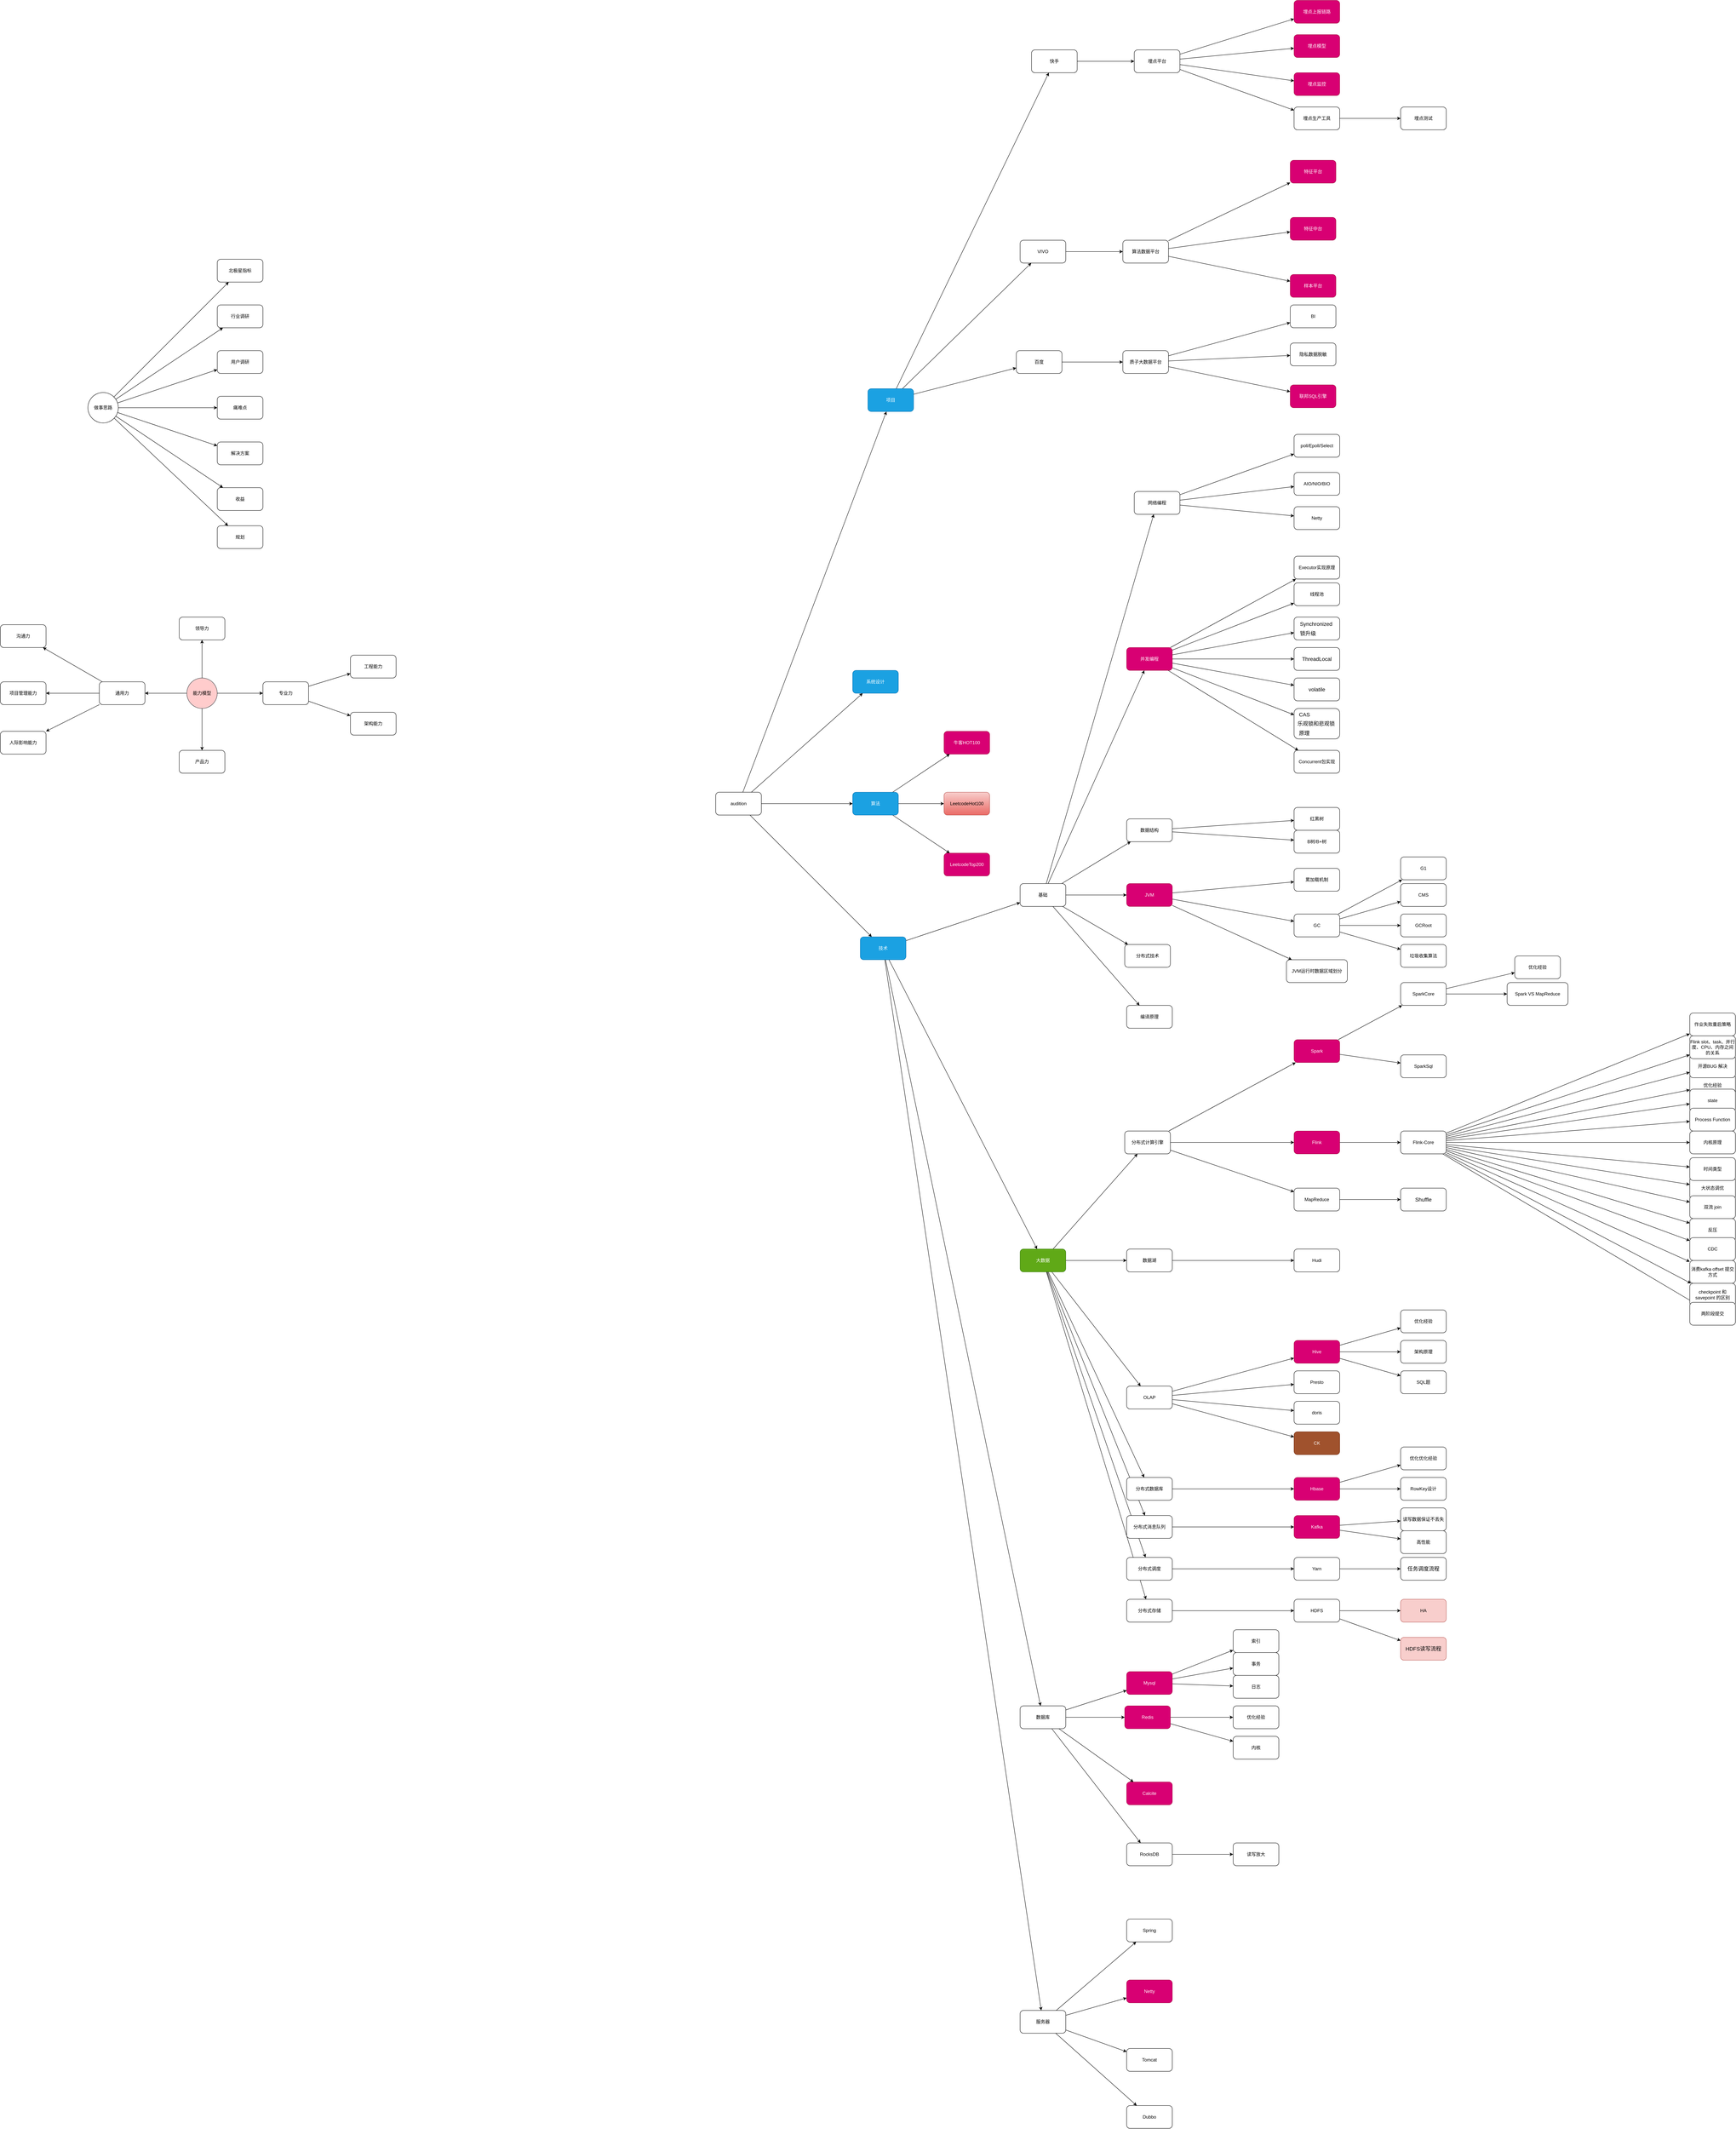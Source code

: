 <mxfile version="22.1.7" type="github" pages="3">
  <diagram name="知识体系" id="CdU_I9wvN4Hp2rFMaPJO">
    <mxGraphModel dx="8286" dy="4160" grid="1" gridSize="10" guides="1" tooltips="1" connect="1" arrows="1" fold="1" page="1" pageScale="1" pageWidth="850" pageHeight="1100" math="0" shadow="0">
      <root>
        <mxCell id="0" />
        <mxCell id="1" parent="0" />
        <mxCell id="nCrCXY3zVFdDt1ujvN8f-2" value="" style="rounded=0;orthogonalLoop=1;jettySize=auto;html=1;" parent="1" source="3KQtnwgmgE3NFFhSBi0l-1" target="nCrCXY3zVFdDt1ujvN8f-1" edge="1">
          <mxGeometry relative="1" as="geometry" />
        </mxCell>
        <mxCell id="nCrCXY3zVFdDt1ujvN8f-4" value="" style="rounded=0;orthogonalLoop=1;jettySize=auto;html=1;" parent="1" source="3KQtnwgmgE3NFFhSBi0l-1" target="nCrCXY3zVFdDt1ujvN8f-3" edge="1">
          <mxGeometry relative="1" as="geometry" />
        </mxCell>
        <mxCell id="nCrCXY3zVFdDt1ujvN8f-6" value="" style="rounded=0;orthogonalLoop=1;jettySize=auto;html=1;" parent="1" source="3KQtnwgmgE3NFFhSBi0l-1" target="nCrCXY3zVFdDt1ujvN8f-5" edge="1">
          <mxGeometry relative="1" as="geometry" />
        </mxCell>
        <mxCell id="IheyrWSOqVSxkom78KFg-25" value="" style="rounded=0;orthogonalLoop=1;jettySize=auto;html=1;" parent="1" source="3KQtnwgmgE3NFFhSBi0l-1" target="IheyrWSOqVSxkom78KFg-24" edge="1">
          <mxGeometry relative="1" as="geometry" />
        </mxCell>
        <mxCell id="3KQtnwgmgE3NFFhSBi0l-1" value="audition" style="rounded=1;whiteSpace=wrap;html=1;" parent="1" vertex="1">
          <mxGeometry x="80" y="1600" width="120" height="60" as="geometry" />
        </mxCell>
        <mxCell id="nCrCXY3zVFdDt1ujvN8f-48" value="" style="rounded=0;orthogonalLoop=1;jettySize=auto;html=1;" parent="1" source="nCrCXY3zVFdDt1ujvN8f-1" target="nCrCXY3zVFdDt1ujvN8f-47" edge="1">
          <mxGeometry relative="1" as="geometry" />
        </mxCell>
        <mxCell id="nCrCXY3zVFdDt1ujvN8f-50" value="" style="rounded=0;orthogonalLoop=1;jettySize=auto;html=1;" parent="1" source="nCrCXY3zVFdDt1ujvN8f-1" target="nCrCXY3zVFdDt1ujvN8f-49" edge="1">
          <mxGeometry relative="1" as="geometry" />
        </mxCell>
        <mxCell id="nCrCXY3zVFdDt1ujvN8f-53" value="" style="rounded=0;orthogonalLoop=1;jettySize=auto;html=1;" parent="1" source="nCrCXY3zVFdDt1ujvN8f-1" target="nCrCXY3zVFdDt1ujvN8f-52" edge="1">
          <mxGeometry relative="1" as="geometry" />
        </mxCell>
        <mxCell id="nCrCXY3zVFdDt1ujvN8f-1" value="算法" style="rounded=1;whiteSpace=wrap;html=1;fillColor=#1ba1e2;fontColor=#ffffff;strokeColor=#006EAF;" parent="1" vertex="1">
          <mxGeometry x="440" y="1600" width="120" height="60" as="geometry" />
        </mxCell>
        <mxCell id="nCrCXY3zVFdDt1ujvN8f-8" value="" style="rounded=0;orthogonalLoop=1;jettySize=auto;html=1;" parent="1" source="nCrCXY3zVFdDt1ujvN8f-3" target="nCrCXY3zVFdDt1ujvN8f-7" edge="1">
          <mxGeometry relative="1" as="geometry" />
        </mxCell>
        <mxCell id="nCrCXY3zVFdDt1ujvN8f-10" value="" style="rounded=0;orthogonalLoop=1;jettySize=auto;html=1;" parent="1" source="nCrCXY3zVFdDt1ujvN8f-3" target="nCrCXY3zVFdDt1ujvN8f-9" edge="1">
          <mxGeometry relative="1" as="geometry" />
        </mxCell>
        <mxCell id="nCrCXY3zVFdDt1ujvN8f-12" value="" style="rounded=0;orthogonalLoop=1;jettySize=auto;html=1;" parent="1" source="nCrCXY3zVFdDt1ujvN8f-3" target="nCrCXY3zVFdDt1ujvN8f-11" edge="1">
          <mxGeometry relative="1" as="geometry" />
        </mxCell>
        <mxCell id="nCrCXY3zVFdDt1ujvN8f-3" value="项目" style="rounded=1;whiteSpace=wrap;html=1;fillColor=#1ba1e2;fontColor=#ffffff;strokeColor=#006EAF;" parent="1" vertex="1">
          <mxGeometry x="480" y="540" width="120" height="60" as="geometry" />
        </mxCell>
        <mxCell id="nCrCXY3zVFdDt1ujvN8f-55" value="" style="rounded=0;orthogonalLoop=1;jettySize=auto;html=1;" parent="1" source="nCrCXY3zVFdDt1ujvN8f-5" target="nCrCXY3zVFdDt1ujvN8f-54" edge="1">
          <mxGeometry relative="1" as="geometry" />
        </mxCell>
        <mxCell id="nCrCXY3zVFdDt1ujvN8f-57" value="" style="rounded=0;orthogonalLoop=1;jettySize=auto;html=1;" parent="1" source="nCrCXY3zVFdDt1ujvN8f-5" target="nCrCXY3zVFdDt1ujvN8f-56" edge="1">
          <mxGeometry relative="1" as="geometry" />
        </mxCell>
        <mxCell id="nCrCXY3zVFdDt1ujvN8f-59" value="" style="rounded=0;orthogonalLoop=1;jettySize=auto;html=1;" parent="1" source="nCrCXY3zVFdDt1ujvN8f-5" target="nCrCXY3zVFdDt1ujvN8f-58" edge="1">
          <mxGeometry relative="1" as="geometry" />
        </mxCell>
        <mxCell id="IheyrWSOqVSxkom78KFg-16" value="" style="rounded=0;orthogonalLoop=1;jettySize=auto;html=1;" parent="1" source="nCrCXY3zVFdDt1ujvN8f-5" target="IheyrWSOqVSxkom78KFg-15" edge="1">
          <mxGeometry relative="1" as="geometry" />
        </mxCell>
        <mxCell id="nCrCXY3zVFdDt1ujvN8f-5" value="技术" style="rounded=1;whiteSpace=wrap;html=1;fillColor=#1ba1e2;fontColor=#ffffff;strokeColor=#006EAF;" parent="1" vertex="1">
          <mxGeometry x="460" y="1980" width="120" height="60" as="geometry" />
        </mxCell>
        <mxCell id="nCrCXY3zVFdDt1ujvN8f-14" value="" style="rounded=0;orthogonalLoop=1;jettySize=auto;html=1;" parent="1" source="nCrCXY3zVFdDt1ujvN8f-7" target="nCrCXY3zVFdDt1ujvN8f-13" edge="1">
          <mxGeometry relative="1" as="geometry" />
        </mxCell>
        <mxCell id="nCrCXY3zVFdDt1ujvN8f-7" value="快手" style="rounded=1;whiteSpace=wrap;html=1;" parent="1" vertex="1">
          <mxGeometry x="910" y="-350" width="120" height="60" as="geometry" />
        </mxCell>
        <mxCell id="nCrCXY3zVFdDt1ujvN8f-38" value="" style="edgeStyle=orthogonalEdgeStyle;rounded=0;orthogonalLoop=1;jettySize=auto;html=1;" parent="1" source="nCrCXY3zVFdDt1ujvN8f-9" target="nCrCXY3zVFdDt1ujvN8f-37" edge="1">
          <mxGeometry relative="1" as="geometry" />
        </mxCell>
        <mxCell id="nCrCXY3zVFdDt1ujvN8f-9" value="VIVO" style="rounded=1;whiteSpace=wrap;html=1;" parent="1" vertex="1">
          <mxGeometry x="880" y="150" width="120" height="60" as="geometry" />
        </mxCell>
        <mxCell id="nCrCXY3zVFdDt1ujvN8f-32" value="" style="rounded=0;orthogonalLoop=1;jettySize=auto;html=1;" parent="1" source="nCrCXY3zVFdDt1ujvN8f-11" target="nCrCXY3zVFdDt1ujvN8f-31" edge="1">
          <mxGeometry relative="1" as="geometry" />
        </mxCell>
        <mxCell id="nCrCXY3zVFdDt1ujvN8f-11" value="百度" style="rounded=1;whiteSpace=wrap;html=1;" parent="1" vertex="1">
          <mxGeometry x="870" y="440" width="120" height="60" as="geometry" />
        </mxCell>
        <mxCell id="nCrCXY3zVFdDt1ujvN8f-16" value="" style="rounded=0;orthogonalLoop=1;jettySize=auto;html=1;" parent="1" source="nCrCXY3zVFdDt1ujvN8f-13" target="nCrCXY3zVFdDt1ujvN8f-15" edge="1">
          <mxGeometry relative="1" as="geometry" />
        </mxCell>
        <mxCell id="nCrCXY3zVFdDt1ujvN8f-18" value="" style="rounded=0;orthogonalLoop=1;jettySize=auto;html=1;" parent="1" source="nCrCXY3zVFdDt1ujvN8f-13" target="nCrCXY3zVFdDt1ujvN8f-17" edge="1">
          <mxGeometry relative="1" as="geometry" />
        </mxCell>
        <mxCell id="nCrCXY3zVFdDt1ujvN8f-20" value="" style="rounded=0;orthogonalLoop=1;jettySize=auto;html=1;" parent="1" source="nCrCXY3zVFdDt1ujvN8f-13" target="nCrCXY3zVFdDt1ujvN8f-19" edge="1">
          <mxGeometry relative="1" as="geometry" />
        </mxCell>
        <mxCell id="nCrCXY3zVFdDt1ujvN8f-24" value="" style="rounded=0;orthogonalLoop=1;jettySize=auto;html=1;" parent="1" source="nCrCXY3zVFdDt1ujvN8f-13" target="nCrCXY3zVFdDt1ujvN8f-23" edge="1">
          <mxGeometry relative="1" as="geometry" />
        </mxCell>
        <mxCell id="nCrCXY3zVFdDt1ujvN8f-13" value="埋点平台" style="rounded=1;whiteSpace=wrap;html=1;" parent="1" vertex="1">
          <mxGeometry x="1180" y="-350" width="120" height="60" as="geometry" />
        </mxCell>
        <mxCell id="nCrCXY3zVFdDt1ujvN8f-15" value="埋点模型" style="rounded=1;whiteSpace=wrap;html=1;fillColor=#d80073;fontColor=#ffffff;strokeColor=#A50040;" parent="1" vertex="1">
          <mxGeometry x="1600" y="-390" width="120" height="60" as="geometry" />
        </mxCell>
        <mxCell id="DFRJkrIVGb9Hy_mhMAis-2" value="" style="rounded=0;orthogonalLoop=1;jettySize=auto;html=1;fontFamily=Helvetica;fontSize=12;fontColor=default;" parent="1" source="nCrCXY3zVFdDt1ujvN8f-17" target="DFRJkrIVGb9Hy_mhMAis-1" edge="1">
          <mxGeometry relative="1" as="geometry" />
        </mxCell>
        <mxCell id="nCrCXY3zVFdDt1ujvN8f-17" value="埋点生产工具" style="rounded=1;whiteSpace=wrap;html=1;" parent="1" vertex="1">
          <mxGeometry x="1600" y="-200" width="120" height="60" as="geometry" />
        </mxCell>
        <mxCell id="nCrCXY3zVFdDt1ujvN8f-19" value="埋点监控" style="rounded=1;whiteSpace=wrap;html=1;fillColor=#d80073;fontColor=#ffffff;strokeColor=#A50040;" parent="1" vertex="1">
          <mxGeometry x="1600" y="-290" width="120" height="60" as="geometry" />
        </mxCell>
        <mxCell id="nCrCXY3zVFdDt1ujvN8f-23" value="埋点上报链路" style="rounded=1;whiteSpace=wrap;html=1;fillColor=#d80073;fontColor=#ffffff;strokeColor=#A50040;" parent="1" vertex="1">
          <mxGeometry x="1600" y="-480" width="120" height="60" as="geometry" />
        </mxCell>
        <mxCell id="nCrCXY3zVFdDt1ujvN8f-34" value="" style="rounded=0;orthogonalLoop=1;jettySize=auto;html=1;" parent="1" source="nCrCXY3zVFdDt1ujvN8f-31" target="nCrCXY3zVFdDt1ujvN8f-33" edge="1">
          <mxGeometry relative="1" as="geometry" />
        </mxCell>
        <mxCell id="nCrCXY3zVFdDt1ujvN8f-36" value="" style="rounded=0;orthogonalLoop=1;jettySize=auto;html=1;" parent="1" source="nCrCXY3zVFdDt1ujvN8f-31" target="nCrCXY3zVFdDt1ujvN8f-35" edge="1">
          <mxGeometry relative="1" as="geometry" />
        </mxCell>
        <mxCell id="nCrCXY3zVFdDt1ujvN8f-46" value="" style="rounded=0;orthogonalLoop=1;jettySize=auto;html=1;" parent="1" source="nCrCXY3zVFdDt1ujvN8f-31" target="nCrCXY3zVFdDt1ujvN8f-45" edge="1">
          <mxGeometry relative="1" as="geometry" />
        </mxCell>
        <mxCell id="nCrCXY3zVFdDt1ujvN8f-31" value="质子大数据平台" style="rounded=1;whiteSpace=wrap;html=1;" parent="1" vertex="1">
          <mxGeometry x="1150" y="440" width="120" height="60" as="geometry" />
        </mxCell>
        <mxCell id="nCrCXY3zVFdDt1ujvN8f-33" value="BI" style="rounded=1;whiteSpace=wrap;html=1;" parent="1" vertex="1">
          <mxGeometry x="1590" y="320" width="120" height="60" as="geometry" />
        </mxCell>
        <mxCell id="nCrCXY3zVFdDt1ujvN8f-35" value="联邦SQL引擎" style="rounded=1;whiteSpace=wrap;html=1;fillColor=#d80073;fontColor=#ffffff;strokeColor=#A50040;" parent="1" vertex="1">
          <mxGeometry x="1590" y="530" width="120" height="60" as="geometry" />
        </mxCell>
        <mxCell id="nCrCXY3zVFdDt1ujvN8f-40" value="" style="rounded=0;orthogonalLoop=1;jettySize=auto;html=1;" parent="1" source="nCrCXY3zVFdDt1ujvN8f-37" target="nCrCXY3zVFdDt1ujvN8f-39" edge="1">
          <mxGeometry relative="1" as="geometry" />
        </mxCell>
        <mxCell id="nCrCXY3zVFdDt1ujvN8f-42" value="" style="rounded=0;orthogonalLoop=1;jettySize=auto;html=1;" parent="1" source="nCrCXY3zVFdDt1ujvN8f-37" target="nCrCXY3zVFdDt1ujvN8f-41" edge="1">
          <mxGeometry relative="1" as="geometry" />
        </mxCell>
        <mxCell id="nCrCXY3zVFdDt1ujvN8f-44" value="" style="rounded=0;orthogonalLoop=1;jettySize=auto;html=1;" parent="1" source="nCrCXY3zVFdDt1ujvN8f-37" target="nCrCXY3zVFdDt1ujvN8f-43" edge="1">
          <mxGeometry relative="1" as="geometry" />
        </mxCell>
        <mxCell id="nCrCXY3zVFdDt1ujvN8f-37" value="算法数据平台" style="rounded=1;whiteSpace=wrap;html=1;" parent="1" vertex="1">
          <mxGeometry x="1150" y="150" width="120" height="60" as="geometry" />
        </mxCell>
        <mxCell id="nCrCXY3zVFdDt1ujvN8f-39" value="特征平台" style="rounded=1;whiteSpace=wrap;html=1;fillColor=#d80073;fontColor=#ffffff;strokeColor=#A50040;" parent="1" vertex="1">
          <mxGeometry x="1590" y="-60" width="120" height="60" as="geometry" />
        </mxCell>
        <mxCell id="nCrCXY3zVFdDt1ujvN8f-41" value="样本平台" style="rounded=1;whiteSpace=wrap;html=1;fillColor=#d80073;fontColor=#ffffff;strokeColor=#A50040;" parent="1" vertex="1">
          <mxGeometry x="1590" y="240" width="120" height="60" as="geometry" />
        </mxCell>
        <mxCell id="nCrCXY3zVFdDt1ujvN8f-43" value="特征中台" style="rounded=1;whiteSpace=wrap;html=1;fillColor=#d80073;fontColor=#ffffff;strokeColor=#A50040;" parent="1" vertex="1">
          <mxGeometry x="1590" y="90" width="120" height="60" as="geometry" />
        </mxCell>
        <mxCell id="nCrCXY3zVFdDt1ujvN8f-45" value="隐私数据脱敏" style="rounded=1;whiteSpace=wrap;html=1;" parent="1" vertex="1">
          <mxGeometry x="1590" y="420" width="120" height="60" as="geometry" />
        </mxCell>
        <mxCell id="nCrCXY3zVFdDt1ujvN8f-47" value="牛客HOT100" style="rounded=1;whiteSpace=wrap;html=1;fillColor=#d80073;fontColor=#ffffff;strokeColor=#A50040;" parent="1" vertex="1">
          <mxGeometry x="680" y="1440" width="120" height="60" as="geometry" />
        </mxCell>
        <mxCell id="nCrCXY3zVFdDt1ujvN8f-49" value="LeetcodeTop200" style="rounded=1;whiteSpace=wrap;html=1;fillColor=#d80073;fontColor=#ffffff;strokeColor=#A50040;" parent="1" vertex="1">
          <mxGeometry x="680" y="1760" width="120" height="60" as="geometry" />
        </mxCell>
        <mxCell id="nCrCXY3zVFdDt1ujvN8f-52" value="LeetcodeHot100" style="rounded=1;whiteSpace=wrap;html=1;fillColor=#f8cecc;gradientColor=#ea6b66;strokeColor=#b85450;" parent="1" vertex="1">
          <mxGeometry x="680" y="1600" width="120" height="60" as="geometry" />
        </mxCell>
        <mxCell id="IheyrWSOqVSxkom78KFg-10" value="" style="rounded=0;orthogonalLoop=1;jettySize=auto;html=1;" parent="1" source="nCrCXY3zVFdDt1ujvN8f-54" target="IheyrWSOqVSxkom78KFg-9" edge="1">
          <mxGeometry relative="1" as="geometry" />
        </mxCell>
        <mxCell id="IheyrWSOqVSxkom78KFg-12" value="" style="rounded=0;orthogonalLoop=1;jettySize=auto;html=1;" parent="1" source="nCrCXY3zVFdDt1ujvN8f-54" target="IheyrWSOqVSxkom78KFg-11" edge="1">
          <mxGeometry relative="1" as="geometry" />
        </mxCell>
        <mxCell id="IheyrWSOqVSxkom78KFg-14" value="" style="rounded=0;orthogonalLoop=1;jettySize=auto;html=1;" parent="1" source="nCrCXY3zVFdDt1ujvN8f-54" target="IheyrWSOqVSxkom78KFg-13" edge="1">
          <mxGeometry relative="1" as="geometry" />
        </mxCell>
        <mxCell id="7G7Ba6VFTLDL6SVrWHIJ-2" value="" style="rounded=0;orthogonalLoop=1;jettySize=auto;html=1;" parent="1" source="nCrCXY3zVFdDt1ujvN8f-54" target="7G7Ba6VFTLDL6SVrWHIJ-1" edge="1">
          <mxGeometry relative="1" as="geometry" />
        </mxCell>
        <mxCell id="nCrCXY3zVFdDt1ujvN8f-54" value="服务器" style="rounded=1;whiteSpace=wrap;html=1;" parent="1" vertex="1">
          <mxGeometry x="880" y="4800" width="120" height="60" as="geometry" />
        </mxCell>
        <mxCell id="nCrCXY3zVFdDt1ujvN8f-61" value="" style="rounded=0;orthogonalLoop=1;jettySize=auto;html=1;" parent="1" source="nCrCXY3zVFdDt1ujvN8f-56" target="nCrCXY3zVFdDt1ujvN8f-60" edge="1">
          <mxGeometry relative="1" as="geometry" />
        </mxCell>
        <mxCell id="nCrCXY3zVFdDt1ujvN8f-63" value="" style="rounded=0;orthogonalLoop=1;jettySize=auto;html=1;" parent="1" source="nCrCXY3zVFdDt1ujvN8f-56" target="nCrCXY3zVFdDt1ujvN8f-62" edge="1">
          <mxGeometry relative="1" as="geometry" />
        </mxCell>
        <mxCell id="nCrCXY3zVFdDt1ujvN8f-65" value="" style="rounded=0;orthogonalLoop=1;jettySize=auto;html=1;" parent="1" source="nCrCXY3zVFdDt1ujvN8f-56" target="nCrCXY3zVFdDt1ujvN8f-64" edge="1">
          <mxGeometry relative="1" as="geometry" />
        </mxCell>
        <mxCell id="nCrCXY3zVFdDt1ujvN8f-85" value="" style="rounded=0;orthogonalLoop=1;jettySize=auto;html=1;" parent="1" source="nCrCXY3zVFdDt1ujvN8f-56" target="nCrCXY3zVFdDt1ujvN8f-84" edge="1">
          <mxGeometry relative="1" as="geometry" />
        </mxCell>
        <mxCell id="nCrCXY3zVFdDt1ujvN8f-89" value="" style="rounded=0;orthogonalLoop=1;jettySize=auto;html=1;" parent="1" source="nCrCXY3zVFdDt1ujvN8f-56" target="nCrCXY3zVFdDt1ujvN8f-88" edge="1">
          <mxGeometry relative="1" as="geometry" />
        </mxCell>
        <mxCell id="7G7Ba6VFTLDL6SVrWHIJ-10" value="" style="rounded=0;orthogonalLoop=1;jettySize=auto;html=1;" parent="1" source="nCrCXY3zVFdDt1ujvN8f-56" target="7G7Ba6VFTLDL6SVrWHIJ-9" edge="1">
          <mxGeometry relative="1" as="geometry" />
        </mxCell>
        <mxCell id="7G7Ba6VFTLDL6SVrWHIJ-24" value="" style="rounded=0;orthogonalLoop=1;jettySize=auto;html=1;" parent="1" source="nCrCXY3zVFdDt1ujvN8f-56" target="7G7Ba6VFTLDL6SVrWHIJ-23" edge="1">
          <mxGeometry relative="1" as="geometry" />
        </mxCell>
        <mxCell id="nCrCXY3zVFdDt1ujvN8f-56" value="大数据" style="rounded=1;whiteSpace=wrap;html=1;fillColor=#60a917;fontColor=#ffffff;strokeColor=#2D7600;" parent="1" vertex="1">
          <mxGeometry x="880" y="2800" width="120" height="60" as="geometry" />
        </mxCell>
        <mxCell id="nCrCXY3zVFdDt1ujvN8f-73" value="" style="rounded=0;orthogonalLoop=1;jettySize=auto;html=1;" parent="1" source="nCrCXY3zVFdDt1ujvN8f-58" target="nCrCXY3zVFdDt1ujvN8f-72" edge="1">
          <mxGeometry relative="1" as="geometry" />
        </mxCell>
        <mxCell id="nCrCXY3zVFdDt1ujvN8f-77" value="" style="rounded=0;orthogonalLoop=1;jettySize=auto;html=1;" parent="1" source="nCrCXY3zVFdDt1ujvN8f-58" target="nCrCXY3zVFdDt1ujvN8f-76" edge="1">
          <mxGeometry relative="1" as="geometry" />
        </mxCell>
        <mxCell id="nCrCXY3zVFdDt1ujvN8f-79" value="" style="rounded=0;orthogonalLoop=1;jettySize=auto;html=1;" parent="1" source="nCrCXY3zVFdDt1ujvN8f-58" target="nCrCXY3zVFdDt1ujvN8f-78" edge="1">
          <mxGeometry relative="1" as="geometry" />
        </mxCell>
        <mxCell id="nCrCXY3zVFdDt1ujvN8f-83" value="" style="rounded=0;orthogonalLoop=1;jettySize=auto;html=1;" parent="1" source="nCrCXY3zVFdDt1ujvN8f-58" target="nCrCXY3zVFdDt1ujvN8f-82" edge="1">
          <mxGeometry relative="1" as="geometry" />
        </mxCell>
        <mxCell id="nCrCXY3zVFdDt1ujvN8f-58" value="数据库" style="rounded=1;whiteSpace=wrap;html=1;" parent="1" vertex="1">
          <mxGeometry x="880" y="4000" width="120" height="60" as="geometry" />
        </mxCell>
        <mxCell id="nCrCXY3zVFdDt1ujvN8f-69" value="" style="rounded=0;orthogonalLoop=1;jettySize=auto;html=1;" parent="1" source="nCrCXY3zVFdDt1ujvN8f-60" target="nCrCXY3zVFdDt1ujvN8f-68" edge="1">
          <mxGeometry relative="1" as="geometry" />
        </mxCell>
        <mxCell id="nCrCXY3zVFdDt1ujvN8f-71" value="" style="rounded=0;orthogonalLoop=1;jettySize=auto;html=1;" parent="1" source="nCrCXY3zVFdDt1ujvN8f-60" target="nCrCXY3zVFdDt1ujvN8f-70" edge="1">
          <mxGeometry relative="1" as="geometry" />
        </mxCell>
        <mxCell id="IheyrWSOqVSxkom78KFg-4" value="" style="rounded=0;orthogonalLoop=1;jettySize=auto;html=1;" parent="1" source="nCrCXY3zVFdDt1ujvN8f-60" target="IheyrWSOqVSxkom78KFg-3" edge="1">
          <mxGeometry relative="1" as="geometry" />
        </mxCell>
        <mxCell id="nCrCXY3zVFdDt1ujvN8f-60" value="分布式计算引擎" style="rounded=1;whiteSpace=wrap;html=1;" parent="1" vertex="1">
          <mxGeometry x="1155" y="2490" width="120" height="60" as="geometry" />
        </mxCell>
        <mxCell id="IheyrWSOqVSxkom78KFg-2" value="" style="rounded=0;orthogonalLoop=1;jettySize=auto;html=1;" parent="1" source="nCrCXY3zVFdDt1ujvN8f-62" target="IheyrWSOqVSxkom78KFg-1" edge="1">
          <mxGeometry relative="1" as="geometry" />
        </mxCell>
        <mxCell id="7G7Ba6VFTLDL6SVrWHIJ-8" value="" style="rounded=0;orthogonalLoop=1;jettySize=auto;html=1;" parent="1" source="nCrCXY3zVFdDt1ujvN8f-62" target="7G7Ba6VFTLDL6SVrWHIJ-7" edge="1">
          <mxGeometry relative="1" as="geometry" />
        </mxCell>
        <mxCell id="7G7Ba6VFTLDL6SVrWHIJ-14" value="" style="rounded=0;orthogonalLoop=1;jettySize=auto;html=1;" parent="1" source="nCrCXY3zVFdDt1ujvN8f-62" target="7G7Ba6VFTLDL6SVrWHIJ-13" edge="1">
          <mxGeometry relative="1" as="geometry" />
        </mxCell>
        <mxCell id="7G7Ba6VFTLDL6SVrWHIJ-16" value="" style="rounded=0;orthogonalLoop=1;jettySize=auto;html=1;" parent="1" source="nCrCXY3zVFdDt1ujvN8f-62" target="7G7Ba6VFTLDL6SVrWHIJ-15" edge="1">
          <mxGeometry relative="1" as="geometry" />
        </mxCell>
        <mxCell id="nCrCXY3zVFdDt1ujvN8f-62" value="OLAP" style="rounded=1;whiteSpace=wrap;html=1;" parent="1" vertex="1">
          <mxGeometry x="1160" y="3160" width="120" height="60" as="geometry" />
        </mxCell>
        <mxCell id="nCrCXY3zVFdDt1ujvN8f-81" value="" style="rounded=0;orthogonalLoop=1;jettySize=auto;html=1;" parent="1" source="nCrCXY3zVFdDt1ujvN8f-64" target="nCrCXY3zVFdDt1ujvN8f-80" edge="1">
          <mxGeometry relative="1" as="geometry" />
        </mxCell>
        <mxCell id="nCrCXY3zVFdDt1ujvN8f-64" value="分布式消息队列" style="rounded=1;whiteSpace=wrap;html=1;" parent="1" vertex="1">
          <mxGeometry x="1160" y="3500" width="120" height="60" as="geometry" />
        </mxCell>
        <mxCell id="7G7Ba6VFTLDL6SVrWHIJ-20" value="" style="rounded=0;orthogonalLoop=1;jettySize=auto;html=1;" parent="1" source="nCrCXY3zVFdDt1ujvN8f-68" target="7G7Ba6VFTLDL6SVrWHIJ-19" edge="1">
          <mxGeometry relative="1" as="geometry" />
        </mxCell>
        <mxCell id="7G7Ba6VFTLDL6SVrWHIJ-22" value="" style="rounded=0;orthogonalLoop=1;jettySize=auto;html=1;" parent="1" source="nCrCXY3zVFdDt1ujvN8f-68" target="7G7Ba6VFTLDL6SVrWHIJ-21" edge="1">
          <mxGeometry relative="1" as="geometry" />
        </mxCell>
        <mxCell id="nCrCXY3zVFdDt1ujvN8f-68" value="Spark" style="rounded=1;whiteSpace=wrap;html=1;fillColor=#d80073;fontColor=#ffffff;strokeColor=#A50040;" parent="1" vertex="1">
          <mxGeometry x="1600" y="2250" width="120" height="60" as="geometry" />
        </mxCell>
        <mxCell id="OCg2FE8fCQZtAfVpKx0e-22" value="" style="rounded=0;orthogonalLoop=1;jettySize=auto;html=1;" parent="1" source="nCrCXY3zVFdDt1ujvN8f-70" target="OCg2FE8fCQZtAfVpKx0e-21" edge="1">
          <mxGeometry relative="1" as="geometry" />
        </mxCell>
        <mxCell id="nCrCXY3zVFdDt1ujvN8f-70" value="MapReduce" style="rounded=1;whiteSpace=wrap;html=1;" parent="1" vertex="1">
          <mxGeometry x="1600" y="2640" width="120" height="60" as="geometry" />
        </mxCell>
        <mxCell id="OCg2FE8fCQZtAfVpKx0e-38" value="" style="rounded=0;orthogonalLoop=1;jettySize=auto;html=1;" parent="1" source="nCrCXY3zVFdDt1ujvN8f-72" target="OCg2FE8fCQZtAfVpKx0e-37" edge="1">
          <mxGeometry relative="1" as="geometry" />
        </mxCell>
        <mxCell id="YtRcOlnNrjE-oC8czNcs-2" value="" style="rounded=0;orthogonalLoop=1;jettySize=auto;html=1;" parent="1" source="nCrCXY3zVFdDt1ujvN8f-72" target="YtRcOlnNrjE-oC8czNcs-1" edge="1">
          <mxGeometry relative="1" as="geometry" />
        </mxCell>
        <mxCell id="YtRcOlnNrjE-oC8czNcs-13" value="" style="rounded=0;orthogonalLoop=1;jettySize=auto;html=1;" parent="1" source="nCrCXY3zVFdDt1ujvN8f-72" target="YtRcOlnNrjE-oC8czNcs-12" edge="1">
          <mxGeometry relative="1" as="geometry" />
        </mxCell>
        <mxCell id="nCrCXY3zVFdDt1ujvN8f-72" value="Mysql" style="rounded=1;whiteSpace=wrap;html=1;fillColor=#d80073;fontColor=#ffffff;strokeColor=#A50040;" parent="1" vertex="1">
          <mxGeometry x="1160" y="3910" width="120" height="60" as="geometry" />
        </mxCell>
        <mxCell id="OCg2FE8fCQZtAfVpKx0e-40" value="" style="rounded=0;orthogonalLoop=1;jettySize=auto;html=1;" parent="1" source="nCrCXY3zVFdDt1ujvN8f-76" target="OCg2FE8fCQZtAfVpKx0e-39" edge="1">
          <mxGeometry relative="1" as="geometry" />
        </mxCell>
        <mxCell id="OCg2FE8fCQZtAfVpKx0e-42" value="" style="rounded=0;orthogonalLoop=1;jettySize=auto;html=1;" parent="1" source="nCrCXY3zVFdDt1ujvN8f-76" target="OCg2FE8fCQZtAfVpKx0e-41" edge="1">
          <mxGeometry relative="1" as="geometry" />
        </mxCell>
        <mxCell id="nCrCXY3zVFdDt1ujvN8f-76" value="Redis" style="rounded=1;whiteSpace=wrap;html=1;fillColor=#d80073;fontColor=#ffffff;strokeColor=#A50040;" parent="1" vertex="1">
          <mxGeometry x="1155" y="4000" width="120" height="60" as="geometry" />
        </mxCell>
        <mxCell id="nCrCXY3zVFdDt1ujvN8f-78" value="Calcite" style="rounded=1;whiteSpace=wrap;html=1;fillColor=#d80073;fontColor=#ffffff;strokeColor=#A50040;" parent="1" vertex="1">
          <mxGeometry x="1160" y="4200" width="120" height="60" as="geometry" />
        </mxCell>
        <mxCell id="OCg2FE8fCQZtAfVpKx0e-24" value="" style="rounded=0;orthogonalLoop=1;jettySize=auto;html=1;" parent="1" source="nCrCXY3zVFdDt1ujvN8f-80" target="OCg2FE8fCQZtAfVpKx0e-23" edge="1">
          <mxGeometry relative="1" as="geometry" />
        </mxCell>
        <mxCell id="OCg2FE8fCQZtAfVpKx0e-56" value="" style="rounded=0;orthogonalLoop=1;jettySize=auto;html=1;" parent="1" source="nCrCXY3zVFdDt1ujvN8f-80" target="OCg2FE8fCQZtAfVpKx0e-55" edge="1">
          <mxGeometry relative="1" as="geometry" />
        </mxCell>
        <mxCell id="nCrCXY3zVFdDt1ujvN8f-80" value="Kafka" style="rounded=1;whiteSpace=wrap;html=1;fillColor=#d80073;fontColor=#ffffff;strokeColor=#A50040;" parent="1" vertex="1">
          <mxGeometry x="1600" y="3500" width="120" height="60" as="geometry" />
        </mxCell>
        <mxCell id="YtRcOlnNrjE-oC8czNcs-11" value="" style="edgeStyle=orthogonalEdgeStyle;rounded=0;orthogonalLoop=1;jettySize=auto;html=1;" parent="1" source="nCrCXY3zVFdDt1ujvN8f-82" target="YtRcOlnNrjE-oC8czNcs-10" edge="1">
          <mxGeometry relative="1" as="geometry" />
        </mxCell>
        <mxCell id="nCrCXY3zVFdDt1ujvN8f-82" value="RocksDB" style="rounded=1;whiteSpace=wrap;html=1;" parent="1" vertex="1">
          <mxGeometry x="1160" y="4360" width="120" height="60" as="geometry" />
        </mxCell>
        <mxCell id="nCrCXY3zVFdDt1ujvN8f-87" value="" style="rounded=0;orthogonalLoop=1;jettySize=auto;html=1;" parent="1" source="nCrCXY3zVFdDt1ujvN8f-84" target="nCrCXY3zVFdDt1ujvN8f-86" edge="1">
          <mxGeometry relative="1" as="geometry" />
        </mxCell>
        <mxCell id="nCrCXY3zVFdDt1ujvN8f-84" value="分布式调度" style="rounded=1;whiteSpace=wrap;html=1;" parent="1" vertex="1">
          <mxGeometry x="1160" y="3610" width="120" height="60" as="geometry" />
        </mxCell>
        <mxCell id="OCg2FE8fCQZtAfVpKx0e-18" value="" style="edgeStyle=orthogonalEdgeStyle;rounded=0;orthogonalLoop=1;jettySize=auto;html=1;" parent="1" source="nCrCXY3zVFdDt1ujvN8f-86" target="OCg2FE8fCQZtAfVpKx0e-17" edge="1">
          <mxGeometry relative="1" as="geometry" />
        </mxCell>
        <mxCell id="nCrCXY3zVFdDt1ujvN8f-86" value="Yarn" style="rounded=1;whiteSpace=wrap;html=1;" parent="1" vertex="1">
          <mxGeometry x="1600" y="3610" width="120" height="60" as="geometry" />
        </mxCell>
        <mxCell id="IheyrWSOqVSxkom78KFg-8" value="" style="rounded=0;orthogonalLoop=1;jettySize=auto;html=1;" parent="1" source="nCrCXY3zVFdDt1ujvN8f-88" target="IheyrWSOqVSxkom78KFg-7" edge="1">
          <mxGeometry relative="1" as="geometry" />
        </mxCell>
        <mxCell id="nCrCXY3zVFdDt1ujvN8f-88" value="分布式存储" style="rounded=1;whiteSpace=wrap;html=1;" parent="1" vertex="1">
          <mxGeometry x="1160" y="3720" width="120" height="60" as="geometry" />
        </mxCell>
        <mxCell id="OCg2FE8fCQZtAfVpKx0e-28" value="" style="rounded=0;orthogonalLoop=1;jettySize=auto;html=1;" parent="1" source="IheyrWSOqVSxkom78KFg-1" target="OCg2FE8fCQZtAfVpKx0e-27" edge="1">
          <mxGeometry relative="1" as="geometry" />
        </mxCell>
        <mxCell id="OCg2FE8fCQZtAfVpKx0e-30" value="" style="rounded=0;orthogonalLoop=1;jettySize=auto;html=1;" parent="1" source="IheyrWSOqVSxkom78KFg-1" target="OCg2FE8fCQZtAfVpKx0e-29" edge="1">
          <mxGeometry relative="1" as="geometry" />
        </mxCell>
        <mxCell id="OCg2FE8fCQZtAfVpKx0e-32" value="" style="edgeStyle=orthogonalEdgeStyle;rounded=0;orthogonalLoop=1;jettySize=auto;html=1;" parent="1" source="IheyrWSOqVSxkom78KFg-1" target="OCg2FE8fCQZtAfVpKx0e-31" edge="1">
          <mxGeometry relative="1" as="geometry" />
        </mxCell>
        <mxCell id="IheyrWSOqVSxkom78KFg-1" value="Hive" style="rounded=1;whiteSpace=wrap;html=1;fillColor=#d80073;fontColor=#ffffff;strokeColor=#A50040;" parent="1" vertex="1">
          <mxGeometry x="1600" y="3040" width="120" height="60" as="geometry" />
        </mxCell>
        <mxCell id="7G7Ba6VFTLDL6SVrWHIJ-28" value="" style="edgeStyle=orthogonalEdgeStyle;rounded=0;orthogonalLoop=1;jettySize=auto;html=1;" parent="1" source="IheyrWSOqVSxkom78KFg-3" target="7G7Ba6VFTLDL6SVrWHIJ-27" edge="1">
          <mxGeometry relative="1" as="geometry" />
        </mxCell>
        <mxCell id="IheyrWSOqVSxkom78KFg-3" value="Flink" style="rounded=1;whiteSpace=wrap;html=1;fillColor=#d80073;fontColor=#ffffff;strokeColor=#A50040;" parent="1" vertex="1">
          <mxGeometry x="1600" y="2490" width="120" height="60" as="geometry" />
        </mxCell>
        <mxCell id="OCg2FE8fCQZtAfVpKx0e-20" value="" style="rounded=0;orthogonalLoop=1;jettySize=auto;html=1;" parent="1" source="IheyrWSOqVSxkom78KFg-7" target="OCg2FE8fCQZtAfVpKx0e-19" edge="1">
          <mxGeometry relative="1" as="geometry" />
        </mxCell>
        <mxCell id="YKlzk2BiO1z3wrX4ef4Q-3" value="" style="edgeStyle=orthogonalEdgeStyle;rounded=0;orthogonalLoop=1;jettySize=auto;html=1;" parent="1" source="IheyrWSOqVSxkom78KFg-7" target="YKlzk2BiO1z3wrX4ef4Q-2" edge="1">
          <mxGeometry relative="1" as="geometry" />
        </mxCell>
        <mxCell id="IheyrWSOqVSxkom78KFg-7" value="HDFS" style="rounded=1;whiteSpace=wrap;html=1;" parent="1" vertex="1">
          <mxGeometry x="1600" y="3720" width="120" height="60" as="geometry" />
        </mxCell>
        <mxCell id="IheyrWSOqVSxkom78KFg-9" value="Netty" style="rounded=1;whiteSpace=wrap;html=1;fillColor=#d80073;fontColor=#ffffff;strokeColor=#A50040;" parent="1" vertex="1">
          <mxGeometry x="1160" y="4720" width="120" height="60" as="geometry" />
        </mxCell>
        <mxCell id="IheyrWSOqVSxkom78KFg-11" value="Tomcat" style="rounded=1;whiteSpace=wrap;html=1;" parent="1" vertex="1">
          <mxGeometry x="1160" y="4900" width="120" height="60" as="geometry" />
        </mxCell>
        <mxCell id="IheyrWSOqVSxkom78KFg-13" value="Spring" style="rounded=1;whiteSpace=wrap;html=1;" parent="1" vertex="1">
          <mxGeometry x="1160" y="4560" width="120" height="60" as="geometry" />
        </mxCell>
        <mxCell id="IheyrWSOqVSxkom78KFg-19" value="" style="rounded=0;orthogonalLoop=1;jettySize=auto;html=1;" parent="1" source="IheyrWSOqVSxkom78KFg-15" target="IheyrWSOqVSxkom78KFg-18" edge="1">
          <mxGeometry relative="1" as="geometry" />
        </mxCell>
        <mxCell id="IheyrWSOqVSxkom78KFg-21" value="" style="rounded=0;orthogonalLoop=1;jettySize=auto;html=1;" parent="1" source="IheyrWSOqVSxkom78KFg-15" target="IheyrWSOqVSxkom78KFg-20" edge="1">
          <mxGeometry relative="1" as="geometry" />
        </mxCell>
        <mxCell id="IheyrWSOqVSxkom78KFg-23" value="" style="rounded=0;orthogonalLoop=1;jettySize=auto;html=1;" parent="1" source="IheyrWSOqVSxkom78KFg-15" target="IheyrWSOqVSxkom78KFg-22" edge="1">
          <mxGeometry relative="1" as="geometry" />
        </mxCell>
        <mxCell id="7G7Ba6VFTLDL6SVrWHIJ-4" value="" style="rounded=0;orthogonalLoop=1;jettySize=auto;html=1;" parent="1" source="IheyrWSOqVSxkom78KFg-15" target="7G7Ba6VFTLDL6SVrWHIJ-3" edge="1">
          <mxGeometry relative="1" as="geometry" />
        </mxCell>
        <mxCell id="7G7Ba6VFTLDL6SVrWHIJ-6" value="" style="rounded=0;orthogonalLoop=1;jettySize=auto;html=1;" parent="1" source="IheyrWSOqVSxkom78KFg-15" target="7G7Ba6VFTLDL6SVrWHIJ-5" edge="1">
          <mxGeometry relative="1" as="geometry" />
        </mxCell>
        <mxCell id="YtRcOlnNrjE-oC8czNcs-4" value="" style="rounded=0;orthogonalLoop=1;jettySize=auto;html=1;" parent="1" source="IheyrWSOqVSxkom78KFg-15" target="YtRcOlnNrjE-oC8czNcs-3" edge="1">
          <mxGeometry relative="1" as="geometry" />
        </mxCell>
        <mxCell id="IheyrWSOqVSxkom78KFg-15" value="基础" style="rounded=1;whiteSpace=wrap;html=1;" parent="1" vertex="1">
          <mxGeometry x="880" y="1840" width="120" height="60" as="geometry" />
        </mxCell>
        <mxCell id="IheyrWSOqVSxkom78KFg-17" style="edgeStyle=orthogonalEdgeStyle;rounded=0;orthogonalLoop=1;jettySize=auto;html=1;exitX=0.5;exitY=1;exitDx=0;exitDy=0;" parent="1" source="nCrCXY3zVFdDt1ujvN8f-58" target="nCrCXY3zVFdDt1ujvN8f-58" edge="1">
          <mxGeometry relative="1" as="geometry" />
        </mxCell>
        <mxCell id="OCg2FE8fCQZtAfVpKx0e-2" value="" style="rounded=0;orthogonalLoop=1;jettySize=auto;html=1;" parent="1" source="IheyrWSOqVSxkom78KFg-18" target="OCg2FE8fCQZtAfVpKx0e-1" edge="1">
          <mxGeometry relative="1" as="geometry" />
        </mxCell>
        <mxCell id="OCg2FE8fCQZtAfVpKx0e-4" value="" style="rounded=0;orthogonalLoop=1;jettySize=auto;html=1;" parent="1" source="IheyrWSOqVSxkom78KFg-18" target="OCg2FE8fCQZtAfVpKx0e-3" edge="1">
          <mxGeometry relative="1" as="geometry" />
        </mxCell>
        <mxCell id="OCg2FE8fCQZtAfVpKx0e-6" value="" style="rounded=0;orthogonalLoop=1;jettySize=auto;html=1;" parent="1" source="IheyrWSOqVSxkom78KFg-18" target="OCg2FE8fCQZtAfVpKx0e-5" edge="1">
          <mxGeometry relative="1" as="geometry" />
        </mxCell>
        <mxCell id="OCg2FE8fCQZtAfVpKx0e-8" value="" style="rounded=0;orthogonalLoop=1;jettySize=auto;html=1;" parent="1" source="IheyrWSOqVSxkom78KFg-18" target="OCg2FE8fCQZtAfVpKx0e-7" edge="1">
          <mxGeometry relative="1" as="geometry" />
        </mxCell>
        <mxCell id="OCg2FE8fCQZtAfVpKx0e-10" value="" style="rounded=0;orthogonalLoop=1;jettySize=auto;html=1;" parent="1" source="IheyrWSOqVSxkom78KFg-18" target="OCg2FE8fCQZtAfVpKx0e-9" edge="1">
          <mxGeometry relative="1" as="geometry" />
        </mxCell>
        <mxCell id="83NNz5EZ_EooqbcPk9Lf-2" value="" style="rounded=0;orthogonalLoop=1;jettySize=auto;html=1;" parent="1" source="IheyrWSOqVSxkom78KFg-18" target="83NNz5EZ_EooqbcPk9Lf-1" edge="1">
          <mxGeometry relative="1" as="geometry" />
        </mxCell>
        <mxCell id="Q1FYO778s4XGKPbG4oil-9" value="" style="rounded=0;orthogonalLoop=1;jettySize=auto;html=1;" parent="1" source="IheyrWSOqVSxkom78KFg-18" target="Q1FYO778s4XGKPbG4oil-8" edge="1">
          <mxGeometry relative="1" as="geometry" />
        </mxCell>
        <mxCell id="IheyrWSOqVSxkom78KFg-18" value="并发编程" style="rounded=1;whiteSpace=wrap;html=1;fillColor=#d80073;fontColor=#ffffff;strokeColor=#A50040;" parent="1" vertex="1">
          <mxGeometry x="1160" y="1220" width="120" height="60" as="geometry" />
        </mxCell>
        <mxCell id="OCg2FE8fCQZtAfVpKx0e-44" value="" style="rounded=0;orthogonalLoop=1;jettySize=auto;html=1;" parent="1" source="IheyrWSOqVSxkom78KFg-20" target="OCg2FE8fCQZtAfVpKx0e-43" edge="1">
          <mxGeometry relative="1" as="geometry" />
        </mxCell>
        <mxCell id="Q1FYO778s4XGKPbG4oil-2" value="" style="rounded=0;orthogonalLoop=1;jettySize=auto;html=1;" parent="1" source="IheyrWSOqVSxkom78KFg-20" target="Q1FYO778s4XGKPbG4oil-1" edge="1">
          <mxGeometry relative="1" as="geometry" />
        </mxCell>
        <mxCell id="Q1FYO778s4XGKPbG4oil-5" value="" style="rounded=0;orthogonalLoop=1;jettySize=auto;html=1;" parent="1" source="IheyrWSOqVSxkom78KFg-20" target="Q1FYO778s4XGKPbG4oil-4" edge="1">
          <mxGeometry relative="1" as="geometry" />
        </mxCell>
        <mxCell id="IheyrWSOqVSxkom78KFg-20" value="JVM" style="rounded=1;whiteSpace=wrap;html=1;fillColor=#d80073;fontColor=#ffffff;strokeColor=#A50040;" parent="1" vertex="1">
          <mxGeometry x="1160" y="1840" width="120" height="60" as="geometry" />
        </mxCell>
        <mxCell id="OCg2FE8fCQZtAfVpKx0e-12" value="" style="rounded=0;orthogonalLoop=1;jettySize=auto;html=1;" parent="1" source="IheyrWSOqVSxkom78KFg-22" target="OCg2FE8fCQZtAfVpKx0e-11" edge="1">
          <mxGeometry relative="1" as="geometry" />
        </mxCell>
        <mxCell id="OCg2FE8fCQZtAfVpKx0e-14" value="" style="rounded=0;orthogonalLoop=1;jettySize=auto;html=1;" parent="1" source="IheyrWSOqVSxkom78KFg-22" target="OCg2FE8fCQZtAfVpKx0e-13" edge="1">
          <mxGeometry relative="1" as="geometry" />
        </mxCell>
        <mxCell id="IheyrWSOqVSxkom78KFg-22" value="数据结构" style="rounded=1;whiteSpace=wrap;html=1;" parent="1" vertex="1">
          <mxGeometry x="1160" y="1670" width="120" height="60" as="geometry" />
        </mxCell>
        <mxCell id="IheyrWSOqVSxkom78KFg-24" value="系统设计" style="rounded=1;whiteSpace=wrap;html=1;fillColor=#1ba1e2;fontColor=#ffffff;strokeColor=#006EAF;" parent="1" vertex="1">
          <mxGeometry x="440" y="1280" width="120" height="60" as="geometry" />
        </mxCell>
        <mxCell id="7G7Ba6VFTLDL6SVrWHIJ-1" value="Dubbo" style="rounded=1;whiteSpace=wrap;html=1;" parent="1" vertex="1">
          <mxGeometry x="1160" y="5050" width="120" height="60" as="geometry" />
        </mxCell>
        <mxCell id="7G7Ba6VFTLDL6SVrWHIJ-3" value="分布式技术" style="rounded=1;whiteSpace=wrap;html=1;" parent="1" vertex="1">
          <mxGeometry x="1155" y="2000" width="120" height="60" as="geometry" />
        </mxCell>
        <mxCell id="7G7Ba6VFTLDL6SVrWHIJ-5" value="编译原理" style="rounded=1;whiteSpace=wrap;html=1;" parent="1" vertex="1">
          <mxGeometry x="1160" y="2160" width="120" height="60" as="geometry" />
        </mxCell>
        <mxCell id="7G7Ba6VFTLDL6SVrWHIJ-7" value="CK" style="rounded=1;whiteSpace=wrap;html=1;fillColor=#a0522d;fontColor=#ffffff;strokeColor=#6D1F00;" parent="1" vertex="1">
          <mxGeometry x="1600" y="3280" width="120" height="60" as="geometry" />
        </mxCell>
        <mxCell id="7G7Ba6VFTLDL6SVrWHIJ-12" value="" style="rounded=0;orthogonalLoop=1;jettySize=auto;html=1;" parent="1" source="7G7Ba6VFTLDL6SVrWHIJ-9" target="7G7Ba6VFTLDL6SVrWHIJ-11" edge="1">
          <mxGeometry relative="1" as="geometry" />
        </mxCell>
        <mxCell id="7G7Ba6VFTLDL6SVrWHIJ-9" value="数据湖" style="rounded=1;whiteSpace=wrap;html=1;" parent="1" vertex="1">
          <mxGeometry x="1160" y="2800" width="120" height="60" as="geometry" />
        </mxCell>
        <mxCell id="7G7Ba6VFTLDL6SVrWHIJ-11" value="Hudi" style="rounded=1;whiteSpace=wrap;html=1;" parent="1" vertex="1">
          <mxGeometry x="1600" y="2800" width="120" height="60" as="geometry" />
        </mxCell>
        <mxCell id="7G7Ba6VFTLDL6SVrWHIJ-13" value="Presto" style="rounded=1;whiteSpace=wrap;html=1;" parent="1" vertex="1">
          <mxGeometry x="1600" y="3120" width="120" height="60" as="geometry" />
        </mxCell>
        <mxCell id="7G7Ba6VFTLDL6SVrWHIJ-15" value="doris" style="rounded=1;whiteSpace=wrap;html=1;" parent="1" vertex="1">
          <mxGeometry x="1600" y="3200" width="120" height="60" as="geometry" />
        </mxCell>
        <mxCell id="7G7Ba6VFTLDL6SVrWHIJ-19" value="&lt;font style=&quot;font-size: 12px;&quot;&gt;SparkSql&lt;/font&gt;" style="rounded=1;whiteSpace=wrap;html=1;" parent="1" vertex="1">
          <mxGeometry x="1880" y="2290" width="120" height="60" as="geometry" />
        </mxCell>
        <mxCell id="OCg2FE8fCQZtAfVpKx0e-36" value="" style="rounded=0;orthogonalLoop=1;jettySize=auto;html=1;" parent="1" source="7G7Ba6VFTLDL6SVrWHIJ-21" target="OCg2FE8fCQZtAfVpKx0e-35" edge="1">
          <mxGeometry relative="1" as="geometry" />
        </mxCell>
        <mxCell id="YKlzk2BiO1z3wrX4ef4Q-5" value="" style="edgeStyle=orthogonalEdgeStyle;rounded=0;orthogonalLoop=1;jettySize=auto;html=1;" parent="1" source="7G7Ba6VFTLDL6SVrWHIJ-21" target="YKlzk2BiO1z3wrX4ef4Q-4" edge="1">
          <mxGeometry relative="1" as="geometry" />
        </mxCell>
        <mxCell id="7G7Ba6VFTLDL6SVrWHIJ-21" value="SparkCore" style="rounded=1;whiteSpace=wrap;html=1;" parent="1" vertex="1">
          <mxGeometry x="1880" y="2100" width="120" height="60" as="geometry" />
        </mxCell>
        <mxCell id="7G7Ba6VFTLDL6SVrWHIJ-26" value="" style="rounded=0;orthogonalLoop=1;jettySize=auto;html=1;" parent="1" source="7G7Ba6VFTLDL6SVrWHIJ-23" target="7G7Ba6VFTLDL6SVrWHIJ-25" edge="1">
          <mxGeometry relative="1" as="geometry" />
        </mxCell>
        <mxCell id="7G7Ba6VFTLDL6SVrWHIJ-23" value="分布式数据库" style="rounded=1;whiteSpace=wrap;html=1;" parent="1" vertex="1">
          <mxGeometry x="1160" y="3400" width="120" height="60" as="geometry" />
        </mxCell>
        <mxCell id="OCg2FE8fCQZtAfVpKx0e-26" value="" style="rounded=0;orthogonalLoop=1;jettySize=auto;html=1;" parent="1" source="7G7Ba6VFTLDL6SVrWHIJ-25" target="OCg2FE8fCQZtAfVpKx0e-25" edge="1">
          <mxGeometry relative="1" as="geometry" />
        </mxCell>
        <mxCell id="OCg2FE8fCQZtAfVpKx0e-59" value="" style="rounded=0;orthogonalLoop=1;jettySize=auto;html=1;" parent="1" source="7G7Ba6VFTLDL6SVrWHIJ-25" target="OCg2FE8fCQZtAfVpKx0e-58" edge="1">
          <mxGeometry relative="1" as="geometry" />
        </mxCell>
        <mxCell id="7G7Ba6VFTLDL6SVrWHIJ-25" value="Hbase" style="rounded=1;whiteSpace=wrap;html=1;fillColor=#d80073;fontColor=#ffffff;strokeColor=#A50040;" parent="1" vertex="1">
          <mxGeometry x="1600" y="3400" width="120" height="60" as="geometry" />
        </mxCell>
        <mxCell id="OCg2FE8fCQZtAfVpKx0e-34" value="" style="rounded=0;orthogonalLoop=1;jettySize=auto;html=1;" parent="1" source="7G7Ba6VFTLDL6SVrWHIJ-27" target="OCg2FE8fCQZtAfVpKx0e-33" edge="1">
          <mxGeometry relative="1" as="geometry" />
        </mxCell>
        <mxCell id="r-Lo67DXenKKBYMhgteF-2" value="" style="rounded=0;orthogonalLoop=1;jettySize=auto;html=1;" parent="1" source="7G7Ba6VFTLDL6SVrWHIJ-27" target="r-Lo67DXenKKBYMhgteF-1" edge="1">
          <mxGeometry relative="1" as="geometry" />
        </mxCell>
        <mxCell id="r-Lo67DXenKKBYMhgteF-4" value="" style="rounded=0;orthogonalLoop=1;jettySize=auto;html=1;" parent="1" source="7G7Ba6VFTLDL6SVrWHIJ-27" target="r-Lo67DXenKKBYMhgteF-3" edge="1">
          <mxGeometry relative="1" as="geometry" />
        </mxCell>
        <mxCell id="r-Lo67DXenKKBYMhgteF-6" value="" style="rounded=0;orthogonalLoop=1;jettySize=auto;html=1;" parent="1" source="7G7Ba6VFTLDL6SVrWHIJ-27" target="r-Lo67DXenKKBYMhgteF-5" edge="1">
          <mxGeometry relative="1" as="geometry" />
        </mxCell>
        <mxCell id="r-Lo67DXenKKBYMhgteF-8" value="" style="rounded=0;orthogonalLoop=1;jettySize=auto;html=1;" parent="1" source="7G7Ba6VFTLDL6SVrWHIJ-27" target="r-Lo67DXenKKBYMhgteF-7" edge="1">
          <mxGeometry relative="1" as="geometry" />
        </mxCell>
        <mxCell id="r-Lo67DXenKKBYMhgteF-10" value="" style="rounded=0;orthogonalLoop=1;jettySize=auto;html=1;" parent="1" source="7G7Ba6VFTLDL6SVrWHIJ-27" target="r-Lo67DXenKKBYMhgteF-9" edge="1">
          <mxGeometry relative="1" as="geometry" />
        </mxCell>
        <mxCell id="r-Lo67DXenKKBYMhgteF-12" value="" style="rounded=0;orthogonalLoop=1;jettySize=auto;html=1;" parent="1" source="7G7Ba6VFTLDL6SVrWHIJ-27" target="r-Lo67DXenKKBYMhgteF-11" edge="1">
          <mxGeometry relative="1" as="geometry" />
        </mxCell>
        <mxCell id="r-Lo67DXenKKBYMhgteF-14" value="" style="rounded=0;orthogonalLoop=1;jettySize=auto;html=1;" parent="1" source="7G7Ba6VFTLDL6SVrWHIJ-27" target="r-Lo67DXenKKBYMhgteF-13" edge="1">
          <mxGeometry relative="1" as="geometry" />
        </mxCell>
        <mxCell id="r-Lo67DXenKKBYMhgteF-16" value="" style="rounded=0;orthogonalLoop=1;jettySize=auto;html=1;" parent="1" source="7G7Ba6VFTLDL6SVrWHIJ-27" target="r-Lo67DXenKKBYMhgteF-15" edge="1">
          <mxGeometry relative="1" as="geometry" />
        </mxCell>
        <mxCell id="r-Lo67DXenKKBYMhgteF-18" value="" style="rounded=0;orthogonalLoop=1;jettySize=auto;html=1;" parent="1" source="7G7Ba6VFTLDL6SVrWHIJ-27" target="r-Lo67DXenKKBYMhgteF-17" edge="1">
          <mxGeometry relative="1" as="geometry" />
        </mxCell>
        <mxCell id="r-Lo67DXenKKBYMhgteF-20" value="" style="rounded=0;orthogonalLoop=1;jettySize=auto;html=1;" parent="1" source="7G7Ba6VFTLDL6SVrWHIJ-27" target="r-Lo67DXenKKBYMhgteF-19" edge="1">
          <mxGeometry relative="1" as="geometry" />
        </mxCell>
        <mxCell id="r-Lo67DXenKKBYMhgteF-22" value="" style="rounded=0;orthogonalLoop=1;jettySize=auto;html=1;" parent="1" source="7G7Ba6VFTLDL6SVrWHIJ-27" target="r-Lo67DXenKKBYMhgteF-21" edge="1">
          <mxGeometry relative="1" as="geometry" />
        </mxCell>
        <mxCell id="r-Lo67DXenKKBYMhgteF-25" value="" style="rounded=0;orthogonalLoop=1;jettySize=auto;html=1;" parent="1" source="7G7Ba6VFTLDL6SVrWHIJ-27" target="r-Lo67DXenKKBYMhgteF-24" edge="1">
          <mxGeometry relative="1" as="geometry" />
        </mxCell>
        <mxCell id="r-Lo67DXenKKBYMhgteF-27" value="" style="rounded=0;orthogonalLoop=1;jettySize=auto;html=1;" parent="1" source="7G7Ba6VFTLDL6SVrWHIJ-27" target="r-Lo67DXenKKBYMhgteF-26" edge="1">
          <mxGeometry relative="1" as="geometry" />
        </mxCell>
        <mxCell id="r-Lo67DXenKKBYMhgteF-29" value="" style="rounded=0;orthogonalLoop=1;jettySize=auto;html=1;" parent="1" source="7G7Ba6VFTLDL6SVrWHIJ-27" target="r-Lo67DXenKKBYMhgteF-28" edge="1">
          <mxGeometry relative="1" as="geometry" />
        </mxCell>
        <mxCell id="7G7Ba6VFTLDL6SVrWHIJ-27" value="Flink-Core" style="whiteSpace=wrap;html=1;rounded=1;" parent="1" vertex="1">
          <mxGeometry x="1880" y="2490" width="120" height="60" as="geometry" />
        </mxCell>
        <mxCell id="JBS6l0_I_ZHOrc6hTLdR-6" value="" style="rounded=0;orthogonalLoop=1;jettySize=auto;html=1;" parent="1" source="JBS6l0_I_ZHOrc6hTLdR-1" target="JBS6l0_I_ZHOrc6hTLdR-5" edge="1">
          <mxGeometry relative="1" as="geometry" />
        </mxCell>
        <mxCell id="JBS6l0_I_ZHOrc6hTLdR-8" value="" style="rounded=0;orthogonalLoop=1;jettySize=auto;html=1;" parent="1" source="JBS6l0_I_ZHOrc6hTLdR-1" target="JBS6l0_I_ZHOrc6hTLdR-7" edge="1">
          <mxGeometry relative="1" as="geometry" />
        </mxCell>
        <mxCell id="JBS6l0_I_ZHOrc6hTLdR-10" value="" style="rounded=0;orthogonalLoop=1;jettySize=auto;html=1;" parent="1" source="JBS6l0_I_ZHOrc6hTLdR-1" target="JBS6l0_I_ZHOrc6hTLdR-9" edge="1">
          <mxGeometry relative="1" as="geometry" />
        </mxCell>
        <mxCell id="JBS6l0_I_ZHOrc6hTLdR-12" value="" style="rounded=0;orthogonalLoop=1;jettySize=auto;html=1;" parent="1" source="JBS6l0_I_ZHOrc6hTLdR-1" target="JBS6l0_I_ZHOrc6hTLdR-11" edge="1">
          <mxGeometry relative="1" as="geometry" />
        </mxCell>
        <mxCell id="JBS6l0_I_ZHOrc6hTLdR-14" value="" style="rounded=0;orthogonalLoop=1;jettySize=auto;html=1;" parent="1" source="JBS6l0_I_ZHOrc6hTLdR-1" target="JBS6l0_I_ZHOrc6hTLdR-13" edge="1">
          <mxGeometry relative="1" as="geometry" />
        </mxCell>
        <mxCell id="JBS6l0_I_ZHOrc6hTLdR-16" value="" style="rounded=0;orthogonalLoop=1;jettySize=auto;html=1;" parent="1" source="JBS6l0_I_ZHOrc6hTLdR-1" target="JBS6l0_I_ZHOrc6hTLdR-15" edge="1">
          <mxGeometry relative="1" as="geometry" />
        </mxCell>
        <mxCell id="OCg2FE8fCQZtAfVpKx0e-54" value="" style="rounded=0;orthogonalLoop=1;jettySize=auto;html=1;" parent="1" source="JBS6l0_I_ZHOrc6hTLdR-1" target="OCg2FE8fCQZtAfVpKx0e-53" edge="1">
          <mxGeometry relative="1" as="geometry" />
        </mxCell>
        <mxCell id="JBS6l0_I_ZHOrc6hTLdR-1" value="做事思路" style="ellipse;whiteSpace=wrap;html=1;aspect=fixed;" parent="1" vertex="1">
          <mxGeometry x="-1570" y="550" width="80" height="80" as="geometry" />
        </mxCell>
        <mxCell id="JBS6l0_I_ZHOrc6hTLdR-5" value="北极星指标" style="rounded=1;whiteSpace=wrap;html=1;" parent="1" vertex="1">
          <mxGeometry x="-1230" y="200" width="120" height="60" as="geometry" />
        </mxCell>
        <mxCell id="JBS6l0_I_ZHOrc6hTLdR-7" value="用户调研" style="rounded=1;whiteSpace=wrap;html=1;" parent="1" vertex="1">
          <mxGeometry x="-1230" y="440" width="120" height="60" as="geometry" />
        </mxCell>
        <mxCell id="JBS6l0_I_ZHOrc6hTLdR-9" value="行业调研" style="rounded=1;whiteSpace=wrap;html=1;" parent="1" vertex="1">
          <mxGeometry x="-1230" y="320" width="120" height="60" as="geometry" />
        </mxCell>
        <mxCell id="JBS6l0_I_ZHOrc6hTLdR-11" value="痛难点" style="rounded=1;whiteSpace=wrap;html=1;" parent="1" vertex="1">
          <mxGeometry x="-1230" y="560" width="120" height="60" as="geometry" />
        </mxCell>
        <mxCell id="JBS6l0_I_ZHOrc6hTLdR-13" value="解决方案" style="rounded=1;whiteSpace=wrap;html=1;" parent="1" vertex="1">
          <mxGeometry x="-1230" y="680" width="120" height="60" as="geometry" />
        </mxCell>
        <mxCell id="JBS6l0_I_ZHOrc6hTLdR-15" value="收益" style="rounded=1;whiteSpace=wrap;html=1;" parent="1" vertex="1">
          <mxGeometry x="-1230" y="800" width="120" height="60" as="geometry" />
        </mxCell>
        <mxCell id="JBS6l0_I_ZHOrc6hTLdR-21" value="" style="rounded=0;orthogonalLoop=1;jettySize=auto;html=1;" parent="1" source="JBS6l0_I_ZHOrc6hTLdR-17" target="JBS6l0_I_ZHOrc6hTLdR-20" edge="1">
          <mxGeometry relative="1" as="geometry" />
        </mxCell>
        <mxCell id="JBS6l0_I_ZHOrc6hTLdR-23" value="" style="rounded=0;orthogonalLoop=1;jettySize=auto;html=1;" parent="1" source="JBS6l0_I_ZHOrc6hTLdR-17" target="JBS6l0_I_ZHOrc6hTLdR-22" edge="1">
          <mxGeometry relative="1" as="geometry" />
        </mxCell>
        <mxCell id="JBS6l0_I_ZHOrc6hTLdR-25" value="" style="edgeStyle=orthogonalEdgeStyle;rounded=0;orthogonalLoop=1;jettySize=auto;html=1;" parent="1" source="JBS6l0_I_ZHOrc6hTLdR-17" target="JBS6l0_I_ZHOrc6hTLdR-24" edge="1">
          <mxGeometry relative="1" as="geometry" />
        </mxCell>
        <mxCell id="JBS6l0_I_ZHOrc6hTLdR-27" value="" style="edgeStyle=orthogonalEdgeStyle;rounded=0;orthogonalLoop=1;jettySize=auto;html=1;" parent="1" source="JBS6l0_I_ZHOrc6hTLdR-17" target="JBS6l0_I_ZHOrc6hTLdR-26" edge="1">
          <mxGeometry relative="1" as="geometry" />
        </mxCell>
        <mxCell id="JBS6l0_I_ZHOrc6hTLdR-17" value="能力模型" style="ellipse;whiteSpace=wrap;html=1;aspect=fixed;fillColor=#ffcccc;strokeColor=#36393d;" parent="1" vertex="1">
          <mxGeometry x="-1310" y="1300" width="80" height="80" as="geometry" />
        </mxCell>
        <mxCell id="JBS6l0_I_ZHOrc6hTLdR-33" value="" style="rounded=0;orthogonalLoop=1;jettySize=auto;html=1;" parent="1" source="JBS6l0_I_ZHOrc6hTLdR-20" target="JBS6l0_I_ZHOrc6hTLdR-32" edge="1">
          <mxGeometry relative="1" as="geometry" />
        </mxCell>
        <mxCell id="JBS6l0_I_ZHOrc6hTLdR-35" value="" style="rounded=0;orthogonalLoop=1;jettySize=auto;html=1;" parent="1" source="JBS6l0_I_ZHOrc6hTLdR-20" target="JBS6l0_I_ZHOrc6hTLdR-34" edge="1">
          <mxGeometry relative="1" as="geometry" />
        </mxCell>
        <mxCell id="JBS6l0_I_ZHOrc6hTLdR-20" value="专业力" style="rounded=1;whiteSpace=wrap;html=1;" parent="1" vertex="1">
          <mxGeometry x="-1110" y="1310" width="120" height="60" as="geometry" />
        </mxCell>
        <mxCell id="JBS6l0_I_ZHOrc6hTLdR-22" value="产品力" style="rounded=1;whiteSpace=wrap;html=1;" parent="1" vertex="1">
          <mxGeometry x="-1330" y="1490" width="120" height="60" as="geometry" />
        </mxCell>
        <mxCell id="JBS6l0_I_ZHOrc6hTLdR-29" value="" style="rounded=0;orthogonalLoop=1;jettySize=auto;html=1;" parent="1" source="JBS6l0_I_ZHOrc6hTLdR-24" target="JBS6l0_I_ZHOrc6hTLdR-28" edge="1">
          <mxGeometry relative="1" as="geometry" />
        </mxCell>
        <mxCell id="JBS6l0_I_ZHOrc6hTLdR-31" value="" style="rounded=0;orthogonalLoop=1;jettySize=auto;html=1;" parent="1" source="JBS6l0_I_ZHOrc6hTLdR-24" target="JBS6l0_I_ZHOrc6hTLdR-30" edge="1">
          <mxGeometry relative="1" as="geometry" />
        </mxCell>
        <mxCell id="JBS6l0_I_ZHOrc6hTLdR-37" value="" style="edgeStyle=orthogonalEdgeStyle;rounded=0;orthogonalLoop=1;jettySize=auto;html=1;" parent="1" source="JBS6l0_I_ZHOrc6hTLdR-24" target="JBS6l0_I_ZHOrc6hTLdR-36" edge="1">
          <mxGeometry relative="1" as="geometry" />
        </mxCell>
        <mxCell id="JBS6l0_I_ZHOrc6hTLdR-24" value="通用力" style="rounded=1;whiteSpace=wrap;html=1;" parent="1" vertex="1">
          <mxGeometry x="-1540" y="1310" width="120" height="60" as="geometry" />
        </mxCell>
        <mxCell id="JBS6l0_I_ZHOrc6hTLdR-26" value="领导力" style="rounded=1;whiteSpace=wrap;html=1;" parent="1" vertex="1">
          <mxGeometry x="-1330" y="1140" width="120" height="60" as="geometry" />
        </mxCell>
        <mxCell id="JBS6l0_I_ZHOrc6hTLdR-28" value="沟通力" style="whiteSpace=wrap;html=1;rounded=1;" parent="1" vertex="1">
          <mxGeometry x="-1800" y="1160" width="120" height="60" as="geometry" />
        </mxCell>
        <mxCell id="JBS6l0_I_ZHOrc6hTLdR-30" value="人际影响能力" style="rounded=1;whiteSpace=wrap;html=1;" parent="1" vertex="1">
          <mxGeometry x="-1800" y="1440" width="120" height="60" as="geometry" />
        </mxCell>
        <mxCell id="JBS6l0_I_ZHOrc6hTLdR-32" value="工程能力" style="whiteSpace=wrap;html=1;rounded=1;" parent="1" vertex="1">
          <mxGeometry x="-880" y="1240" width="120" height="60" as="geometry" />
        </mxCell>
        <mxCell id="JBS6l0_I_ZHOrc6hTLdR-34" value="架构能力" style="rounded=1;whiteSpace=wrap;html=1;" parent="1" vertex="1">
          <mxGeometry x="-880" y="1390" width="120" height="60" as="geometry" />
        </mxCell>
        <mxCell id="JBS6l0_I_ZHOrc6hTLdR-36" value="项目管理能力" style="rounded=1;whiteSpace=wrap;html=1;" parent="1" vertex="1">
          <mxGeometry x="-1800" y="1310" width="120" height="60" as="geometry" />
        </mxCell>
        <mxCell id="OCg2FE8fCQZtAfVpKx0e-1" value="线程池" style="rounded=1;whiteSpace=wrap;html=1;" parent="1" vertex="1">
          <mxGeometry x="1600" y="1050" width="120" height="60" as="geometry" />
        </mxCell>
        <mxCell id="OCg2FE8fCQZtAfVpKx0e-3" value="&lt;div style=&quot;line-height: 1.75; font-size: 14px; text-align: left;&quot;&gt;Synchronized&amp;nbsp;&lt;/div&gt;&lt;div style=&quot;line-height: 1.75; font-size: 14px; text-align: left;&quot;&gt;锁升级&lt;/div&gt;" style="rounded=1;whiteSpace=wrap;html=1;" parent="1" vertex="1">
          <mxGeometry x="1600" y="1140" width="120" height="60" as="geometry" />
        </mxCell>
        <mxCell id="OCg2FE8fCQZtAfVpKx0e-5" value="&lt;div style=&quot;line-height: 1.75; font-size: 14px; text-align: left;&quot;&gt;ThreadLocal&lt;/div&gt;" style="rounded=1;whiteSpace=wrap;html=1;" parent="1" vertex="1">
          <mxGeometry x="1600" y="1220" width="120" height="60" as="geometry" />
        </mxCell>
        <mxCell id="OCg2FE8fCQZtAfVpKx0e-7" value="&lt;div style=&quot;line-height: 1.75; font-size: 14px; text-align: left;&quot;&gt;volatile&lt;/div&gt;" style="rounded=1;whiteSpace=wrap;html=1;" parent="1" vertex="1">
          <mxGeometry x="1600" y="1300" width="120" height="60" as="geometry" />
        </mxCell>
        <mxCell id="OCg2FE8fCQZtAfVpKx0e-9" value="&lt;div style=&quot;line-height: 1.75; font-size: 14px; text-align: left;&quot;&gt;&lt;span style=&quot;white-space: pre;&quot;&gt; &lt;/span&gt;CAS&amp;nbsp;&lt;/div&gt;&lt;div style=&quot;line-height: 1.75; font-size: 14px; text-align: left;&quot;&gt;乐观锁和悲观锁&amp;nbsp;&lt;/div&gt;&lt;div style=&quot;line-height: 1.75; font-size: 14px; text-align: left;&quot;&gt;&lt;span style=&quot;white-space: pre;&quot;&gt; &lt;/span&gt;原理&lt;/div&gt;" style="rounded=1;whiteSpace=wrap;html=1;" parent="1" vertex="1">
          <mxGeometry x="1600" y="1380" width="120" height="80" as="geometry" />
        </mxCell>
        <mxCell id="OCg2FE8fCQZtAfVpKx0e-11" value="B树/B+树" style="rounded=1;whiteSpace=wrap;html=1;" parent="1" vertex="1">
          <mxGeometry x="1600" y="1700" width="120" height="60" as="geometry" />
        </mxCell>
        <mxCell id="OCg2FE8fCQZtAfVpKx0e-13" value="红黑树" style="rounded=1;whiteSpace=wrap;html=1;" parent="1" vertex="1">
          <mxGeometry x="1600" y="1640" width="120" height="60" as="geometry" />
        </mxCell>
        <mxCell id="OCg2FE8fCQZtAfVpKx0e-17" value="&lt;div style=&quot;line-height: 1.75; font-size: 14px; text-align: left;&quot;&gt;任务调度流程&lt;/div&gt;" style="rounded=1;whiteSpace=wrap;html=1;" parent="1" vertex="1">
          <mxGeometry x="1880" y="3610" width="120" height="60" as="geometry" />
        </mxCell>
        <mxCell id="OCg2FE8fCQZtAfVpKx0e-19" value="&lt;div style=&quot;line-height: 1.75; font-size: 14px; text-align: left;&quot;&gt;HDFS读写流程&lt;/div&gt;" style="rounded=1;whiteSpace=wrap;html=1;fillColor=#f8cecc;strokeColor=#b85450;" parent="1" vertex="1">
          <mxGeometry x="1880" y="3820" width="120" height="60" as="geometry" />
        </mxCell>
        <mxCell id="OCg2FE8fCQZtAfVpKx0e-21" value="&lt;div style=&quot;line-height: 1.75; font-size: 14px; text-align: left;&quot;&gt;Shuffle&lt;/div&gt;" style="rounded=1;whiteSpace=wrap;html=1;" parent="1" vertex="1">
          <mxGeometry x="1880" y="2640" width="120" height="60" as="geometry" />
        </mxCell>
        <mxCell id="OCg2FE8fCQZtAfVpKx0e-23" value="高性能" style="rounded=1;whiteSpace=wrap;html=1;" parent="1" vertex="1">
          <mxGeometry x="1880" y="3540" width="120" height="60" as="geometry" />
        </mxCell>
        <mxCell id="OCg2FE8fCQZtAfVpKx0e-25" value="优化优化经验" style="rounded=1;whiteSpace=wrap;html=1;" parent="1" vertex="1">
          <mxGeometry x="1880" y="3320" width="120" height="60" as="geometry" />
        </mxCell>
        <mxCell id="OCg2FE8fCQZtAfVpKx0e-27" value="优化经验" style="rounded=1;whiteSpace=wrap;html=1;" parent="1" vertex="1">
          <mxGeometry x="1880" y="2960" width="120" height="60" as="geometry" />
        </mxCell>
        <mxCell id="OCg2FE8fCQZtAfVpKx0e-29" value="SQL题" style="rounded=1;whiteSpace=wrap;html=1;" parent="1" vertex="1">
          <mxGeometry x="1880" y="3120" width="120" height="60" as="geometry" />
        </mxCell>
        <mxCell id="OCg2FE8fCQZtAfVpKx0e-31" value="架构原理" style="rounded=1;whiteSpace=wrap;html=1;" parent="1" vertex="1">
          <mxGeometry x="1880" y="3040" width="120" height="60" as="geometry" />
        </mxCell>
        <mxCell id="OCg2FE8fCQZtAfVpKx0e-33" value="优化经验" style="whiteSpace=wrap;html=1;rounded=1;" parent="1" vertex="1">
          <mxGeometry x="2640" y="2340" width="120" height="60" as="geometry" />
        </mxCell>
        <mxCell id="OCg2FE8fCQZtAfVpKx0e-35" value="优化经验" style="rounded=1;whiteSpace=wrap;html=1;" parent="1" vertex="1">
          <mxGeometry x="2180" y="2030" width="120" height="60" as="geometry" />
        </mxCell>
        <mxCell id="OCg2FE8fCQZtAfVpKx0e-37" value="日志" style="rounded=1;whiteSpace=wrap;html=1;" parent="1" vertex="1">
          <mxGeometry x="1440" y="3920" width="120" height="60" as="geometry" />
        </mxCell>
        <mxCell id="OCg2FE8fCQZtAfVpKx0e-39" value="内核" style="rounded=1;whiteSpace=wrap;html=1;" parent="1" vertex="1">
          <mxGeometry x="1440" y="4080" width="120" height="60" as="geometry" />
        </mxCell>
        <mxCell id="OCg2FE8fCQZtAfVpKx0e-41" value="优化经验" style="rounded=1;whiteSpace=wrap;html=1;" parent="1" vertex="1">
          <mxGeometry x="1440" y="4000" width="120" height="60" as="geometry" />
        </mxCell>
        <mxCell id="OCg2FE8fCQZtAfVpKx0e-46" value="" style="rounded=0;orthogonalLoop=1;jettySize=auto;html=1;" parent="1" source="OCg2FE8fCQZtAfVpKx0e-43" target="OCg2FE8fCQZtAfVpKx0e-45" edge="1">
          <mxGeometry relative="1" as="geometry" />
        </mxCell>
        <mxCell id="OCg2FE8fCQZtAfVpKx0e-48" value="" style="rounded=0;orthogonalLoop=1;jettySize=auto;html=1;" parent="1" source="OCg2FE8fCQZtAfVpKx0e-43" target="OCg2FE8fCQZtAfVpKx0e-47" edge="1">
          <mxGeometry relative="1" as="geometry" />
        </mxCell>
        <mxCell id="OCg2FE8fCQZtAfVpKx0e-50" value="" style="rounded=0;orthogonalLoop=1;jettySize=auto;html=1;" parent="1" source="OCg2FE8fCQZtAfVpKx0e-43" target="OCg2FE8fCQZtAfVpKx0e-49" edge="1">
          <mxGeometry relative="1" as="geometry" />
        </mxCell>
        <mxCell id="Q1FYO778s4XGKPbG4oil-7" value="" style="edgeStyle=orthogonalEdgeStyle;rounded=0;orthogonalLoop=1;jettySize=auto;html=1;" parent="1" source="OCg2FE8fCQZtAfVpKx0e-43" target="Q1FYO778s4XGKPbG4oil-6" edge="1">
          <mxGeometry relative="1" as="geometry" />
        </mxCell>
        <mxCell id="OCg2FE8fCQZtAfVpKx0e-43" value="GC" style="rounded=1;whiteSpace=wrap;html=1;" parent="1" vertex="1">
          <mxGeometry x="1600" y="1920" width="120" height="60" as="geometry" />
        </mxCell>
        <mxCell id="OCg2FE8fCQZtAfVpKx0e-45" value="G1" style="rounded=1;whiteSpace=wrap;html=1;" parent="1" vertex="1">
          <mxGeometry x="1880" y="1770" width="120" height="60" as="geometry" />
        </mxCell>
        <mxCell id="OCg2FE8fCQZtAfVpKx0e-47" value="垃圾收集算法" style="rounded=1;whiteSpace=wrap;html=1;" parent="1" vertex="1">
          <mxGeometry x="1880" y="2000" width="120" height="60" as="geometry" />
        </mxCell>
        <mxCell id="OCg2FE8fCQZtAfVpKx0e-49" value="CMS" style="rounded=1;whiteSpace=wrap;html=1;" parent="1" vertex="1">
          <mxGeometry x="1880" y="1840" width="120" height="60" as="geometry" />
        </mxCell>
        <mxCell id="OCg2FE8fCQZtAfVpKx0e-53" value="规划" style="rounded=1;whiteSpace=wrap;html=1;" parent="1" vertex="1">
          <mxGeometry x="-1230" y="900" width="120" height="60" as="geometry" />
        </mxCell>
        <mxCell id="OCg2FE8fCQZtAfVpKx0e-55" value="读写数据保证不丢失" style="rounded=1;whiteSpace=wrap;html=1;" parent="1" vertex="1">
          <mxGeometry x="1880" y="3480" width="120" height="60" as="geometry" />
        </mxCell>
        <mxCell id="OCg2FE8fCQZtAfVpKx0e-58" value="RowKey设计" style="rounded=1;whiteSpace=wrap;html=1;" parent="1" vertex="1">
          <mxGeometry x="1880" y="3400" width="120" height="60" as="geometry" />
        </mxCell>
        <mxCell id="DFRJkrIVGb9Hy_mhMAis-1" value="埋点测试" style="rounded=1;whiteSpace=wrap;html=1;" parent="1" vertex="1">
          <mxGeometry x="1880" y="-200" width="120" height="60" as="geometry" />
        </mxCell>
        <mxCell id="83NNz5EZ_EooqbcPk9Lf-1" value="Concurrent包实现" style="rounded=1;whiteSpace=wrap;html=1;" parent="1" vertex="1">
          <mxGeometry x="1600" y="1490" width="120" height="60" as="geometry" />
        </mxCell>
        <mxCell id="Q1FYO778s4XGKPbG4oil-1" value="累加载机制" style="whiteSpace=wrap;html=1;rounded=1;" parent="1" vertex="1">
          <mxGeometry x="1600" y="1800" width="120" height="60" as="geometry" />
        </mxCell>
        <mxCell id="Q1FYO778s4XGKPbG4oil-4" value="JVM运行时数据区域划分" style="rounded=1;whiteSpace=wrap;html=1;" parent="1" vertex="1">
          <mxGeometry x="1580" y="2040" width="160" height="60" as="geometry" />
        </mxCell>
        <mxCell id="Q1FYO778s4XGKPbG4oil-6" value="GCRoot" style="rounded=1;whiteSpace=wrap;html=1;" parent="1" vertex="1">
          <mxGeometry x="1880" y="1920" width="120" height="60" as="geometry" />
        </mxCell>
        <mxCell id="Q1FYO778s4XGKPbG4oil-8" value="Executor实现原理" style="rounded=1;whiteSpace=wrap;html=1;" parent="1" vertex="1">
          <mxGeometry x="1600" y="980" width="120" height="60" as="geometry" />
        </mxCell>
        <mxCell id="r-Lo67DXenKKBYMhgteF-1" value="大状态调优" style="whiteSpace=wrap;html=1;rounded=1;" parent="1" vertex="1">
          <mxGeometry x="2640" y="2610" width="120" height="60" as="geometry" />
        </mxCell>
        <mxCell id="r-Lo67DXenKKBYMhgteF-3" value="双流 join" style="whiteSpace=wrap;html=1;rounded=1;" parent="1" vertex="1">
          <mxGeometry x="2640" y="2660" width="120" height="60" as="geometry" />
        </mxCell>
        <mxCell id="r-Lo67DXenKKBYMhgteF-5" value="反压" style="whiteSpace=wrap;html=1;rounded=1;" parent="1" vertex="1">
          <mxGeometry x="2640" y="2720" width="120" height="60" as="geometry" />
        </mxCell>
        <mxCell id="r-Lo67DXenKKBYMhgteF-7" value="消费kafka offset 提交方式" style="whiteSpace=wrap;html=1;rounded=1;" parent="1" vertex="1">
          <mxGeometry x="2640" y="2830" width="120" height="60" as="geometry" />
        </mxCell>
        <mxCell id="r-Lo67DXenKKBYMhgteF-9" value="开源BUG 解决" style="whiteSpace=wrap;html=1;rounded=1;" parent="1" vertex="1">
          <mxGeometry x="2640" y="2290" width="120" height="60" as="geometry" />
        </mxCell>
        <mxCell id="r-Lo67DXenKKBYMhgteF-11" value="checkpoint 和 savepoint 的区别" style="whiteSpace=wrap;html=1;rounded=1;" parent="1" vertex="1">
          <mxGeometry x="2640" y="2890" width="120" height="60" as="geometry" />
        </mxCell>
        <mxCell id="r-Lo67DXenKKBYMhgteF-13" value="两阶段提交" style="whiteSpace=wrap;html=1;rounded=1;" parent="1" vertex="1">
          <mxGeometry x="2640" y="2940" width="120" height="60" as="geometry" />
        </mxCell>
        <mxCell id="r-Lo67DXenKKBYMhgteF-15" value="时间类型" style="whiteSpace=wrap;html=1;rounded=1;" parent="1" vertex="1">
          <mxGeometry x="2640" y="2560" width="120" height="60" as="geometry" />
        </mxCell>
        <mxCell id="r-Lo67DXenKKBYMhgteF-17" value="作业失败重启策略" style="whiteSpace=wrap;html=1;rounded=1;" parent="1" vertex="1">
          <mxGeometry x="2640" y="2180" width="120" height="60" as="geometry" />
        </mxCell>
        <mxCell id="r-Lo67DXenKKBYMhgteF-19" value="Flink slot、task、并行度、CPU、内存之间的关系" style="whiteSpace=wrap;html=1;rounded=1;" parent="1" vertex="1">
          <mxGeometry x="2640" y="2240" width="120" height="60" as="geometry" />
        </mxCell>
        <mxCell id="r-Lo67DXenKKBYMhgteF-21" value="state" style="whiteSpace=wrap;html=1;rounded=1;" parent="1" vertex="1">
          <mxGeometry x="2640" y="2380" width="120" height="60" as="geometry" />
        </mxCell>
        <mxCell id="r-Lo67DXenKKBYMhgteF-24" value="Process Function" style="whiteSpace=wrap;html=1;rounded=1;" parent="1" vertex="1">
          <mxGeometry x="2640" y="2430" width="120" height="60" as="geometry" />
        </mxCell>
        <mxCell id="r-Lo67DXenKKBYMhgteF-26" value="CDC" style="whiteSpace=wrap;html=1;rounded=1;" parent="1" vertex="1">
          <mxGeometry x="2640" y="2770" width="120" height="60" as="geometry" />
        </mxCell>
        <mxCell id="r-Lo67DXenKKBYMhgteF-28" value="内核原理" style="whiteSpace=wrap;html=1;rounded=1;" parent="1" vertex="1">
          <mxGeometry x="2640" y="2490" width="120" height="60" as="geometry" />
        </mxCell>
        <mxCell id="YKlzk2BiO1z3wrX4ef4Q-2" value="HA" style="rounded=1;whiteSpace=wrap;html=1;fillColor=#f8cecc;strokeColor=#b85450;" parent="1" vertex="1">
          <mxGeometry x="1880" y="3720" width="120" height="60" as="geometry" />
        </mxCell>
        <mxCell id="YKlzk2BiO1z3wrX4ef4Q-4" value="Spark VS MapReduce" style="rounded=1;whiteSpace=wrap;html=1;" parent="1" vertex="1">
          <mxGeometry x="2160" y="2100" width="160" height="60" as="geometry" />
        </mxCell>
        <mxCell id="YtRcOlnNrjE-oC8czNcs-1" value="索引" style="rounded=1;whiteSpace=wrap;html=1;" parent="1" vertex="1">
          <mxGeometry x="1440" y="3800" width="120" height="60" as="geometry" />
        </mxCell>
        <mxCell id="YtRcOlnNrjE-oC8czNcs-6" value="" style="rounded=0;orthogonalLoop=1;jettySize=auto;html=1;" parent="1" source="YtRcOlnNrjE-oC8czNcs-3" target="YtRcOlnNrjE-oC8czNcs-5" edge="1">
          <mxGeometry relative="1" as="geometry" />
        </mxCell>
        <mxCell id="YtRcOlnNrjE-oC8czNcs-8" value="" style="rounded=0;orthogonalLoop=1;jettySize=auto;html=1;" parent="1" source="YtRcOlnNrjE-oC8czNcs-3" target="YtRcOlnNrjE-oC8czNcs-7" edge="1">
          <mxGeometry relative="1" as="geometry" />
        </mxCell>
        <mxCell id="YtRcOlnNrjE-oC8czNcs-15" value="" style="rounded=0;orthogonalLoop=1;jettySize=auto;html=1;" parent="1" source="YtRcOlnNrjE-oC8czNcs-3" target="YtRcOlnNrjE-oC8czNcs-14" edge="1">
          <mxGeometry relative="1" as="geometry" />
        </mxCell>
        <mxCell id="YtRcOlnNrjE-oC8czNcs-3" value="网络编程" style="rounded=1;whiteSpace=wrap;html=1;" parent="1" vertex="1">
          <mxGeometry x="1180" y="810" width="120" height="60" as="geometry" />
        </mxCell>
        <mxCell id="YtRcOlnNrjE-oC8czNcs-5" value="Netty" style="rounded=1;whiteSpace=wrap;html=1;" parent="1" vertex="1">
          <mxGeometry x="1600" y="850" width="120" height="60" as="geometry" />
        </mxCell>
        <mxCell id="YtRcOlnNrjE-oC8czNcs-7" value="AIO/NIO/BIO" style="rounded=1;whiteSpace=wrap;html=1;" parent="1" vertex="1">
          <mxGeometry x="1600" y="760" width="120" height="60" as="geometry" />
        </mxCell>
        <mxCell id="YtRcOlnNrjE-oC8czNcs-10" value="读写放大" style="rounded=1;whiteSpace=wrap;html=1;" parent="1" vertex="1">
          <mxGeometry x="1440" y="4360" width="120" height="60" as="geometry" />
        </mxCell>
        <mxCell id="YtRcOlnNrjE-oC8czNcs-12" value="事务" style="rounded=1;whiteSpace=wrap;html=1;" parent="1" vertex="1">
          <mxGeometry x="1440" y="3860" width="120" height="60" as="geometry" />
        </mxCell>
        <mxCell id="YtRcOlnNrjE-oC8czNcs-14" value="poll/Epoll/Select" style="rounded=1;whiteSpace=wrap;html=1;" parent="1" vertex="1">
          <mxGeometry x="1600" y="660" width="120" height="60" as="geometry" />
        </mxCell>
      </root>
    </mxGraphModel>
  </diagram>
  <diagram id="Bo5hGBUy11vULs6Wh8lr" name="埋点">
    <mxGraphModel dx="18590" dy="9850" grid="0" gridSize="10" guides="1" tooltips="1" connect="1" arrows="1" fold="1" page="1" pageScale="1" pageWidth="850" pageHeight="1100" math="0" shadow="0">
      <root>
        <mxCell id="0" />
        <mxCell id="1" parent="0" />
        <mxCell id="UxkbkvMXde2H-oP6bU26-1" value="告警任务" style="rounded=1;whiteSpace=wrap;html=1;fontSize=12;glass=0;strokeWidth=1;shadow=0;fillColor=#dae8fc;strokeColor=#6c8ebf;" parent="1" vertex="1">
          <mxGeometry x="160" y="40" width="120" height="60" as="geometry" />
        </mxCell>
        <mxCell id="UxkbkvMXde2H-oP6bU26-2" value="未处理" style="edgeStyle=orthogonalEdgeStyle;rounded=0;html=1;jettySize=auto;orthogonalLoop=1;fontSize=11;endArrow=block;endFill=0;endSize=8;strokeWidth=1;shadow=0;labelBackgroundColor=none;" parent="1" source="UxkbkvMXde2H-oP6bU26-3" target="UxkbkvMXde2H-oP6bU26-4" edge="1">
          <mxGeometry y="10" relative="1" as="geometry">
            <mxPoint as="offset" />
          </mxGeometry>
        </mxCell>
        <mxCell id="UxkbkvMXde2H-oP6bU26-3" value="告警人" style="rhombus;whiteSpace=wrap;html=1;shadow=0;fontFamily=Helvetica;fontSize=12;align=center;strokeWidth=1;spacing=6;spacingTop=-4;fillColor=#fff2cc;strokeColor=#d6b656;" parent="1" vertex="1">
          <mxGeometry x="160" y="190" width="120" height="100" as="geometry" />
        </mxCell>
        <mxCell id="UxkbkvMXde2H-oP6bU26-4" value="告警周期检测" style="rounded=1;whiteSpace=wrap;html=1;fontSize=12;glass=0;strokeWidth=1;shadow=0;fillColor=#d5e8d4;strokeColor=#82b366;" parent="1" vertex="1">
          <mxGeometry x="440" y="210" width="120" height="60" as="geometry" />
        </mxCell>
        <mxCell id="UxkbkvMXde2H-oP6bU26-5" value="历史告警信息&lt;br&gt;写入告警库" style="edgeStyle=orthogonalEdgeStyle;rounded=0;html=1;jettySize=auto;orthogonalLoop=1;fontSize=11;endArrow=block;endFill=0;endSize=8;strokeWidth=1;shadow=0;labelBackgroundColor=none;exitX=1;exitY=0.75;exitDx=0;exitDy=0;" parent="1" source="UxkbkvMXde2H-oP6bU26-1" target="UxkbkvMXde2H-oP6bU26-8" edge="1">
          <mxGeometry x="-0.554" y="-40" relative="1" as="geometry">
            <mxPoint as="offset" />
            <Array as="points">
              <mxPoint x="280" y="70" />
              <mxPoint x="360" y="70" />
              <mxPoint x="360" y="390" />
            </Array>
          </mxGeometry>
        </mxCell>
        <mxCell id="UxkbkvMXde2H-oP6bU26-6" value="" style="edgeStyle=orthogonalEdgeStyle;rounded=0;orthogonalLoop=1;jettySize=auto;html=1;" parent="1" source="UxkbkvMXde2H-oP6bU26-21" target="UxkbkvMXde2H-oP6bU26-27" edge="1">
          <mxGeometry relative="1" as="geometry" />
        </mxCell>
        <mxCell id="UxkbkvMXde2H-oP6bU26-7" value="" style="edgeStyle=orthogonalEdgeStyle;rounded=0;orthogonalLoop=1;jettySize=auto;html=1;entryX=0.5;entryY=1;entryDx=0;entryDy=0;" parent="1" source="UxkbkvMXde2H-oP6bU26-8" target="UxkbkvMXde2H-oP6bU26-27" edge="1">
          <mxGeometry relative="1" as="geometry">
            <mxPoint x="617" y="390" as="targetPoint" />
          </mxGeometry>
        </mxCell>
        <mxCell id="UxkbkvMXde2H-oP6bU26-8" value="告警库" style="rounded=1;whiteSpace=wrap;html=1;fontSize=12;glass=0;strokeWidth=1;shadow=0;fillColor=#f0a30a;fontColor=#000000;strokeColor=#BD7000;" parent="1" vertex="1">
          <mxGeometry x="640" y="360" width="120" height="60" as="geometry" />
        </mxCell>
        <mxCell id="UxkbkvMXde2H-oP6bU26-9" value="节假日特殊处理" style="rounded=1;whiteSpace=wrap;html=1;fillColor=#ffe6cc;strokeColor=#d79b00;" parent="1" vertex="1">
          <mxGeometry x="-120" y="140" width="120" height="40" as="geometry" />
        </mxCell>
        <mxCell id="UxkbkvMXde2H-oP6bU26-10" value="告警处理" style="rounded=1;whiteSpace=wrap;html=1;fillColor=#ffe6cc;strokeColor=#d79b00;" parent="1" vertex="1">
          <mxGeometry x="-120" y="260" width="120" height="40" as="geometry" />
        </mxCell>
        <mxCell id="UxkbkvMXde2H-oP6bU26-11" value="去处理" style="edgeStyle=orthogonalEdgeStyle;rounded=0;html=1;jettySize=auto;orthogonalLoop=1;fontSize=11;endArrow=block;endFill=0;endSize=8;strokeWidth=1;shadow=0;labelBackgroundColor=none;exitX=0;exitY=0.5;exitDx=0;exitDy=0;" parent="1" source="UxkbkvMXde2H-oP6bU26-3" edge="1">
          <mxGeometry y="10" relative="1" as="geometry">
            <mxPoint as="offset" />
            <mxPoint x="280" y="240" as="sourcePoint" />
            <mxPoint x="20" y="240" as="targetPoint" />
            <Array as="points">
              <mxPoint x="150" y="240" />
            </Array>
          </mxGeometry>
        </mxCell>
        <mxCell id="UxkbkvMXde2H-oP6bU26-12" value="告警阈值&amp;amp;规则推荐" style="rounded=1;whiteSpace=wrap;html=1;fillColor=#ffe6cc;strokeColor=#d79b00;" parent="1" vertex="1">
          <mxGeometry x="-120" y="200" width="120" height="40" as="geometry" />
        </mxCell>
        <mxCell id="UxkbkvMXde2H-oP6bU26-13" value="&lt;meta charset=&quot;utf-8&quot;&gt;&lt;span style=&quot;color: rgb(0, 0, 0); font-family: Helvetica; font-size: 12px; font-style: normal; font-variant-ligatures: normal; font-variant-caps: normal; font-weight: 400; letter-spacing: normal; orphans: 2; text-align: center; text-indent: 0px; text-transform: none; widows: 2; word-spacing: 0px; -webkit-text-stroke-width: 0px; background-color: rgb(248, 249, 250); text-decoration-thickness: initial; text-decoration-style: initial; text-decoration-color: initial; float: none; display: inline !important;&quot;&gt;告警处理&lt;/span&gt;" style="edgeStyle=orthogonalEdgeStyle;rounded=0;html=1;jettySize=auto;orthogonalLoop=1;fontSize=11;endArrow=block;endFill=0;endSize=8;strokeWidth=1;shadow=0;labelBackgroundColor=none;exitX=0.5;exitY=1;exitDx=0;exitDy=0;entryX=0.5;entryY=0;entryDx=0;entryDy=0;" parent="1" source="UxkbkvMXde2H-oP6bU26-1" target="UxkbkvMXde2H-oP6bU26-3" edge="1">
          <mxGeometry y="10" relative="1" as="geometry">
            <mxPoint as="offset" />
            <mxPoint x="280" y="400" as="sourcePoint" />
            <mxPoint x="410" y="400" as="targetPoint" />
          </mxGeometry>
        </mxCell>
        <mxCell id="UxkbkvMXde2H-oP6bU26-14" value="异常检测" style="rounded=1;whiteSpace=wrap;html=1;fontSize=12;glass=0;strokeWidth=1;shadow=0;fillColor=#f8cecc;strokeColor=#b85450;" parent="1" vertex="1">
          <mxGeometry x="160" y="-110" width="120" height="60" as="geometry" />
        </mxCell>
        <mxCell id="UxkbkvMXde2H-oP6bU26-15" value="" style="edgeStyle=orthogonalEdgeStyle;rounded=0;orthogonalLoop=1;jettySize=auto;html=1;entryX=0.5;entryY=0;entryDx=0;entryDy=0;" parent="1" source="UxkbkvMXde2H-oP6bU26-16" target="UxkbkvMXde2H-oP6bU26-14" edge="1">
          <mxGeometry relative="1" as="geometry">
            <mxPoint x="220" y="-170" as="targetPoint" />
          </mxGeometry>
        </mxCell>
        <mxCell id="UxkbkvMXde2H-oP6bU26-16" value="规则库" style="rounded=1;whiteSpace=wrap;html=1;fontSize=12;glass=0;strokeWidth=1;shadow=0;fillColor=#e1d5e7;strokeColor=#9673a6;" parent="1" vertex="1">
          <mxGeometry x="160" y="-260" width="120" height="60" as="geometry" />
        </mxCell>
        <mxCell id="UxkbkvMXde2H-oP6bU26-17" value="跟新规则" style="edgeStyle=orthogonalEdgeStyle;rounded=0;html=1;jettySize=auto;orthogonalLoop=1;fontSize=11;endArrow=block;endFill=0;endSize=8;strokeWidth=1;shadow=0;labelBackgroundColor=none;entryX=0;entryY=0.5;entryDx=0;entryDy=0;" parent="1" target="UxkbkvMXde2H-oP6bU26-16" edge="1">
          <mxGeometry y="30" relative="1" as="geometry">
            <mxPoint as="offset" />
            <mxPoint x="-60" y="100" as="sourcePoint" />
            <mxPoint x="100" y="-220" as="targetPoint" />
            <Array as="points">
              <mxPoint x="-60" y="100" />
              <mxPoint x="-60" y="-230" />
            </Array>
          </mxGeometry>
        </mxCell>
        <mxCell id="UxkbkvMXde2H-oP6bU26-18" value="" style="edgeStyle=orthogonalEdgeStyle;rounded=0;orthogonalLoop=1;jettySize=auto;html=1;" parent="1" source="UxkbkvMXde2H-oP6bU26-19" edge="1">
          <mxGeometry relative="1" as="geometry">
            <mxPoint x="280" y="-230" as="targetPoint" />
            <Array as="points">
              <mxPoint x="500" y="-230" />
            </Array>
          </mxGeometry>
        </mxCell>
        <mxCell id="UxkbkvMXde2H-oP6bU26-19" value="告警升级" style="whiteSpace=wrap;html=1;rounded=1;glass=0;strokeWidth=1;shadow=0;fillColor=#fa6800;fontColor=#000000;strokeColor=#C73500;" parent="1" vertex="1">
          <mxGeometry x="443.5" y="40" width="113" height="60" as="geometry" />
        </mxCell>
        <mxCell id="UxkbkvMXde2H-oP6bU26-20" value="A1/A2" style="edgeStyle=orthogonalEdgeStyle;rounded=0;html=1;jettySize=auto;orthogonalLoop=1;fontSize=11;endArrow=block;endFill=0;endSize=8;strokeWidth=1;shadow=0;labelBackgroundColor=none;entryX=0.5;entryY=1;entryDx=0;entryDy=0;exitX=0.5;exitY=0;exitDx=0;exitDy=0;" parent="1" source="UxkbkvMXde2H-oP6bU26-4" target="UxkbkvMXde2H-oP6bU26-19" edge="1">
          <mxGeometry x="0.032" y="-37" relative="1" as="geometry">
            <mxPoint x="-1" y="10" as="offset" />
            <mxPoint x="280" y="400" as="sourcePoint" />
            <mxPoint x="410" y="400" as="targetPoint" />
          </mxGeometry>
        </mxCell>
        <mxCell id="UxkbkvMXde2H-oP6bU26-21" value="告警降级" style="rounded=1;whiteSpace=wrap;html=1;fontSize=12;glass=0;strokeWidth=1;shadow=0;fillColor=#e3c800;fontColor=#000000;strokeColor=#B09500;" parent="1" vertex="1">
          <mxGeometry x="650" y="210" width="120" height="60" as="geometry" />
        </mxCell>
        <mxCell id="UxkbkvMXde2H-oP6bU26-22" value="A3" style="edgeStyle=orthogonalEdgeStyle;rounded=0;html=1;jettySize=auto;orthogonalLoop=1;fontSize=11;endArrow=block;endFill=0;endSize=8;strokeWidth=1;shadow=0;labelBackgroundColor=none;entryX=0;entryY=0.5;entryDx=0;entryDy=0;exitX=1;exitY=0.5;exitDx=0;exitDy=0;" parent="1" source="UxkbkvMXde2H-oP6bU26-4" target="UxkbkvMXde2H-oP6bU26-21" edge="1">
          <mxGeometry y="10" relative="1" as="geometry">
            <mxPoint as="offset" />
            <mxPoint x="530" y="230" as="sourcePoint" />
            <mxPoint x="410" y="400" as="targetPoint" />
            <Array as="points">
              <mxPoint x="560" y="240" />
            </Array>
          </mxGeometry>
        </mxCell>
        <mxCell id="UxkbkvMXde2H-oP6bU26-23" value="跟新规则" style="edgeStyle=orthogonalEdgeStyle;rounded=0;html=1;jettySize=auto;orthogonalLoop=1;fontSize=11;endArrow=block;endFill=0;endSize=8;strokeWidth=1;shadow=0;labelBackgroundColor=none;exitX=0.5;exitY=0;exitDx=0;exitDy=0;" parent="1" source="UxkbkvMXde2H-oP6bU26-21" edge="1">
          <mxGeometry x="0.523" y="-20" relative="1" as="geometry">
            <mxPoint as="offset" />
            <mxPoint x="630" y="90" as="sourcePoint" />
            <mxPoint x="280" y="-230" as="targetPoint" />
            <Array as="points">
              <mxPoint x="700" y="-230" />
            </Array>
          </mxGeometry>
        </mxCell>
        <mxCell id="UxkbkvMXde2H-oP6bU26-24" value="单次创建" style="whiteSpace=wrap;html=1;fillColor=#ffe6cc;strokeColor=#d79b00;rounded=1;glass=0;strokeWidth=1;shadow=0;" parent="1" vertex="1">
          <mxGeometry x="40" y="-470" width="120" height="60" as="geometry" />
        </mxCell>
        <mxCell id="UxkbkvMXde2H-oP6bU26-25" value="批量创建" style="whiteSpace=wrap;html=1;fillColor=#e3c800;strokeColor=#B09500;fontColor=#000000;rounded=1;glass=0;strokeWidth=1;shadow=0;" parent="1" vertex="1">
          <mxGeometry x="280" y="-470" width="120" height="60" as="geometry" />
        </mxCell>
        <mxCell id="UxkbkvMXde2H-oP6bU26-26" value="告警规则&amp;amp;阈值推荐" style="whiteSpace=wrap;html=1;fillColor=#008a00;strokeColor=#005700;fontColor=#ffffff;rounded=1;glass=0;strokeWidth=1;shadow=0;" parent="1" vertex="1">
          <mxGeometry x="160" y="-430" width="120" height="60" as="geometry" />
        </mxCell>
        <mxCell id="UxkbkvMXde2H-oP6bU26-27" value="告警治理" style="rounded=1;whiteSpace=wrap;html=1;fontSize=12;glass=0;strokeWidth=1;shadow=0;fillColor=#a20025;fontColor=#ffffff;strokeColor=#6F0000;" parent="1" vertex="1">
          <mxGeometry x="880" y="210" width="120" height="60" as="geometry" />
        </mxCell>
        <mxCell id="UxkbkvMXde2H-oP6bU26-28" value="静默策略" style="rounded=1;whiteSpace=wrap;html=1;fillColor=#ffe6cc;strokeColor=#d79b00;" parent="1" vertex="1">
          <mxGeometry x="-120" y="320" width="120" height="40" as="geometry" />
        </mxCell>
        <mxCell id="UxkbkvMXde2H-oP6bU26-29" value="" style="edgeStyle=orthogonalEdgeStyle;rounded=0;orthogonalLoop=1;jettySize=auto;html=1;" parent="1" source="UxkbkvMXde2H-oP6bU26-30" target="UxkbkvMXde2H-oP6bU26-14" edge="1">
          <mxGeometry relative="1" as="geometry" />
        </mxCell>
        <mxCell id="UxkbkvMXde2H-oP6bU26-30" value="指标计算" style="rounded=1;whiteSpace=wrap;html=1;fillColor=#d5e8d4;strokeColor=#82b366;" parent="1" vertex="1">
          <mxGeometry x="-40" y="-110" width="120" height="60" as="geometry" />
        </mxCell>
        <mxCell id="UxkbkvMXde2H-oP6bU26-31" value="&lt;span style=&quot;color: rgb(0, 0, 0); font-family: Helvetica; font-size: 12px; font-style: normal; font-variant-ligatures: normal; font-variant-caps: normal; font-weight: 400; letter-spacing: normal; orphans: 2; text-align: center; text-indent: 0px; text-transform: none; widows: 2; word-spacing: 0px; -webkit-text-stroke-width: 0px; background-color: rgb(248, 249, 250); text-decoration-thickness: initial; text-decoration-style: initial; text-decoration-color: initial; float: none; display: inline !important;&quot;&gt;任务依赖&lt;/span&gt;" style="edgeStyle=orthogonalEdgeStyle;rounded=0;html=1;jettySize=auto;orthogonalLoop=1;fontSize=11;endArrow=block;endFill=0;endSize=8;strokeWidth=1;shadow=0;labelBackgroundColor=none;exitX=0.5;exitY=1;exitDx=0;exitDy=0;" parent="1" source="UxkbkvMXde2H-oP6bU26-14" edge="1">
          <mxGeometry y="30" relative="1" as="geometry">
            <mxPoint as="offset" />
            <mxPoint x="230" y="110" as="sourcePoint" />
            <mxPoint x="220" y="40" as="targetPoint" />
          </mxGeometry>
        </mxCell>
        <mxCell id="UxkbkvMXde2H-oP6bU26-32" value="T+1" style="edgeStyle=orthogonalEdgeStyle;rounded=0;html=1;jettySize=auto;orthogonalLoop=1;fontSize=11;endArrow=block;endFill=0;endSize=8;strokeWidth=1;shadow=0;labelBackgroundColor=none;" parent="1" edge="1">
          <mxGeometry y="10" relative="1" as="geometry">
            <mxPoint as="offset" />
            <mxPoint x="80" y="-80.5" as="sourcePoint" />
            <mxPoint x="160" y="-80" as="targetPoint" />
            <Array as="points">
              <mxPoint x="140" y="-80" />
              <mxPoint x="140" y="-80" />
            </Array>
          </mxGeometry>
        </mxCell>
        <mxCell id="UxkbkvMXde2H-oP6bU26-33" value="" style="edgeStyle=orthogonalEdgeStyle;rounded=0;orthogonalLoop=1;jettySize=auto;html=1;" parent="1" source="UxkbkvMXde2H-oP6bU26-34" target="UxkbkvMXde2H-oP6bU26-36" edge="1">
          <mxGeometry relative="1" as="geometry" />
        </mxCell>
        <mxCell id="UxkbkvMXde2H-oP6bU26-34" value="" style="sketch=0;pointerEvents=1;shadow=0;dashed=0;html=1;strokeColor=#006EAF;labelPosition=center;verticalLabelPosition=bottom;verticalAlign=top;align=center;fillColor=#1ba1e2;shape=mxgraph.mscae.intune.account_portal;strokeWidth=10;fontColor=#ffffff;" parent="1" vertex="1">
          <mxGeometry x="185" y="-660" width="70" height="90" as="geometry" />
        </mxCell>
        <mxCell id="UxkbkvMXde2H-oP6bU26-35" value="" style="edgeStyle=orthogonalEdgeStyle;rounded=0;orthogonalLoop=1;jettySize=auto;html=1;" parent="1" source="UxkbkvMXde2H-oP6bU26-36" target="UxkbkvMXde2H-oP6bU26-16" edge="1">
          <mxGeometry relative="1" as="geometry" />
        </mxCell>
        <mxCell id="UxkbkvMXde2H-oP6bU26-36" value="" style="points=[[0.25,0,0],[0.5,0,0],[0.75,0,0],[1,0.25,0],[1,0.5,0],[1,0.75,0],[0.75,1,0],[0.5,1,0],[0.25,1,0],[0,0.75,0],[0,0.5,0],[0,0.25,0]];rounded=1;arcSize=10;dashed=1;strokeColor=#000000;fillColor=none;gradientColor=none;dashPattern=8 3 1 3;strokeWidth=2;whiteSpace=wrap;" parent="1" vertex="1">
          <mxGeometry x="23" y="-490" width="394" height="140" as="geometry" />
        </mxCell>
        <mxCell id="UxkbkvMXde2H-oP6bU26-37" value="" style="points=[[0.25,0,0],[0.5,0,0],[0.75,0,0],[1,0.25,0],[1,0.5,0],[1,0.75,0],[0.75,1,0],[0.5,1,0],[0.25,1,0],[0,0.75,0],[0,0.5,0],[0,0.25,0]];rounded=1;arcSize=10;dashed=1;strokeColor=#000000;fillColor=none;gradientColor=none;dashPattern=8 3 1 3;strokeWidth=2;whiteSpace=wrap;" parent="1" vertex="1">
          <mxGeometry x="-140" y="120" width="160" height="260" as="geometry" />
        </mxCell>
        <mxCell id="UxkbkvMXde2H-oP6bU26-38" value="" style="edgeStyle=orthogonalEdgeStyle;rounded=0;orthogonalLoop=1;jettySize=auto;html=1;" parent="1" source="UxkbkvMXde2H-oP6bU26-39" target="UxkbkvMXde2H-oP6bU26-40" edge="1">
          <mxGeometry relative="1" as="geometry" />
        </mxCell>
        <mxCell id="UxkbkvMXde2H-oP6bU26-39" value="告警任务" style="rounded=1;whiteSpace=wrap;html=1;fontSize=12;glass=0;strokeWidth=1;shadow=0;fillColor=#fff2cc;strokeColor=#d6b656;" parent="1" vertex="1">
          <mxGeometry x="2611" y="-615" width="120" height="60" as="geometry" />
        </mxCell>
        <mxCell id="UxkbkvMXde2H-oP6bU26-40" value="告警人" style="rhombus;whiteSpace=wrap;html=1;shadow=0;fontFamily=Helvetica;fontSize=12;align=center;strokeWidth=1;spacing=6;spacingTop=-4;fillColor=#fff2cc;strokeColor=#d6b656;" parent="1" vertex="1">
          <mxGeometry x="2831" y="-635" width="120" height="100" as="geometry" />
        </mxCell>
        <mxCell id="UxkbkvMXde2H-oP6bU26-41" value="告警周期检测" style="rounded=1;whiteSpace=wrap;html=1;fontSize=12;glass=0;strokeWidth=1;shadow=0;fillColor=#647687;strokeColor=#314354;fontColor=#ffffff;" parent="1" vertex="1">
          <mxGeometry x="3151" y="-615" width="120" height="60" as="geometry" />
        </mxCell>
        <mxCell id="UxkbkvMXde2H-oP6bU26-42" value="" style="edgeStyle=orthogonalEdgeStyle;rounded=0;orthogonalLoop=1;jettySize=auto;html=1;" parent="1" source="UxkbkvMXde2H-oP6bU26-43" target="UxkbkvMXde2H-oP6bU26-57" edge="1">
          <mxGeometry relative="1" as="geometry" />
        </mxCell>
        <mxCell id="UxkbkvMXde2H-oP6bU26-43" value="告警库" style="rounded=1;whiteSpace=wrap;html=1;fontSize=12;glass=0;strokeWidth=1;shadow=0;fillColor=#fff2cc;strokeColor=#d6b656;" parent="1" vertex="1">
          <mxGeometry x="2611" y="-405" width="120" height="60" as="geometry" />
        </mxCell>
        <mxCell id="UxkbkvMXde2H-oP6bU26-44" value="节假日特殊处理" style="rounded=1;whiteSpace=wrap;html=1;fillColor=#f0a30a;strokeColor=#BD7000;fontColor=#000000;" parent="1" vertex="1">
          <mxGeometry x="2901" y="-945" width="120" height="40" as="geometry" />
        </mxCell>
        <mxCell id="UxkbkvMXde2H-oP6bU26-45" value="告警批量处理" style="rounded=1;whiteSpace=wrap;html=1;fillColor=#f0a30a;strokeColor=#BD7000;fontColor=#000000;" parent="1" vertex="1">
          <mxGeometry x="2901" y="-865" width="120" height="40" as="geometry" />
        </mxCell>
        <mxCell id="UxkbkvMXde2H-oP6bU26-46" value="告警阈值&amp;amp;规则推荐" style="rounded=1;whiteSpace=wrap;html=1;fillColor=#f0a30a;strokeColor=#BD7000;fontColor=#000000;" parent="1" vertex="1">
          <mxGeometry x="2901" y="-905" width="120" height="40" as="geometry" />
        </mxCell>
        <mxCell id="UxkbkvMXde2H-oP6bU26-47" value="异常检测" style="rounded=1;whiteSpace=wrap;html=1;fontSize=12;glass=0;strokeWidth=1;shadow=0;fillColor=#fff2cc;strokeColor=#d6b656;" parent="1" vertex="1">
          <mxGeometry x="2391" y="-615" width="120" height="60" as="geometry" />
        </mxCell>
        <mxCell id="UxkbkvMXde2H-oP6bU26-48" value="" style="edgeStyle=orthogonalEdgeStyle;rounded=0;orthogonalLoop=1;jettySize=auto;html=1;" parent="1" source="UxkbkvMXde2H-oP6bU26-49" target="UxkbkvMXde2H-oP6bU26-47" edge="1">
          <mxGeometry relative="1" as="geometry" />
        </mxCell>
        <mxCell id="UxkbkvMXde2H-oP6bU26-49" value="规则库" style="rounded=1;whiteSpace=wrap;html=1;fontSize=12;glass=0;strokeWidth=1;shadow=0;fillColor=#fff2cc;strokeColor=#d6b656;" parent="1" vertex="1">
          <mxGeometry x="2171" y="-615" width="120" height="60" as="geometry" />
        </mxCell>
        <mxCell id="UxkbkvMXde2H-oP6bU26-50" value="告警升级" style="whiteSpace=wrap;html=1;rounded=1;glass=0;strokeWidth=1;shadow=0;fillColor=#fa6800;fontColor=#000000;strokeColor=#C73500;" parent="1" vertex="1">
          <mxGeometry x="3154.5" y="-885" width="113" height="60" as="geometry" />
        </mxCell>
        <mxCell id="UxkbkvMXde2H-oP6bU26-51" value="&lt;font style=&quot;font-size: 15px;&quot;&gt;A1/A2&lt;/font&gt;" style="edgeStyle=orthogonalEdgeStyle;rounded=0;html=1;jettySize=auto;orthogonalLoop=1;fontSize=11;endArrow=block;endFill=0;endSize=8;strokeWidth=1;shadow=0;labelBackgroundColor=none;entryX=0.5;entryY=1;entryDx=0;entryDy=0;exitX=0.5;exitY=0;exitDx=0;exitDy=0;" parent="1" source="UxkbkvMXde2H-oP6bU26-41" target="UxkbkvMXde2H-oP6bU26-50" edge="1">
          <mxGeometry x="0.032" y="-37" relative="1" as="geometry">
            <mxPoint x="-1" y="10" as="offset" />
            <mxPoint x="1791" y="425" as="sourcePoint" />
            <mxPoint x="1921" y="425" as="targetPoint" />
          </mxGeometry>
        </mxCell>
        <mxCell id="UxkbkvMXde2H-oP6bU26-52" value="" style="edgeStyle=orthogonalEdgeStyle;rounded=0;orthogonalLoop=1;jettySize=auto;html=1;" parent="1" source="UxkbkvMXde2H-oP6bU26-53" target="UxkbkvMXde2H-oP6bU26-57" edge="1">
          <mxGeometry relative="1" as="geometry" />
        </mxCell>
        <mxCell id="UxkbkvMXde2H-oP6bU26-53" value="告警降级" style="rounded=1;whiteSpace=wrap;html=1;fontSize=12;glass=0;strokeWidth=1;shadow=0;fillColor=#fa6800;fontColor=#000000;strokeColor=#C73500;" parent="1" vertex="1">
          <mxGeometry x="3151" y="-405" width="120" height="60" as="geometry" />
        </mxCell>
        <mxCell id="UxkbkvMXde2H-oP6bU26-54" value="单次创建" style="whiteSpace=wrap;html=1;fillColor=#fff2cc;strokeColor=#d6b656;rounded=1;glass=0;strokeWidth=1;shadow=0;" parent="1" vertex="1">
          <mxGeometry x="1901" y="-555" width="120" height="60" as="geometry" />
        </mxCell>
        <mxCell id="UxkbkvMXde2H-oP6bU26-55" value="批量创建" style="whiteSpace=wrap;html=1;fillColor=#e3c800;strokeColor=#B09500;fontColor=#000000;rounded=1;glass=0;strokeWidth=1;shadow=0;" parent="1" vertex="1">
          <mxGeometry x="1901" y="-675" width="120" height="60" as="geometry" />
        </mxCell>
        <mxCell id="UxkbkvMXde2H-oP6bU26-56" value="告警阈值&amp;amp;规则推荐" style="whiteSpace=wrap;html=1;fillColor=#a20025;strokeColor=#6F0000;fontColor=#ffffff;rounded=1;glass=0;strokeWidth=1;shadow=0;" parent="1" vertex="1">
          <mxGeometry x="1961" y="-615" width="120" height="60" as="geometry" />
        </mxCell>
        <mxCell id="UxkbkvMXde2H-oP6bU26-57" value="告警治理" style="rounded=1;whiteSpace=wrap;html=1;fontSize=12;glass=0;strokeWidth=1;shadow=0;fillColor=#a20025;fontColor=#ffffff;strokeColor=#6F0000;" parent="1" vertex="1">
          <mxGeometry x="2841" y="-405" width="120" height="60" as="geometry" />
        </mxCell>
        <mxCell id="UxkbkvMXde2H-oP6bU26-58" value="静默策略" style="rounded=1;whiteSpace=wrap;html=1;fillColor=#f0a30a;strokeColor=#BD7000;fontColor=#000000;" parent="1" vertex="1">
          <mxGeometry x="2901" y="-825" width="120" height="40" as="geometry" />
        </mxCell>
        <mxCell id="UxkbkvMXde2H-oP6bU26-59" value="指标计算" style="rounded=1;whiteSpace=wrap;html=1;fillColor=#fff2cc;strokeColor=#d6b656;" parent="1" vertex="1">
          <mxGeometry x="2391" y="-405" width="120" height="60" as="geometry" />
        </mxCell>
        <mxCell id="UxkbkvMXde2H-oP6bU26-60" value="" style="edgeStyle=orthogonalEdgeStyle;rounded=0;orthogonalLoop=1;jettySize=auto;html=1;" parent="1" edge="1">
          <mxGeometry relative="1" as="geometry">
            <mxPoint x="1785" y="-585" as="sourcePoint" />
            <mxPoint x="1881" y="-585" as="targetPoint" />
          </mxGeometry>
        </mxCell>
        <mxCell id="UxkbkvMXde2H-oP6bU26-61" value="" style="sketch=0;pointerEvents=1;shadow=0;dashed=0;html=1;strokeColor=#006EAF;labelPosition=center;verticalLabelPosition=bottom;verticalAlign=top;align=center;fillColor=#1ba1e2;shape=mxgraph.mscae.intune.account_portal;strokeWidth=10;fontColor=#ffffff;" parent="1" vertex="1">
          <mxGeometry x="1714" y="-637" width="70" height="90" as="geometry" />
        </mxCell>
        <mxCell id="UxkbkvMXde2H-oP6bU26-62" value="&lt;font style=&quot;font-size: 15px;&quot;&gt;A3&lt;/font&gt;" style="edgeStyle=orthogonalEdgeStyle;rounded=0;html=1;jettySize=auto;orthogonalLoop=1;fontSize=11;endArrow=block;endFill=0;endSize=8;strokeWidth=1;shadow=0;labelBackgroundColor=none;entryX=0.5;entryY=0;entryDx=0;entryDy=0;exitX=0.5;exitY=1;exitDx=0;exitDy=0;" parent="1" source="UxkbkvMXde2H-oP6bU26-41" target="UxkbkvMXde2H-oP6bU26-53" edge="1">
          <mxGeometry y="25" relative="1" as="geometry">
            <mxPoint as="offset" />
            <mxPoint x="3151" y="-595" as="sourcePoint" />
            <mxPoint x="3151" y="-725" as="targetPoint" />
          </mxGeometry>
        </mxCell>
        <mxCell id="UxkbkvMXde2H-oP6bU26-63" value="&lt;font style=&quot;font-size: 15px;&quot;&gt;未处理&lt;/font&gt;" style="edgeStyle=orthogonalEdgeStyle;rounded=0;html=1;jettySize=auto;orthogonalLoop=1;fontSize=11;endArrow=block;endFill=0;endSize=8;strokeWidth=1;shadow=0;labelBackgroundColor=none;exitX=1;exitY=0.5;exitDx=0;exitDy=0;entryX=0;entryY=0.5;entryDx=0;entryDy=0;" parent="1" source="UxkbkvMXde2H-oP6bU26-40" target="UxkbkvMXde2H-oP6bU26-41" edge="1">
          <mxGeometry x="-0.091" y="-20" relative="1" as="geometry">
            <mxPoint as="offset" />
            <mxPoint x="3131" y="-605" as="sourcePoint" />
            <mxPoint x="3231" y="-585" as="targetPoint" />
          </mxGeometry>
        </mxCell>
        <mxCell id="UxkbkvMXde2H-oP6bU26-64" value="&lt;font style=&quot;font-size: 15px;&quot;&gt;处理&lt;/font&gt;" style="edgeStyle=orthogonalEdgeStyle;rounded=0;html=1;jettySize=auto;orthogonalLoop=1;fontSize=11;endArrow=block;endFill=0;endSize=8;strokeWidth=1;shadow=0;labelBackgroundColor=none;exitX=0.5;exitY=0;exitDx=0;exitDy=0;entryX=0.5;entryY=1;entryDx=0;entryDy=0;entryPerimeter=0;" parent="1" source="UxkbkvMXde2H-oP6bU26-40" edge="1">
          <mxGeometry x="-0.091" y="-20" relative="1" as="geometry">
            <mxPoint as="offset" />
            <mxPoint x="3010.5" y="-705" as="sourcePoint" />
            <mxPoint x="2891" y="-765" as="targetPoint" />
          </mxGeometry>
        </mxCell>
        <mxCell id="UxkbkvMXde2H-oP6bU26-65" value="T+1" style="edgeStyle=orthogonalEdgeStyle;rounded=0;html=1;jettySize=auto;orthogonalLoop=1;fontSize=11;endArrow=block;endFill=0;endSize=8;strokeWidth=1;shadow=0;labelBackgroundColor=none;entryX=0.5;entryY=1;entryDx=0;entryDy=0;exitX=0.5;exitY=0;exitDx=0;exitDy=0;" parent="1" source="UxkbkvMXde2H-oP6bU26-59" edge="1">
          <mxGeometry x="-0.07" y="-20" relative="1" as="geometry">
            <mxPoint as="offset" />
            <mxPoint x="2451" y="-415" as="sourcePoint" />
            <mxPoint x="2450.5" y="-555" as="targetPoint" />
          </mxGeometry>
        </mxCell>
        <mxCell id="UxkbkvMXde2H-oP6bU26-66" value="&lt;font style=&quot;font-size: 15px;&quot;&gt;规则更新&lt;/font&gt;" style="edgeStyle=orthogonalEdgeStyle;rounded=0;html=1;jettySize=auto;orthogonalLoop=1;fontSize=11;endArrow=block;endFill=0;endSize=8;strokeWidth=1;shadow=0;labelBackgroundColor=none;entryX=0.5;entryY=1;entryDx=0;entryDy=0;exitX=0.5;exitY=1;exitDx=0;exitDy=0;" parent="1" source="UxkbkvMXde2H-oP6bU26-53" target="UxkbkvMXde2H-oP6bU26-49" edge="1">
          <mxGeometry x="-0.158" y="24" relative="1" as="geometry">
            <mxPoint as="offset" />
            <mxPoint x="3061" y="85" as="sourcePoint" />
            <mxPoint x="3281" y="-245" as="targetPoint" />
            <Array as="points">
              <mxPoint x="3211" y="-275" />
              <mxPoint x="2231" y="-275" />
            </Array>
          </mxGeometry>
        </mxCell>
        <mxCell id="UxkbkvMXde2H-oP6bU26-67" value="&lt;font style=&quot;font-size: 15px;&quot;&gt;规则更新&lt;/font&gt;" style="edgeStyle=orthogonalEdgeStyle;rounded=0;html=1;jettySize=auto;orthogonalLoop=1;fontSize=11;endArrow=block;endFill=0;endSize=8;strokeWidth=1;shadow=0;labelBackgroundColor=none;exitX=0.5;exitY=0;exitDx=0;exitDy=0;entryX=0.5;entryY=0;entryDx=0;entryDy=0;" parent="1" source="UxkbkvMXde2H-oP6bU26-50" target="UxkbkvMXde2H-oP6bU26-49" edge="1">
          <mxGeometry x="-0.174" y="-24" relative="1" as="geometry">
            <mxPoint as="offset" />
            <mxPoint x="3321" y="-1105" as="sourcePoint" />
            <mxPoint x="2231" y="-625" as="targetPoint" />
            <Array as="points">
              <mxPoint x="3211" y="-1035" />
              <mxPoint x="2231" y="-1035" />
            </Array>
          </mxGeometry>
        </mxCell>
        <mxCell id="UxkbkvMXde2H-oP6bU26-68" value="" style="edgeStyle=orthogonalEdgeStyle;rounded=0;orthogonalLoop=1;jettySize=auto;html=1;" parent="1" target="UxkbkvMXde2H-oP6bU26-49" edge="1">
          <mxGeometry relative="1" as="geometry">
            <mxPoint x="2091" y="-585" as="sourcePoint" />
          </mxGeometry>
        </mxCell>
        <mxCell id="UxkbkvMXde2H-oP6bU26-69" value="" style="edgeStyle=orthogonalEdgeStyle;rounded=0;orthogonalLoop=1;jettySize=auto;html=1;" parent="1" edge="1">
          <mxGeometry relative="1" as="geometry">
            <mxPoint x="2456" y="-903.5" as="sourcePoint" />
            <mxPoint x="2566" y="-903.5" as="targetPoint" />
          </mxGeometry>
        </mxCell>
        <mxCell id="UxkbkvMXde2H-oP6bU26-70" value="埋点元数据" style="rounded=1;whiteSpace=wrap;html=1;strokeWidth=1;fillColor=#fff2cc;strokeColor=#d6b656;" parent="1" vertex="1">
          <mxGeometry x="2333" y="-938" width="120" height="60" as="geometry" />
        </mxCell>
        <mxCell id="UxkbkvMXde2H-oP6bU26-71" value="" style="edgeStyle=orthogonalEdgeStyle;rounded=0;orthogonalLoop=1;jettySize=auto;html=1;fontSize=15;" parent="1" edge="1">
          <mxGeometry relative="1" as="geometry">
            <mxPoint x="2636" y="-903.5" as="sourcePoint" />
            <mxPoint x="2746" y="-903.5" as="targetPoint" />
          </mxGeometry>
        </mxCell>
        <mxCell id="UxkbkvMXde2H-oP6bU26-72" value="&lt;font style=&quot;font-size: 15px;&quot;&gt;埋点元数据变更&lt;br&gt;归因&lt;/font&gt;" style="rounded=1;whiteSpace=wrap;html=1;fillColor=#60a917;strokeColor=#2D7600;fontColor=#ffffff;strokeWidth=1;" parent="1" vertex="1">
          <mxGeometry x="2761" y="-945" width="120" height="83" as="geometry" />
        </mxCell>
        <mxCell id="UxkbkvMXde2H-oP6bU26-73" value="" style="edgeStyle=orthogonalEdgeStyle;rounded=0;orthogonalLoop=1;jettySize=auto;html=1;" parent="1" edge="1">
          <mxGeometry relative="1" as="geometry">
            <mxPoint x="2891" y="-965" as="sourcePoint" />
            <mxPoint x="2891" y="-1035" as="targetPoint" />
          </mxGeometry>
        </mxCell>
        <mxCell id="UxkbkvMXde2H-oP6bU26-74" value="&lt;font style=&quot;font-size: 13px;&quot;&gt;任务依赖&lt;/font&gt;" style="edgeStyle=orthogonalEdgeStyle;rounded=0;html=1;jettySize=auto;orthogonalLoop=1;fontSize=11;endArrow=block;endFill=0;endSize=8;strokeWidth=1;shadow=0;labelBackgroundColor=none;entryX=0;entryY=0.5;entryDx=0;entryDy=0;exitX=1;exitY=0.5;exitDx=0;exitDy=0;" parent="1" source="UxkbkvMXde2H-oP6bU26-47" target="UxkbkvMXde2H-oP6bU26-39" edge="1">
          <mxGeometry x="-0.07" y="-20" relative="1" as="geometry">
            <mxPoint as="offset" />
            <mxPoint x="2461" y="-395" as="sourcePoint" />
            <mxPoint x="2460.5" y="-545" as="targetPoint" />
          </mxGeometry>
        </mxCell>
        <mxCell id="UxkbkvMXde2H-oP6bU26-75" value="创建监控" style="text;html=1;align=center;verticalAlign=middle;resizable=0;points=[];autosize=1;strokeColor=none;fillColor=none;fontSize=15;" parent="1" vertex="1">
          <mxGeometry x="1943" y="-721" width="78" height="30" as="geometry" />
        </mxCell>
        <mxCell id="UxkbkvMXde2H-oP6bU26-76" value="&lt;font style=&quot;font-size: 13px;&quot;&gt;告警信息&lt;/font&gt;" style="edgeStyle=orthogonalEdgeStyle;rounded=0;html=1;jettySize=auto;orthogonalLoop=1;fontSize=11;endArrow=block;endFill=0;endSize=8;strokeWidth=1;shadow=0;labelBackgroundColor=none;exitX=0.5;exitY=1;exitDx=0;exitDy=0;" parent="1" source="UxkbkvMXde2H-oP6bU26-39" target="UxkbkvMXde2H-oP6bU26-43" edge="1">
          <mxGeometry x="-0.08" y="-30" relative="1" as="geometry">
            <mxPoint as="offset" />
            <mxPoint x="2521" y="-575" as="sourcePoint" />
            <mxPoint x="2621" y="-575" as="targetPoint" />
          </mxGeometry>
        </mxCell>
        <mxCell id="UxkbkvMXde2H-oP6bU26-77" value="" style="edgeStyle=orthogonalEdgeStyle;rounded=0;orthogonalLoop=1;jettySize=auto;html=1;fontSize=15;entryX=0;entryY=0.5;entryDx=0;entryDy=0;" parent="1" source="UxkbkvMXde2H-oP6bU26-78" target="UxkbkvMXde2H-oP6bU26-80" edge="1">
          <mxGeometry relative="1" as="geometry">
            <mxPoint x="1771" y="110" as="targetPoint" />
          </mxGeometry>
        </mxCell>
        <mxCell id="UxkbkvMXde2H-oP6bU26-78" value="" style="sketch=0;pointerEvents=1;shadow=0;dashed=0;html=1;strokeColor=#006EAF;labelPosition=center;verticalLabelPosition=bottom;verticalAlign=top;align=center;fillColor=#1ba1e2;shape=mxgraph.mscae.intune.account_portal;strokeWidth=10;fontColor=#ffffff;" parent="1" vertex="1">
          <mxGeometry x="1646" y="65" width="70" height="90" as="geometry" />
        </mxCell>
        <mxCell id="UxkbkvMXde2H-oP6bU26-79" value="" style="edgeStyle=orthogonalEdgeStyle;rounded=0;orthogonalLoop=1;jettySize=auto;html=1;fontSize=15;" parent="1" source="UxkbkvMXde2H-oP6bU26-80" target="UxkbkvMXde2H-oP6bU26-85" edge="1">
          <mxGeometry relative="1" as="geometry" />
        </mxCell>
        <mxCell id="UxkbkvMXde2H-oP6bU26-80" value="基础信息" style="swimlane;childLayout=stackLayout;resizeParent=1;resizeParentMax=0;horizontal=1;startSize=20;horizontalStack=0;html=1;strokeWidth=1;fontSize=15;fillColor=#60a917;fontColor=#ffffff;strokeColor=#2D7600;" parent="1" vertex="1">
          <mxGeometry x="1823" y="44.5" width="258" height="131" as="geometry" />
        </mxCell>
        <mxCell id="UxkbkvMXde2H-oP6bU26-81" value="Lane 1" style="swimlane;startSize=20;horizontal=0;html=1;strokeWidth=1;fontSize=15;fillColor=#dae8fc;strokeColor=#6c8ebf;" parent="UxkbkvMXde2H-oP6bU26-80" vertex="1">
          <mxGeometry y="20" width="258" height="58" as="geometry">
            <mxRectangle y="20" width="318" height="30" as="alternateBounds" />
          </mxGeometry>
        </mxCell>
        <mxCell id="UxkbkvMXde2H-oP6bU26-82" value="选择埋点" style="text;html=1;align=center;verticalAlign=middle;resizable=0;points=[];autosize=1;strokeColor=none;fillColor=none;fontSize=15;" parent="UxkbkvMXde2H-oP6bU26-81" vertex="1">
          <mxGeometry x="92" y="17" width="78" height="30" as="geometry" />
        </mxCell>
        <mxCell id="UxkbkvMXde2H-oP6bU26-83" value="Lane 2" style="swimlane;startSize=20;horizontal=0;html=1;strokeWidth=1;fontSize=15;" parent="UxkbkvMXde2H-oP6bU26-80" vertex="1">
          <mxGeometry y="78" width="258" height="53" as="geometry" />
        </mxCell>
        <mxCell id="UxkbkvMXde2H-oP6bU26-84" value="选择告警人" style="text;html=1;align=center;verticalAlign=middle;resizable=0;points=[];autosize=1;strokeColor=none;fillColor=none;fontSize=15;" parent="UxkbkvMXde2H-oP6bU26-83" vertex="1">
          <mxGeometry x="88" y="15" width="93" height="30" as="geometry" />
        </mxCell>
        <mxCell id="UxkbkvMXde2H-oP6bU26-85" value="监控规则" style="swimlane;childLayout=stackLayout;resizeParent=1;resizeParentMax=0;horizontal=1;startSize=20;horizontalStack=0;html=1;strokeWidth=1;fontSize=15;fillColor=#60a917;fontColor=#ffffff;strokeColor=#2D7600;" parent="1" vertex="1">
          <mxGeometry x="2161" y="44.5" width="258" height="131" as="geometry" />
        </mxCell>
        <mxCell id="UxkbkvMXde2H-oP6bU26-86" value="Lane 1" style="swimlane;startSize=20;horizontal=0;html=1;strokeWidth=1;fontSize=15;fillColor=#dae8fc;strokeColor=#6c8ebf;" parent="UxkbkvMXde2H-oP6bU26-85" vertex="1">
          <mxGeometry y="20" width="258" height="58" as="geometry">
            <mxRectangle y="20" width="318" height="30" as="alternateBounds" />
          </mxGeometry>
        </mxCell>
        <mxCell id="UxkbkvMXde2H-oP6bU26-87" value="选择监控算法" style="text;html=1;align=center;verticalAlign=middle;resizable=0;points=[];autosize=1;strokeColor=none;fillColor=none;fontSize=15;" parent="UxkbkvMXde2H-oP6bU26-86" vertex="1">
          <mxGeometry x="77" y="17" width="108" height="30" as="geometry" />
        </mxCell>
        <mxCell id="UxkbkvMXde2H-oP6bU26-88" value="Lane 2" style="swimlane;startSize=20;horizontal=0;html=1;strokeWidth=1;fontSize=15;" parent="UxkbkvMXde2H-oP6bU26-85" vertex="1">
          <mxGeometry y="78" width="258" height="53" as="geometry" />
        </mxCell>
        <mxCell id="UxkbkvMXde2H-oP6bU26-89" value="填写告警阈值" style="text;html=1;align=center;verticalAlign=middle;resizable=0;points=[];autosize=1;strokeColor=none;fillColor=none;fontSize=15;" parent="UxkbkvMXde2H-oP6bU26-88" vertex="1">
          <mxGeometry x="81" y="15" width="108" height="30" as="geometry" />
        </mxCell>
        <mxCell id="UxkbkvMXde2H-oP6bU26-90" value="" style="sketch=0;pointerEvents=1;shadow=0;dashed=0;html=1;strokeColor=#006EAF;labelPosition=center;verticalLabelPosition=bottom;verticalAlign=top;align=center;fillColor=#1ba1e2;shape=mxgraph.mscae.intune.account_portal;strokeWidth=10;fontColor=#ffffff;" parent="1" vertex="1">
          <mxGeometry x="1724" y="391" width="70" height="90" as="geometry" />
        </mxCell>
        <mxCell id="UxkbkvMXde2H-oP6bU26-91" value="" style="sketch=0;aspect=fixed;html=1;points=[];align=center;image;fontSize=12;image=img/lib/mscae/Database_General.svg;strokeWidth=1;" parent="1" vertex="1">
          <mxGeometry x="2567" y="-951.5" width="67.96" height="89.42" as="geometry" />
        </mxCell>
        <mxCell id="UxkbkvMXde2H-oP6bU26-92" value="" style="sketch=0;aspect=fixed;html=1;points=[];align=center;image;fontSize=12;image=img/lib/mscae/Device_Compliance.svg;strokeWidth=1;" parent="1" vertex="1">
          <mxGeometry x="1445" y="391" width="73.8" height="90" as="geometry" />
        </mxCell>
        <mxCell id="UxkbkvMXde2H-oP6bU26-93" value="&lt;span style=&quot;font-size: 15px;&quot;&gt;告警通知&lt;/span&gt;" style="edgeStyle=orthogonalEdgeStyle;rounded=0;html=1;jettySize=auto;orthogonalLoop=1;fontSize=11;endArrow=block;endFill=0;endSize=8;strokeWidth=1;shadow=0;labelBackgroundColor=none;entryX=-0.071;entryY=0.489;entryDx=0;entryDy=0;entryPerimeter=0;" parent="1" target="UxkbkvMXde2H-oP6bU26-90" edge="1">
          <mxGeometry x="-0.091" y="-20" relative="1" as="geometry">
            <mxPoint as="offset" />
            <mxPoint x="1520" y="437" as="sourcePoint" />
            <mxPoint x="1601" y="427" as="targetPoint" />
            <Array as="points">
              <mxPoint x="1520" y="435" />
            </Array>
          </mxGeometry>
        </mxCell>
        <mxCell id="UxkbkvMXde2H-oP6bU26-94" value="" style="sketch=0;aspect=fixed;html=1;points=[];align=center;image;fontSize=12;image=img/lib/mscae/Azure_Boards.svg;strokeWidth=1;" parent="1" vertex="1">
          <mxGeometry x="2016" y="329" width="76" height="76" as="geometry" />
        </mxCell>
        <mxCell id="UxkbkvMXde2H-oP6bU26-95" value="" style="sketch=0;aspect=fixed;html=1;points=[];align=center;image;fontSize=12;image=img/lib/mscae/Managed_Desktop.svg;strokeWidth=1;" parent="1" vertex="1">
          <mxGeometry x="2004.16" y="475" width="91.67" height="66" as="geometry" />
        </mxCell>
        <mxCell id="UxkbkvMXde2H-oP6bU26-96" value="&lt;span style=&quot;font-size: 15px;&quot;&gt;告警信息查看&lt;/span&gt;" style="rounded=0;html=1;jettySize=auto;orthogonalLoop=1;fontSize=11;endArrow=block;endFill=0;endSize=8;strokeWidth=1;shadow=0;labelBackgroundColor=none;exitX=1.014;exitY=0.489;exitDx=0;exitDy=0;exitPerimeter=0;" parent="1" source="UxkbkvMXde2H-oP6bU26-90" edge="1">
          <mxGeometry x="-0.095" y="36" relative="1" as="geometry">
            <mxPoint as="offset" />
            <mxPoint x="1791" y="447" as="sourcePoint" />
            <mxPoint x="2010" y="358" as="targetPoint" />
          </mxGeometry>
        </mxCell>
        <mxCell id="UxkbkvMXde2H-oP6bU26-97" value="&lt;span style=&quot;font-size: 15px;&quot;&gt;告警处理&lt;/span&gt;" style="rounded=0;html=1;jettySize=auto;orthogonalLoop=1;fontSize=11;endArrow=block;endFill=0;endSize=8;strokeWidth=1;shadow=0;labelBackgroundColor=none;entryX=-0.022;entryY=0.591;entryDx=0;entryDy=0;entryPerimeter=0;" parent="1" target="UxkbkvMXde2H-oP6bU26-95" edge="1">
          <mxGeometry x="0.015" y="-27" relative="1" as="geometry">
            <mxPoint as="offset" />
            <mxPoint x="1799" y="436" as="sourcePoint" />
            <mxPoint x="2020" y="368" as="targetPoint" />
          </mxGeometry>
        </mxCell>
        <mxCell id="UxkbkvMXde2H-oP6bU26-98" value="&lt;font style=&quot;font-size: 15px;&quot;&gt;客户端埋点变更&lt;br&gt;归因&lt;/font&gt;" style="rounded=1;whiteSpace=wrap;html=1;fillColor=#60a917;strokeColor=#2D7600;fontColor=#ffffff;strokeWidth=1;" parent="1" vertex="1">
          <mxGeometry x="2761" y="-862" width="120" height="83" as="geometry" />
        </mxCell>
        <mxCell id="UxkbkvMXde2H-oP6bU26-99" value="" style="edgeStyle=none;rounded=0;orthogonalLoop=1;jettySize=auto;html=1;fontSize=15;" parent="1" source="UxkbkvMXde2H-oP6bU26-100" edge="1">
          <mxGeometry relative="1" as="geometry">
            <mxPoint x="2745" y="-815" as="targetPoint" />
          </mxGeometry>
        </mxCell>
        <mxCell id="UxkbkvMXde2H-oP6bU26-100" value="" style="sketch=0;aspect=fixed;html=1;points=[];align=center;image;fontSize=12;image=img/lib/mscae/Azure_IoT_Hub_Security.svg;strokeWidth=1;" parent="1" vertex="1">
          <mxGeometry x="2575" y="-852" width="57.72" height="78" as="geometry" />
        </mxCell>
        <mxCell id="UxkbkvMXde2H-oP6bU26-101" value="神箭" style="text;html=1;align=center;verticalAlign=middle;resizable=0;points=[];autosize=1;strokeColor=none;fillColor=none;fontSize=15;" parent="1" vertex="1">
          <mxGeometry x="2581" y="-774" width="48" height="30" as="geometry" />
        </mxCell>
        <mxCell id="UxkbkvMXde2H-oP6bU26-102" value="" style="points=[[0.25,0,0],[0.5,0,0],[0.75,0,0],[1,0.25,0],[1,0.5,0],[1,0.75,0],[0.75,1,0],[0.5,1,0],[0.25,1,0],[0,0.75,0],[0,0.5,0],[0,0.25,0]];rounded=1;arcSize=10;dashed=1;strokeColor=#000000;fillColor=none;gradientColor=none;dashPattern=8 3 1 3;strokeWidth=2;whiteSpace=wrap;fontSize=15;" parent="1" vertex="1">
          <mxGeometry x="1892" y="-682" width="198" height="193" as="geometry" />
        </mxCell>
        <mxCell id="UxkbkvMXde2H-oP6bU26-103" value="" style="points=[[0.25,0,0],[0.5,0,0],[0.75,0,0],[1,0.25,0],[1,0.5,0],[1,0.75,0],[0.75,1,0],[0.5,1,0],[0.25,1,0],[0,0.75,0],[0,0.5,0],[0,0.25,0]];rounded=1;arcSize=10;dashed=1;strokeColor=#000000;fillColor=none;gradientColor=none;dashPattern=8 3 1 3;strokeWidth=2;whiteSpace=wrap;fontSize=15;" parent="1" vertex="1">
          <mxGeometry x="2754" y="-951.5" width="274" height="176.5" as="geometry" />
        </mxCell>
        <mxCell id="UxkbkvMXde2H-oP6bU26-104" value="PGC数据源" style="rounded=1;whiteSpace=wrap;html=1;strokeWidth=1;fontSize=15;fillColor=#6a00ff;fontColor=#ffffff;strokeColor=#3700CC;" parent="1" vertex="1">
          <mxGeometry x="3440" y="1010" width="120" height="60" as="geometry" />
        </mxCell>
        <mxCell id="UxkbkvMXde2H-oP6bU26-105" value="PageShow" style="whiteSpace=wrap;html=1;fontSize=15;rounded=1;strokeWidth=1;fillColor=#b0e3e6;strokeColor=#0e8088;" parent="1" vertex="1">
          <mxGeometry x="3640" y="970" width="120" height="60" as="geometry" />
        </mxCell>
        <mxCell id="UxkbkvMXde2H-oP6bU26-106" value="ElemShow" style="whiteSpace=wrap;html=1;fontSize=15;rounded=1;strokeWidth=1;fillColor=#b0e3e6;strokeColor=#0e8088;" parent="1" vertex="1">
          <mxGeometry x="3940" y="960" width="120" height="60" as="geometry" />
        </mxCell>
        <mxCell id="UxkbkvMXde2H-oP6bU26-107" value="Click" style="whiteSpace=wrap;html=1;fontSize=15;rounded=1;strokeWidth=1;fillColor=#b0e3e6;strokeColor=#0e8088;" parent="1" vertex="1">
          <mxGeometry x="4240" y="960" width="120" height="60" as="geometry" />
        </mxCell>
        <mxCell id="UxkbkvMXde2H-oP6bU26-108" value="Task" style="whiteSpace=wrap;html=1;fontSize=15;rounded=1;strokeWidth=1;fillColor=#b0e3e6;strokeColor=#0e8088;" parent="1" vertex="1">
          <mxGeometry x="4240" y="1050" width="120" height="60" as="geometry" />
        </mxCell>
        <mxCell id="UxkbkvMXde2H-oP6bU26-109" value="CustomEvent" style="whiteSpace=wrap;html=1;fontSize=15;rounded=1;strokeWidth=1;fillColor=#b0e3e6;strokeColor=#0e8088;" parent="1" vertex="1">
          <mxGeometry x="3640" y="1050" width="120" height="60" as="geometry" />
        </mxCell>
        <mxCell id="UxkbkvMXde2H-oP6bU26-110" value="CustomStatEvent" style="whiteSpace=wrap;html=1;fontSize=15;rounded=1;strokeWidth=1;fillColor=#b0e3e6;strokeColor=#0e8088;" parent="1" vertex="1">
          <mxGeometry x="3940" y="1050" width="120" height="60" as="geometry" />
        </mxCell>
        <mxCell id="UxkbkvMXde2H-oP6bU26-111" value="平台功能" style="rounded=1;whiteSpace=wrap;html=1;strokeWidth=1;fontSize=15;fillColor=#fa6800;fontColor=#000000;strokeColor=#C73500;" parent="1" vertex="1">
          <mxGeometry x="3440" y="478" width="120" height="60" as="geometry" />
        </mxCell>
        <mxCell id="UxkbkvMXde2H-oP6bU26-112" value="告警配置" style="rounded=1;whiteSpace=wrap;html=1;strokeWidth=1;fontSize=15;fillColor=#dae8fc;strokeColor=#6c8ebf;" parent="1" vertex="1">
          <mxGeometry x="3640" y="478" width="120" height="60" as="geometry" />
        </mxCell>
        <mxCell id="UxkbkvMXde2H-oP6bU26-113" value="告警处理" style="whiteSpace=wrap;html=1;fontSize=15;rounded=1;strokeWidth=1;fillColor=#dae8fc;strokeColor=#6c8ebf;" parent="1" vertex="1">
          <mxGeometry x="4240" y="475" width="120" height="60" as="geometry" />
        </mxCell>
        <mxCell id="UxkbkvMXde2H-oP6bU26-114" value="归因/定位" style="whiteSpace=wrap;html=1;fontSize=15;rounded=1;strokeWidth=1;fillColor=#dae8fc;strokeColor=#6c8ebf;" parent="1" vertex="1">
          <mxGeometry x="4040" y="475" width="120" height="60" as="geometry" />
        </mxCell>
        <mxCell id="UxkbkvMXde2H-oP6bU26-115" value="告警通知" style="whiteSpace=wrap;html=1;fontSize=15;rounded=1;strokeWidth=1;fillColor=#dae8fc;strokeColor=#6c8ebf;" parent="1" vertex="1">
          <mxGeometry x="3840" y="478" width="120" height="60" as="geometry" />
        </mxCell>
        <mxCell id="UxkbkvMXde2H-oP6bU26-116" value="辅助工具" style="rounded=1;whiteSpace=wrap;html=1;strokeWidth=1;fontSize=15;" parent="1" vertex="1">
          <mxGeometry x="3440" y="-60" width="120" height="60" as="geometry" />
        </mxCell>
        <mxCell id="UxkbkvMXde2H-oP6bU26-117" value="推荐算法/阈值" style="whiteSpace=wrap;html=1;fontSize=15;rounded=1;strokeWidth=1;" parent="1" vertex="1">
          <mxGeometry x="3640" y="-60" width="120" height="60" as="geometry" />
        </mxCell>
        <mxCell id="UxkbkvMXde2H-oP6bU26-118" value="智能运营" style="whiteSpace=wrap;html=1;fontSize=15;rounded=1;strokeWidth=1;" parent="1" vertex="1">
          <mxGeometry x="3800" y="-60" width="120" height="60" as="geometry" />
        </mxCell>
        <mxCell id="UxkbkvMXde2H-oP6bU26-119" value="故障关联" style="whiteSpace=wrap;html=1;fontSize=15;rounded=1;strokeWidth=1;" parent="1" vertex="1">
          <mxGeometry x="3960" y="-60" width="120" height="60" as="geometry" />
        </mxCell>
        <mxCell id="UxkbkvMXde2H-oP6bU26-120" value="批量工具" style="whiteSpace=wrap;html=1;fontSize=15;rounded=1;strokeWidth=1;" parent="1" vertex="1">
          <mxGeometry x="4120" y="-60" width="120" height="60" as="geometry" />
        </mxCell>
        <mxCell id="UxkbkvMXde2H-oP6bU26-121" value="监控引擎&lt;br&gt;DQC" style="rounded=1;whiteSpace=wrap;html=1;strokeWidth=1;fontSize=15;" parent="1" vertex="1">
          <mxGeometry x="3440" y="65" width="120" height="60" as="geometry" />
        </mxCell>
        <mxCell id="UxkbkvMXde2H-oP6bU26-122" value="算法库" style="whiteSpace=wrap;html=1;fontSize=15;rounded=1;strokeWidth=1;" parent="1" vertex="1">
          <mxGeometry x="3640" y="65" width="120" height="60" as="geometry" />
        </mxCell>
        <mxCell id="UxkbkvMXde2H-oP6bU26-123" value="指标库" style="whiteSpace=wrap;html=1;fontSize=15;rounded=1;strokeWidth=1;" parent="1" vertex="1">
          <mxGeometry x="3810" y="65" width="120" height="60" as="geometry" />
        </mxCell>
        <mxCell id="UxkbkvMXde2H-oP6bU26-124" value="规则库" style="whiteSpace=wrap;html=1;fontSize=15;rounded=1;strokeWidth=1;" parent="1" vertex="1">
          <mxGeometry x="3960" y="65" width="120" height="60" as="geometry" />
        </mxCell>
        <mxCell id="UxkbkvMXde2H-oP6bU26-125" value="异常检测" style="whiteSpace=wrap;html=1;fontSize=15;rounded=1;strokeWidth=1;" parent="1" vertex="1">
          <mxGeometry x="4120" y="65" width="120" height="60" as="geometry" />
        </mxCell>
        <mxCell id="UxkbkvMXde2H-oP6bU26-126" value="异常告警" style="whiteSpace=wrap;html=1;fontSize=15;rounded=1;strokeWidth=1;" parent="1" vertex="1">
          <mxGeometry x="4280" y="65" width="120" height="60" as="geometry" />
        </mxCell>
        <mxCell id="UxkbkvMXde2H-oP6bU26-127" value="指标计算" style="rounded=1;whiteSpace=wrap;html=1;strokeWidth=1;fontSize=15;fillColor=#008a00;fontColor=#ffffff;strokeColor=#005700;" parent="1" vertex="1">
          <mxGeometry x="3440" y="850" width="120" height="60" as="geometry" />
        </mxCell>
        <mxCell id="UxkbkvMXde2H-oP6bU26-128" value="埋点级" style="rounded=1;whiteSpace=wrap;html=1;strokeWidth=1;fontSize=15;fillColor=#fad7ac;strokeColor=#b46504;" parent="1" vertex="1">
          <mxGeometry x="3770" y="850" width="120" height="60" as="geometry" />
        </mxCell>
        <mxCell id="UxkbkvMXde2H-oP6bU26-129" value="埋点参数级" style="rounded=1;whiteSpace=wrap;html=1;strokeWidth=1;fontSize=15;fillColor=#fad7ac;strokeColor=#b46504;" parent="1" vertex="1">
          <mxGeometry x="4090" y="850" width="120" height="60" as="geometry" />
        </mxCell>
        <mxCell id="UxkbkvMXde2H-oP6bU26-130" value="异常检测" style="rounded=1;whiteSpace=wrap;html=1;strokeWidth=1;fontSize=15;fillColor=#a0522d;fontColor=#ffffff;strokeColor=#6D1F00;" parent="1" vertex="1">
          <mxGeometry x="3440" y="710" width="120" height="60" as="geometry" />
        </mxCell>
        <mxCell id="UxkbkvMXde2H-oP6bU26-131" value="指标库" style="rounded=1;whiteSpace=wrap;html=1;strokeWidth=1;fontSize=15;fillColor=#fff2cc;strokeColor=#d6b656;" parent="1" vertex="1">
          <mxGeometry x="3640" y="710" width="120" height="60" as="geometry" />
        </mxCell>
        <mxCell id="UxkbkvMXde2H-oP6bU26-132" value="规则库" style="rounded=1;whiteSpace=wrap;html=1;strokeWidth=1;fontSize=15;fillColor=#fff2cc;strokeColor=#d6b656;" parent="1" vertex="1">
          <mxGeometry x="3930" y="710" width="120" height="60" as="geometry" />
        </mxCell>
        <mxCell id="UxkbkvMXde2H-oP6bU26-133" value="算法库" style="rounded=1;whiteSpace=wrap;html=1;strokeWidth=1;fontSize=15;fillColor=#fff2cc;strokeColor=#d6b656;" parent="1" vertex="1">
          <mxGeometry x="4240" y="710" width="120" height="60" as="geometry" />
        </mxCell>
        <mxCell id="UxkbkvMXde2H-oP6bU26-134" value="辅助工具" style="rounded=1;whiteSpace=wrap;html=1;strokeWidth=1;fontSize=15;fillColor=#f0a30a;fontColor=#000000;strokeColor=#BD7000;" parent="1" vertex="1">
          <mxGeometry x="3440" y="590" width="120" height="60" as="geometry" />
        </mxCell>
        <mxCell id="UxkbkvMXde2H-oP6bU26-135" value="智策" style="whiteSpace=wrap;html=1;fontSize=15;rounded=1;strokeWidth=1;fillColor=#f8cecc;strokeColor=#b85450;" parent="1" vertex="1">
          <mxGeometry x="3640" y="590" width="120" height="60" as="geometry" />
        </mxCell>
        <mxCell id="UxkbkvMXde2H-oP6bU26-136" value="神箭" style="whiteSpace=wrap;html=1;fontSize=15;rounded=1;strokeWidth=1;fillColor=#f8cecc;strokeColor=#b85450;" parent="1" vertex="1">
          <mxGeometry x="3840" y="590" width="120" height="60" as="geometry" />
        </mxCell>
        <mxCell id="UxkbkvMXde2H-oP6bU26-137" value="故障关联" style="whiteSpace=wrap;html=1;fontSize=15;rounded=1;strokeWidth=1;fillColor=#f8cecc;strokeColor=#b85450;" parent="1" vertex="1">
          <mxGeometry x="4040" y="590" width="120" height="60" as="geometry" />
        </mxCell>
        <mxCell id="UxkbkvMXde2H-oP6bU26-138" value="批量工具" style="whiteSpace=wrap;html=1;fontSize=15;rounded=1;strokeWidth=1;fillColor=#f8cecc;strokeColor=#b85450;" parent="1" vertex="1">
          <mxGeometry x="4240" y="590" width="120" height="60" as="geometry" />
        </mxCell>
        <mxCell id="UxkbkvMXde2H-oP6bU26-139" value="" style="edgeStyle=none;rounded=0;orthogonalLoop=1;jettySize=auto;html=1;fontSize=15;" parent="1" source="UxkbkvMXde2H-oP6bU26-140" target="UxkbkvMXde2H-oP6bU26-142" edge="1">
          <mxGeometry relative="1" as="geometry" />
        </mxCell>
        <mxCell id="UxkbkvMXde2H-oP6bU26-140" value="选埋点" style="whiteSpace=wrap;html=1;fontSize=15;rounded=1;strokeWidth=1;fillColor=#e1d5e7;strokeColor=#9673a6;" parent="1" vertex="1">
          <mxGeometry x="3640" y="360" width="120" height="60" as="geometry" />
        </mxCell>
        <mxCell id="UxkbkvMXde2H-oP6bU26-141" value="" style="edgeStyle=none;rounded=0;orthogonalLoop=1;jettySize=auto;html=1;fontSize=15;" parent="1" source="UxkbkvMXde2H-oP6bU26-142" target="UxkbkvMXde2H-oP6bU26-144" edge="1">
          <mxGeometry relative="1" as="geometry" />
        </mxCell>
        <mxCell id="UxkbkvMXde2H-oP6bU26-142" value="配置监控" style="whiteSpace=wrap;html=1;fontSize=15;rounded=1;strokeWidth=1;fillColor=#e1d5e7;strokeColor=#9673a6;" parent="1" vertex="1">
          <mxGeometry x="3840" y="360" width="120" height="60" as="geometry" />
        </mxCell>
        <mxCell id="UxkbkvMXde2H-oP6bU26-143" value="" style="edgeStyle=none;rounded=0;orthogonalLoop=1;jettySize=auto;html=1;fontSize=15;" parent="1" source="UxkbkvMXde2H-oP6bU26-144" target="UxkbkvMXde2H-oP6bU26-146" edge="1">
          <mxGeometry relative="1" as="geometry" />
        </mxCell>
        <mxCell id="UxkbkvMXde2H-oP6bU26-144" value="告警处理" style="whiteSpace=wrap;html=1;fontSize=15;rounded=1;strokeWidth=1;fillColor=#e1d5e7;strokeColor=#9673a6;" parent="1" vertex="1">
          <mxGeometry x="4040" y="360" width="120" height="60" as="geometry" />
        </mxCell>
        <mxCell id="UxkbkvMXde2H-oP6bU26-145" value="" style="edgeStyle=orthogonalEdgeStyle;rounded=0;orthogonalLoop=1;jettySize=auto;html=1;fontSize=15;entryX=0.5;entryY=0;entryDx=0;entryDy=0;exitX=0.5;exitY=0;exitDx=0;exitDy=0;" parent="1" source="UxkbkvMXde2H-oP6bU26-146" target="UxkbkvMXde2H-oP6bU26-142" edge="1">
          <mxGeometry relative="1" as="geometry">
            <mxPoint x="4300" y="280" as="targetPoint" />
            <Array as="points">
              <mxPoint x="4300" y="330" />
              <mxPoint x="3900" y="330" />
            </Array>
          </mxGeometry>
        </mxCell>
        <mxCell id="UxkbkvMXde2H-oP6bU26-146" value="智能运营" style="whiteSpace=wrap;html=1;fontSize=15;rounded=1;strokeWidth=1;fillColor=#e1d5e7;strokeColor=#9673a6;" parent="1" vertex="1">
          <mxGeometry x="4240" y="360" width="120" height="60" as="geometry" />
        </mxCell>
        <mxCell id="UxkbkvMXde2H-oP6bU26-147" value="应用" style="rounded=1;whiteSpace=wrap;html=1;strokeWidth=1;fontSize=15;fillColor=#fa6800;fontColor=#000000;strokeColor=#C73500;" parent="1" vertex="1">
          <mxGeometry x="3440" y="340" width="120" height="60" as="geometry" />
        </mxCell>
        <mxCell id="UxkbkvMXde2H-oP6bU26-148" value="数据源" style="rounded=1;whiteSpace=wrap;html=1;strokeWidth=1;fontSize=15;fillColor=#a0522d;fontColor=#ffffff;strokeColor=#6D1F00;" parent="1" vertex="1">
          <mxGeometry x="3170" y="1010" width="120" height="60" as="geometry" />
        </mxCell>
        <mxCell id="UxkbkvMXde2H-oP6bU26-149" value="埋点监控平台" style="rounded=1;whiteSpace=wrap;html=1;strokeWidth=1;fontSize=15;fillColor=#a20025;fontColor=#ffffff;strokeColor=#6F0000;" parent="1" vertex="1">
          <mxGeometry x="3170" y="320" width="120" height="580" as="geometry" />
        </mxCell>
        <mxCell id="UxkbkvMXde2H-oP6bU26-150" value="" style="edgeStyle=orthogonalEdgeStyle;fontSize=12;html=1;endFill=0;startFill=0;endSize=6;startSize=6;endArrow=none;startArrow=none;rounded=0;elbow=vertical;shadow=0;sketch=0;strokeWidth=2;" parent="1" edge="1">
          <mxGeometry width="160" relative="1" as="geometry">
            <mxPoint x="4450" y="925" as="sourcePoint" />
            <mxPoint x="4450" y="930" as="targetPoint" />
            <Array as="points">
              <mxPoint x="3390" y="930" />
              <mxPoint x="3390" y="280" />
              <mxPoint x="4450" y="280" />
            </Array>
          </mxGeometry>
        </mxCell>
        <mxCell id="UxkbkvMXde2H-oP6bU26-151" value="" style="edgeStyle=orthogonalEdgeStyle;fontSize=12;html=1;endFill=0;startFill=0;endSize=6;startSize=6;endArrow=none;startArrow=none;rounded=0;elbow=vertical;shadow=0;sketch=0;strokeWidth=2;dashed=1;" parent="1" edge="1">
          <mxGeometry width="160" relative="1" as="geometry">
            <mxPoint x="4450" y="1130" as="sourcePoint" />
            <mxPoint x="4450" y="1130" as="targetPoint" />
            <Array as="points">
              <mxPoint x="3390" y="1130" />
              <mxPoint x="3390" y="940" />
              <mxPoint x="4450" y="940" />
            </Array>
          </mxGeometry>
        </mxCell>
        <mxCell id="UxkbkvMXde2H-oP6bU26-152" value="" style="points=[[0.25,0,0],[0.5,0,0],[0.75,0,0],[1,0.25,0],[1,0.5,0],[1,0.75,0],[0.75,1,0],[0.5,1,0],[0.25,1,0],[0,0.75,0],[0,0.5,0],[0,0.25,0]];rounded=1;arcSize=10;strokeColor=#000000;fillColor=none;gradientColor=none;strokeWidth=2;whiteSpace=wrap;fontSize=15;" parent="1" vertex="1">
          <mxGeometry x="3620" y="690" width="760" height="90" as="geometry" />
        </mxCell>
        <mxCell id="UxkbkvMXde2H-oP6bU26-153" value="" style="points=[[0.25,0,0],[0.5,0,0],[0.75,0,0],[1,0.25,0],[1,0.5,0],[1,0.75,0],[0.75,1,0],[0.5,1,0],[0.25,1,0],[0,0.75,0],[0,0.5,0],[0,0.25,0]];rounded=1;arcSize=10;strokeColor=#000000;fillColor=none;gradientColor=none;strokeWidth=2;whiteSpace=wrap;fontSize=15;" parent="1" vertex="1">
          <mxGeometry x="3620" y="570" width="760" height="100" as="geometry" />
        </mxCell>
        <mxCell id="UxkbkvMXde2H-oP6bU26-154" value="" style="points=[[0.25,0,0],[0.5,0,0],[0.75,0,0],[1,0.25,0],[1,0.5,0],[1,0.75,0],[0.75,1,0],[0.5,1,0],[0.25,1,0],[0,0.75,0],[0,0.5,0],[0,0.25,0]];rounded=1;arcSize=10;strokeColor=#000000;fillColor=none;gradientColor=none;strokeWidth=2;whiteSpace=wrap;fontSize=15;" parent="1" vertex="1">
          <mxGeometry x="3622" y="461.5" width="760" height="93" as="geometry" />
        </mxCell>
        <mxCell id="UxkbkvMXde2H-oP6bU26-155" value="" style="points=[[0.25,0,0],[0.5,0,0],[0.75,0,0],[1,0.25,0],[1,0.5,0],[1,0.75,0],[0.75,1,0],[0.5,1,0],[0.25,1,0],[0,0.75,0],[0,0.5,0],[0,0.25,0]];rounded=1;arcSize=10;strokeColor=#000000;fillColor=none;gradientColor=none;strokeWidth=2;whiteSpace=wrap;fontSize=15;" parent="1" vertex="1">
          <mxGeometry x="3620" y="830" width="760" height="90" as="geometry" />
        </mxCell>
        <mxCell id="UxkbkvMXde2H-oP6bU26-156" value="" style="points=[[0.25,0,0],[0.5,0,0],[0.75,0,0],[1,0.25,0],[1,0.5,0],[1,0.75,0],[0.75,1,0],[0.5,1,0],[0.25,1,0],[0,0.75,0],[0,0.5,0],[0,0.25,0]];rounded=1;arcSize=10;strokeColor=#000000;fillColor=none;gradientColor=none;strokeWidth=2;whiteSpace=wrap;fontSize=15;" parent="1" vertex="1">
          <mxGeometry x="3620" y="310" width="760" height="120" as="geometry" />
        </mxCell>
        <mxCell id="UxkbkvMXde2H-oP6bU26-157" value="" style="edgeStyle=orthogonalEdgeStyle;rounded=0;sketch=0;orthogonalLoop=1;jettySize=auto;html=1;shadow=0;strokeWidth=2;fontSize=14;elbow=vertical;" parent="1" source="UxkbkvMXde2H-oP6bU26-160" target="UxkbkvMXde2H-oP6bU26-163" edge="1">
          <mxGeometry relative="1" as="geometry" />
        </mxCell>
        <mxCell id="UxkbkvMXde2H-oP6bU26-158" value="" style="edgeStyle=orthogonalEdgeStyle;rounded=0;sketch=0;orthogonalLoop=1;jettySize=auto;html=1;shadow=0;strokeWidth=2;fontSize=14;elbow=vertical;" parent="1" source="UxkbkvMXde2H-oP6bU26-160" target="UxkbkvMXde2H-oP6bU26-164" edge="1">
          <mxGeometry relative="1" as="geometry" />
        </mxCell>
        <mxCell id="UxkbkvMXde2H-oP6bU26-159" value="" style="edgeStyle=none;rounded=0;orthogonalLoop=1;jettySize=auto;html=1;fontSize=14;" parent="1" source="UxkbkvMXde2H-oP6bU26-160" target="UxkbkvMXde2H-oP6bU26-527" edge="1">
          <mxGeometry relative="1" as="geometry" />
        </mxCell>
        <mxCell id="UxkbkvMXde2H-oP6bU26-160" value="告警分级" style="rounded=1;whiteSpace=wrap;html=1;fontSize=12;glass=0;strokeWidth=1;shadow=0;fillColor=#60a917;strokeColor=#2D7600;fontColor=#ffffff;" parent="1" vertex="1">
          <mxGeometry x="5030" y="-656.85" width="120" height="60" as="geometry" />
        </mxCell>
        <mxCell id="UxkbkvMXde2H-oP6bU26-161" value="" style="edgeStyle=orthogonalEdgeStyle;rounded=0;sketch=0;orthogonalLoop=1;jettySize=auto;html=1;shadow=0;strokeWidth=2;fontSize=14;elbow=vertical;" parent="1" source="UxkbkvMXde2H-oP6bU26-162" target="UxkbkvMXde2H-oP6bU26-160" edge="1">
          <mxGeometry relative="1" as="geometry" />
        </mxCell>
        <mxCell id="UxkbkvMXde2H-oP6bU26-162" value="阈值检测" style="rounded=1;whiteSpace=wrap;html=1;fontSize=12;glass=0;strokeWidth=1;shadow=0;fillColor=#fff2cc;strokeColor=#d6b656;" parent="1" vertex="1">
          <mxGeometry x="4820" y="-656.85" width="120" height="60" as="geometry" />
        </mxCell>
        <mxCell id="UxkbkvMXde2H-oP6bU26-163" value="告警升级" style="whiteSpace=wrap;html=1;rounded=1;glass=0;strokeWidth=1;shadow=0;fillColor=#60a917;fontColor=#ffffff;strokeColor=#2D7600;" parent="1" vertex="1">
          <mxGeometry x="5033.5" y="-802" width="113" height="60" as="geometry" />
        </mxCell>
        <mxCell id="UxkbkvMXde2H-oP6bU26-164" value="告警降级" style="rounded=1;whiteSpace=wrap;html=1;fontSize=12;glass=0;strokeWidth=1;shadow=0;fillColor=#60a917;fontColor=#ffffff;strokeColor=#2D7600;" parent="1" vertex="1">
          <mxGeometry x="5030" y="-495" width="120" height="60" as="geometry" />
        </mxCell>
        <mxCell id="UxkbkvMXde2H-oP6bU26-165" value="单次创建" style="whiteSpace=wrap;html=1;fillColor=#fff2cc;strokeColor=#d6b656;rounded=1;glass=0;strokeWidth=1;shadow=0;" parent="1" vertex="1">
          <mxGeometry x="3880" y="-495" width="120" height="60" as="geometry" />
        </mxCell>
        <mxCell id="UxkbkvMXde2H-oP6bU26-166" value="批量创建" style="whiteSpace=wrap;html=1;fillColor=#60a917;strokeColor=#2D7600;fontColor=#ffffff;rounded=1;glass=0;strokeWidth=1;shadow=0;" parent="1" vertex="1">
          <mxGeometry x="3880" y="-555" width="120" height="60" as="geometry" />
        </mxCell>
        <mxCell id="UxkbkvMXde2H-oP6bU26-167" value="告警治理" style="rounded=1;whiteSpace=wrap;html=1;fontSize=12;glass=0;strokeWidth=1;shadow=0;fillColor=#60a917;fontColor=#ffffff;strokeColor=#2D7600;" parent="1" vertex="1">
          <mxGeometry x="5613" y="-462.61" width="120" height="60" as="geometry" />
        </mxCell>
        <mxCell id="UxkbkvMXde2H-oP6bU26-168" value="" style="edgeStyle=orthogonalEdgeStyle;rounded=0;sketch=0;orthogonalLoop=1;jettySize=auto;html=1;shadow=0;strokeWidth=2;fontSize=14;elbow=vertical;" parent="1" source="UxkbkvMXde2H-oP6bU26-169" target="UxkbkvMXde2H-oP6bU26-162" edge="1">
          <mxGeometry relative="1" as="geometry" />
        </mxCell>
        <mxCell id="UxkbkvMXde2H-oP6bU26-169" value="指标计算" style="rounded=1;whiteSpace=wrap;html=1;fillColor=#fff2cc;strokeColor=#d6b656;" parent="1" vertex="1">
          <mxGeometry x="4820" y="-495.85" width="120" height="60" as="geometry" />
        </mxCell>
        <mxCell id="UxkbkvMXde2H-oP6bU26-170" value="" style="sketch=0;pointerEvents=1;shadow=0;dashed=0;html=1;strokeColor=#006EAF;labelPosition=center;verticalLabelPosition=bottom;verticalAlign=top;align=center;fillColor=#1ba1e2;shape=mxgraph.mscae.intune.account_portal;strokeWidth=10;fontColor=#ffffff;" parent="1" vertex="1">
          <mxGeometry x="3680" y="-669.81" width="70" height="90" as="geometry" />
        </mxCell>
        <mxCell id="UxkbkvMXde2H-oP6bU26-171" value="" style="edgeStyle=orthogonalEdgeStyle;rounded=0;sketch=0;orthogonalLoop=1;jettySize=auto;html=1;shadow=0;strokeWidth=2;fontSize=14;elbow=vertical;exitX=0.5;exitY=0;exitDx=0;exitDy=0;entryX=0.476;entryY=-0.003;entryDx=0;entryDy=0;entryPerimeter=0;" parent="1" source="UxkbkvMXde2H-oP6bU26-182" target="UxkbkvMXde2H-oP6bU26-188" edge="1">
          <mxGeometry relative="1" as="geometry">
            <mxPoint x="4080" y="-890" as="sourcePoint" />
            <Array as="points">
              <mxPoint x="3941" y="-880" />
              <mxPoint x="5671" y="-880" />
            </Array>
          </mxGeometry>
        </mxCell>
        <mxCell id="UxkbkvMXde2H-oP6bU26-172" value="规则配置" style="rounded=0;whiteSpace=wrap;html=1;strokeWidth=1;fontSize=15;fillColor=#f0a30a;fontColor=#000000;strokeColor=#BD7000;" parent="1" vertex="1">
          <mxGeometry x="3640" y="-240" width="990" height="60" as="geometry" />
        </mxCell>
        <mxCell id="UxkbkvMXde2H-oP6bU26-173" value="异常检测" style="rounded=0;whiteSpace=wrap;html=1;strokeWidth=1;fontSize=15;fillColor=#e3c800;fontColor=#000000;strokeColor=#B09500;" parent="1" vertex="1">
          <mxGeometry x="4797" y="-243" width="951" height="60" as="geometry" />
        </mxCell>
        <mxCell id="UxkbkvMXde2H-oP6bU26-174" value="分级告警" style="rounded=0;whiteSpace=wrap;html=1;strokeWidth=1;fontSize=15;fillColor=#6d8764;fontColor=#ffffff;strokeColor=#3A5431;" parent="1" vertex="1">
          <mxGeometry x="5886" y="-248" width="444" height="60" as="geometry" />
        </mxCell>
        <mxCell id="UxkbkvMXde2H-oP6bU26-175" value="" style="rounded=0;orthogonalLoop=1;jettySize=auto;html=1;fontSize=14;" parent="1" source="UxkbkvMXde2H-oP6bU26-177" target="UxkbkvMXde2H-oP6bU26-524" edge="1">
          <mxGeometry relative="1" as="geometry" />
        </mxCell>
        <mxCell id="UxkbkvMXde2H-oP6bU26-176" value="" style="edgeStyle=none;rounded=0;orthogonalLoop=1;jettySize=auto;html=1;fontSize=14;" parent="1" source="UxkbkvMXde2H-oP6bU26-177" target="UxkbkvMXde2H-oP6bU26-525" edge="1">
          <mxGeometry relative="1" as="geometry" />
        </mxCell>
        <mxCell id="UxkbkvMXde2H-oP6bU26-177" value="告警任务" style="rounded=1;whiteSpace=wrap;html=1;fontSize=12;glass=0;strokeWidth=1;shadow=0;fillColor=#1ba1e2;strokeColor=#006EAF;fontColor=#ffffff;" parent="1" vertex="1">
          <mxGeometry x="5934" y="-646.7" width="120" height="60" as="geometry" />
        </mxCell>
        <mxCell id="UxkbkvMXde2H-oP6bU26-178" value="&lt;font style=&quot;font-size: 14px;&quot;&gt;告警规则库&lt;/font&gt;" style="sketch=0;aspect=fixed;html=1;points=[];align=center;image;fontSize=12;image=img/lib/mscae/Database_General.svg;strokeWidth=1;" parent="1" vertex="1">
          <mxGeometry x="4500" y="-682.41" width="77.98" height="102.6" as="geometry" />
        </mxCell>
        <mxCell id="UxkbkvMXde2H-oP6bU26-179" value="&lt;font style=&quot;font-size: 14px;&quot;&gt;告警联系人&lt;/font&gt;" style="sketch=0;aspect=fixed;html=1;points=[];align=center;image;fontSize=12;image=img/lib/mscae/Database_General.svg;strokeWidth=1;" parent="1" vertex="1">
          <mxGeometry x="4500" y="-518.3" width="77.98" height="102.6" as="geometry" />
        </mxCell>
        <mxCell id="UxkbkvMXde2H-oP6bU26-180" value="&lt;font style=&quot;font-size: 14px;&quot;&gt;告警静默库&lt;/font&gt;" style="sketch=0;aspect=fixed;html=1;points=[];align=center;image;fontSize=12;image=img/lib/mscae/Database_General.svg;strokeWidth=1;" parent="1" vertex="1">
          <mxGeometry x="4500" y="-852.0" width="77.98" height="102.6" as="geometry" />
        </mxCell>
        <mxCell id="UxkbkvMXde2H-oP6bU26-181" value="单次处理" style="whiteSpace=wrap;html=1;fillColor=#fff2cc;strokeColor=#d6b656;rounded=1;glass=0;strokeWidth=1;shadow=0;" parent="1" vertex="1">
          <mxGeometry x="3879" y="-742" width="120" height="60" as="geometry" />
        </mxCell>
        <mxCell id="UxkbkvMXde2H-oP6bU26-182" value="批量处理" style="whiteSpace=wrap;html=1;fillColor=#60a917;strokeColor=#2D7600;fontColor=#ffffff;rounded=1;glass=0;strokeWidth=1;shadow=0;" parent="1" vertex="1">
          <mxGeometry x="3881" y="-802" width="120" height="60" as="geometry" />
        </mxCell>
        <mxCell id="UxkbkvMXde2H-oP6bU26-183" value="告警阈值&amp;amp;规则推荐" style="whiteSpace=wrap;html=1;fillColor=#60a917;strokeColor=#2D7600;fontColor=#ffffff;rounded=1;glass=0;strokeWidth=1;shadow=0;" parent="1" vertex="1">
          <mxGeometry x="4120" y="-681" width="120" height="60" as="geometry" />
        </mxCell>
        <mxCell id="UxkbkvMXde2H-oP6bU26-184" value="节假日特殊阈值" style="whiteSpace=wrap;html=1;fillColor=#60a917;strokeColor=#2D7600;fontColor=#ffffff;rounded=1;glass=0;strokeWidth=1;shadow=0;" parent="1" vertex="1">
          <mxGeometry x="4240" y="-682" width="120" height="60" as="geometry" />
        </mxCell>
        <mxCell id="UxkbkvMXde2H-oP6bU26-185" value="节假日静默" style="whiteSpace=wrap;html=1;fillColor=#60a917;strokeColor=#2D7600;fontColor=#ffffff;rounded=1;glass=0;strokeWidth=1;shadow=0;" parent="1" vertex="1">
          <mxGeometry x="4120" y="-620" width="120" height="57" as="geometry" />
        </mxCell>
        <mxCell id="UxkbkvMXde2H-oP6bU26-186" value="自然日静默" style="whiteSpace=wrap;html=1;fillColor=#fff2cc;strokeColor=#d6b656;rounded=1;glass=0;strokeWidth=1;shadow=0;" parent="1" vertex="1">
          <mxGeometry x="4240" y="-623" width="120" height="60" as="geometry" />
        </mxCell>
        <mxCell id="UxkbkvMXde2H-oP6bU26-187" value="" style="edgeStyle=orthogonalEdgeStyle;rounded=0;sketch=0;orthogonalLoop=1;jettySize=auto;html=1;shadow=0;strokeWidth=2;fontSize=14;elbow=vertical;" parent="1" source="UxkbkvMXde2H-oP6bU26-188" target="UxkbkvMXde2H-oP6bU26-167" edge="1">
          <mxGeometry relative="1" as="geometry" />
        </mxCell>
        <mxCell id="UxkbkvMXde2H-oP6bU26-188" value="&lt;font style=&quot;font-size: 14px;&quot;&gt;告警记录&lt;/font&gt;" style="sketch=0;aspect=fixed;html=1;points=[];align=center;image;fontSize=12;image=img/lib/mscae/Database_General.svg;strokeWidth=1;" parent="1" vertex="1">
          <mxGeometry x="5638.42" y="-670.81" width="69.16" height="91" as="geometry" />
        </mxCell>
        <mxCell id="UxkbkvMXde2H-oP6bU26-189" value="" style="shape=flexArrow;endArrow=classic;html=1;rounded=0;shadow=0;sketch=0;strokeWidth=2;fontSize=14;elbow=vertical;fillColor=#e1d5e7;strokeColor=#9673a6;" parent="1" edge="1">
          <mxGeometry width="50" height="50" relative="1" as="geometry">
            <mxPoint x="3780" y="-669.81" as="sourcePoint" />
            <mxPoint x="3830" y="-719.81" as="targetPoint" />
          </mxGeometry>
        </mxCell>
        <mxCell id="UxkbkvMXde2H-oP6bU26-190" value="" style="shape=flexArrow;endArrow=classic;html=1;rounded=0;shadow=0;sketch=0;strokeWidth=2;fontSize=14;elbow=vertical;fillColor=#e1d5e7;strokeColor=#9673a6;" parent="1" edge="1">
          <mxGeometry width="50" height="50" relative="1" as="geometry">
            <mxPoint x="4040" y="-495.0" as="sourcePoint" />
            <mxPoint x="4090" y="-545" as="targetPoint" />
          </mxGeometry>
        </mxCell>
        <mxCell id="UxkbkvMXde2H-oP6bU26-191" value="" style="shape=flexArrow;endArrow=classic;html=1;rounded=0;shadow=0;sketch=0;strokeWidth=2;fontSize=14;elbow=vertical;fillColor=#e1d5e7;strokeColor=#9673a6;" parent="1" edge="1">
          <mxGeometry width="50" height="50" relative="1" as="geometry">
            <mxPoint x="4030" y="-734.5" as="sourcePoint" />
            <mxPoint x="4090" y="-689.5" as="targetPoint" />
          </mxGeometry>
        </mxCell>
        <mxCell id="UxkbkvMXde2H-oP6bU26-192" value="" style="shape=flexArrow;endArrow=classic;html=1;rounded=0;shadow=0;sketch=0;strokeWidth=2;fontSize=14;elbow=vertical;fillColor=#e1d5e7;strokeColor=#9673a6;" parent="1" edge="1">
          <mxGeometry width="50" height="50" relative="1" as="geometry">
            <mxPoint x="3780" y="-547" as="sourcePoint" />
            <mxPoint x="3840" y="-502" as="targetPoint" />
          </mxGeometry>
        </mxCell>
        <mxCell id="UxkbkvMXde2H-oP6bU26-193" value="" style="shape=singleArrow;whiteSpace=wrap;html=1;shadow=0;strokeWidth=1;fontSize=14;fillColor=#e1d5e7;strokeColor=#9673a6;" parent="1" vertex="1">
          <mxGeometry x="4400" y="-654.81" width="60" height="60" as="geometry" />
        </mxCell>
        <mxCell id="UxkbkvMXde2H-oP6bU26-194" value="" style="shape=singleArrow;whiteSpace=wrap;html=1;shadow=0;strokeWidth=1;fontSize=14;fillColor=#1ba1e2;strokeColor=#006EAF;fontColor=#ffffff;" parent="1" vertex="1">
          <mxGeometry x="4650" y="-661.11" width="90" height="60" as="geometry" />
        </mxCell>
        <mxCell id="UxkbkvMXde2H-oP6bU26-195" value="" style="shape=singleArrow;whiteSpace=wrap;html=1;shadow=0;strokeWidth=1;fontSize=14;fillColor=#1ba1e2;fontColor=#ffffff;strokeColor=#006EAF;" parent="1" vertex="1">
          <mxGeometry x="5762.5" y="-650.41" width="90" height="60" as="geometry" />
        </mxCell>
        <mxCell id="UxkbkvMXde2H-oP6bU26-196" value="" style="endArrow=classic;html=1;rounded=0;shadow=0;sketch=0;strokeWidth=2;fontSize=14;elbow=vertical;exitX=0.5;exitY=1;exitDx=0;exitDy=0;edgeStyle=orthogonalEdgeStyle;exitPerimeter=0;entryX=0;entryY=0;entryDx=0;entryDy=0;" parent="1" source="UxkbkvMXde2H-oP6bU26-533" target="UxkbkvMXde2H-oP6bU26-181" edge="1">
          <mxGeometry width="50" height="50" relative="1" as="geometry">
            <mxPoint x="5180" y="-630" as="sourcePoint" />
            <mxPoint x="3850" y="-760" as="targetPoint" />
            <Array as="points">
              <mxPoint x="6565" y="-587" />
              <mxPoint x="6560" y="-587" />
              <mxPoint x="6560" y="-350" />
              <mxPoint x="3570" y="-350" />
              <mxPoint x="3570" y="-742" />
            </Array>
          </mxGeometry>
        </mxCell>
        <mxCell id="UxkbkvMXde2H-oP6bU26-197" value="告警" style="text;html=1;align=center;verticalAlign=middle;resizable=0;points=[];autosize=1;strokeColor=none;fillColor=none;fontSize=14;" parent="1" vertex="1">
          <mxGeometry x="4552" y="-344" width="46" height="29" as="geometry" />
        </mxCell>
        <mxCell id="UxkbkvMXde2H-oP6bU26-198" value="跟新历史告警记录" style="text;html=1;align=center;verticalAlign=middle;resizable=0;points=[];autosize=1;strokeColor=none;fillColor=none;fontSize=14;" parent="1" vertex="1">
          <mxGeometry x="4410" y="-915" width="140" height="30" as="geometry" />
        </mxCell>
        <mxCell id="UxkbkvMXde2H-oP6bU26-199" value="已有且不需要修改的模块" style="rounded=0;whiteSpace=wrap;html=1;shadow=0;strokeWidth=1;fontSize=14;fillColor=#fff2cc;strokeColor=#d6b656;" parent="1" vertex="1">
          <mxGeometry x="6130" y="-1030" width="120" height="60" as="geometry" />
        </mxCell>
        <mxCell id="UxkbkvMXde2H-oP6bU26-200" value="新模块" style="rounded=0;whiteSpace=wrap;html=1;shadow=0;strokeWidth=1;fontSize=14;fillColor=#60a917;strokeColor=#2D7600;fontColor=#ffffff;" parent="1" vertex="1">
          <mxGeometry x="5960" y="-1030" width="120" height="60" as="geometry" />
        </mxCell>
        <mxCell id="UxkbkvMXde2H-oP6bU26-201" value="已有且需要修改的模块" style="rounded=0;whiteSpace=wrap;html=1;shadow=0;strokeWidth=1;fontSize=14;fillColor=#1ba1e2;strokeColor=#006EAF;fontColor=#ffffff;" parent="1" vertex="1">
          <mxGeometry x="5780" y="-1030" width="120" height="60" as="geometry" />
        </mxCell>
        <mxCell id="UxkbkvMXde2H-oP6bU26-202" value="Assets" style="childLayout=tableLayout;recursiveResize=0;strokeColor=#98bf21;fillColor=#A7C942;shadow=1;strokeWidth=1;fontFamily=Helvetica;fontSize=14;fontColor=default;startSize=0;" parent="1" vertex="1">
          <mxGeometry x="4620" y="290.81" width="648" height="121.39" as="geometry" />
        </mxCell>
        <mxCell id="UxkbkvMXde2H-oP6bU26-203" style="shape=tableRow;horizontal=0;startSize=0;swimlaneHead=0;swimlaneBody=0;top=0;left=0;bottom=0;right=0;dropTarget=0;collapsible=0;recursiveResize=0;expand=0;fontStyle=0;strokeColor=inherit;fillColor=#ffffff;shadow=0;strokeWidth=1;fontFamily=Helvetica;fontSize=14;fontColor=default;" parent="UxkbkvMXde2H-oP6bU26-202" vertex="1">
          <mxGeometry width="648" height="33" as="geometry" />
        </mxCell>
        <mxCell id="UxkbkvMXde2H-oP6bU26-204" value="&lt;span data-source-doc-id=&quot;fcAAbiICZ8w6Umydp8IpA0xqq&quot; id=&quot;clipboard-source-id-prefix-%879d7bd7650-56d9-7d77-e853-dd11abe2dbc8&quot; style=&quot;font-size: 15px; font-family: Arial, &amp;quot;Microsoft YaHei&amp;quot;, 微软雅黑, 黑体, Heiti, sans-serif, SimSun, 宋体, serif; color: rgb(51, 51, 51); background-color: transparent; font-weight: normal; font-variant-numeric: normal; font-variant-east-asian: normal; vertical-align: baseline;&quot;&gt;rule_id&lt;/span&gt;" style="connectable=0;recursiveResize=0;strokeColor=inherit;fillColor=#A7C942;align=center;fontStyle=1;fontColor=#FFFFFF;html=1;shadow=0;strokeWidth=1;fontFamily=Helvetica;fontSize=14;startSize=0;" parent="UxkbkvMXde2H-oP6bU26-203" vertex="1">
          <mxGeometry width="163" height="33" as="geometry">
            <mxRectangle width="163" height="33" as="alternateBounds" />
          </mxGeometry>
        </mxCell>
        <mxCell id="UxkbkvMXde2H-oP6bU26-205" value="..." style="connectable=0;recursiveResize=0;strokeColor=inherit;fillColor=#A7C942;align=center;fontStyle=1;fontColor=#FFFFFF;html=1;shadow=0;strokeWidth=1;fontFamily=Helvetica;fontSize=14;startSize=0;" parent="UxkbkvMXde2H-oP6bU26-203" vertex="1">
          <mxGeometry x="163" width="163" height="33" as="geometry">
            <mxRectangle width="163" height="33" as="alternateBounds" />
          </mxGeometry>
        </mxCell>
        <mxCell id="UxkbkvMXde2H-oP6bU26-206" value="&lt;span data-source-doc-id=&quot;fcAAbiICZ8w6Umydp8IpA0xqq&quot; id=&quot;clipboard-source-id-prefix-%879d7bd7650-56d6-2af5-3421-d15444a94bff&quot; style=&quot;font-size: 16px; font-family: Arial, &amp;quot;Microsoft YaHei&amp;quot;, 微软雅黑, 黑体, Heiti, sans-serif, SimSun, 宋体, serif; color: rgb(31, 35, 41); background-color: transparent; font-weight: normal; font-variant-numeric: normal; font-variant-east-asian: normal; vertical-align: baseline;&quot;&gt;week_threshold&lt;/span&gt;&amp;nbsp;" style="connectable=0;recursiveResize=0;strokeColor=inherit;fillColor=#A7C942;align=center;fontStyle=1;fontColor=#FFFFFF;html=1;shadow=0;strokeWidth=1;fontFamily=Helvetica;fontSize=14;startSize=0;" parent="UxkbkvMXde2H-oP6bU26-203" vertex="1">
          <mxGeometry x="326" width="163" height="33" as="geometry">
            <mxRectangle width="163" height="33" as="alternateBounds" />
          </mxGeometry>
        </mxCell>
        <mxCell id="UxkbkvMXde2H-oP6bU26-207" value="&lt;span data-source-doc-id=&quot;fcAAbiICZ8w6Umydp8IpA0xqq&quot; id=&quot;clipboard-source-id-prefix-%879d7bd7650-56d6-b736-8dd7-d45923d5f12d&quot; style=&quot;font-size: 16px; font-family: Arial, &amp;quot;Microsoft YaHei&amp;quot;, 微软雅黑, 黑体, Heiti, sans-serif, SimSun, 宋体, serif; color: rgb(31, 35, 41); background-color: transparent; font-weight: normal; font-variant-numeric: normal; font-variant-east-asian: normal; vertical-align: baseline;&quot;&gt;holiday_thresold&lt;/span&gt;" style="connectable=0;recursiveResize=0;strokeColor=inherit;fillColor=#A7C942;align=center;fontStyle=1;fontColor=#FFFFFF;html=1;shadow=0;strokeWidth=1;fontFamily=Helvetica;fontSize=14;startSize=0;" parent="UxkbkvMXde2H-oP6bU26-203" vertex="1">
          <mxGeometry x="489" width="159" height="33" as="geometry">
            <mxRectangle width="159" height="33" as="alternateBounds" />
          </mxGeometry>
        </mxCell>
        <mxCell id="UxkbkvMXde2H-oP6bU26-208" value="" style="shape=tableRow;horizontal=0;startSize=0;swimlaneHead=0;swimlaneBody=0;top=0;left=0;bottom=0;right=0;dropTarget=0;collapsible=0;recursiveResize=0;expand=0;fontStyle=0;strokeColor=inherit;fillColor=#ffffff;shadow=0;strokeWidth=1;fontFamily=Helvetica;fontSize=14;fontColor=default;" parent="UxkbkvMXde2H-oP6bU26-202" vertex="1">
          <mxGeometry y="33" width="648" height="24" as="geometry" />
        </mxCell>
        <mxCell id="UxkbkvMXde2H-oP6bU26-209" value="1" style="connectable=0;recursiveResize=0;strokeColor=inherit;fillColor=inherit;align=center;whiteSpace=wrap;html=1;shadow=0;strokeWidth=1;fontFamily=Helvetica;fontSize=14;fontColor=default;startSize=0;" parent="UxkbkvMXde2H-oP6bU26-208" vertex="1">
          <mxGeometry width="163" height="24" as="geometry">
            <mxRectangle width="163" height="24" as="alternateBounds" />
          </mxGeometry>
        </mxCell>
        <mxCell id="UxkbkvMXde2H-oP6bU26-210" value="..." style="connectable=0;recursiveResize=0;strokeColor=inherit;fillColor=inherit;align=center;whiteSpace=wrap;html=1;shadow=0;strokeWidth=1;fontFamily=Helvetica;fontSize=14;fontColor=default;startSize=0;" parent="UxkbkvMXde2H-oP6bU26-208" vertex="1">
          <mxGeometry x="163" width="163" height="24" as="geometry">
            <mxRectangle width="163" height="24" as="alternateBounds" />
          </mxGeometry>
        </mxCell>
        <mxCell id="UxkbkvMXde2H-oP6bU26-211" value="10" style="connectable=0;recursiveResize=0;strokeColor=inherit;fillColor=inherit;align=center;whiteSpace=wrap;html=1;shadow=0;strokeWidth=1;fontFamily=Helvetica;fontSize=14;fontColor=default;startSize=0;" parent="UxkbkvMXde2H-oP6bU26-208" vertex="1">
          <mxGeometry x="326" width="163" height="24" as="geometry">
            <mxRectangle width="163" height="24" as="alternateBounds" />
          </mxGeometry>
        </mxCell>
        <mxCell id="UxkbkvMXde2H-oP6bU26-212" value="20" style="connectable=0;recursiveResize=0;strokeColor=inherit;fillColor=inherit;align=center;whiteSpace=wrap;html=1;shadow=0;strokeWidth=1;fontFamily=Helvetica;fontSize=14;fontColor=default;startSize=0;" parent="UxkbkvMXde2H-oP6bU26-208" vertex="1">
          <mxGeometry x="489" width="159" height="24" as="geometry">
            <mxRectangle width="159" height="24" as="alternateBounds" />
          </mxGeometry>
        </mxCell>
        <mxCell id="UxkbkvMXde2H-oP6bU26-213" value="" style="shape=tableRow;horizontal=0;startSize=0;swimlaneHead=0;swimlaneBody=0;top=0;left=0;bottom=0;right=0;dropTarget=0;collapsible=0;recursiveResize=0;expand=0;fontStyle=0;strokeColor=inherit;fillColor=#ffffff;shadow=0;strokeWidth=1;fontFamily=Helvetica;fontSize=14;fontColor=default;" parent="UxkbkvMXde2H-oP6bU26-202" vertex="1">
          <mxGeometry y="57" width="648" height="33" as="geometry" />
        </mxCell>
        <mxCell id="UxkbkvMXde2H-oP6bU26-214" value="2" style="connectable=0;recursiveResize=0;strokeColor=inherit;fillColor=inherit;fontStyle=0;align=center;whiteSpace=wrap;html=1;shadow=0;strokeWidth=1;fontFamily=Helvetica;fontSize=14;fontColor=default;startSize=0;" parent="UxkbkvMXde2H-oP6bU26-213" vertex="1">
          <mxGeometry width="163" height="33" as="geometry">
            <mxRectangle width="163" height="33" as="alternateBounds" />
          </mxGeometry>
        </mxCell>
        <mxCell id="UxkbkvMXde2H-oP6bU26-215" value="..." style="connectable=0;recursiveResize=0;strokeColor=inherit;fillColor=inherit;fontStyle=0;align=center;whiteSpace=wrap;html=1;shadow=0;strokeWidth=1;fontFamily=Helvetica;fontSize=14;fontColor=default;startSize=0;" parent="UxkbkvMXde2H-oP6bU26-213" vertex="1">
          <mxGeometry x="163" width="163" height="33" as="geometry">
            <mxRectangle width="163" height="33" as="alternateBounds" />
          </mxGeometry>
        </mxCell>
        <mxCell id="UxkbkvMXde2H-oP6bU26-216" value="15" style="connectable=0;recursiveResize=0;strokeColor=inherit;fillColor=inherit;fontStyle=0;align=center;whiteSpace=wrap;html=1;shadow=0;strokeWidth=1;fontFamily=Helvetica;fontSize=14;fontColor=default;startSize=0;" parent="UxkbkvMXde2H-oP6bU26-213" vertex="1">
          <mxGeometry x="326" width="163" height="33" as="geometry">
            <mxRectangle width="163" height="33" as="alternateBounds" />
          </mxGeometry>
        </mxCell>
        <mxCell id="UxkbkvMXde2H-oP6bU26-217" value="30" style="connectable=0;recursiveResize=0;strokeColor=inherit;fillColor=inherit;fontStyle=0;align=center;whiteSpace=wrap;html=1;shadow=0;strokeWidth=1;fontFamily=Helvetica;fontSize=14;fontColor=default;startSize=0;" parent="UxkbkvMXde2H-oP6bU26-213" vertex="1">
          <mxGeometry x="489" width="159" height="33" as="geometry">
            <mxRectangle width="159" height="33" as="alternateBounds" />
          </mxGeometry>
        </mxCell>
        <mxCell id="UxkbkvMXde2H-oP6bU26-218" value="" style="shape=tableRow;horizontal=0;startSize=0;swimlaneHead=0;swimlaneBody=0;top=0;left=0;bottom=0;right=0;dropTarget=0;collapsible=0;recursiveResize=0;expand=0;fontStyle=1;strokeColor=inherit;fillColor=#EAF2D3;shadow=0;strokeWidth=1;fontFamily=Helvetica;fontSize=14;fontColor=default;" parent="UxkbkvMXde2H-oP6bU26-202" vertex="1">
          <mxGeometry y="90" width="648" height="31" as="geometry" />
        </mxCell>
        <mxCell id="UxkbkvMXde2H-oP6bU26-219" value="3" style="connectable=0;recursiveResize=0;strokeColor=inherit;fillColor=inherit;whiteSpace=wrap;html=1;shadow=0;strokeWidth=1;fontFamily=Helvetica;fontSize=14;fontColor=default;startSize=0;" parent="UxkbkvMXde2H-oP6bU26-218" vertex="1">
          <mxGeometry width="163" height="31" as="geometry">
            <mxRectangle width="163" height="31" as="alternateBounds" />
          </mxGeometry>
        </mxCell>
        <mxCell id="UxkbkvMXde2H-oP6bU26-220" value="..." style="connectable=0;recursiveResize=0;strokeColor=inherit;fillColor=inherit;whiteSpace=wrap;html=1;shadow=0;strokeWidth=1;fontFamily=Helvetica;fontSize=14;fontColor=default;startSize=0;" parent="UxkbkvMXde2H-oP6bU26-218" vertex="1">
          <mxGeometry x="163" width="163" height="31" as="geometry">
            <mxRectangle width="163" height="31" as="alternateBounds" />
          </mxGeometry>
        </mxCell>
        <mxCell id="UxkbkvMXde2H-oP6bU26-221" value="20" style="connectable=0;recursiveResize=0;strokeColor=inherit;fillColor=inherit;whiteSpace=wrap;html=1;shadow=0;strokeWidth=1;fontFamily=Helvetica;fontSize=14;fontColor=default;startSize=0;" parent="UxkbkvMXde2H-oP6bU26-218" vertex="1">
          <mxGeometry x="326" width="163" height="31" as="geometry">
            <mxRectangle width="163" height="31" as="alternateBounds" />
          </mxGeometry>
        </mxCell>
        <mxCell id="UxkbkvMXde2H-oP6bU26-222" value="40" style="connectable=0;recursiveResize=0;strokeColor=inherit;fillColor=inherit;whiteSpace=wrap;html=1;shadow=0;strokeWidth=1;fontFamily=Helvetica;fontSize=14;fontColor=default;startSize=0;" parent="UxkbkvMXde2H-oP6bU26-218" vertex="1">
          <mxGeometry x="489" width="159" height="31" as="geometry">
            <mxRectangle width="159" height="31" as="alternateBounds" />
          </mxGeometry>
        </mxCell>
        <mxCell id="UxkbkvMXde2H-oP6bU26-223" value="Assets" style="childLayout=tableLayout;recursiveResize=0;strokeColor=#98bf21;fillColor=#A7C942;shadow=1;strokeWidth=1;fontFamily=Helvetica;fontSize=14;fontColor=default;startSize=0;" parent="1" vertex="1">
          <mxGeometry x="4636" y="607" width="489" height="123.112" as="geometry" />
        </mxCell>
        <mxCell id="UxkbkvMXde2H-oP6bU26-224" style="shape=tableRow;horizontal=0;startSize=0;swimlaneHead=0;swimlaneBody=0;top=0;left=0;bottom=0;right=0;dropTarget=0;collapsible=0;recursiveResize=0;expand=0;fontStyle=0;strokeColor=inherit;fillColor=#ffffff;shadow=0;strokeWidth=1;fontFamily=Helvetica;fontSize=14;fontColor=default;" parent="UxkbkvMXde2H-oP6bU26-223" vertex="1">
          <mxGeometry width="489" height="33" as="geometry" />
        </mxCell>
        <mxCell id="UxkbkvMXde2H-oP6bU26-225" value="&lt;span data-source-doc-id=&quot;fcAAbiICZ8w6Umydp8IpA0xqq&quot; id=&quot;clipboard-source-id-prefix-%879d7bd7650-56d9-7d77-e853-dd11abe2dbc8&quot; style=&quot;font-size: 15px; font-family: Arial, &amp;quot;Microsoft YaHei&amp;quot;, 微软雅黑, 黑体, Heiti, sans-serif, SimSun, 宋体, serif; color: rgb(51, 51, 51); background-color: transparent; font-weight: normal; font-variant-numeric: normal; font-variant-east-asian: normal; vertical-align: baseline;&quot;&gt;record_id&lt;/span&gt;" style="connectable=0;recursiveResize=0;strokeColor=inherit;fillColor=#A7C942;align=center;fontStyle=1;fontColor=#FFFFFF;html=1;shadow=0;strokeWidth=1;fontFamily=Helvetica;fontSize=14;startSize=0;" parent="UxkbkvMXde2H-oP6bU26-224" vertex="1">
          <mxGeometry width="163" height="33" as="geometry">
            <mxRectangle width="163" height="33" as="alternateBounds" />
          </mxGeometry>
        </mxCell>
        <mxCell id="UxkbkvMXde2H-oP6bU26-226" value="..." style="connectable=0;recursiveResize=0;strokeColor=inherit;fillColor=#A7C942;align=center;fontStyle=1;fontColor=#FFFFFF;html=1;shadow=0;strokeWidth=1;fontFamily=Helvetica;fontSize=14;startSize=0;" parent="UxkbkvMXde2H-oP6bU26-224" vertex="1">
          <mxGeometry x="163" width="163" height="33" as="geometry">
            <mxRectangle width="163" height="33" as="alternateBounds" />
          </mxGeometry>
        </mxCell>
        <mxCell id="UxkbkvMXde2H-oP6bU26-227" value="&lt;span data-source-doc-id=&quot;fcAAbiICZ8w6Umydp8IpA0xqq&quot; id=&quot;clipboard-source-id-prefix-%879d7bd7650-56dc-1e2a-4360-1f47906c8aa0&quot; style=&quot;font-size: 16px; font-family: Arial, &amp;quot;Microsoft YaHei&amp;quot;, 微软雅黑, 黑体, Heiti, sans-serif, SimSun, 宋体, serif; color: rgb(31, 35, 41); background-color: transparent; font-weight: normal; font-variant-numeric: normal; font-variant-east-asian: normal; vertical-align: baseline;&quot;&gt;alert_level&lt;/span&gt;" style="connectable=0;recursiveResize=0;strokeColor=inherit;fillColor=#A7C942;align=center;fontStyle=1;fontColor=#FFFFFF;html=1;shadow=0;strokeWidth=1;fontFamily=Helvetica;fontSize=14;startSize=0;" parent="UxkbkvMXde2H-oP6bU26-224" vertex="1">
          <mxGeometry x="326" width="163" height="33" as="geometry">
            <mxRectangle width="163" height="33" as="alternateBounds" />
          </mxGeometry>
        </mxCell>
        <mxCell id="UxkbkvMXde2H-oP6bU26-228" value="" style="shape=tableRow;horizontal=0;startSize=0;swimlaneHead=0;swimlaneBody=0;top=0;left=0;bottom=0;right=0;dropTarget=0;collapsible=0;recursiveResize=0;expand=0;fontStyle=0;strokeColor=inherit;fillColor=#ffffff;shadow=0;strokeWidth=1;fontFamily=Helvetica;fontSize=14;fontColor=default;" parent="UxkbkvMXde2H-oP6bU26-223" vertex="1">
          <mxGeometry y="33" width="489" height="26" as="geometry" />
        </mxCell>
        <mxCell id="UxkbkvMXde2H-oP6bU26-229" value="1" style="connectable=0;recursiveResize=0;strokeColor=inherit;fillColor=inherit;align=center;whiteSpace=wrap;html=1;shadow=0;strokeWidth=1;fontFamily=Helvetica;fontSize=14;fontColor=default;startSize=0;" parent="UxkbkvMXde2H-oP6bU26-228" vertex="1">
          <mxGeometry width="163" height="26" as="geometry">
            <mxRectangle width="163" height="26" as="alternateBounds" />
          </mxGeometry>
        </mxCell>
        <mxCell id="UxkbkvMXde2H-oP6bU26-230" value="..." style="connectable=0;recursiveResize=0;strokeColor=inherit;fillColor=inherit;align=center;whiteSpace=wrap;html=1;shadow=0;strokeWidth=1;fontFamily=Helvetica;fontSize=14;fontColor=default;startSize=0;" parent="UxkbkvMXde2H-oP6bU26-228" vertex="1">
          <mxGeometry x="163" width="163" height="26" as="geometry">
            <mxRectangle width="163" height="26" as="alternateBounds" />
          </mxGeometry>
        </mxCell>
        <mxCell id="UxkbkvMXde2H-oP6bU26-231" value="P0" style="connectable=0;recursiveResize=0;strokeColor=inherit;fillColor=inherit;align=center;whiteSpace=wrap;html=1;shadow=0;strokeWidth=1;fontFamily=Helvetica;fontSize=14;fontColor=default;startSize=0;" parent="UxkbkvMXde2H-oP6bU26-228" vertex="1">
          <mxGeometry x="326" width="163" height="26" as="geometry">
            <mxRectangle width="163" height="26" as="alternateBounds" />
          </mxGeometry>
        </mxCell>
        <mxCell id="UxkbkvMXde2H-oP6bU26-232" value="" style="shape=tableRow;horizontal=0;startSize=0;swimlaneHead=0;swimlaneBody=0;top=0;left=0;bottom=0;right=0;dropTarget=0;collapsible=0;recursiveResize=0;expand=0;fontStyle=0;strokeColor=inherit;fillColor=#ffffff;shadow=0;strokeWidth=1;fontFamily=Helvetica;fontSize=14;fontColor=default;" parent="UxkbkvMXde2H-oP6bU26-223" vertex="1">
          <mxGeometry y="59" width="489" height="33" as="geometry" />
        </mxCell>
        <mxCell id="UxkbkvMXde2H-oP6bU26-233" value="2" style="connectable=0;recursiveResize=0;strokeColor=inherit;fillColor=inherit;fontStyle=0;align=center;whiteSpace=wrap;html=1;shadow=0;strokeWidth=1;fontFamily=Helvetica;fontSize=14;fontColor=default;startSize=0;" parent="UxkbkvMXde2H-oP6bU26-232" vertex="1">
          <mxGeometry width="163" height="33" as="geometry">
            <mxRectangle width="163" height="33" as="alternateBounds" />
          </mxGeometry>
        </mxCell>
        <mxCell id="UxkbkvMXde2H-oP6bU26-234" value="..." style="connectable=0;recursiveResize=0;strokeColor=inherit;fillColor=inherit;fontStyle=0;align=center;whiteSpace=wrap;html=1;shadow=0;strokeWidth=1;fontFamily=Helvetica;fontSize=14;fontColor=default;startSize=0;" parent="UxkbkvMXde2H-oP6bU26-232" vertex="1">
          <mxGeometry x="163" width="163" height="33" as="geometry">
            <mxRectangle width="163" height="33" as="alternateBounds" />
          </mxGeometry>
        </mxCell>
        <mxCell id="UxkbkvMXde2H-oP6bU26-235" value="P1" style="connectable=0;recursiveResize=0;strokeColor=inherit;fillColor=inherit;fontStyle=0;align=center;whiteSpace=wrap;html=1;shadow=0;strokeWidth=1;fontFamily=Helvetica;fontSize=14;fontColor=default;startSize=0;" parent="UxkbkvMXde2H-oP6bU26-232" vertex="1">
          <mxGeometry x="326" width="163" height="33" as="geometry">
            <mxRectangle width="163" height="33" as="alternateBounds" />
          </mxGeometry>
        </mxCell>
        <mxCell id="UxkbkvMXde2H-oP6bU26-236" value="" style="shape=tableRow;horizontal=0;startSize=0;swimlaneHead=0;swimlaneBody=0;top=0;left=0;bottom=0;right=0;dropTarget=0;collapsible=0;recursiveResize=0;expand=0;fontStyle=1;strokeColor=inherit;fillColor=#EAF2D3;shadow=0;strokeWidth=1;fontFamily=Helvetica;fontSize=14;fontColor=default;" parent="UxkbkvMXde2H-oP6bU26-223" vertex="1">
          <mxGeometry y="92" width="489" height="31" as="geometry" />
        </mxCell>
        <mxCell id="UxkbkvMXde2H-oP6bU26-237" value="3" style="connectable=0;recursiveResize=0;strokeColor=inherit;fillColor=inherit;whiteSpace=wrap;html=1;shadow=0;strokeWidth=1;fontFamily=Helvetica;fontSize=14;fontColor=default;startSize=0;" parent="UxkbkvMXde2H-oP6bU26-236" vertex="1">
          <mxGeometry width="163" height="31" as="geometry">
            <mxRectangle width="163" height="31" as="alternateBounds" />
          </mxGeometry>
        </mxCell>
        <mxCell id="UxkbkvMXde2H-oP6bU26-238" value="..." style="connectable=0;recursiveResize=0;strokeColor=inherit;fillColor=inherit;whiteSpace=wrap;html=1;shadow=0;strokeWidth=1;fontFamily=Helvetica;fontSize=14;fontColor=default;startSize=0;" parent="UxkbkvMXde2H-oP6bU26-236" vertex="1">
          <mxGeometry x="163" width="163" height="31" as="geometry">
            <mxRectangle width="163" height="31" as="alternateBounds" />
          </mxGeometry>
        </mxCell>
        <mxCell id="UxkbkvMXde2H-oP6bU26-239" value="P2" style="connectable=0;recursiveResize=0;strokeColor=inherit;fillColor=inherit;whiteSpace=wrap;html=1;shadow=0;strokeWidth=1;fontFamily=Helvetica;fontSize=14;fontColor=default;startSize=0;" parent="UxkbkvMXde2H-oP6bU26-236" vertex="1">
          <mxGeometry x="326" width="163" height="31" as="geometry">
            <mxRectangle width="163" height="31" as="alternateBounds" />
          </mxGeometry>
        </mxCell>
        <mxCell id="UxkbkvMXde2H-oP6bU26-240" value="Assets" style="childLayout=tableLayout;recursiveResize=0;strokeColor=#98bf21;fillColor=#A7C942;shadow=1;strokeWidth=1;fontFamily=Helvetica;fontSize=14;fontColor=default;startSize=0;" parent="1" vertex="1">
          <mxGeometry x="4617" y="447.3" width="648" height="121.39" as="geometry" />
        </mxCell>
        <mxCell id="UxkbkvMXde2H-oP6bU26-241" style="shape=tableRow;horizontal=0;startSize=0;swimlaneHead=0;swimlaneBody=0;top=0;left=0;bottom=0;right=0;dropTarget=0;collapsible=0;recursiveResize=0;expand=0;fontStyle=0;strokeColor=inherit;fillColor=#ffffff;shadow=0;strokeWidth=1;fontFamily=Helvetica;fontSize=14;fontColor=default;" parent="UxkbkvMXde2H-oP6bU26-240" vertex="1">
          <mxGeometry width="648" height="33" as="geometry" />
        </mxCell>
        <mxCell id="UxkbkvMXde2H-oP6bU26-242" value="&lt;span data-source-doc-id=&quot;fcAAbiICZ8w6Umydp8IpA0xqq&quot; id=&quot;clipboard-source-id-prefix-%879d7bd7650-56d9-7d77-e853-dd11abe2dbc8&quot; style=&quot;font-size: 15px; font-family: Arial, &amp;quot;Microsoft YaHei&amp;quot;, 微软雅黑, 黑体, Heiti, sans-serif, SimSun, 宋体, serif; color: rgb(51, 51, 51); background-color: transparent; font-weight: normal; font-variant-numeric: normal; font-variant-east-asian: normal; vertical-align: baseline;&quot;&gt;rule_id&lt;/span&gt;" style="connectable=0;recursiveResize=0;strokeColor=inherit;fillColor=#A7C942;align=center;fontStyle=1;fontColor=#FFFFFF;html=1;shadow=0;strokeWidth=1;fontFamily=Helvetica;fontSize=14;startSize=0;" parent="UxkbkvMXde2H-oP6bU26-241" vertex="1">
          <mxGeometry width="163" height="33" as="geometry">
            <mxRectangle width="163" height="33" as="alternateBounds" />
          </mxGeometry>
        </mxCell>
        <mxCell id="UxkbkvMXde2H-oP6bU26-243" value="..." style="connectable=0;recursiveResize=0;strokeColor=inherit;fillColor=#A7C942;align=center;fontStyle=1;fontColor=#FFFFFF;html=1;shadow=0;strokeWidth=1;fontFamily=Helvetica;fontSize=14;startSize=0;" parent="UxkbkvMXde2H-oP6bU26-241" vertex="1">
          <mxGeometry x="163" width="163" height="33" as="geometry">
            <mxRectangle width="163" height="33" as="alternateBounds" />
          </mxGeometry>
        </mxCell>
        <mxCell id="UxkbkvMXde2H-oP6bU26-244" value="&lt;span data-source-doc-id=&quot;fcAAbiICZ8w6Umydp8IpA0xqq&quot; id=&quot;clipboard-source-id-prefix-%879d7bd7650-56d6-2af5-3421-d15444a94bff&quot; style=&quot;font-size: 16px; font-family: Arial, &amp;quot;Microsoft YaHei&amp;quot;, 微软雅黑, 黑体, Heiti, sans-serif, SimSun, 宋体, serif; color: rgb(31, 35, 41); background-color: transparent; font-weight: normal; font-variant-numeric: normal; font-variant-east-asian: normal; vertical-align: baseline;&quot;&gt;week&lt;/span&gt;&amp;nbsp;" style="connectable=0;recursiveResize=0;strokeColor=inherit;fillColor=#A7C942;align=center;fontStyle=1;fontColor=#FFFFFF;html=1;shadow=0;strokeWidth=1;fontFamily=Helvetica;fontSize=14;startSize=0;" parent="UxkbkvMXde2H-oP6bU26-241" vertex="1">
          <mxGeometry x="326" width="163" height="33" as="geometry">
            <mxRectangle width="163" height="33" as="alternateBounds" />
          </mxGeometry>
        </mxCell>
        <mxCell id="UxkbkvMXde2H-oP6bU26-245" value="&lt;span data-source-doc-id=&quot;fcAAbiICZ8w6Umydp8IpA0xqq&quot; id=&quot;clipboard-source-id-prefix-%879d7bd7650-56d6-b736-8dd7-d45923d5f12d&quot; style=&quot;font-size: 16px; font-family: Arial, &amp;quot;Microsoft YaHei&amp;quot;, 微软雅黑, 黑体, Heiti, sans-serif, SimSun, 宋体, serif; color: rgb(31, 35, 41); background-color: transparent; font-weight: normal; font-variant-numeric: normal; font-variant-east-asian: normal; vertical-align: baseline;&quot;&gt;holiday&lt;/span&gt;" style="connectable=0;recursiveResize=0;strokeColor=inherit;fillColor=#A7C942;align=center;fontStyle=1;fontColor=#FFFFFF;html=1;shadow=0;strokeWidth=1;fontFamily=Helvetica;fontSize=14;startSize=0;" parent="UxkbkvMXde2H-oP6bU26-241" vertex="1">
          <mxGeometry x="489" width="159" height="33" as="geometry">
            <mxRectangle width="159" height="33" as="alternateBounds" />
          </mxGeometry>
        </mxCell>
        <mxCell id="UxkbkvMXde2H-oP6bU26-246" value="" style="shape=tableRow;horizontal=0;startSize=0;swimlaneHead=0;swimlaneBody=0;top=0;left=0;bottom=0;right=0;dropTarget=0;collapsible=0;recursiveResize=0;expand=0;fontStyle=0;strokeColor=inherit;fillColor=#ffffff;shadow=0;strokeWidth=1;fontFamily=Helvetica;fontSize=14;fontColor=default;" parent="UxkbkvMXde2H-oP6bU26-240" vertex="1">
          <mxGeometry y="33" width="648" height="24" as="geometry" />
        </mxCell>
        <mxCell id="UxkbkvMXde2H-oP6bU26-247" value="1" style="connectable=0;recursiveResize=0;strokeColor=inherit;fillColor=inherit;align=center;whiteSpace=wrap;html=1;shadow=0;strokeWidth=1;fontFamily=Helvetica;fontSize=14;fontColor=default;startSize=0;" parent="UxkbkvMXde2H-oP6bU26-246" vertex="1">
          <mxGeometry width="163" height="24" as="geometry">
            <mxRectangle width="163" height="24" as="alternateBounds" />
          </mxGeometry>
        </mxCell>
        <mxCell id="UxkbkvMXde2H-oP6bU26-248" value="..." style="connectable=0;recursiveResize=0;strokeColor=inherit;fillColor=inherit;align=center;whiteSpace=wrap;html=1;shadow=0;strokeWidth=1;fontFamily=Helvetica;fontSize=14;fontColor=default;startSize=0;" parent="UxkbkvMXde2H-oP6bU26-246" vertex="1">
          <mxGeometry x="163" width="163" height="24" as="geometry">
            <mxRectangle width="163" height="24" as="alternateBounds" />
          </mxGeometry>
        </mxCell>
        <mxCell id="UxkbkvMXde2H-oP6bU26-249" value="TRUE" style="connectable=0;recursiveResize=0;strokeColor=inherit;fillColor=inherit;align=center;whiteSpace=wrap;html=1;shadow=0;strokeWidth=1;fontFamily=Helvetica;fontSize=14;fontColor=default;startSize=0;" parent="UxkbkvMXde2H-oP6bU26-246" vertex="1">
          <mxGeometry x="326" width="163" height="24" as="geometry">
            <mxRectangle width="163" height="24" as="alternateBounds" />
          </mxGeometry>
        </mxCell>
        <mxCell id="UxkbkvMXde2H-oP6bU26-250" value="FALSE" style="connectable=0;recursiveResize=0;strokeColor=inherit;fillColor=inherit;align=center;whiteSpace=wrap;html=1;shadow=0;strokeWidth=1;fontFamily=Helvetica;fontSize=14;fontColor=default;startSize=0;" parent="UxkbkvMXde2H-oP6bU26-246" vertex="1">
          <mxGeometry x="489" width="159" height="24" as="geometry">
            <mxRectangle width="159" height="24" as="alternateBounds" />
          </mxGeometry>
        </mxCell>
        <mxCell id="UxkbkvMXde2H-oP6bU26-251" value="" style="shape=tableRow;horizontal=0;startSize=0;swimlaneHead=0;swimlaneBody=0;top=0;left=0;bottom=0;right=0;dropTarget=0;collapsible=0;recursiveResize=0;expand=0;fontStyle=0;strokeColor=inherit;fillColor=#ffffff;shadow=0;strokeWidth=1;fontFamily=Helvetica;fontSize=14;fontColor=default;" parent="UxkbkvMXde2H-oP6bU26-240" vertex="1">
          <mxGeometry y="57" width="648" height="33" as="geometry" />
        </mxCell>
        <mxCell id="UxkbkvMXde2H-oP6bU26-252" value="2" style="connectable=0;recursiveResize=0;strokeColor=inherit;fillColor=inherit;fontStyle=0;align=center;whiteSpace=wrap;html=1;shadow=0;strokeWidth=1;fontFamily=Helvetica;fontSize=14;fontColor=default;startSize=0;" parent="UxkbkvMXde2H-oP6bU26-251" vertex="1">
          <mxGeometry width="163" height="33" as="geometry">
            <mxRectangle width="163" height="33" as="alternateBounds" />
          </mxGeometry>
        </mxCell>
        <mxCell id="UxkbkvMXde2H-oP6bU26-253" value="..." style="connectable=0;recursiveResize=0;strokeColor=inherit;fillColor=inherit;fontStyle=0;align=center;whiteSpace=wrap;html=1;shadow=0;strokeWidth=1;fontFamily=Helvetica;fontSize=14;fontColor=default;startSize=0;" parent="UxkbkvMXde2H-oP6bU26-251" vertex="1">
          <mxGeometry x="163" width="163" height="33" as="geometry">
            <mxRectangle width="163" height="33" as="alternateBounds" />
          </mxGeometry>
        </mxCell>
        <mxCell id="UxkbkvMXde2H-oP6bU26-254" value="FALSE" style="connectable=0;recursiveResize=0;strokeColor=inherit;fillColor=inherit;fontStyle=0;align=center;whiteSpace=wrap;html=1;shadow=0;strokeWidth=1;fontFamily=Helvetica;fontSize=14;fontColor=default;startSize=0;" parent="UxkbkvMXde2H-oP6bU26-251" vertex="1">
          <mxGeometry x="326" width="163" height="33" as="geometry">
            <mxRectangle width="163" height="33" as="alternateBounds" />
          </mxGeometry>
        </mxCell>
        <mxCell id="UxkbkvMXde2H-oP6bU26-255" value="FALSE" style="connectable=0;recursiveResize=0;strokeColor=inherit;fillColor=inherit;fontStyle=0;align=center;whiteSpace=wrap;html=1;shadow=0;strokeWidth=1;fontFamily=Helvetica;fontSize=14;fontColor=default;startSize=0;" parent="UxkbkvMXde2H-oP6bU26-251" vertex="1">
          <mxGeometry x="489" width="159" height="33" as="geometry">
            <mxRectangle width="159" height="33" as="alternateBounds" />
          </mxGeometry>
        </mxCell>
        <mxCell id="UxkbkvMXde2H-oP6bU26-256" value="" style="shape=tableRow;horizontal=0;startSize=0;swimlaneHead=0;swimlaneBody=0;top=0;left=0;bottom=0;right=0;dropTarget=0;collapsible=0;recursiveResize=0;expand=0;fontStyle=1;strokeColor=inherit;fillColor=#EAF2D3;shadow=0;strokeWidth=1;fontFamily=Helvetica;fontSize=14;fontColor=default;" parent="UxkbkvMXde2H-oP6bU26-240" vertex="1">
          <mxGeometry y="90" width="648" height="31" as="geometry" />
        </mxCell>
        <mxCell id="UxkbkvMXde2H-oP6bU26-257" value="3" style="connectable=0;recursiveResize=0;strokeColor=inherit;fillColor=inherit;whiteSpace=wrap;html=1;shadow=0;strokeWidth=1;fontFamily=Helvetica;fontSize=14;fontColor=default;startSize=0;" parent="UxkbkvMXde2H-oP6bU26-256" vertex="1">
          <mxGeometry width="163" height="31" as="geometry">
            <mxRectangle width="163" height="31" as="alternateBounds" />
          </mxGeometry>
        </mxCell>
        <mxCell id="UxkbkvMXde2H-oP6bU26-258" value="..." style="connectable=0;recursiveResize=0;strokeColor=inherit;fillColor=inherit;whiteSpace=wrap;html=1;shadow=0;strokeWidth=1;fontFamily=Helvetica;fontSize=14;fontColor=default;startSize=0;" parent="UxkbkvMXde2H-oP6bU26-256" vertex="1">
          <mxGeometry x="163" width="163" height="31" as="geometry">
            <mxRectangle width="163" height="31" as="alternateBounds" />
          </mxGeometry>
        </mxCell>
        <mxCell id="UxkbkvMXde2H-oP6bU26-259" value="TRUE" style="connectable=0;recursiveResize=0;strokeColor=inherit;fillColor=inherit;whiteSpace=wrap;html=1;shadow=0;strokeWidth=1;fontFamily=Helvetica;fontSize=14;fontColor=default;startSize=0;" parent="UxkbkvMXde2H-oP6bU26-256" vertex="1">
          <mxGeometry x="326" width="163" height="31" as="geometry">
            <mxRectangle width="163" height="31" as="alternateBounds" />
          </mxGeometry>
        </mxCell>
        <mxCell id="UxkbkvMXde2H-oP6bU26-260" value="TRUE" style="connectable=0;recursiveResize=0;strokeColor=inherit;fillColor=inherit;whiteSpace=wrap;html=1;shadow=0;strokeWidth=1;fontFamily=Helvetica;fontSize=14;fontColor=default;startSize=0;" parent="UxkbkvMXde2H-oP6bU26-256" vertex="1">
          <mxGeometry x="489" width="159" height="31" as="geometry">
            <mxRectangle width="159" height="31" as="alternateBounds" />
          </mxGeometry>
        </mxCell>
        <mxCell id="UxkbkvMXde2H-oP6bU26-261" value="" style="edgeStyle=orthogonalEdgeStyle;rounded=0;sketch=0;orthogonalLoop=1;jettySize=auto;html=1;shadow=0;strokeWidth=2;fontFamily=Helvetica;fontSize=14;fontColor=default;startSize=0;elbow=vertical;" parent="1" source="UxkbkvMXde2H-oP6bU26-263" target="UxkbkvMXde2H-oP6bU26-265" edge="1">
          <mxGeometry relative="1" as="geometry" />
        </mxCell>
        <mxCell id="UxkbkvMXde2H-oP6bU26-262" value="" style="edgeStyle=orthogonalEdgeStyle;rounded=0;sketch=0;orthogonalLoop=1;jettySize=auto;html=1;shadow=0;strokeWidth=2;fontFamily=Helvetica;fontSize=14;fontColor=default;startSize=0;elbow=vertical;" parent="1" source="UxkbkvMXde2H-oP6bU26-263" target="UxkbkvMXde2H-oP6bU26-268" edge="1">
          <mxGeometry relative="1" as="geometry" />
        </mxCell>
        <mxCell id="UxkbkvMXde2H-oP6bU26-263" value="P2" style="rounded=1;whiteSpace=wrap;html=1;shadow=0;strokeColor=inherit;strokeWidth=1;fontFamily=Helvetica;fontSize=14;fontColor=default;startSize=0;fillColor=#ffffff;" parent="1" vertex="1">
          <mxGeometry x="5265.5" y="1946" width="120" height="60" as="geometry" />
        </mxCell>
        <mxCell id="UxkbkvMXde2H-oP6bU26-264" value="" style="edgeStyle=orthogonalEdgeStyle;rounded=0;sketch=0;orthogonalLoop=1;jettySize=auto;html=1;shadow=0;strokeWidth=2;fontFamily=Helvetica;fontSize=14;fontColor=default;startSize=0;elbow=vertical;" parent="1" source="UxkbkvMXde2H-oP6bU26-265" target="UxkbkvMXde2H-oP6bU26-267" edge="1">
          <mxGeometry relative="1" as="geometry" />
        </mxCell>
        <mxCell id="UxkbkvMXde2H-oP6bU26-265" value="P1" style="whiteSpace=wrap;html=1;fontSize=14;fillColor=#ffffff;strokeColor=inherit;rounded=1;shadow=0;strokeWidth=1;startSize=0;fontFamily=Helvetica;fontColor=default;" parent="1" vertex="1">
          <mxGeometry x="5581.5" y="1945" width="120" height="60" as="geometry" />
        </mxCell>
        <mxCell id="UxkbkvMXde2H-oP6bU26-266" value="" style="edgeStyle=orthogonalEdgeStyle;rounded=0;sketch=0;orthogonalLoop=1;jettySize=auto;html=1;shadow=0;strokeWidth=2;fontFamily=Helvetica;fontSize=14;fontColor=default;startSize=0;elbow=vertical;entryX=0.5;entryY=1;entryDx=0;entryDy=0;" parent="1" source="UxkbkvMXde2H-oP6bU26-267" target="UxkbkvMXde2H-oP6bU26-268" edge="1">
          <mxGeometry relative="1" as="geometry">
            <mxPoint x="5935.5" y="2085" as="targetPoint" />
            <Array as="points">
              <mxPoint x="5935.75" y="2095" />
              <mxPoint x="5039.75" y="2095" />
            </Array>
          </mxGeometry>
        </mxCell>
        <mxCell id="UxkbkvMXde2H-oP6bU26-267" value="P0" style="whiteSpace=wrap;html=1;fontSize=14;fillColor=#ffffff;strokeColor=inherit;rounded=1;shadow=0;strokeWidth=1;startSize=0;fontFamily=Helvetica;fontColor=default;" parent="1" vertex="1">
          <mxGeometry x="5875.5" y="1946" width="120" height="60" as="geometry" />
        </mxCell>
        <mxCell id="UxkbkvMXde2H-oP6bU26-268" value="P3" style="rounded=1;whiteSpace=wrap;html=1;shadow=0;strokeColor=inherit;strokeWidth=1;fontFamily=Helvetica;fontSize=14;fontColor=default;startSize=0;fillColor=#ffffff;" parent="1" vertex="1">
          <mxGeometry x="4980" y="1946" width="120" height="59" as="geometry" />
        </mxCell>
        <mxCell id="UxkbkvMXde2H-oP6bU26-269" value="Assets" style="childLayout=tableLayout;recursiveResize=0;strokeColor=#98bf21;fillColor=#A7C942;shadow=1;strokeWidth=1;fontFamily=Helvetica;fontSize=14;fontColor=default;startSize=0;" parent="1" vertex="1">
          <mxGeometry x="5186.24" y="2184" width="531" height="271" as="geometry" />
        </mxCell>
        <mxCell id="UxkbkvMXde2H-oP6bU26-270" style="shape=tableRow;horizontal=0;startSize=0;swimlaneHead=0;swimlaneBody=0;top=0;left=0;bottom=0;right=0;dropTarget=0;collapsible=0;recursiveResize=0;expand=0;fontStyle=0;strokeColor=inherit;fillColor=#ffffff;shadow=0;strokeWidth=1;fontFamily=Helvetica;fontSize=14;fontColor=default;" parent="UxkbkvMXde2H-oP6bU26-269" vertex="1">
          <mxGeometry width="531" height="56" as="geometry" />
        </mxCell>
        <mxCell id="UxkbkvMXde2H-oP6bU26-271" value="等级" style="connectable=0;recursiveResize=0;strokeColor=inherit;fillColor=#A7C942;align=center;fontStyle=1;fontColor=#FFFFFF;html=1;shadow=0;strokeWidth=1;fontFamily=Helvetica;fontSize=14;startSize=0;" parent="UxkbkvMXde2H-oP6bU26-270" vertex="1">
          <mxGeometry width="176" height="56" as="geometry">
            <mxRectangle width="176" height="56" as="alternateBounds" />
          </mxGeometry>
        </mxCell>
        <mxCell id="UxkbkvMXde2H-oP6bU26-272" value="告警方式" style="connectable=0;recursiveResize=0;strokeColor=inherit;fillColor=#A7C942;align=center;fontStyle=1;fontColor=#FFFFFF;html=1;shadow=0;strokeWidth=1;fontFamily=Helvetica;fontSize=14;startSize=0;" parent="UxkbkvMXde2H-oP6bU26-270" vertex="1">
          <mxGeometry x="176" width="231" height="56" as="geometry">
            <mxRectangle width="231" height="56" as="alternateBounds" />
          </mxGeometry>
        </mxCell>
        <mxCell id="UxkbkvMXde2H-oP6bU26-273" value="告警频率" style="connectable=0;recursiveResize=0;strokeColor=inherit;fillColor=#A7C942;align=center;fontStyle=1;fontColor=#FFFFFF;html=1;shadow=0;strokeWidth=1;fontFamily=Helvetica;fontSize=14;startSize=0;" parent="UxkbkvMXde2H-oP6bU26-270" vertex="1">
          <mxGeometry x="407" width="124" height="56" as="geometry">
            <mxRectangle width="124" height="56" as="alternateBounds" />
          </mxGeometry>
        </mxCell>
        <mxCell id="UxkbkvMXde2H-oP6bU26-274" value="" style="shape=tableRow;horizontal=0;startSize=0;swimlaneHead=0;swimlaneBody=0;top=0;left=0;bottom=0;right=0;dropTarget=0;collapsible=0;recursiveResize=0;expand=0;fontStyle=0;strokeColor=inherit;fillColor=#ffffff;shadow=0;strokeWidth=1;fontFamily=Helvetica;fontSize=14;fontColor=default;" parent="UxkbkvMXde2H-oP6bU26-269" vertex="1">
          <mxGeometry y="56" width="531" height="54" as="geometry" />
        </mxCell>
        <mxCell id="UxkbkvMXde2H-oP6bU26-275" value="P0" style="connectable=0;recursiveResize=0;strokeColor=inherit;fillColor=inherit;align=center;whiteSpace=wrap;html=1;shadow=0;strokeWidth=1;fontFamily=Helvetica;fontSize=14;fontColor=default;startSize=0;" parent="UxkbkvMXde2H-oP6bU26-274" vertex="1">
          <mxGeometry width="176" height="54" as="geometry">
            <mxRectangle width="176" height="54" as="alternateBounds" />
          </mxGeometry>
        </mxCell>
        <mxCell id="UxkbkvMXde2H-oP6bU26-276" value="KIM、KIM&lt;br&gt;加急、Tel" style="connectable=0;recursiveResize=0;strokeColor=inherit;fillColor=inherit;align=center;whiteSpace=wrap;html=1;shadow=0;strokeWidth=1;fontFamily=Helvetica;fontSize=14;fontColor=default;startSize=0;" parent="UxkbkvMXde2H-oP6bU26-274" vertex="1">
          <mxGeometry x="176" width="231" height="54" as="geometry">
            <mxRectangle width="231" height="54" as="alternateBounds" />
          </mxGeometry>
        </mxCell>
        <mxCell id="UxkbkvMXde2H-oP6bU26-277" value="天" style="connectable=0;recursiveResize=0;strokeColor=inherit;fillColor=inherit;align=center;whiteSpace=wrap;html=1;shadow=0;strokeWidth=1;fontFamily=Helvetica;fontSize=14;fontColor=default;startSize=0;" parent="UxkbkvMXde2H-oP6bU26-274" vertex="1">
          <mxGeometry x="407" width="124" height="54" as="geometry">
            <mxRectangle width="124" height="54" as="alternateBounds" />
          </mxGeometry>
        </mxCell>
        <mxCell id="UxkbkvMXde2H-oP6bU26-278" value="" style="shape=tableRow;horizontal=0;startSize=0;swimlaneHead=0;swimlaneBody=0;top=0;left=0;bottom=0;right=0;dropTarget=0;collapsible=0;recursiveResize=0;expand=0;fontStyle=1;strokeColor=inherit;fillColor=#EAF2D3;shadow=0;strokeWidth=1;fontFamily=Helvetica;fontSize=14;fontColor=default;" parent="UxkbkvMXde2H-oP6bU26-269" vertex="1">
          <mxGeometry y="110" width="531" height="53" as="geometry" />
        </mxCell>
        <mxCell id="UxkbkvMXde2H-oP6bU26-279" value="P1" style="connectable=0;recursiveResize=0;strokeColor=inherit;fillColor=inherit;whiteSpace=wrap;html=1;shadow=0;strokeWidth=1;fontFamily=Helvetica;fontSize=14;fontColor=default;startSize=0;" parent="UxkbkvMXde2H-oP6bU26-278" vertex="1">
          <mxGeometry width="176" height="53" as="geometry">
            <mxRectangle width="176" height="53" as="alternateBounds" />
          </mxGeometry>
        </mxCell>
        <mxCell id="UxkbkvMXde2H-oP6bU26-280" value="KIM、KIM加急" style="connectable=0;recursiveResize=0;strokeColor=inherit;fillColor=inherit;whiteSpace=wrap;html=1;shadow=0;strokeWidth=1;fontFamily=Helvetica;fontSize=14;fontColor=default;startSize=0;" parent="UxkbkvMXde2H-oP6bU26-278" vertex="1">
          <mxGeometry x="176" width="231" height="53" as="geometry">
            <mxRectangle width="231" height="53" as="alternateBounds" />
          </mxGeometry>
        </mxCell>
        <mxCell id="UxkbkvMXde2H-oP6bU26-281" value="天" style="connectable=0;recursiveResize=0;strokeColor=inherit;fillColor=inherit;whiteSpace=wrap;html=1;shadow=0;strokeWidth=1;fontFamily=Helvetica;fontSize=14;fontColor=default;startSize=0;" parent="UxkbkvMXde2H-oP6bU26-278" vertex="1">
          <mxGeometry x="407" width="124" height="53" as="geometry">
            <mxRectangle width="124" height="53" as="alternateBounds" />
          </mxGeometry>
        </mxCell>
        <mxCell id="UxkbkvMXde2H-oP6bU26-282" value="" style="shape=tableRow;horizontal=0;startSize=0;swimlaneHead=0;swimlaneBody=0;top=0;left=0;bottom=0;right=0;dropTarget=0;collapsible=0;recursiveResize=0;expand=0;fontStyle=0;strokeColor=inherit;fillColor=#ffffff;shadow=0;strokeWidth=1;fontFamily=Helvetica;fontSize=14;fontColor=default;" parent="UxkbkvMXde2H-oP6bU26-269" vertex="1">
          <mxGeometry y="163" width="531" height="55" as="geometry" />
        </mxCell>
        <mxCell id="UxkbkvMXde2H-oP6bU26-283" value="P2" style="connectable=0;recursiveResize=0;strokeColor=inherit;fillColor=inherit;fontStyle=0;align=center;whiteSpace=wrap;html=1;shadow=0;strokeWidth=1;fontFamily=Helvetica;fontSize=14;fontColor=default;startSize=0;" parent="UxkbkvMXde2H-oP6bU26-282" vertex="1">
          <mxGeometry width="176" height="55" as="geometry">
            <mxRectangle width="176" height="55" as="alternateBounds" />
          </mxGeometry>
        </mxCell>
        <mxCell id="UxkbkvMXde2H-oP6bU26-284" value="KIM" style="connectable=0;recursiveResize=0;strokeColor=inherit;fillColor=inherit;fontStyle=0;align=center;whiteSpace=wrap;html=1;shadow=0;strokeWidth=1;fontFamily=Helvetica;fontSize=14;fontColor=default;startSize=0;" parent="UxkbkvMXde2H-oP6bU26-282" vertex="1">
          <mxGeometry x="176" width="231" height="55" as="geometry">
            <mxRectangle width="231" height="55" as="alternateBounds" />
          </mxGeometry>
        </mxCell>
        <mxCell id="UxkbkvMXde2H-oP6bU26-285" value="天" style="connectable=0;recursiveResize=0;strokeColor=inherit;fillColor=inherit;fontStyle=0;align=center;whiteSpace=wrap;html=1;shadow=0;strokeWidth=1;fontFamily=Helvetica;fontSize=14;fontColor=default;startSize=0;" parent="UxkbkvMXde2H-oP6bU26-282" vertex="1">
          <mxGeometry x="407" width="124" height="55" as="geometry">
            <mxRectangle width="124" height="55" as="alternateBounds" />
          </mxGeometry>
        </mxCell>
        <mxCell id="UxkbkvMXde2H-oP6bU26-286" value="" style="shape=tableRow;horizontal=0;startSize=0;swimlaneHead=0;swimlaneBody=0;top=0;left=0;bottom=0;right=0;dropTarget=0;collapsible=0;recursiveResize=0;expand=0;fontStyle=1;strokeColor=inherit;fillColor=#EAF2D3;shadow=0;strokeWidth=1;fontFamily=Helvetica;fontSize=14;fontColor=default;" parent="UxkbkvMXde2H-oP6bU26-269" vertex="1">
          <mxGeometry y="218" width="531" height="53" as="geometry" />
        </mxCell>
        <mxCell id="UxkbkvMXde2H-oP6bU26-287" value="P3" style="connectable=0;recursiveResize=0;strokeColor=inherit;fillColor=inherit;whiteSpace=wrap;html=1;shadow=0;strokeWidth=1;fontFamily=Helvetica;fontSize=14;fontColor=default;startSize=0;" parent="UxkbkvMXde2H-oP6bU26-286" vertex="1">
          <mxGeometry width="176" height="53" as="geometry">
            <mxRectangle width="176" height="53" as="alternateBounds" />
          </mxGeometry>
        </mxCell>
        <mxCell id="UxkbkvMXde2H-oP6bU26-288" value="监控关闭" style="connectable=0;recursiveResize=0;strokeColor=inherit;fillColor=inherit;whiteSpace=wrap;html=1;shadow=0;strokeWidth=1;fontFamily=Helvetica;fontSize=14;fontColor=default;startSize=0;" parent="UxkbkvMXde2H-oP6bU26-286" vertex="1">
          <mxGeometry x="176" width="231" height="53" as="geometry">
            <mxRectangle width="231" height="53" as="alternateBounds" />
          </mxGeometry>
        </mxCell>
        <mxCell id="UxkbkvMXde2H-oP6bU26-289" value="" style="connectable=0;recursiveResize=0;strokeColor=inherit;fillColor=inherit;whiteSpace=wrap;html=1;shadow=0;strokeWidth=1;fontFamily=Helvetica;fontSize=14;fontColor=default;startSize=0;" parent="UxkbkvMXde2H-oP6bU26-286" vertex="1">
          <mxGeometry x="407" width="124" height="53" as="geometry">
            <mxRectangle width="124" height="53" as="alternateBounds" />
          </mxGeometry>
        </mxCell>
        <mxCell id="UxkbkvMXde2H-oP6bU26-290" value="A1/A2" style="text;html=1;strokeColor=none;fillColor=none;align=center;verticalAlign=middle;whiteSpace=wrap;rounded=0;shadow=0;strokeWidth=1;fontFamily=Helvetica;fontSize=14;fontColor=default;startSize=0;" parent="1" vertex="1">
          <mxGeometry x="5447.5" y="1933" width="60" height="30" as="geometry" />
        </mxCell>
        <mxCell id="UxkbkvMXde2H-oP6bU26-291" value="A3" style="text;html=1;strokeColor=none;fillColor=none;align=center;verticalAlign=middle;whiteSpace=wrap;rounded=0;shadow=0;strokeWidth=1;fontFamily=Helvetica;fontSize=14;fontColor=default;startSize=0;" parent="1" vertex="1">
          <mxGeometry x="5160.5" y="1945" width="60" height="30" as="geometry" />
        </mxCell>
        <mxCell id="UxkbkvMXde2H-oP6bU26-292" value="升级" style="text;html=1;strokeColor=none;fillColor=none;align=center;verticalAlign=middle;whiteSpace=wrap;rounded=0;shadow=0;strokeWidth=1;fontFamily=Helvetica;fontSize=14;fontColor=default;startSize=0;" parent="1" vertex="1">
          <mxGeometry x="5755.5" y="1975" width="60" height="30" as="geometry" />
        </mxCell>
        <mxCell id="UxkbkvMXde2H-oP6bU26-293" value="升级" style="text;html=1;strokeColor=none;fillColor=none;align=center;verticalAlign=middle;whiteSpace=wrap;rounded=0;shadow=0;strokeWidth=1;fontFamily=Helvetica;fontSize=14;fontColor=default;startSize=0;" parent="1" vertex="1">
          <mxGeometry x="5450.5" y="1981.5" width="60" height="30" as="geometry" />
        </mxCell>
        <mxCell id="UxkbkvMXde2H-oP6bU26-294" value="降级" style="text;html=1;strokeColor=none;fillColor=none;align=center;verticalAlign=middle;whiteSpace=wrap;rounded=0;shadow=0;strokeWidth=1;fontFamily=Helvetica;fontSize=14;fontColor=default;startSize=0;" parent="1" vertex="1">
          <mxGeometry x="5450.5" y="2096" width="60" height="30" as="geometry" />
        </mxCell>
        <mxCell id="UxkbkvMXde2H-oP6bU26-295" value="降级" style="text;html=1;strokeColor=none;fillColor=none;align=center;verticalAlign=middle;whiteSpace=wrap;rounded=0;shadow=0;strokeWidth=1;fontFamily=Helvetica;fontSize=14;fontColor=default;startSize=0;" parent="1" vertex="1">
          <mxGeometry x="5155.5" y="1981.5" width="60" height="30" as="geometry" />
        </mxCell>
        <mxCell id="UxkbkvMXde2H-oP6bU26-296" value="A1/A2" style="text;html=1;strokeColor=none;fillColor=none;align=center;verticalAlign=middle;whiteSpace=wrap;rounded=0;shadow=0;strokeWidth=1;fontFamily=Helvetica;fontSize=14;fontColor=default;startSize=0;" parent="1" vertex="1">
          <mxGeometry x="5758.5" y="1942" width="60" height="30" as="geometry" />
        </mxCell>
        <mxCell id="UxkbkvMXde2H-oP6bU26-297" value="A1/A2" style="text;html=1;strokeColor=none;fillColor=none;align=center;verticalAlign=middle;whiteSpace=wrap;rounded=0;shadow=0;strokeWidth=1;fontFamily=Helvetica;fontSize=14;fontColor=default;startSize=0;" parent="1" vertex="1">
          <mxGeometry x="5450.5" y="2061" width="60" height="30" as="geometry" />
        </mxCell>
        <mxCell id="UxkbkvMXde2H-oP6bU26-298" value="&lt;span style=&quot;font-weight: 700;&quot;&gt;ExternalController&lt;/span&gt;" style="shape=umlLifeline;perimeter=lifelinePerimeter;whiteSpace=wrap;html=1;container=1;collapsible=0;recursiveResize=0;outlineConnect=0;shadow=0;strokeColor=inherit;strokeWidth=1;fontFamily=Helvetica;fontSize=16;fontColor=default;startSize=0;fillColor=#ffffff;" parent="1" vertex="1">
          <mxGeometry x="5630" y="1020" width="310" height="560" as="geometry" />
        </mxCell>
        <mxCell id="UxkbkvMXde2H-oP6bU26-299" value="" style="html=1;verticalAlign=bottom;labelBackgroundColor=none;endArrow=open;endFill=0;dashed=1;rounded=0;shadow=0;sketch=0;strokeWidth=2;fontFamily=Helvetica;fontSize=16;fontColor=default;startSize=0;elbow=vertical;" parent="UxkbkvMXde2H-oP6bU26-298" source="UxkbkvMXde2H-oP6bU26-298" edge="1">
          <mxGeometry width="160" relative="1" as="geometry">
            <mxPoint x="175" y="180" as="sourcePoint" />
            <mxPoint x="790" y="180" as="targetPoint" />
          </mxGeometry>
        </mxCell>
        <mxCell id="UxkbkvMXde2H-oP6bU26-300" value="&lt;pre style=&quot;color: rgb(8, 8, 8); font-family: &amp;quot;JetBrains Mono&amp;quot;, monospace;&quot;&gt;&lt;font style=&quot;font-size: 16px;&quot;&gt;detectByMetricTypeList&lt;/font&gt;&lt;/pre&gt;" style="text;html=1;strokeColor=none;fillColor=none;align=center;verticalAlign=middle;whiteSpace=wrap;rounded=0;shadow=0;strokeWidth=1;fontFamily=Helvetica;fontSize=16;fontColor=default;startSize=0;" parent="1" vertex="1">
          <mxGeometry x="5930" y="1160" width="170" height="30" as="geometry" />
        </mxCell>
        <mxCell id="UxkbkvMXde2H-oP6bU26-301" value="&lt;pre style=&quot;color: rgb(8, 8, 8); font-family: &amp;quot;JetBrains Mono&amp;quot;, monospace;&quot;&gt;&lt;span style=&quot;color: rgb(0, 0, 0);&quot;&gt;&lt;font style=&quot;font-size: 16px;&quot;&gt;Monitor2AsyncTaskServiceImpl&lt;/font&gt;&lt;/span&gt;&lt;/pre&gt;" style="shape=umlLifeline;perimeter=lifelinePerimeter;whiteSpace=wrap;html=1;container=1;collapsible=0;recursiveResize=0;outlineConnect=0;shadow=0;strokeColor=inherit;strokeWidth=1;fontFamily=Helvetica;fontSize=16;fontColor=default;startSize=0;fillColor=#ffffff;" parent="1" vertex="1">
          <mxGeometry x="6270" y="1020" width="300" height="1000" as="geometry" />
        </mxCell>
        <mxCell id="UxkbkvMXde2H-oP6bU26-302" value="" style="html=1;verticalAlign=bottom;labelBackgroundColor=none;endArrow=open;endFill=0;dashed=1;rounded=0;shadow=0;sketch=0;strokeWidth=2;fontFamily=Helvetica;fontSize=16;fontColor=default;startSize=0;elbow=vertical;" parent="1" source="UxkbkvMXde2H-oP6bU26-301" edge="1">
          <mxGeometry width="160" relative="1" as="geometry">
            <mxPoint x="6450" y="1280" as="sourcePoint" />
            <mxPoint x="7059.5" y="1290" as="targetPoint" />
            <Array as="points">
              <mxPoint x="6640" y="1290" />
            </Array>
          </mxGeometry>
        </mxCell>
        <mxCell id="UxkbkvMXde2H-oP6bU26-303" value="&lt;pre style=&quot;color: rgb(8, 8, 8); font-family: &amp;quot;JetBrains Mono&amp;quot;, monospace;&quot;&gt;&lt;pre style=&quot;font-family: &amp;quot;JetBrains Mono&amp;quot;, monospace;&quot;&gt;&lt;font style=&quot;font-size: 16px;&quot;&gt;detectThresholdAbnormal&lt;/font&gt;&lt;/pre&gt;&lt;/pre&gt;" style="text;html=1;strokeColor=none;fillColor=none;align=center;verticalAlign=middle;whiteSpace=wrap;rounded=0;shadow=0;strokeWidth=1;fontFamily=Helvetica;fontSize=16;fontColor=default;startSize=0;" parent="1" vertex="1">
          <mxGeometry x="6620" y="1250" width="170" height="30" as="geometry" />
        </mxCell>
        <mxCell id="UxkbkvMXde2H-oP6bU26-304" value="&lt;pre style=&quot;color: rgb(8, 8, 8); font-family: &amp;quot;JetBrains Mono&amp;quot;, monospace;&quot;&gt;&lt;span style=&quot;color: rgb(0, 0, 0);&quot;&gt;&lt;font style=&quot;font-size: 16px;&quot;&gt;Monitor2TaskServiceImpl&lt;/font&gt;&lt;/span&gt;&lt;/pre&gt;" style="shape=umlLifeline;perimeter=lifelinePerimeter;whiteSpace=wrap;html=1;container=1;collapsible=0;recursiveResize=0;outlineConnect=0;shadow=0;strokeColor=inherit;strokeWidth=1;fontFamily=Helvetica;fontSize=16;fontColor=default;startSize=0;fillColor=#ffffff;" parent="1" vertex="1">
          <mxGeometry x="6910" y="1020" width="310" height="1040" as="geometry" />
        </mxCell>
        <mxCell id="UxkbkvMXde2H-oP6bU26-305" value="" style="html=1;verticalAlign=bottom;labelBackgroundColor=none;endArrow=open;endFill=0;dashed=1;rounded=0;shadow=0;sketch=0;strokeWidth=2;fontFamily=Helvetica;fontSize=16;fontColor=default;startSize=0;elbow=vertical;" parent="UxkbkvMXde2H-oP6bU26-304" edge="1">
          <mxGeometry width="160" relative="1" as="geometry">
            <mxPoint x="154.199" y="570.5" as="sourcePoint" />
            <mxPoint x="159.809" y="656.5" as="targetPoint" />
            <Array as="points">
              <mxPoint x="279.81" y="570.5" />
              <mxPoint x="405.81" y="570.5" />
              <mxPoint x="405.42" y="656.5" />
              <mxPoint x="275.42" y="656.5" />
            </Array>
          </mxGeometry>
        </mxCell>
        <mxCell id="UxkbkvMXde2H-oP6bU26-306" value="" style="html=1;verticalAlign=bottom;labelBackgroundColor=none;endArrow=open;endFill=0;dashed=1;rounded=0;shadow=0;sketch=0;strokeWidth=2;fontFamily=Helvetica;fontSize=16;fontColor=default;startSize=0;elbow=vertical;" parent="1" target="UxkbkvMXde2H-oP6bU26-304" edge="1">
          <mxGeometry width="160" relative="1" as="geometry">
            <mxPoint x="7069.999" y="1380" as="sourcePoint" />
            <mxPoint x="7075.609" y="1466" as="targetPoint" />
            <Array as="points">
              <mxPoint x="7195.61" y="1380" />
              <mxPoint x="7321.61" y="1380" />
              <mxPoint x="7321.22" y="1466" />
              <mxPoint x="7191.22" y="1466" />
            </Array>
          </mxGeometry>
        </mxCell>
        <mxCell id="UxkbkvMXde2H-oP6bU26-307" value="&lt;pre style=&quot;color: rgb(8, 8, 8); font-family: &amp;quot;JetBrains Mono&amp;quot;, monospace;&quot;&gt;&lt;font style=&quot;font-size: 16px;&quot;&gt;getRuleQueryBeanList&lt;/font&gt;&lt;/pre&gt;" style="text;html=1;align=center;verticalAlign=middle;resizable=0;points=[];autosize=1;strokeColor=none;fillColor=none;fontSize=16;fontFamily=Helvetica;fontColor=default;" parent="1" vertex="1">
          <mxGeometry x="7080" y="1330" width="220" height="60" as="geometry" />
        </mxCell>
        <mxCell id="UxkbkvMXde2H-oP6bU26-308" value="&lt;pre style=&quot;color: rgb(8, 8, 8); font-family: &amp;quot;JetBrains Mono&amp;quot;, monospace;&quot;&gt;&lt;font style=&quot;font-size: 16px;&quot;&gt;getMetricValue&lt;/font&gt;&lt;/pre&gt;" style="text;html=1;align=center;verticalAlign=middle;resizable=0;points=[];autosize=1;strokeColor=none;fillColor=none;fontSize=16;fontFamily=Helvetica;fontColor=default;" parent="1" vertex="1">
          <mxGeometry x="7100" y="1540" width="160" height="60" as="geometry" />
        </mxCell>
        <mxCell id="UxkbkvMXde2H-oP6bU26-309" value="" style="html=1;verticalAlign=bottom;labelBackgroundColor=none;endArrow=open;endFill=0;dashed=1;rounded=0;shadow=0;sketch=0;strokeWidth=2;fontFamily=Helvetica;fontSize=16;fontColor=default;startSize=0;elbow=vertical;" parent="1" edge="1">
          <mxGeometry width="160" relative="1" as="geometry">
            <mxPoint x="7064.199" y="1770" as="sourcePoint" />
            <mxPoint x="7069.809" y="1856" as="targetPoint" />
            <Array as="points">
              <mxPoint x="7189.81" y="1770" />
              <mxPoint x="7315.81" y="1770" />
              <mxPoint x="7315.42" y="1856" />
              <mxPoint x="7185.42" y="1856" />
            </Array>
          </mxGeometry>
        </mxCell>
        <mxCell id="UxkbkvMXde2H-oP6bU26-310" value="Compare" style="text;html=1;align=center;verticalAlign=middle;resizable=0;points=[];autosize=1;strokeColor=none;fillColor=none;fontSize=16;fontFamily=Helvetica;fontColor=default;" parent="1" vertex="1">
          <mxGeometry x="7135" y="1735" width="90" height="30" as="geometry" />
        </mxCell>
        <mxCell id="UxkbkvMXde2H-oP6bU26-311" value="" style="html=1;verticalAlign=bottom;labelBackgroundColor=none;endArrow=open;endFill=0;dashed=1;rounded=0;shadow=0;sketch=0;strokeWidth=2;fontFamily=Helvetica;fontSize=16;fontColor=default;startSize=0;elbow=vertical;" parent="1" source="UxkbkvMXde2H-oP6bU26-304" target="UxkbkvMXde2H-oP6bU26-301" edge="1">
          <mxGeometry width="160" relative="1" as="geometry">
            <mxPoint x="5794.389" y="1210" as="sourcePoint" />
            <mxPoint x="6430" y="1210" as="targetPoint" />
            <Array as="points">
              <mxPoint x="6790" y="1960" />
            </Array>
          </mxGeometry>
        </mxCell>
        <mxCell id="UxkbkvMXde2H-oP6bU26-312" value="&lt;pre style=&quot;color: rgb(8, 8, 8); font-family: &amp;quot;JetBrains Mono&amp;quot;, monospace;&quot;&gt;&lt;span style=&quot;color: rgb(0, 98, 122);&quot;&gt;&lt;font style=&quot;font-size: 16px;&quot;&gt;batchCreateOriginalAlertRecord&lt;/font&gt;&lt;/span&gt;&lt;/pre&gt;" style="text;html=1;align=center;verticalAlign=middle;resizable=0;points=[];autosize=1;strokeColor=none;fillColor=none;fontSize=16;fontFamily=Helvetica;fontColor=default;" parent="1" vertex="1">
          <mxGeometry x="6535" y="1900" width="310" height="60" as="geometry" />
        </mxCell>
        <mxCell id="UxkbkvMXde2H-oP6bU26-313" value="告警等级流转图" style="text;strokeColor=none;fillColor=none;html=1;fontSize=24;fontStyle=1;verticalAlign=middle;align=center;shadow=0;strokeWidth=1;fontFamily=Helvetica;fontColor=default;startSize=0;" parent="1" vertex="1">
          <mxGeometry x="5435.5" y="1855" width="100" height="40" as="geometry" />
        </mxCell>
        <mxCell id="UxkbkvMXde2H-oP6bU26-314" value="监控接入" style="rounded=1;whiteSpace=wrap;html=1;shadow=0;strokeColor=inherit;strokeWidth=1;fontFamily=Helvetica;fontSize=16;fontColor=default;startSize=0;fillColor=#ffffff;" parent="1" vertex="1">
          <mxGeometry x="910" y="1340" width="120" height="60" as="geometry" />
        </mxCell>
        <mxCell id="UxkbkvMXde2H-oP6bU26-315" value="" style="edgeStyle=orthogonalEdgeStyle;rounded=0;sketch=0;orthogonalLoop=1;jettySize=auto;html=1;shadow=0;strokeWidth=2;fontFamily=Helvetica;fontSize=16;fontColor=default;startSize=0;elbow=vertical;" parent="1" source="UxkbkvMXde2H-oP6bU26-316" target="UxkbkvMXde2H-oP6bU26-331" edge="1">
          <mxGeometry relative="1" as="geometry" />
        </mxCell>
        <mxCell id="UxkbkvMXde2H-oP6bU26-316" value="异常检测" style="whiteSpace=wrap;html=1;fontSize=16;fillColor=#ffffff;strokeColor=inherit;fontColor=default;rounded=1;shadow=0;strokeWidth=1;startSize=0;fontFamily=Helvetica;" parent="1" vertex="1">
          <mxGeometry x="910" y="1200" width="120" height="60" as="geometry" />
        </mxCell>
        <mxCell id="UxkbkvMXde2H-oP6bU26-317" value="告警" style="whiteSpace=wrap;html=1;fontSize=16;fillColor=#ffffff;strokeColor=inherit;fontColor=default;rounded=1;shadow=0;strokeWidth=1;startSize=0;fontFamily=Helvetica;" parent="1" vertex="1">
          <mxGeometry x="910" y="1060" width="120" height="60" as="geometry" />
        </mxCell>
        <mxCell id="UxkbkvMXde2H-oP6bU26-318" value="归因" style="whiteSpace=wrap;html=1;fontSize=16;fillColor=#ffffff;strokeColor=inherit;fontColor=default;rounded=1;shadow=0;strokeWidth=1;startSize=0;fontFamily=Helvetica;" parent="1" vertex="1">
          <mxGeometry x="910" y="920" width="120" height="60" as="geometry" />
        </mxCell>
        <mxCell id="UxkbkvMXde2H-oP6bU26-319" value="智能运营" style="whiteSpace=wrap;html=1;fontSize=16;fillColor=#ffffff;strokeColor=inherit;fontColor=default;rounded=1;shadow=0;strokeWidth=1;startSize=0;fontFamily=Helvetica;" parent="1" vertex="1">
          <mxGeometry x="910" y="780" width="120" height="60" as="geometry" />
        </mxCell>
        <mxCell id="UxkbkvMXde2H-oP6bU26-320" value="元数据归因" style="whiteSpace=wrap;html=1;fontSize=16;fillColor=#ffffff;strokeColor=inherit;fontColor=default;rounded=1;shadow=0;strokeWidth=1;startSize=0;fontFamily=Helvetica;" parent="1" vertex="1">
          <mxGeometry x="1110" y="920" width="120" height="60" as="geometry" />
        </mxCell>
        <mxCell id="UxkbkvMXde2H-oP6bU26-321" value="运营投放归因" style="whiteSpace=wrap;html=1;fontSize=16;fillColor=#ffffff;strokeColor=inherit;fontColor=default;rounded=1;shadow=0;strokeWidth=1;startSize=0;" parent="1" vertex="1">
          <mxGeometry x="1310" y="920" width="120" height="60" as="geometry" />
        </mxCell>
        <mxCell id="UxkbkvMXde2H-oP6bU26-322" value="" style="edgeStyle=orthogonalEdgeStyle;rounded=0;sketch=0;orthogonalLoop=1;jettySize=auto;html=1;shadow=0;strokeWidth=2;fontFamily=Helvetica;fontSize=16;fontColor=default;startSize=0;elbow=vertical;" parent="1" source="UxkbkvMXde2H-oP6bU26-323" target="UxkbkvMXde2H-oP6bU26-326" edge="1">
          <mxGeometry relative="1" as="geometry" />
        </mxCell>
        <mxCell id="UxkbkvMXde2H-oP6bU26-323" value="告警分级" style="whiteSpace=wrap;html=1;fontSize=16;fillColor=#ffffff;strokeColor=inherit;fontColor=default;rounded=1;shadow=0;strokeWidth=1;startSize=0;fontFamily=Helvetica;" parent="1" vertex="1">
          <mxGeometry x="1110" y="1060" width="120" height="60" as="geometry" />
        </mxCell>
        <mxCell id="UxkbkvMXde2H-oP6bU26-324" value="批量接入" style="rounded=1;whiteSpace=wrap;html=1;shadow=0;strokeColor=inherit;strokeWidth=1;fontFamily=Helvetica;fontSize=16;fontColor=default;startSize=0;fillColor=#ffffff;" parent="1" vertex="1">
          <mxGeometry x="1110" y="1340" width="120" height="60" as="geometry" />
        </mxCell>
        <mxCell id="UxkbkvMXde2H-oP6bU26-325" value="单次接入" style="rounded=1;whiteSpace=wrap;html=1;shadow=0;strokeColor=inherit;strokeWidth=1;fontFamily=Helvetica;fontSize=16;fontColor=default;startSize=0;fillColor=#ffffff;" parent="1" vertex="1">
          <mxGeometry x="1310" y="1340" width="120" height="60" as="geometry" />
        </mxCell>
        <mxCell id="UxkbkvMXde2H-oP6bU26-326" value="告警" style="whiteSpace=wrap;html=1;fontSize=16;fillColor=#ffffff;strokeColor=inherit;fontColor=default;rounded=1;shadow=0;strokeWidth=1;startSize=0;fontFamily=Helvetica;" parent="1" vertex="1">
          <mxGeometry x="1310" y="1060" width="120" height="60" as="geometry" />
        </mxCell>
        <mxCell id="UxkbkvMXde2H-oP6bU26-327" value="" style="edgeStyle=orthogonalEdgeStyle;rounded=0;sketch=0;orthogonalLoop=1;jettySize=auto;html=1;shadow=0;strokeWidth=2;fontFamily=Helvetica;fontSize=16;fontColor=default;startSize=0;elbow=vertical;" parent="1" source="UxkbkvMXde2H-oP6bU26-328" target="UxkbkvMXde2H-oP6bU26-329" edge="1">
          <mxGeometry relative="1" as="geometry" />
        </mxCell>
        <mxCell id="UxkbkvMXde2H-oP6bU26-328" value="智能接入" style="rounded=1;whiteSpace=wrap;html=1;shadow=0;strokeColor=inherit;strokeWidth=1;fontFamily=Helvetica;fontSize=16;fontColor=default;startSize=0;fillColor=#ffffff;" parent="1" vertex="1">
          <mxGeometry x="500" y="1340" width="120" height="60" as="geometry" />
        </mxCell>
        <mxCell id="UxkbkvMXde2H-oP6bU26-329" value="智能运营" style="rounded=1;whiteSpace=wrap;html=1;shadow=0;strokeColor=inherit;strokeWidth=1;fontFamily=Helvetica;fontSize=16;fontColor=default;startSize=0;fillColor=#ffffff;" parent="1" vertex="1">
          <mxGeometry x="500" y="1200" width="120" height="60" as="geometry" />
        </mxCell>
        <mxCell id="UxkbkvMXde2H-oP6bU26-330" value="" style="edgeStyle=orthogonalEdgeStyle;rounded=0;sketch=0;orthogonalLoop=1;jettySize=auto;html=1;shadow=0;strokeWidth=2;fontFamily=Helvetica;fontSize=16;fontColor=default;startSize=0;elbow=vertical;" parent="1" source="UxkbkvMXde2H-oP6bU26-331" target="UxkbkvMXde2H-oP6bU26-333" edge="1">
          <mxGeometry relative="1" as="geometry" />
        </mxCell>
        <mxCell id="UxkbkvMXde2H-oP6bU26-331" value="指标体系" style="whiteSpace=wrap;html=1;fontSize=16;fillColor=#ffffff;strokeColor=inherit;fontColor=default;rounded=1;shadow=0;strokeWidth=1;startSize=0;fontFamily=Helvetica;" parent="1" vertex="1">
          <mxGeometry x="1110" y="1200" width="120" height="60" as="geometry" />
        </mxCell>
        <mxCell id="UxkbkvMXde2H-oP6bU26-332" value="" style="edgeStyle=orthogonalEdgeStyle;rounded=0;sketch=0;orthogonalLoop=1;jettySize=auto;html=1;shadow=0;strokeWidth=2;fontFamily=Helvetica;fontSize=16;fontColor=default;startSize=0;elbow=vertical;" parent="1" source="UxkbkvMXde2H-oP6bU26-333" target="UxkbkvMXde2H-oP6bU26-334" edge="1">
          <mxGeometry relative="1" as="geometry" />
        </mxCell>
        <mxCell id="UxkbkvMXde2H-oP6bU26-333" value="算法" style="whiteSpace=wrap;html=1;fontSize=16;fillColor=#ffffff;strokeColor=inherit;fontColor=default;rounded=1;shadow=0;strokeWidth=1;startSize=0;" parent="1" vertex="1">
          <mxGeometry x="1310" y="1200" width="120" height="60" as="geometry" />
        </mxCell>
        <mxCell id="UxkbkvMXde2H-oP6bU26-334" value="算法" style="whiteSpace=wrap;html=1;fontSize=16;fillColor=#ffffff;strokeColor=inherit;fontColor=default;rounded=1;shadow=0;strokeWidth=1;startSize=0;" parent="1" vertex="1">
          <mxGeometry x="1510" y="1200" width="120" height="60" as="geometry" />
        </mxCell>
        <mxCell id="UxkbkvMXde2H-oP6bU26-335" value="PGC数据源" style="rounded=1;whiteSpace=wrap;html=1;strokeWidth=1;fontSize=15;fillColor=#6a00ff;fontColor=#ffffff;strokeColor=#3700CC;" parent="1" vertex="1">
          <mxGeometry x="1070" y="2843" width="120" height="60" as="geometry" />
        </mxCell>
        <mxCell id="UxkbkvMXde2H-oP6bU26-336" value="PageShow" style="whiteSpace=wrap;html=1;fontSize=15;rounded=1;strokeWidth=1;fillColor=#b0e3e6;strokeColor=#0e8088;" parent="1" vertex="1">
          <mxGeometry x="1515" y="2787" width="120" height="60" as="geometry" />
        </mxCell>
        <mxCell id="UxkbkvMXde2H-oP6bU26-337" value="ElemShow" style="whiteSpace=wrap;html=1;fontSize=15;rounded=1;strokeWidth=1;fillColor=#b0e3e6;strokeColor=#0e8088;" parent="1" vertex="1">
          <mxGeometry x="1716" y="2793" width="120" height="60" as="geometry" />
        </mxCell>
        <mxCell id="UxkbkvMXde2H-oP6bU26-338" value="Click" style="whiteSpace=wrap;html=1;fontSize=15;rounded=1;strokeWidth=1;fillColor=#b0e3e6;strokeColor=#0e8088;" parent="1" vertex="1">
          <mxGeometry x="1925" y="2789" width="120" height="60" as="geometry" />
        </mxCell>
        <mxCell id="UxkbkvMXde2H-oP6bU26-339" value="Task" style="whiteSpace=wrap;html=1;fontSize=15;rounded=1;strokeWidth=1;fillColor=#b0e3e6;strokeColor=#0e8088;" parent="1" vertex="1">
          <mxGeometry x="1925" y="2881" width="120" height="60" as="geometry" />
        </mxCell>
        <mxCell id="UxkbkvMXde2H-oP6bU26-340" value="CustomEvent" style="whiteSpace=wrap;html=1;fontSize=15;rounded=1;strokeWidth=1;fillColor=#b0e3e6;strokeColor=#0e8088;" parent="1" vertex="1">
          <mxGeometry x="1518.8" y="2891" width="120" height="60" as="geometry" />
        </mxCell>
        <mxCell id="UxkbkvMXde2H-oP6bU26-341" value="CustomStatEvent" style="whiteSpace=wrap;html=1;fontSize=15;rounded=1;strokeWidth=1;fillColor=#b0e3e6;strokeColor=#0e8088;" parent="1" vertex="1">
          <mxGeometry x="1716" y="2887" width="120" height="60" as="geometry" />
        </mxCell>
        <mxCell id="UxkbkvMXde2H-oP6bU26-342" value="指标计算" style="rounded=1;whiteSpace=wrap;html=1;strokeWidth=1;fontSize=15;fillColor=#008a00;fontColor=#ffffff;strokeColor=#005700;" parent="1" vertex="1">
          <mxGeometry x="1070" y="2683" width="120" height="60" as="geometry" />
        </mxCell>
        <mxCell id="UxkbkvMXde2H-oP6bU26-343" value="埋点级" style="rounded=1;whiteSpace=wrap;html=1;strokeWidth=1;fontSize=15;fillColor=#fad7ac;strokeColor=#b46504;" parent="1" vertex="1">
          <mxGeometry x="1714" y="2683" width="120" height="60" as="geometry" />
        </mxCell>
        <mxCell id="UxkbkvMXde2H-oP6bU26-344" value="埋点参数级" style="rounded=1;whiteSpace=wrap;html=1;strokeWidth=1;fontSize=15;fillColor=#fad7ac;strokeColor=#b46504;" parent="1" vertex="1">
          <mxGeometry x="1922" y="2683" width="120" height="60" as="geometry" />
        </mxCell>
        <mxCell id="UxkbkvMXde2H-oP6bU26-345" value="异常检测" style="rounded=1;whiteSpace=wrap;html=1;strokeWidth=1;fontSize=15;fillColor=#a0522d;fontColor=#ffffff;strokeColor=#6D1F00;" parent="1" vertex="1">
          <mxGeometry x="1070" y="2346" width="120" height="60" as="geometry" />
        </mxCell>
        <mxCell id="UxkbkvMXde2H-oP6bU26-346" value="箱型图" style="rounded=1;whiteSpace=wrap;html=1;strokeWidth=1;fontSize=15;fillColor=#fff2cc;strokeColor=#d6b656;" parent="1" vertex="1">
          <mxGeometry x="1496" y="2341.5" width="120" height="60" as="geometry" />
        </mxCell>
        <mxCell id="UxkbkvMXde2H-oP6bU26-347" value="智策" style="rounded=1;whiteSpace=wrap;html=1;strokeWidth=1;fontSize=15;fillColor=#fff2cc;strokeColor=#d6b656;" parent="1" vertex="1">
          <mxGeometry x="1703" y="2341.5" width="120" height="60" as="geometry" />
        </mxCell>
        <mxCell id="UxkbkvMXde2H-oP6bU26-348" value="分级告警" style="rounded=1;whiteSpace=wrap;html=1;strokeWidth=1;fontSize=15;fillColor=#f0a30a;fontColor=#000000;strokeColor=#BD7000;" parent="1" vertex="1">
          <mxGeometry x="1070" y="2226" width="120" height="60" as="geometry" />
        </mxCell>
        <mxCell id="UxkbkvMXde2H-oP6bU26-349" value="数据源" style="rounded=1;whiteSpace=wrap;html=1;strokeWidth=1;fontSize=15;fillColor=#a0522d;fontColor=#ffffff;strokeColor=#6D1F00;" parent="1" vertex="1">
          <mxGeometry x="861" y="2699" width="120" height="213" as="geometry" />
        </mxCell>
        <mxCell id="UxkbkvMXde2H-oP6bU26-350" value="埋点监控平台" style="rounded=1;whiteSpace=wrap;html=1;strokeWidth=1;fontSize=15;fillColor=#a20025;fontColor=#ffffff;strokeColor=#6F0000;" parent="1" vertex="1">
          <mxGeometry x="856" y="2187" width="120" height="369" as="geometry" />
        </mxCell>
        <mxCell id="UxkbkvMXde2H-oP6bU26-351" value="DQC" style="rounded=1;whiteSpace=wrap;html=1;strokeWidth=1;fontSize=15;fillColor=#fff2cc;strokeColor=#d6b656;" parent="1" vertex="1">
          <mxGeometry x="1915" y="2341.5" width="120" height="60" as="geometry" />
        </mxCell>
        <mxCell id="UxkbkvMXde2H-oP6bU26-352" value="智能接入" style="rounded=1;whiteSpace=wrap;html=1;strokeWidth=1;fontSize=15;fillColor=#a0522d;fontColor=#ffffff;strokeColor=#6D1F00;" parent="1" vertex="1">
          <mxGeometry x="1070" y="2469" width="120" height="60" as="geometry" />
        </mxCell>
        <mxCell id="UxkbkvMXde2H-oP6bU26-353" value="阈值推荐" style="rounded=1;whiteSpace=wrap;html=1;strokeWidth=1;fontSize=15;fillColor=#fff2cc;strokeColor=#d6b656;" parent="1" vertex="1">
          <mxGeometry x="1270" y="2469" width="120" height="60" as="geometry" />
        </mxCell>
        <mxCell id="UxkbkvMXde2H-oP6bU26-354" value="规则推荐" style="rounded=1;whiteSpace=wrap;html=1;strokeWidth=1;fontSize=15;fillColor=#fff2cc;strokeColor=#d6b656;" parent="1" vertex="1">
          <mxGeometry x="1494" y="2467" width="120" height="60" as="geometry" />
        </mxCell>
        <mxCell id="UxkbkvMXde2H-oP6bU26-355" value="批量工具" style="rounded=1;whiteSpace=wrap;html=1;strokeWidth=1;fontSize=15;fillColor=#fff2cc;strokeColor=#d6b656;" parent="1" vertex="1">
          <mxGeometry x="1703" y="2467" width="120" height="60" as="geometry" />
        </mxCell>
        <mxCell id="UxkbkvMXde2H-oP6bU26-356" value="&lt;b&gt;智能归因&lt;/b&gt;" style="html=1;align=center;verticalAlign=top;rounded=1;absoluteArcSize=1;arcSize=10;dashed=1;shadow=0;strokeColor=#82b366;strokeWidth=1;fontFamily=Helvetica;fontSize=16;startSize=0;fillColor=#d5e8d4;" parent="1" vertex="1">
          <mxGeometry x="2970" y="1699.92" width="160" height="280" as="geometry" />
        </mxCell>
        <mxCell id="UxkbkvMXde2H-oP6bU26-357" value="埋点元数据" style="rounded=1;whiteSpace=wrap;html=1;shadow=0;strokeColor=inherit;strokeWidth=1;fontFamily=Helvetica;fontSize=16;fontColor=default;startSize=0;fillColor=#ffffff;" parent="1" vertex="1">
          <mxGeometry x="2990" y="1774.92" width="120" height="60" as="geometry" />
        </mxCell>
        <mxCell id="UxkbkvMXde2H-oP6bU26-358" value="星辰" style="rounded=1;whiteSpace=wrap;html=1;shadow=0;strokeColor=inherit;strokeWidth=1;fontFamily=Helvetica;fontSize=16;fontColor=default;startSize=0;fillColor=#ffffff;" parent="1" vertex="1">
          <mxGeometry x="2990" y="1878.92" width="120" height="60" as="geometry" />
        </mxCell>
        <mxCell id="UxkbkvMXde2H-oP6bU26-359" value="&lt;div style=&quot;&quot;&gt;&lt;b style=&quot;background-color: initial;&quot;&gt;智能运营&lt;/b&gt;&lt;/div&gt;" style="html=1;align=center;verticalAlign=top;rounded=1;absoluteArcSize=1;arcSize=10;dashed=1;shadow=0;strokeColor=#82b366;strokeWidth=1;fontFamily=Helvetica;fontSize=16;startSize=0;fillColor=#d5e8d4;" parent="1" vertex="1">
          <mxGeometry x="3171" y="1699.92" width="559" height="279" as="geometry" />
        </mxCell>
        <mxCell id="UxkbkvMXde2H-oP6bU26-360" value="&lt;p style=&quot;margin: 4px 0px 0px; text-align: center; font-size: 16px;&quot;&gt;&lt;b style=&quot;&quot;&gt;&lt;font style=&quot;font-size: 16px;&quot;&gt;智能归因&lt;/font&gt;&lt;/b&gt;&lt;/p&gt;&lt;hr style=&quot;font-size: 16px;&quot; size=&quot;1&quot;&gt;&lt;div style=&quot;height:2px;&quot;&gt;&lt;hr&gt;&lt;/div&gt;" style="verticalAlign=top;align=left;overflow=fill;fontSize=12;fontFamily=Helvetica;html=1;shadow=0;strokeColor=#82b366;strokeWidth=1;startSize=0;fillColor=#d5e8d4;dashed=1;rounded=1;" parent="1" vertex="1">
          <mxGeometry x="1750" y="1400" width="180" height="240" as="geometry" />
        </mxCell>
        <mxCell id="UxkbkvMXde2H-oP6bU26-361" value="埋点元数据" style="rounded=1;whiteSpace=wrap;html=1;shadow=0;strokeColor=#666666;strokeWidth=1;fontFamily=Helvetica;fontSize=16;startSize=0;fillColor=#f5f5f5;fontColor=#333333;" parent="1" vertex="1">
          <mxGeometry x="1780" y="1460" width="120" height="60" as="geometry" />
        </mxCell>
        <mxCell id="UxkbkvMXde2H-oP6bU26-362" value="星辰" style="rounded=1;whiteSpace=wrap;html=1;shadow=0;strokeColor=#666666;strokeWidth=1;fontFamily=Helvetica;fontSize=16;startSize=0;fillColor=#f5f5f5;fontColor=#333333;" parent="1" vertex="1">
          <mxGeometry x="1780" y="1551" width="120" height="60" as="geometry" />
        </mxCell>
        <mxCell id="UxkbkvMXde2H-oP6bU26-363" value="动态阈值" style="rounded=1;whiteSpace=wrap;html=1;shadow=0;strokeColor=inherit;strokeWidth=1;fontFamily=Helvetica;fontSize=16;fontColor=default;startSize=0;fillColor=#ffffff;" parent="1" vertex="1">
          <mxGeometry x="3464" y="1774.92" width="120" height="60" as="geometry" />
        </mxCell>
        <mxCell id="UxkbkvMXde2H-oP6bU26-364" value="动态规则" style="rounded=1;whiteSpace=wrap;html=1;shadow=0;strokeColor=inherit;strokeWidth=1;fontFamily=Helvetica;fontSize=16;fontColor=default;startSize=0;fillColor=#ffffff;" parent="1" vertex="1">
          <mxGeometry x="3464" y="1878.92" width="120" height="60" as="geometry" />
        </mxCell>
        <mxCell id="UxkbkvMXde2H-oP6bU26-365" value="阈值推荐" style="rounded=1;whiteSpace=wrap;html=1;shadow=0;strokeColor=inherit;strokeWidth=1;fontFamily=Helvetica;fontSize=16;fontColor=default;startSize=0;fillColor=#ffffff;" parent="1" vertex="1">
          <mxGeometry x="3184" y="1774.92" width="120" height="60" as="geometry" />
        </mxCell>
        <mxCell id="UxkbkvMXde2H-oP6bU26-366" value="规则推荐" style="rounded=1;whiteSpace=wrap;html=1;shadow=0;strokeColor=inherit;strokeWidth=1;fontFamily=Helvetica;fontSize=16;fontColor=default;startSize=0;fillColor=#ffffff;" parent="1" vertex="1">
          <mxGeometry x="3184" y="1878.92" width="120" height="60" as="geometry" />
        </mxCell>
        <mxCell id="UxkbkvMXde2H-oP6bU26-367" value="节假日阈值" style="rounded=1;whiteSpace=wrap;html=1;shadow=0;strokeColor=#d6b656;strokeWidth=1;fontFamily=Helvetica;fontSize=16;startSize=0;fillColor=#fff2cc;" parent="1" vertex="1">
          <mxGeometry x="1918" y="2469" width="120" height="60" as="geometry" />
        </mxCell>
        <mxCell id="UxkbkvMXde2H-oP6bU26-368" value="静默策略" style="rounded=1;whiteSpace=wrap;html=1;shadow=0;strokeColor=inherit;strokeWidth=1;fontFamily=Helvetica;fontSize=16;fontColor=default;startSize=0;fillColor=#ffffff;" parent="1" vertex="1">
          <mxGeometry x="3324" y="1774.92" width="120" height="60" as="geometry" />
        </mxCell>
        <mxCell id="UxkbkvMXde2H-oP6bU26-369" value="&lt;p style=&quot;margin: 4px 0px 0px; text-align: center; font-size: 16px;&quot;&gt;&lt;b style=&quot;&quot;&gt;&lt;font style=&quot;font-size: 16px;&quot;&gt;智能归因&lt;/font&gt;&lt;/b&gt;&lt;/p&gt;&lt;hr style=&quot;font-size: 16px;&quot; size=&quot;1&quot;&gt;&lt;div style=&quot;height:2px;&quot;&gt;&lt;hr&gt;&lt;/div&gt;" style="verticalAlign=top;align=left;overflow=fill;fontSize=12;fontFamily=Helvetica;html=1;shadow=0;strokeColor=#82b366;strokeWidth=1;startSize=0;fillColor=#d5e8d4;dashed=1;rounded=1;" parent="1" vertex="1">
          <mxGeometry x="1970" y="1400" width="560" height="240" as="geometry" />
        </mxCell>
        <mxCell id="UxkbkvMXde2H-oP6bU26-370" value="动态阈值" style="rounded=1;whiteSpace=wrap;html=1;shadow=0;strokeColor=inherit;strokeWidth=1;fontFamily=Helvetica;fontSize=16;fontColor=default;startSize=0;fillColor=#ffffff;" parent="1" vertex="1">
          <mxGeometry x="2391" y="1460" width="120" height="60" as="geometry" />
        </mxCell>
        <mxCell id="UxkbkvMXde2H-oP6bU26-371" value="动态规则" style="rounded=1;whiteSpace=wrap;html=1;shadow=0;strokeColor=inherit;strokeWidth=1;fontFamily=Helvetica;fontSize=16;fontColor=default;startSize=0;fillColor=#ffffff;" parent="1" vertex="1">
          <mxGeometry x="2391" y="1550" width="120" height="60" as="geometry" />
        </mxCell>
        <mxCell id="UxkbkvMXde2H-oP6bU26-372" value="阈值推荐" style="rounded=1;whiteSpace=wrap;html=1;shadow=0;strokeColor=inherit;strokeWidth=1;fontFamily=Helvetica;fontSize=16;fontColor=default;startSize=0;fillColor=#ffffff;" parent="1" vertex="1">
          <mxGeometry x="2004.16" y="1460" width="120" height="60" as="geometry" />
        </mxCell>
        <mxCell id="UxkbkvMXde2H-oP6bU26-373" value="规则推荐" style="rounded=1;whiteSpace=wrap;html=1;shadow=0;strokeColor=inherit;strokeWidth=1;fontFamily=Helvetica;fontSize=16;fontColor=default;startSize=0;fillColor=#ffffff;" parent="1" vertex="1">
          <mxGeometry x="2004.16" y="1560" width="120" height="60" as="geometry" />
        </mxCell>
        <mxCell id="UxkbkvMXde2H-oP6bU26-374" value="静默策略" style="rounded=1;whiteSpace=wrap;html=1;shadow=0;strokeColor=inherit;strokeWidth=1;fontFamily=Helvetica;fontSize=16;fontColor=default;startSize=0;fillColor=#ffffff;" parent="1" vertex="1">
          <mxGeometry x="2191" y="1510" width="120" height="60" as="geometry" />
        </mxCell>
        <mxCell id="UxkbkvMXde2H-oP6bU26-375" value="" style="html=1;align=center;verticalAlign=top;rounded=1;absoluteArcSize=1;arcSize=10;dashed=1;shadow=0;strokeColor=#6c8ebf;strokeWidth=1;fontFamily=Helvetica;fontSize=16;startSize=0;fillColor=#dae8fc;" parent="1" vertex="1">
          <mxGeometry x="2970" y="1999.92" width="760" height="80" as="geometry" />
        </mxCell>
        <mxCell id="UxkbkvMXde2H-oP6bU26-376" value="&lt;font style=&quot;font-size: 16px;&quot;&gt;分级告警&lt;/font&gt;" style="text;html=1;strokeColor=none;fillColor=none;align=center;verticalAlign=middle;whiteSpace=wrap;rounded=0;shadow=0;strokeWidth=1;fontFamily=Helvetica;fontSize=16;fontColor=default;startSize=0;" parent="1" vertex="1">
          <mxGeometry x="2981" y="2019.92" width="101" height="40" as="geometry" />
        </mxCell>
        <mxCell id="UxkbkvMXde2H-oP6bU26-377" value="KIM" style="whiteSpace=wrap;html=1;fontSize=15;rounded=1;strokeWidth=1;fillColor=#ffe6cc;strokeColor=#d79b00;" parent="1" vertex="1">
          <mxGeometry x="3270" y="2019.92" width="120" height="45" as="geometry" />
        </mxCell>
        <mxCell id="UxkbkvMXde2H-oP6bU26-378" value="Tel" style="whiteSpace=wrap;html=1;fontSize=15;rounded=1;strokeWidth=1;fillColor=#ffe6cc;strokeColor=#d79b00;" parent="1" vertex="1">
          <mxGeometry x="3430" y="2019.92" width="120" height="45" as="geometry" />
        </mxCell>
        <mxCell id="UxkbkvMXde2H-oP6bU26-379" value="短信" style="whiteSpace=wrap;html=1;fontSize=15;rounded=1;strokeWidth=1;fillColor=#ffe6cc;strokeColor=#d79b00;" parent="1" vertex="1">
          <mxGeometry x="3590.5" y="2019.92" width="120" height="45" as="geometry" />
        </mxCell>
        <mxCell id="UxkbkvMXde2H-oP6bU26-380" value="" style="html=1;align=center;verticalAlign=top;rounded=1;absoluteArcSize=1;arcSize=10;dashed=1;shadow=0;strokeColor=#9673a6;strokeWidth=1;fontFamily=Helvetica;fontSize=16;startSize=0;fillColor=#e1d5e7;" parent="1" vertex="1">
          <mxGeometry x="2970" y="2104.92" width="760" height="80" as="geometry" />
        </mxCell>
        <mxCell id="UxkbkvMXde2H-oP6bU26-381" value="&lt;font style=&quot;font-size: 16px;&quot;&gt;异常检测&lt;/font&gt;" style="text;html=1;strokeColor=none;fillColor=none;align=center;verticalAlign=middle;whiteSpace=wrap;rounded=0;shadow=0;strokeWidth=1;fontFamily=Helvetica;fontSize=16;fontColor=default;startSize=0;" parent="1" vertex="1">
          <mxGeometry x="2981" y="2129.92" width="101" height="40" as="geometry" />
        </mxCell>
        <mxCell id="UxkbkvMXde2H-oP6bU26-382" value="智策" style="whiteSpace=wrap;html=1;fontSize=15;rounded=1;strokeWidth=1;fillColor=#ffe6cc;strokeColor=#d79b00;" parent="1" vertex="1">
          <mxGeometry x="3270" y="2124.92" width="120" height="45" as="geometry" />
        </mxCell>
        <mxCell id="UxkbkvMXde2H-oP6bU26-383" value="箱型图" style="whiteSpace=wrap;html=1;fontSize=15;rounded=1;strokeWidth=1;fillColor=#ffe6cc;strokeColor=#d79b00;" parent="1" vertex="1">
          <mxGeometry x="3430" y="2124.92" width="120" height="45" as="geometry" />
        </mxCell>
        <mxCell id="UxkbkvMXde2H-oP6bU26-384" value="DQC" style="whiteSpace=wrap;html=1;fontSize=15;rounded=1;strokeWidth=1;fillColor=#ffe6cc;strokeColor=#d79b00;" parent="1" vertex="1">
          <mxGeometry x="3590.5" y="2124.92" width="120" height="45" as="geometry" />
        </mxCell>
        <mxCell id="UxkbkvMXde2H-oP6bU26-385" value="" style="html=1;align=center;verticalAlign=top;rounded=1;absoluteArcSize=1;arcSize=10;dashed=1;shadow=0;strokeColor=#6c8ebf;strokeWidth=1;fontFamily=Helvetica;fontSize=16;startSize=0;fillColor=#dae8fc;" parent="1" vertex="1">
          <mxGeometry x="2970" y="2219.92" width="760" height="77" as="geometry" />
        </mxCell>
        <mxCell id="UxkbkvMXde2H-oP6bU26-386" value="智能接入" style="text;html=1;strokeColor=none;fillColor=none;align=center;verticalAlign=middle;whiteSpace=wrap;rounded=0;shadow=0;strokeWidth=1;fontFamily=Helvetica;fontSize=16;fontColor=default;startSize=0;" parent="1" vertex="1">
          <mxGeometry x="2981" y="2241.92" width="101" height="40" as="geometry" />
        </mxCell>
        <mxCell id="UxkbkvMXde2H-oP6bU26-387" value="阈值推荐" style="whiteSpace=wrap;html=1;fontSize=15;rounded=1;strokeWidth=1;fillColor=#ffe6cc;strokeColor=#d79b00;" parent="1" vertex="1">
          <mxGeometry x="3180" y="2239.92" width="120" height="42" as="geometry" />
        </mxCell>
        <mxCell id="UxkbkvMXde2H-oP6bU26-388" value="规则推荐" style="whiteSpace=wrap;html=1;fontSize=15;rounded=1;strokeWidth=1;fillColor=#ffe6cc;strokeColor=#d79b00;" parent="1" vertex="1">
          <mxGeometry x="3321" y="2239.92" width="120" height="42" as="geometry" />
        </mxCell>
        <mxCell id="UxkbkvMXde2H-oP6bU26-389" value="批量工具" style="whiteSpace=wrap;html=1;fontSize=15;rounded=1;strokeWidth=1;fillColor=#ffe6cc;strokeColor=#d79b00;" parent="1" vertex="1">
          <mxGeometry x="3460" y="2239.92" width="120" height="40" as="geometry" />
        </mxCell>
        <mxCell id="UxkbkvMXde2H-oP6bU26-390" value="节假日阈值" style="whiteSpace=wrap;html=1;fontSize=15;rounded=1;strokeWidth=1;fillColor=#ffe6cc;strokeColor=#d79b00;" parent="1" vertex="1">
          <mxGeometry x="3600" y="2239.92" width="120" height="40" as="geometry" />
        </mxCell>
        <mxCell id="UxkbkvMXde2H-oP6bU26-391" value="" style="html=1;align=center;verticalAlign=top;rounded=1;absoluteArcSize=1;arcSize=10;dashed=1;shadow=0;strokeColor=#b85450;strokeWidth=1;fontFamily=Helvetica;fontSize=16;startSize=0;fillColor=#f8cecc;" parent="1" vertex="1">
          <mxGeometry x="2970" y="2479.92" width="760" height="130" as="geometry" />
        </mxCell>
        <mxCell id="UxkbkvMXde2H-oP6bU26-392" value="数据源" style="text;html=1;strokeColor=none;fillColor=none;align=center;verticalAlign=middle;whiteSpace=wrap;rounded=0;shadow=0;strokeWidth=1;fontFamily=Helvetica;fontSize=16;fontColor=default;startSize=0;" parent="1" vertex="1">
          <mxGeometry x="2981" y="2499.92" width="101" height="40" as="geometry" />
        </mxCell>
        <mxCell id="UxkbkvMXde2H-oP6bU26-393" value="PageShow" style="whiteSpace=wrap;html=1;fontSize=15;rounded=1;strokeWidth=1;fillColor=#b0e3e6;strokeColor=#0e8088;" parent="1" vertex="1">
          <mxGeometry x="3220" y="2499.92" width="120" height="39.5" as="geometry" />
        </mxCell>
        <mxCell id="UxkbkvMXde2H-oP6bU26-394" value="ElemShow" style="whiteSpace=wrap;html=1;fontSize=15;rounded=1;strokeWidth=1;fillColor=#b0e3e6;strokeColor=#0e8088;" parent="1" vertex="1">
          <mxGeometry x="3410" y="2499.92" width="120" height="37.5" as="geometry" />
        </mxCell>
        <mxCell id="UxkbkvMXde2H-oP6bU26-395" value="Click" style="whiteSpace=wrap;html=1;fontSize=15;rounded=1;strokeWidth=1;fillColor=#b0e3e6;strokeColor=#0e8088;" parent="1" vertex="1">
          <mxGeometry x="3600" y="2499.92" width="120" height="37.5" as="geometry" />
        </mxCell>
        <mxCell id="UxkbkvMXde2H-oP6bU26-396" value="Task" style="whiteSpace=wrap;html=1;fontSize=15;rounded=1;strokeWidth=1;fillColor=#b0e3e6;strokeColor=#0e8088;" parent="1" vertex="1">
          <mxGeometry x="3600" y="2547.42" width="120" height="42.5" as="geometry" />
        </mxCell>
        <mxCell id="UxkbkvMXde2H-oP6bU26-397" value="CustomEvent" style="whiteSpace=wrap;html=1;fontSize=15;rounded=1;strokeWidth=1;fillColor=#b0e3e6;strokeColor=#0e8088;" parent="1" vertex="1">
          <mxGeometry x="3220" y="2547.42" width="120" height="42.5" as="geometry" />
        </mxCell>
        <mxCell id="UxkbkvMXde2H-oP6bU26-398" value="CustomStatEvent" style="whiteSpace=wrap;html=1;fontSize=15;rounded=1;strokeWidth=1;fillColor=#b0e3e6;strokeColor=#0e8088;" parent="1" vertex="1">
          <mxGeometry x="3410" y="2547.42" width="120" height="42.5" as="geometry" />
        </mxCell>
        <mxCell id="UxkbkvMXde2H-oP6bU26-399" value="" style="html=1;align=center;verticalAlign=top;rounded=1;absoluteArcSize=1;arcSize=10;dashed=1;shadow=0;strokeColor=#b85450;strokeWidth=1;fontFamily=Helvetica;fontSize=16;startSize=0;fillColor=#f8cecc;" parent="1" vertex="1">
          <mxGeometry x="2970" y="2371.42" width="760" height="81" as="geometry" />
        </mxCell>
        <mxCell id="UxkbkvMXde2H-oP6bU26-400" value="指标计算" style="text;html=1;strokeColor=none;fillColor=none;align=center;verticalAlign=middle;whiteSpace=wrap;rounded=0;shadow=0;strokeWidth=1;fontFamily=Helvetica;fontSize=16;fontColor=default;startSize=0;" parent="1" vertex="1">
          <mxGeometry x="2981" y="2394.42" width="101" height="40" as="geometry" />
        </mxCell>
        <mxCell id="UxkbkvMXde2H-oP6bU26-401" value="埋点级" style="whiteSpace=wrap;html=1;fontSize=15;rounded=1;strokeWidth=1;fillColor=#ffe6cc;strokeColor=#d79b00;" parent="1" vertex="1">
          <mxGeometry x="3330" y="2391.42" width="120" height="46" as="geometry" />
        </mxCell>
        <mxCell id="UxkbkvMXde2H-oP6bU26-402" value="埋点参数级" style="whiteSpace=wrap;html=1;fontSize=15;rounded=1;strokeWidth=1;fillColor=#ffe6cc;strokeColor=#d79b00;" parent="1" vertex="1">
          <mxGeometry x="3480" y="2391.42" width="120" height="46" as="geometry" />
        </mxCell>
        <mxCell id="UxkbkvMXde2H-oP6bU26-403" value="数据层" style="rounded=0;whiteSpace=wrap;html=1;shadow=0;strokeColor=#996185;strokeWidth=1;fontFamily=Helvetica;fontSize=16;startSize=0;fillColor=#e6d0de;gradientColor=#d5739d;" parent="1" vertex="1">
          <mxGeometry x="2797" y="2354.92" width="120" height="271" as="geometry" />
        </mxCell>
        <mxCell id="UxkbkvMXde2H-oP6bU26-404" value="" style="edgeStyle=orthogonalEdgeStyle;fontSize=12;html=1;endFill=0;startFill=0;endSize=6;startSize=6;endArrow=none;startArrow=none;rounded=0;elbow=vertical;shadow=0;sketch=0;strokeWidth=2;dashed=1;" parent="1" edge="1">
          <mxGeometry width="160" relative="1" as="geometry">
            <mxPoint x="3760" y="2521.42" as="sourcePoint" />
            <mxPoint x="3750" y="2521.42" as="targetPoint" />
            <Array as="points">
              <mxPoint x="3750" y="2521.92" />
              <mxPoint x="3750" y="2629.92" />
              <mxPoint x="2951" y="2629.92" />
              <mxPoint x="2951" y="2351.92" />
              <mxPoint x="3750" y="2351.92" />
            </Array>
          </mxGeometry>
        </mxCell>
        <mxCell id="UxkbkvMXde2H-oP6bU26-405" value="" style="edgeStyle=orthogonalEdgeStyle;fontSize=12;html=1;endFill=0;startFill=0;endSize=6;startSize=6;endArrow=none;startArrow=none;rounded=0;elbow=vertical;shadow=0;sketch=0;strokeWidth=2;dashed=1;" parent="1" edge="1">
          <mxGeometry width="160" relative="1" as="geometry">
            <mxPoint x="3760" y="2270.92" as="sourcePoint" />
            <mxPoint x="3750" y="2270.92" as="targetPoint" />
            <Array as="points">
              <mxPoint x="3750" y="2270.92" />
              <mxPoint x="3750" y="2319.92" />
              <mxPoint x="2951" y="2319.92" />
              <mxPoint x="2951" y="1679.92" />
              <mxPoint x="3750" y="1679.92" />
            </Array>
          </mxGeometry>
        </mxCell>
        <mxCell id="UxkbkvMXde2H-oP6bU26-406" value="" style="edgeStyle=orthogonalEdgeStyle;rounded=0;sketch=0;orthogonalLoop=1;jettySize=auto;html=1;shadow=0;strokeWidth=2;fontSize=14;elbow=vertical;" parent="1" source="UxkbkvMXde2H-oP6bU26-409" target="UxkbkvMXde2H-oP6bU26-412" edge="1">
          <mxGeometry relative="1" as="geometry" />
        </mxCell>
        <mxCell id="UxkbkvMXde2H-oP6bU26-407" value="" style="edgeStyle=orthogonalEdgeStyle;rounded=0;sketch=0;orthogonalLoop=1;jettySize=auto;html=1;shadow=0;strokeWidth=2;fontSize=14;elbow=vertical;" parent="1" source="UxkbkvMXde2H-oP6bU26-409" target="UxkbkvMXde2H-oP6bU26-413" edge="1">
          <mxGeometry relative="1" as="geometry" />
        </mxCell>
        <mxCell id="UxkbkvMXde2H-oP6bU26-408" value="" style="edgeStyle=orthogonalEdgeStyle;rounded=0;sketch=0;orthogonalLoop=1;jettySize=auto;html=1;shadow=0;strokeWidth=2;fontSize=14;elbow=vertical;" parent="1" source="UxkbkvMXde2H-oP6bU26-409" edge="1">
          <mxGeometry relative="1" as="geometry">
            <mxPoint x="11720" y="-515.79" as="targetPoint" />
          </mxGeometry>
        </mxCell>
        <mxCell id="UxkbkvMXde2H-oP6bU26-409" value="告警记录分级" style="rounded=1;whiteSpace=wrap;html=1;fontSize=12;glass=0;strokeWidth=1;shadow=0;fillColor=#60a917;strokeColor=#2D7600;fontColor=#ffffff;" parent="1" vertex="1">
          <mxGeometry x="11490" y="-545.64" width="120" height="60" as="geometry" />
        </mxCell>
        <mxCell id="UxkbkvMXde2H-oP6bU26-410" value="" style="edgeStyle=orthogonalEdgeStyle;rounded=0;sketch=0;orthogonalLoop=1;jettySize=auto;html=1;shadow=0;strokeWidth=2;fontSize=14;elbow=vertical;" parent="1" source="UxkbkvMXde2H-oP6bU26-411" target="UxkbkvMXde2H-oP6bU26-409" edge="1">
          <mxGeometry relative="1" as="geometry" />
        </mxCell>
        <mxCell id="UxkbkvMXde2H-oP6bU26-411" value="阈值检测" style="rounded=1;whiteSpace=wrap;html=1;fontSize=12;glass=0;strokeWidth=1;shadow=0;fillColor=#fff2cc;strokeColor=#d6b656;" parent="1" vertex="1">
          <mxGeometry x="11280" y="-545.64" width="120" height="60" as="geometry" />
        </mxCell>
        <mxCell id="UxkbkvMXde2H-oP6bU26-412" value="告警升级" style="whiteSpace=wrap;html=1;rounded=1;glass=0;strokeWidth=1;shadow=0;fillColor=#60a917;fontColor=#ffffff;strokeColor=#2D7600;" parent="1" vertex="1">
          <mxGeometry x="11493.5" y="-690.79" width="113" height="60" as="geometry" />
        </mxCell>
        <mxCell id="UxkbkvMXde2H-oP6bU26-413" value="告警降级" style="rounded=1;whiteSpace=wrap;html=1;fontSize=12;glass=0;strokeWidth=1;shadow=0;fillColor=#60a917;fontColor=#ffffff;strokeColor=#2D7600;" parent="1" vertex="1">
          <mxGeometry x="11490" y="-383.79" width="120" height="60" as="geometry" />
        </mxCell>
        <mxCell id="UxkbkvMXde2H-oP6bU26-414" value="单次创建" style="whiteSpace=wrap;html=1;fillColor=#fff2cc;strokeColor=#d6b656;rounded=1;glass=0;strokeWidth=1;shadow=0;" parent="1" vertex="1">
          <mxGeometry x="10345" y="-511.2" width="120" height="60" as="geometry" />
        </mxCell>
        <mxCell id="UxkbkvMXde2H-oP6bU26-415" value="批量创建" style="whiteSpace=wrap;html=1;fillColor=#60a917;strokeColor=#2D7600;fontColor=#ffffff;rounded=1;glass=0;strokeWidth=1;shadow=0;" parent="1" vertex="1">
          <mxGeometry x="10345" y="-571.2" width="120" height="60" as="geometry" />
        </mxCell>
        <mxCell id="UxkbkvMXde2H-oP6bU26-416" value="告警治理" style="rounded=1;whiteSpace=wrap;html=1;fontSize=12;glass=0;strokeWidth=1;shadow=0;fillColor=#60a917;fontColor=#ffffff;strokeColor=#2D7600;" parent="1" vertex="1">
          <mxGeometry x="11694.58" y="-383.79" width="120" height="60" as="geometry" />
        </mxCell>
        <mxCell id="UxkbkvMXde2H-oP6bU26-417" value="" style="edgeStyle=orthogonalEdgeStyle;rounded=0;sketch=0;orthogonalLoop=1;jettySize=auto;html=1;shadow=0;strokeWidth=2;fontSize=14;elbow=vertical;" parent="1" source="UxkbkvMXde2H-oP6bU26-418" target="UxkbkvMXde2H-oP6bU26-411" edge="1">
          <mxGeometry relative="1" as="geometry" />
        </mxCell>
        <mxCell id="UxkbkvMXde2H-oP6bU26-418" value="指标计算" style="rounded=1;whiteSpace=wrap;html=1;fillColor=#fff2cc;strokeColor=#d6b656;" parent="1" vertex="1">
          <mxGeometry x="11280" y="-384.64" width="120" height="60" as="geometry" />
        </mxCell>
        <mxCell id="UxkbkvMXde2H-oP6bU26-419" value="" style="sketch=0;pointerEvents=1;shadow=0;dashed=0;html=1;strokeColor=#006EAF;labelPosition=center;verticalLabelPosition=bottom;verticalAlign=top;align=center;fillColor=#1ba1e2;shape=mxgraph.mscae.intune.account_portal;strokeWidth=10;fontColor=#ffffff;" parent="1" vertex="1">
          <mxGeometry x="10140" y="-558.6" width="70" height="90" as="geometry" />
        </mxCell>
        <mxCell id="UxkbkvMXde2H-oP6bU26-420" value="智能接入" style="rounded=0;whiteSpace=wrap;html=1;strokeWidth=1;fontSize=15;fillColor=#f0a30a;fontColor=#000000;strokeColor=#BD7000;" parent="1" vertex="1">
          <mxGeometry x="10100" y="-128.79" width="990" height="60" as="geometry" />
        </mxCell>
        <mxCell id="UxkbkvMXde2H-oP6bU26-421" value="异常检测" style="rounded=0;whiteSpace=wrap;html=1;strokeWidth=1;fontSize=15;fillColor=#e3c800;fontColor=#000000;strokeColor=#B09500;" parent="1" vertex="1">
          <mxGeometry x="11260" y="-128.79" width="610" height="60" as="geometry" />
        </mxCell>
        <mxCell id="UxkbkvMXde2H-oP6bU26-422" value="分级告警" style="rounded=0;whiteSpace=wrap;html=1;strokeWidth=1;fontSize=15;fillColor=#6d8764;fontColor=#ffffff;strokeColor=#3A5431;" parent="1" vertex="1">
          <mxGeometry x="11990" y="-128.79" width="393" height="60" as="geometry" />
        </mxCell>
        <mxCell id="UxkbkvMXde2H-oP6bU26-423" value="" style="rounded=0;orthogonalLoop=1;jettySize=auto;html=1;entryX=0;entryY=1;entryDx=0;entryDy=0;" parent="1" target="UxkbkvMXde2H-oP6bU26-441" edge="1">
          <mxGeometry relative="1" as="geometry">
            <mxPoint x="12161" y="-545.79" as="sourcePoint" />
          </mxGeometry>
        </mxCell>
        <mxCell id="UxkbkvMXde2H-oP6bU26-424" value="告警任务" style="rounded=1;whiteSpace=wrap;html=1;fontSize=12;glass=0;strokeWidth=1;shadow=0;fillColor=#1ba1e2;strokeColor=#006EAF;fontColor=#ffffff;" parent="1" vertex="1">
          <mxGeometry x="12040" y="-545.64" width="120" height="60" as="geometry" />
        </mxCell>
        <mxCell id="UxkbkvMXde2H-oP6bU26-425" value="&lt;font style=&quot;font-size: 14px;&quot;&gt;告警规则库&lt;/font&gt;" style="sketch=0;aspect=fixed;html=1;points=[];align=center;image;fontSize=12;image=img/lib/mscae/Database_General.svg;strokeWidth=1;" parent="1" vertex="1">
          <mxGeometry x="10960" y="-571.2" width="78.06" height="102.7" as="geometry" />
        </mxCell>
        <mxCell id="UxkbkvMXde2H-oP6bU26-426" value="&lt;font style=&quot;font-size: 14px;&quot;&gt;告警联系人&lt;/font&gt;" style="sketch=0;aspect=fixed;html=1;points=[];align=center;image;fontSize=12;image=img/lib/mscae/Database_General.svg;strokeWidth=1;" parent="1" vertex="1">
          <mxGeometry x="10960" y="-407.09" width="77.98" height="102.6" as="geometry" />
        </mxCell>
        <mxCell id="UxkbkvMXde2H-oP6bU26-427" value="&lt;font style=&quot;font-size: 14px;&quot;&gt;告警静默库&lt;/font&gt;" style="sketch=0;aspect=fixed;html=1;points=[];align=center;image;fontSize=12;image=img/lib/mscae/Database_General.svg;strokeWidth=1;" parent="1" vertex="1">
          <mxGeometry x="10960" y="-740.79" width="77.98" height="102.6" as="geometry" />
        </mxCell>
        <mxCell id="UxkbkvMXde2H-oP6bU26-428" value="阈值推荐" style="whiteSpace=wrap;html=1;fillColor=#60a917;strokeColor=#2D7600;fontColor=#ffffff;rounded=1;glass=0;strokeWidth=1;shadow=0;" parent="1" vertex="1">
          <mxGeometry x="10580" y="-569.79" width="120" height="60" as="geometry" />
        </mxCell>
        <mxCell id="UxkbkvMXde2H-oP6bU26-429" value="节假日特殊阈值" style="whiteSpace=wrap;html=1;fillColor=#60a917;strokeColor=#2D7600;fontColor=#ffffff;rounded=1;glass=0;strokeWidth=1;shadow=0;" parent="1" vertex="1">
          <mxGeometry x="10700" y="-534.79" width="120" height="60" as="geometry" />
        </mxCell>
        <mxCell id="UxkbkvMXde2H-oP6bU26-430" value="" style="edgeStyle=orthogonalEdgeStyle;rounded=0;sketch=0;orthogonalLoop=1;jettySize=auto;html=1;shadow=0;strokeWidth=2;fontSize=14;elbow=vertical;" parent="1" source="UxkbkvMXde2H-oP6bU26-431" target="UxkbkvMXde2H-oP6bU26-416" edge="1">
          <mxGeometry relative="1" as="geometry" />
        </mxCell>
        <mxCell id="UxkbkvMXde2H-oP6bU26-431" value="&lt;font style=&quot;font-size: 14px;&quot;&gt;告警记录&lt;/font&gt;" style="sketch=0;aspect=fixed;html=1;points=[];align=center;image;fontSize=12;image=img/lib/mscae/Database_General.svg;strokeWidth=1;" parent="1" vertex="1">
          <mxGeometry x="11720" y="-561.14" width="69.16" height="91" as="geometry" />
        </mxCell>
        <mxCell id="UxkbkvMXde2H-oP6bU26-432" value="" style="shape=singleArrow;whiteSpace=wrap;html=1;shadow=0;strokeWidth=1;fontSize=14;fillColor=#e1d5e7;strokeColor=#9673a6;" parent="1" vertex="1">
          <mxGeometry x="10860" y="-543.6" width="60" height="60" as="geometry" />
        </mxCell>
        <mxCell id="UxkbkvMXde2H-oP6bU26-433" value="" style="shape=singleArrow;whiteSpace=wrap;html=1;shadow=0;strokeWidth=1;fontSize=14;fillColor=#1ba1e2;strokeColor=#006EAF;fontColor=#ffffff;" parent="1" vertex="1">
          <mxGeometry x="11110" y="-549.9" width="90" height="60" as="geometry" />
        </mxCell>
        <mxCell id="UxkbkvMXde2H-oP6bU26-434" value="" style="shape=singleArrow;whiteSpace=wrap;html=1;shadow=0;strokeWidth=1;fontSize=14;fillColor=#1ba1e2;fontColor=#ffffff;strokeColor=#006EAF;" parent="1" vertex="1">
          <mxGeometry x="11870" y="-545.64" width="90" height="60" as="geometry" />
        </mxCell>
        <mxCell id="UxkbkvMXde2H-oP6bU26-435" value="已有模块" style="rounded=0;whiteSpace=wrap;html=1;shadow=0;strokeWidth=1;fontSize=14;fillColor=#fff2cc;strokeColor=#d6b656;" parent="1" vertex="1">
          <mxGeometry x="12040" y="-900.29" width="120" height="60" as="geometry" />
        </mxCell>
        <mxCell id="UxkbkvMXde2H-oP6bU26-436" value="新模块" style="rounded=0;whiteSpace=wrap;html=1;shadow=0;strokeWidth=1;fontSize=14;fillColor=#60a917;strokeColor=#2D7600;fontColor=#ffffff;" parent="1" vertex="1">
          <mxGeometry x="11825" y="-903.5" width="120" height="60" as="geometry" />
        </mxCell>
        <mxCell id="UxkbkvMXde2H-oP6bU26-437" value="跟新模块" style="rounded=0;whiteSpace=wrap;html=1;shadow=0;strokeWidth=1;fontSize=14;fillColor=#1ba1e2;strokeColor=#006EAF;fontColor=#ffffff;" parent="1" vertex="1">
          <mxGeometry x="11585" y="-903.5" width="120" height="60" as="geometry" />
        </mxCell>
        <mxCell id="UxkbkvMXde2H-oP6bU26-438" value="规则推荐" style="whiteSpace=wrap;html=1;fillColor=#60a917;strokeColor=#2D7600;fontColor=#ffffff;rounded=1;glass=0;strokeWidth=1;shadow=0;" parent="1" vertex="1">
          <mxGeometry x="10580" y="-510.79" width="120" height="60" as="geometry" />
        </mxCell>
        <mxCell id="UxkbkvMXde2H-oP6bU26-439" value="告警升/降级" style="rounded=1;whiteSpace=wrap;html=1;shadow=0;strokeColor=inherit;strokeWidth=1;fontFamily=Helvetica;fontSize=16;fontColor=default;startSize=0;fillColor=#ffffff;" parent="1" vertex="1">
          <mxGeometry x="3324" y="1878.92" width="120" height="60" as="geometry" />
        </mxCell>
        <mxCell id="UxkbkvMXde2H-oP6bU26-440" value="" style="rounded=0;orthogonalLoop=1;jettySize=auto;html=1;entryX=0;entryY=0;entryDx=0;entryDy=0;" parent="1" target="UxkbkvMXde2H-oP6bU26-442" edge="1">
          <mxGeometry relative="1" as="geometry">
            <mxPoint x="12155" y="-490.79" as="sourcePoint" />
          </mxGeometry>
        </mxCell>
        <mxCell id="UxkbkvMXde2H-oP6bU26-441" value="KIM" style="rounded=1;whiteSpace=wrap;html=1;fontSize=12;glass=0;strokeWidth=1;shadow=0;fillColor=#1ba1e2;strokeColor=#006EAF;fontColor=#ffffff;" parent="1" vertex="1">
          <mxGeometry x="12245" y="-672.79" width="120" height="60" as="geometry" />
        </mxCell>
        <mxCell id="UxkbkvMXde2H-oP6bU26-442" value="电话" style="rounded=1;whiteSpace=wrap;html=1;fontSize=12;glass=0;strokeWidth=1;shadow=0;fillColor=#60a917;strokeColor=#2D7600;fontColor=#ffffff;" parent="1" vertex="1">
          <mxGeometry x="12240" y="-405.64" width="120" height="60" as="geometry" />
        </mxCell>
        <mxCell id="UxkbkvMXde2H-oP6bU26-443" value="" style="shape=singleArrow;whiteSpace=wrap;html=1;shadow=0;strokeWidth=1;fontSize=14;fillColor=#1ba1e2;fontColor=#ffffff;strokeColor=#006EAF;" parent="1" vertex="1">
          <mxGeometry x="12426" y="-541.79" width="90" height="60" as="geometry" />
        </mxCell>
        <mxCell id="UxkbkvMXde2H-oP6bU26-444" value="" style="sketch=0;pointerEvents=1;shadow=0;dashed=0;html=1;strokeColor=#006EAF;labelPosition=center;verticalLabelPosition=bottom;verticalAlign=top;align=center;fillColor=#1ba1e2;shape=mxgraph.mscae.intune.account_portal;strokeWidth=10;fontColor=#ffffff;" parent="1" vertex="1">
          <mxGeometry x="12612" y="-558.6" width="70" height="90" as="geometry" />
        </mxCell>
        <mxCell id="UxkbkvMXde2H-oP6bU26-445" value="" style="shape=flexArrow;endArrow=classic;html=1;rounded=0;fillColor=#1ba1e2;strokeColor=#006EAF;" parent="1" edge="1">
          <mxGeometry width="50" height="50" relative="1" as="geometry">
            <mxPoint x="12740" y="-438.79" as="sourcePoint" />
            <mxPoint x="12828" y="-381.79" as="targetPoint" />
          </mxGeometry>
        </mxCell>
        <mxCell id="UxkbkvMXde2H-oP6bU26-446" value="" style="shape=flexArrow;endArrow=block;html=1;rounded=0;fillColor=#1ba1e2;strokeColor=#006EAF;startArrow=none;startFill=0;strokeWidth=2;" parent="1" edge="1">
          <mxGeometry width="50" height="50" relative="1" as="geometry">
            <mxPoint x="12744" y="-555.2" as="sourcePoint" />
            <mxPoint x="12821" y="-609.79" as="targetPoint" />
          </mxGeometry>
        </mxCell>
        <mxCell id="UxkbkvMXde2H-oP6bU26-447" value="" style="edgeStyle=none;rounded=0;orthogonalLoop=1;jettySize=auto;html=1;exitX=1;exitY=0;exitDx=0;exitDy=0;entryX=0;entryY=1;entryDx=0;entryDy=0;" parent="1" source="UxkbkvMXde2H-oP6bU26-449" target="UxkbkvMXde2H-oP6bU26-450" edge="1">
          <mxGeometry relative="1" as="geometry">
            <mxPoint x="13095" y="-748.5" as="targetPoint" />
          </mxGeometry>
        </mxCell>
        <mxCell id="UxkbkvMXde2H-oP6bU26-448" value="" style="edgeStyle=none;orthogonalLoop=1;jettySize=auto;html=1;curved=1;" parent="1" source="UxkbkvMXde2H-oP6bU26-449" target="UxkbkvMXde2H-oP6bU26-451" edge="1">
          <mxGeometry relative="1" as="geometry" />
        </mxCell>
        <mxCell id="UxkbkvMXde2H-oP6bU26-449" value="&lt;span style=&quot;font-size: 15px;&quot;&gt;归因&lt;/span&gt;" style="rounded=1;whiteSpace=wrap;html=1;fillColor=#60a917;strokeColor=#2D7600;fontColor=#ffffff;strokeWidth=1;" parent="1" vertex="1">
          <mxGeometry x="12885" y="-672.79" width="121" height="54.71" as="geometry" />
        </mxCell>
        <mxCell id="UxkbkvMXde2H-oP6bU26-450" value="&lt;span style=&quot;font-size: 15px;&quot;&gt;埋点元数据变更&lt;/span&gt;" style="rounded=1;whiteSpace=wrap;html=1;fillColor=#60a917;strokeColor=#2D7600;fontColor=#ffffff;strokeWidth=1;" parent="1" vertex="1">
          <mxGeometry x="13083" y="-770.58" width="120" height="50.86" as="geometry" />
        </mxCell>
        <mxCell id="UxkbkvMXde2H-oP6bU26-451" value="&lt;span style=&quot;font-size: 15px;&quot;&gt;运营投放活动&lt;/span&gt;" style="rounded=1;whiteSpace=wrap;html=1;fillColor=#60a917;strokeColor=#2D7600;fontColor=#ffffff;strokeWidth=1;" parent="1" vertex="1">
          <mxGeometry x="13087" y="-588.99" width="118" height="54.2" as="geometry" />
        </mxCell>
        <mxCell id="UxkbkvMXde2H-oP6bU26-452" value="" style="edgeStyle=none;rounded=0;orthogonalLoop=1;jettySize=auto;html=1;fontSize=14;" parent="1" source="UxkbkvMXde2H-oP6bU26-454" target="UxkbkvMXde2H-oP6bU26-531" edge="1">
          <mxGeometry relative="1" as="geometry" />
        </mxCell>
        <mxCell id="UxkbkvMXde2H-oP6bU26-453" value="" style="edgeStyle=none;rounded=0;orthogonalLoop=1;jettySize=auto;html=1;fontSize=14;" parent="1" source="UxkbkvMXde2H-oP6bU26-454" target="UxkbkvMXde2H-oP6bU26-532" edge="1">
          <mxGeometry relative="1" as="geometry" />
        </mxCell>
        <mxCell id="UxkbkvMXde2H-oP6bU26-454" value="&lt;span style=&quot;font-size: 15px;&quot;&gt;智能运营&lt;/span&gt;" style="rounded=1;whiteSpace=wrap;html=1;fillColor=#60a917;strokeColor=#2D7600;fontColor=#ffffff;strokeWidth=1;" parent="1" vertex="1">
          <mxGeometry x="12885" y="-384.64" width="108" height="54.79" as="geometry" />
        </mxCell>
        <mxCell id="UxkbkvMXde2H-oP6bU26-455" value="智能运营" style="rounded=0;whiteSpace=wrap;html=1;strokeWidth=1;fontSize=15;fillColor=#a20025;fontColor=#ffffff;strokeColor=#6F0000;" parent="1" vertex="1">
          <mxGeometry x="12845" y="-148.5" width="623" height="60" as="geometry" />
        </mxCell>
        <mxCell id="UxkbkvMXde2H-oP6bU26-456" value="" style="shape=singleArrow;whiteSpace=wrap;html=1;shadow=0;strokeWidth=1;fontSize=14;fillColor=#e1d5e7;strokeColor=#9673a6;" parent="1" vertex="1">
          <mxGeometry x="10248" y="-534.79" width="60" height="60" as="geometry" />
        </mxCell>
        <mxCell id="UxkbkvMXde2H-oP6bU26-457" value="" style="shape=singleArrow;whiteSpace=wrap;html=1;shadow=0;strokeWidth=1;fontSize=14;fillColor=#e1d5e7;strokeColor=#9673a6;" parent="1" vertex="1">
          <mxGeometry x="10486" y="-545.64" width="60" height="60" as="geometry" />
        </mxCell>
        <mxCell id="UxkbkvMXde2H-oP6bU26-458" value="应用层" style="rounded=0;whiteSpace=wrap;html=1;shadow=0;strokeColor=#996185;strokeWidth=1;fontFamily=Helvetica;fontSize=16;startSize=0;fillColor=#e6d0de;gradientColor=#d5739d;" parent="1" vertex="1">
          <mxGeometry x="2797" y="1682.92" width="120" height="634" as="geometry" />
        </mxCell>
        <mxCell id="UxkbkvMXde2H-oP6bU26-459" value="埋点监控平台" style="triangle;whiteSpace=wrap;html=1;fontSize=22;direction=north;fillColor=#a20025;fontColor=#ffffff;strokeColor=#6F0000;" parent="1" vertex="1">
          <mxGeometry x="2801.16" y="1430.5" width="946" height="119" as="geometry" />
        </mxCell>
        <mxCell id="UxkbkvMXde2H-oP6bU26-460" value="展示层" style="rounded=0;whiteSpace=wrap;html=1;shadow=0;strokeColor=#996185;strokeWidth=1;fontFamily=Helvetica;fontSize=16;startSize=0;fillColor=#e6d0de;gradientColor=#d5739d;" parent="1" vertex="1">
          <mxGeometry x="2797" y="1578.5" width="120" height="74" as="geometry" />
        </mxCell>
        <mxCell id="UxkbkvMXde2H-oP6bU26-461" value="" style="fontStyle=0;dashed=1;fontSize=22;strokeWidth=2;" parent="1" vertex="1">
          <mxGeometry x="2951" y="1581" width="799" height="69" as="geometry" />
        </mxCell>
        <mxCell id="UxkbkvMXde2H-oP6bU26-462" value="可视化监控门户" style="rounded=1;whiteSpace=wrap;html=1;shadow=0;strokeColor=#b85450;strokeWidth=1;fontFamily=Helvetica;fontSize=16;startSize=0;fillColor=#f8cecc;" parent="1" vertex="1">
          <mxGeometry x="2965" y="1590.5" width="770" height="50" as="geometry" />
        </mxCell>
        <mxCell id="UxkbkvMXde2H-oP6bU26-463" value="" style="edgeStyle=orthogonalEdgeStyle;rounded=0;orthogonalLoop=1;jettySize=auto;html=1;fontSize=22;" parent="1" source="UxkbkvMXde2H-oP6bU26-464" target="UxkbkvMXde2H-oP6bU26-468" edge="1">
          <mxGeometry relative="1" as="geometry" />
        </mxCell>
        <mxCell id="UxkbkvMXde2H-oP6bU26-464" value="&lt;font style=&quot;font-size: 16px;&quot;&gt;规则列表&lt;/font&gt;" style="rounded=1;whiteSpace=wrap;html=1;strokeWidth=2;fontSize=22;" parent="1" vertex="1">
          <mxGeometry x="4140" y="-1380.5" width="120" height="60" as="geometry" />
        </mxCell>
        <mxCell id="UxkbkvMXde2H-oP6bU26-465" value="" style="edgeStyle=orthogonalEdgeStyle;rounded=0;orthogonalLoop=1;jettySize=auto;html=1;fontSize=22;" parent="1" source="UxkbkvMXde2H-oP6bU26-468" target="UxkbkvMXde2H-oP6bU26-472" edge="1">
          <mxGeometry relative="1" as="geometry" />
        </mxCell>
        <mxCell id="UxkbkvMXde2H-oP6bU26-466" value="" style="edgeStyle=orthogonalEdgeStyle;rounded=0;orthogonalLoop=1;jettySize=auto;html=1;fontSize=22;" parent="1" source="UxkbkvMXde2H-oP6bU26-468" target="UxkbkvMXde2H-oP6bU26-471" edge="1">
          <mxGeometry relative="1" as="geometry" />
        </mxCell>
        <mxCell id="UxkbkvMXde2H-oP6bU26-467" value="" style="edgeStyle=orthogonalEdgeStyle;rounded=0;orthogonalLoop=1;jettySize=auto;html=1;fontSize=22;" parent="1" source="UxkbkvMXde2H-oP6bU26-468" target="UxkbkvMXde2H-oP6bU26-474" edge="1">
          <mxGeometry relative="1" as="geometry" />
        </mxCell>
        <mxCell id="UxkbkvMXde2H-oP6bU26-468" value="&lt;font style=&quot;font-size: 16px;&quot;&gt;选择算法&lt;/font&gt;" style="rounded=1;whiteSpace=wrap;html=1;strokeWidth=2;fontSize=22;fillColor=rgb(255, 255, 255);" parent="1" vertex="1">
          <mxGeometry x="4350" y="-1380" width="120" height="60" as="geometry" />
        </mxCell>
        <mxCell id="UxkbkvMXde2H-oP6bU26-469" value="" style="edgeStyle=orthogonalEdgeStyle;rounded=0;orthogonalLoop=1;jettySize=auto;html=1;fontSize=22;" parent="1" target="UxkbkvMXde2H-oP6bU26-464" edge="1">
          <mxGeometry relative="1" as="geometry">
            <mxPoint x="3980" y="-1350" as="sourcePoint" />
          </mxGeometry>
        </mxCell>
        <mxCell id="UxkbkvMXde2H-oP6bU26-470" value="&lt;font style=&quot;font-size: 16px;&quot;&gt;检测类型&lt;/font&gt;" style="text;html=1;strokeColor=none;fillColor=none;align=center;verticalAlign=middle;whiteSpace=wrap;rounded=0;strokeWidth=2;fontSize=22;" parent="1" vertex="1">
          <mxGeometry x="4020" y="-1390" width="80" height="30" as="geometry" />
        </mxCell>
        <mxCell id="UxkbkvMXde2H-oP6bU26-471" value="&lt;font style=&quot;font-size: 16px;&quot;&gt;时序&lt;/font&gt;" style="whiteSpace=wrap;html=1;fontSize=22;fillColor=rgb(255, 255, 255);rounded=1;strokeWidth=2;" parent="1" vertex="1">
          <mxGeometry x="4350" y="-1520" width="120" height="60" as="geometry" />
        </mxCell>
        <mxCell id="UxkbkvMXde2H-oP6bU26-472" value="&lt;font style=&quot;font-size: 16px;&quot;&gt;阈值&lt;/font&gt;" style="rounded=1;whiteSpace=wrap;html=1;strokeWidth=2;fontSize=22;fillColor=rgb(255, 255, 255);" parent="1" vertex="1">
          <mxGeometry x="4350" y="-1240" width="120" height="60" as="geometry" />
        </mxCell>
        <mxCell id="UxkbkvMXde2H-oP6bU26-473" value="" style="edgeStyle=orthogonalEdgeStyle;rounded=0;orthogonalLoop=1;jettySize=auto;html=1;fontSize=22;" parent="1" source="UxkbkvMXde2H-oP6bU26-474" edge="1">
          <mxGeometry relative="1" as="geometry">
            <mxPoint x="4750" y="-1350" as="targetPoint" />
          </mxGeometry>
        </mxCell>
        <mxCell id="UxkbkvMXde2H-oP6bU26-474" value="&lt;span style=&quot;color: rgb(31, 35, 41); font-family: Arial, &amp;quot;Microsoft YaHei&amp;quot;, 微软雅黑, 黑体, Heiti, sans-serif, SimSun, 宋体, serif; font-size: 16px;&quot;&gt;规则查询列表&lt;/span&gt;" style="rounded=1;whiteSpace=wrap;html=1;strokeWidth=2;fontSize=22;fillColor=rgb(255, 255, 255);" parent="1" vertex="1">
          <mxGeometry x="4550" y="-1380" width="120" height="60" as="geometry" />
        </mxCell>
        <mxCell id="UxkbkvMXde2H-oP6bU26-475" value="" style="edgeStyle=orthogonalEdgeStyle;rounded=0;orthogonalLoop=1;jettySize=auto;html=1;fontSize=22;" parent="1" source="UxkbkvMXde2H-oP6bU26-476" edge="1">
          <mxGeometry relative="1" as="geometry">
            <mxPoint x="4954.58" y="-1349.5" as="targetPoint" />
          </mxGeometry>
        </mxCell>
        <mxCell id="UxkbkvMXde2H-oP6bU26-476" value="&lt;span style=&quot;color: rgb(31, 35, 41); font-family: Arial, &amp;quot;Microsoft YaHei&amp;quot;, 微软雅黑, 黑体, Heiti, sans-serif, SimSun, 宋体, serif; font-size: 16px;&quot;&gt;阈值查询&lt;/span&gt;" style="rounded=1;whiteSpace=wrap;html=1;strokeWidth=2;fontSize=22;fillColor=rgb(255, 255, 255);" parent="1" vertex="1">
          <mxGeometry x="4754.58" y="-1379.5" width="120" height="60" as="geometry" />
        </mxCell>
        <mxCell id="UxkbkvMXde2H-oP6bU26-477" value="" style="edgeStyle=orthogonalEdgeStyle;rounded=0;orthogonalLoop=1;jettySize=auto;html=1;fontSize=22;" parent="1" source="UxkbkvMXde2H-oP6bU26-478" target="UxkbkvMXde2H-oP6bU26-482" edge="1">
          <mxGeometry relative="1" as="geometry" />
        </mxCell>
        <mxCell id="UxkbkvMXde2H-oP6bU26-478" value="&lt;font style=&quot;font-size: 16px;&quot;&gt;原始异常库&lt;/font&gt;" style="shape=cylinder3;whiteSpace=wrap;html=1;boundedLbl=1;backgroundOutline=1;size=15;strokeWidth=2;fontSize=22;" parent="1" vertex="1">
          <mxGeometry x="4960.08" y="-1390" width="60" height="80" as="geometry" />
        </mxCell>
        <mxCell id="UxkbkvMXde2H-oP6bU26-479" value="" style="edgeStyle=orthogonalEdgeStyle;rounded=0;orthogonalLoop=1;jettySize=auto;html=1;fontSize=22;" parent="1" source="UxkbkvMXde2H-oP6bU26-482" edge="1">
          <mxGeometry relative="1" as="geometry">
            <mxPoint x="5294.58" y="-1350" as="targetPoint" />
          </mxGeometry>
        </mxCell>
        <mxCell id="UxkbkvMXde2H-oP6bU26-480" value="" style="edgeStyle=orthogonalEdgeStyle;rounded=0;orthogonalLoop=1;jettySize=auto;html=1;fontSize=22;" parent="1" source="UxkbkvMXde2H-oP6bU26-482" target="UxkbkvMXde2H-oP6bU26-484" edge="1">
          <mxGeometry relative="1" as="geometry" />
        </mxCell>
        <mxCell id="UxkbkvMXde2H-oP6bU26-481" value="" style="edgeStyle=orthogonalEdgeStyle;rounded=0;orthogonalLoop=1;jettySize=auto;html=1;fontSize=22;" parent="1" source="UxkbkvMXde2H-oP6bU26-482" target="UxkbkvMXde2H-oP6bU26-485" edge="1">
          <mxGeometry relative="1" as="geometry" />
        </mxCell>
        <mxCell id="UxkbkvMXde2H-oP6bU26-482" value="规则校验" style="rounded=1;whiteSpace=wrap;html=1;strokeWidth=2;fontSize=22;" parent="1" vertex="1">
          <mxGeometry x="5094.58" y="-1380" width="120" height="60" as="geometry" />
        </mxCell>
        <mxCell id="UxkbkvMXde2H-oP6bU26-483" value="&lt;font style=&quot;font-size: 16px;&quot;&gt;正式告警库&lt;/font&gt;" style="shape=cylinder3;whiteSpace=wrap;html=1;boundedLbl=1;backgroundOutline=1;size=15;strokeWidth=2;fontSize=22;" parent="1" vertex="1">
          <mxGeometry x="5294.58" y="-1390" width="60" height="80" as="geometry" />
        </mxCell>
        <mxCell id="UxkbkvMXde2H-oP6bU26-484" value="&lt;font style=&quot;font-size: 16px;&quot;&gt;连续N天&lt;/font&gt;" style="whiteSpace=wrap;html=1;fontSize=22;fillColor=rgb(255, 255, 255);rounded=1;strokeWidth=2;" parent="1" vertex="1">
          <mxGeometry x="5094.58" y="-1520" width="120" height="60" as="geometry" />
        </mxCell>
        <mxCell id="UxkbkvMXde2H-oP6bU26-485" value="&lt;font style=&quot;font-size: 16px;&quot;&gt;静默配置&lt;/font&gt;" style="rounded=1;whiteSpace=wrap;html=1;strokeWidth=2;fontSize=22;fillColor=rgb(255, 255, 255);" parent="1" vertex="1">
          <mxGeometry x="5094.58" y="-1240" width="120" height="60" as="geometry" />
        </mxCell>
        <mxCell id="UxkbkvMXde2H-oP6bU26-486" value="" style="rounded=0;html=1;jettySize=auto;orthogonalLoop=1;fontSize=11;endArrow=block;endFill=0;endSize=8;strokeWidth=1;shadow=0;labelBackgroundColor=none;edgeStyle=orthogonalEdgeStyle;exitX=1;exitY=0.5;exitDx=0;exitDy=0;entryX=0;entryY=0.5;entryDx=0;entryDy=0;" parent="1" source="UxkbkvMXde2H-oP6bU26-508" target="UxkbkvMXde2H-oP6bU26-512" edge="1">
          <mxGeometry relative="1" as="geometry">
            <mxPoint x="3571" y="-1500" as="sourcePoint" />
            <mxPoint x="4510" y="-2030" as="targetPoint" />
          </mxGeometry>
        </mxCell>
        <mxCell id="UxkbkvMXde2H-oP6bU26-487" value="" style="edgeStyle=orthogonalEdgeStyle;rounded=0;orthogonalLoop=1;jettySize=auto;html=1;fontSize=16;" parent="1" source="UxkbkvMXde2H-oP6bU26-490" target="UxkbkvMXde2H-oP6bU26-504" edge="1">
          <mxGeometry relative="1" as="geometry" />
        </mxCell>
        <mxCell id="UxkbkvMXde2H-oP6bU26-488" value="" style="edgeStyle=orthogonalEdgeStyle;rounded=0;orthogonalLoop=1;jettySize=auto;html=1;fontSize=16;" parent="1" source="UxkbkvMXde2H-oP6bU26-490" target="UxkbkvMXde2H-oP6bU26-505" edge="1">
          <mxGeometry relative="1" as="geometry" />
        </mxCell>
        <mxCell id="UxkbkvMXde2H-oP6bU26-489" value="" style="edgeStyle=orthogonalEdgeStyle;rounded=0;orthogonalLoop=1;jettySize=auto;html=1;fontSize=16;" parent="1" source="UxkbkvMXde2H-oP6bU26-490" target="UxkbkvMXde2H-oP6bU26-507" edge="1">
          <mxGeometry relative="1" as="geometry" />
        </mxCell>
        <mxCell id="UxkbkvMXde2H-oP6bU26-490" value="选择算法" style="rounded=1;whiteSpace=wrap;html=1;fontSize=12;glass=0;strokeWidth=1;shadow=0;" parent="1" vertex="1">
          <mxGeometry x="3930" y="-2050" width="120" height="40" as="geometry" />
        </mxCell>
        <mxCell id="UxkbkvMXde2H-oP6bU26-491" value="Yes" style="rounded=0;html=1;jettySize=auto;orthogonalLoop=1;fontSize=11;endArrow=block;endFill=0;endSize=8;strokeWidth=1;shadow=0;labelBackgroundColor=none;edgeStyle=orthogonalEdgeStyle;" parent="1" source="UxkbkvMXde2H-oP6bU26-493" target="UxkbkvMXde2H-oP6bU26-497" edge="1">
          <mxGeometry y="20" relative="1" as="geometry">
            <mxPoint as="offset" />
          </mxGeometry>
        </mxCell>
        <mxCell id="UxkbkvMXde2H-oP6bU26-492" value="No" style="edgeStyle=orthogonalEdgeStyle;rounded=0;html=1;jettySize=auto;orthogonalLoop=1;fontSize=11;endArrow=block;endFill=0;endSize=8;strokeWidth=1;shadow=0;labelBackgroundColor=none;" parent="1" source="UxkbkvMXde2H-oP6bU26-493" target="UxkbkvMXde2H-oP6bU26-494" edge="1">
          <mxGeometry y="10" relative="1" as="geometry">
            <mxPoint as="offset" />
          </mxGeometry>
        </mxCell>
        <mxCell id="UxkbkvMXde2H-oP6bU26-493" value="Lamp&lt;br&gt;plugged in?" style="rhombus;whiteSpace=wrap;html=1;shadow=0;fontFamily=Helvetica;fontSize=12;align=center;strokeWidth=1;spacing=6;spacingTop=-4;" parent="1" vertex="1">
          <mxGeometry x="3051" y="-1542" width="100" height="80" as="geometry" />
        </mxCell>
        <mxCell id="UxkbkvMXde2H-oP6bU26-494" value="Plug in lamp" style="rounded=1;whiteSpace=wrap;html=1;fontSize=12;glass=0;strokeWidth=1;shadow=0;" parent="1" vertex="1">
          <mxGeometry x="3201" y="-1522" width="120" height="40" as="geometry" />
        </mxCell>
        <mxCell id="UxkbkvMXde2H-oP6bU26-495" value="No" style="rounded=0;html=1;jettySize=auto;orthogonalLoop=1;fontSize=11;endArrow=block;endFill=0;endSize=8;strokeWidth=1;shadow=0;labelBackgroundColor=none;edgeStyle=orthogonalEdgeStyle;" parent="1" source="UxkbkvMXde2H-oP6bU26-497" edge="1">
          <mxGeometry x="0.333" y="20" relative="1" as="geometry">
            <mxPoint as="offset" />
            <mxPoint x="3101" y="-1282" as="targetPoint" />
          </mxGeometry>
        </mxCell>
        <mxCell id="UxkbkvMXde2H-oP6bU26-496" value="Yes" style="edgeStyle=orthogonalEdgeStyle;rounded=0;html=1;jettySize=auto;orthogonalLoop=1;fontSize=11;endArrow=block;endFill=0;endSize=8;strokeWidth=1;shadow=0;labelBackgroundColor=none;" parent="1" source="UxkbkvMXde2H-oP6bU26-497" target="UxkbkvMXde2H-oP6bU26-499" edge="1">
          <mxGeometry y="10" relative="1" as="geometry">
            <mxPoint as="offset" />
          </mxGeometry>
        </mxCell>
        <mxCell id="UxkbkvMXde2H-oP6bU26-497" value="Bulb&lt;br&gt;burned out?" style="rhombus;whiteSpace=wrap;html=1;shadow=0;fontFamily=Helvetica;fontSize=12;align=center;strokeWidth=1;spacing=6;spacingTop=-4;" parent="1" vertex="1">
          <mxGeometry x="3051" y="-1422" width="100" height="80" as="geometry" />
        </mxCell>
        <mxCell id="UxkbkvMXde2H-oP6bU26-498" value="Repair Lamp" style="rounded=1;whiteSpace=wrap;html=1;fontSize=12;glass=0;strokeWidth=1;shadow=0;" parent="1" vertex="1">
          <mxGeometry x="3042" y="-1280" width="120" height="40" as="geometry" />
        </mxCell>
        <mxCell id="UxkbkvMXde2H-oP6bU26-499" value="Replace Bulb" style="rounded=1;whiteSpace=wrap;html=1;fontSize=12;glass=0;strokeWidth=1;shadow=0;" parent="1" vertex="1">
          <mxGeometry x="3201" y="-1402" width="120" height="40" as="geometry" />
        </mxCell>
        <mxCell id="UxkbkvMXde2H-oP6bU26-500" value="" style="edgeStyle=orthogonalEdgeStyle;rounded=0;orthogonalLoop=1;jettySize=auto;html=1;fontSize=16;" parent="1" source="UxkbkvMXde2H-oP6bU26-501" target="UxkbkvMXde2H-oP6bU26-490" edge="1">
          <mxGeometry relative="1" as="geometry" />
        </mxCell>
        <mxCell id="UxkbkvMXde2H-oP6bU26-501" value="规则列表" style="rounded=1;whiteSpace=wrap;html=1;fontSize=12;glass=0;strokeWidth=1;shadow=0;fillColor=rgb(255, 255, 255);" parent="1" vertex="1">
          <mxGeometry x="3710" y="-2050" width="120" height="40" as="geometry" />
        </mxCell>
        <mxCell id="UxkbkvMXde2H-oP6bU26-502" value="" style="edgeStyle=orthogonalEdgeStyle;rounded=0;orthogonalLoop=1;jettySize=auto;html=1;fontSize=16;" parent="1" source="UxkbkvMXde2H-oP6bU26-503" target="UxkbkvMXde2H-oP6bU26-501" edge="1">
          <mxGeometry relative="1" as="geometry" />
        </mxCell>
        <mxCell id="UxkbkvMXde2H-oP6bU26-503" value="检测类型" style="rounded=1;whiteSpace=wrap;html=1;fontSize=12;glass=0;strokeWidth=1;shadow=0;fillColor=rgb(255, 255, 255);" parent="1" vertex="1">
          <mxGeometry x="3510" y="-2050" width="120" height="40" as="geometry" />
        </mxCell>
        <mxCell id="UxkbkvMXde2H-oP6bU26-504" value="时序" style="rounded=1;whiteSpace=wrap;html=1;fontSize=12;glass=0;strokeWidth=1;shadow=0;fillColor=rgb(255, 255, 255);" parent="1" vertex="1">
          <mxGeometry x="3930" y="-1970" width="120" height="40" as="geometry" />
        </mxCell>
        <mxCell id="UxkbkvMXde2H-oP6bU26-505" value="阈值" style="rounded=1;whiteSpace=wrap;html=1;fontSize=12;glass=0;strokeWidth=1;shadow=0;fillColor=rgb(255, 255, 255);" parent="1" vertex="1">
          <mxGeometry x="3930" y="-2130" width="120" height="40" as="geometry" />
        </mxCell>
        <mxCell id="UxkbkvMXde2H-oP6bU26-506" value="" style="edgeStyle=orthogonalEdgeStyle;rounded=0;orthogonalLoop=1;jettySize=auto;html=1;fontSize=16;" parent="1" source="UxkbkvMXde2H-oP6bU26-507" target="UxkbkvMXde2H-oP6bU26-508" edge="1">
          <mxGeometry relative="1" as="geometry" />
        </mxCell>
        <mxCell id="UxkbkvMXde2H-oP6bU26-507" value="规则查询列表" style="rounded=1;whiteSpace=wrap;html=1;fontSize=12;glass=0;strokeWidth=1;shadow=0;fillColor=rgb(255, 255, 255);" parent="1" vertex="1">
          <mxGeometry x="4120" y="-2050" width="120" height="40" as="geometry" />
        </mxCell>
        <mxCell id="UxkbkvMXde2H-oP6bU26-508" value="阈值查询" style="rounded=1;whiteSpace=wrap;html=1;fontSize=12;glass=0;strokeWidth=1;shadow=0;fillColor=rgb(255, 255, 255);" parent="1" vertex="1">
          <mxGeometry x="4320" y="-2050" width="120" height="40" as="geometry" />
        </mxCell>
        <mxCell id="UxkbkvMXde2H-oP6bU26-509" value="正常" style="edgeStyle=orthogonalEdgeStyle;rounded=0;html=1;jettySize=auto;orthogonalLoop=1;fontSize=11;endArrow=block;endFill=0;endSize=8;strokeWidth=1;shadow=0;labelBackgroundColor=none;exitX=0.5;exitY=0;exitDx=0;exitDy=0;entryX=0.5;entryY=1;entryDx=0;entryDy=0;" parent="1" source="UxkbkvMXde2H-oP6bU26-512" target="UxkbkvMXde2H-oP6bU26-510" edge="1">
          <mxGeometry y="10" relative="1" as="geometry">
            <mxPoint as="offset" />
            <mxPoint x="3630" y="-1390.0" as="sourcePoint" />
            <mxPoint x="3680" y="-1560" as="targetPoint" />
            <Array as="points" />
          </mxGeometry>
        </mxCell>
        <mxCell id="UxkbkvMXde2H-oP6bU26-510" value="不做处理" style="rounded=1;whiteSpace=wrap;html=1;fontSize=12;glass=0;strokeWidth=1;shadow=0;" parent="1" vertex="1">
          <mxGeometry x="4505" y="-2180" width="120" height="40" as="geometry" />
        </mxCell>
        <mxCell id="UxkbkvMXde2H-oP6bU26-511" value="&lt;font style=&quot;font-size: 14px;&quot;&gt;原始异常库&lt;/font&gt;" style="shape=cylinder3;whiteSpace=wrap;html=1;boundedLbl=1;backgroundOutline=1;size=15;strokeWidth=2;fontSize=22;" parent="1" vertex="1">
          <mxGeometry x="4720" y="-2070" width="60" height="80" as="geometry" />
        </mxCell>
        <mxCell id="UxkbkvMXde2H-oP6bU26-512" value="阈值校验" style="rhombus;whiteSpace=wrap;html=1;shadow=0;fontFamily=Helvetica;fontSize=12;align=center;strokeWidth=1;spacing=6;spacingTop=-4;" parent="1" vertex="1">
          <mxGeometry x="4515" y="-2070" width="100" height="80" as="geometry" />
        </mxCell>
        <mxCell id="UxkbkvMXde2H-oP6bU26-513" value="异常" style="edgeStyle=orthogonalEdgeStyle;rounded=0;html=1;jettySize=auto;orthogonalLoop=1;fontSize=11;endArrow=block;endFill=0;endSize=8;strokeWidth=1;shadow=0;labelBackgroundColor=none;exitX=1;exitY=0.5;exitDx=0;exitDy=0;entryX=0;entryY=0.5;entryDx=0;entryDy=0;entryPerimeter=0;" parent="1" source="UxkbkvMXde2H-oP6bU26-512" target="UxkbkvMXde2H-oP6bU26-511" edge="1">
          <mxGeometry x="-0.111" y="20" relative="1" as="geometry">
            <mxPoint as="offset" />
            <mxPoint x="3630" y="-1400.0" as="sourcePoint" />
            <mxPoint x="4670" y="-1950" as="targetPoint" />
            <Array as="points" />
          </mxGeometry>
        </mxCell>
        <mxCell id="UxkbkvMXde2H-oP6bU26-514" value="连续N天" style="rhombus;whiteSpace=wrap;html=1;shadow=0;fontFamily=Helvetica;fontSize=12;align=center;strokeWidth=1;spacing=6;spacingTop=-4;" parent="1" vertex="1">
          <mxGeometry x="4880" y="-2070" width="100" height="80" as="geometry" />
        </mxCell>
        <mxCell id="UxkbkvMXde2H-oP6bU26-515" value="" style="edgeStyle=orthogonalEdgeStyle;rounded=0;html=1;jettySize=auto;orthogonalLoop=1;fontSize=11;endArrow=block;endFill=0;endSize=8;strokeWidth=1;shadow=0;labelBackgroundColor=none;entryX=0;entryY=0.5;entryDx=0;entryDy=0;" parent="1" target="UxkbkvMXde2H-oP6bU26-514" edge="1">
          <mxGeometry x="-0.111" y="20" relative="1" as="geometry">
            <mxPoint as="offset" />
            <mxPoint x="4780" y="-2030" as="sourcePoint" />
            <mxPoint x="4730" y="-2020" as="targetPoint" />
            <Array as="points" />
          </mxGeometry>
        </mxCell>
        <mxCell id="UxkbkvMXde2H-oP6bU26-516" value="是" style="edgeStyle=orthogonalEdgeStyle;rounded=0;html=1;jettySize=auto;orthogonalLoop=1;fontSize=11;endArrow=block;endFill=0;endSize=8;strokeWidth=1;shadow=0;labelBackgroundColor=none;entryX=0;entryY=0.5;entryDx=0;entryDy=0;" parent="1" edge="1">
          <mxGeometry x="-0.111" y="20" relative="1" as="geometry">
            <mxPoint as="offset" />
            <mxPoint x="4980" y="-2030.45" as="sourcePoint" />
            <mxPoint x="5080" y="-2030.45" as="targetPoint" />
            <Array as="points" />
          </mxGeometry>
        </mxCell>
        <mxCell id="UxkbkvMXde2H-oP6bU26-517" value="否" style="edgeStyle=orthogonalEdgeStyle;rounded=0;html=1;jettySize=auto;orthogonalLoop=1;fontSize=11;endArrow=block;endFill=0;endSize=8;strokeWidth=1;shadow=0;labelBackgroundColor=none;exitX=0.5;exitY=0;exitDx=0;exitDy=0;entryX=0.5;entryY=1;entryDx=0;entryDy=0;" parent="1" source="UxkbkvMXde2H-oP6bU26-514" target="UxkbkvMXde2H-oP6bU26-519" edge="1">
          <mxGeometry x="-0.111" y="20" relative="1" as="geometry">
            <mxPoint as="offset" />
            <mxPoint x="4625" y="-2020" as="sourcePoint" />
            <mxPoint x="4930" y="-2120" as="targetPoint" />
            <Array as="points" />
          </mxGeometry>
        </mxCell>
        <mxCell id="UxkbkvMXde2H-oP6bU26-518" value="静默" style="rhombus;whiteSpace=wrap;html=1;shadow=0;fontFamily=Helvetica;fontSize=12;align=center;strokeWidth=1;spacing=6;spacingTop=-4;" parent="1" vertex="1">
          <mxGeometry x="5080" y="-2070" width="100" height="80" as="geometry" />
        </mxCell>
        <mxCell id="UxkbkvMXde2H-oP6bU26-519" value="不做处理" style="rounded=1;whiteSpace=wrap;html=1;fontSize=12;glass=0;strokeWidth=1;shadow=0;" parent="1" vertex="1">
          <mxGeometry x="4870" y="-2180" width="120" height="40" as="geometry" />
        </mxCell>
        <mxCell id="UxkbkvMXde2H-oP6bU26-520" value="否" style="edgeStyle=orthogonalEdgeStyle;rounded=0;html=1;jettySize=auto;orthogonalLoop=1;fontSize=11;endArrow=block;endFill=0;endSize=8;strokeWidth=1;shadow=0;labelBackgroundColor=none;entryX=0;entryY=0.5;entryDx=0;entryDy=0;" parent="1" edge="1">
          <mxGeometry x="-0.111" y="20" relative="1" as="geometry">
            <mxPoint as="offset" />
            <mxPoint x="5180" y="-2030.45" as="sourcePoint" />
            <mxPoint x="5280" y="-2030.45" as="targetPoint" />
            <Array as="points" />
          </mxGeometry>
        </mxCell>
        <mxCell id="UxkbkvMXde2H-oP6bU26-521" value="是" style="edgeStyle=orthogonalEdgeStyle;rounded=0;html=1;jettySize=auto;orthogonalLoop=1;fontSize=11;endArrow=block;endFill=0;endSize=8;strokeWidth=1;shadow=0;labelBackgroundColor=none;exitX=0.5;exitY=0;exitDx=0;exitDy=0;entryX=0.5;entryY=1;entryDx=0;entryDy=0;" parent="1" source="UxkbkvMXde2H-oP6bU26-518" target="UxkbkvMXde2H-oP6bU26-522" edge="1">
          <mxGeometry x="-0.111" y="20" relative="1" as="geometry">
            <mxPoint as="offset" />
            <mxPoint x="4990" y="-2020.45" as="sourcePoint" />
            <mxPoint x="5130" y="-2130" as="targetPoint" />
            <Array as="points" />
          </mxGeometry>
        </mxCell>
        <mxCell id="UxkbkvMXde2H-oP6bU26-522" value="不做处理" style="rounded=1;whiteSpace=wrap;html=1;fontSize=12;glass=0;strokeWidth=1;shadow=0;" parent="1" vertex="1">
          <mxGeometry x="5070" y="-2180" width="120" height="40" as="geometry" />
        </mxCell>
        <mxCell id="UxkbkvMXde2H-oP6bU26-523" value="&lt;font style=&quot;font-size: 14px;&quot;&gt;正式异常库&lt;/font&gt;" style="shape=cylinder3;whiteSpace=wrap;html=1;boundedLbl=1;backgroundOutline=1;size=15;strokeWidth=2;fontSize=22;" parent="1" vertex="1">
          <mxGeometry x="5280" y="-2070" width="60" height="80" as="geometry" />
        </mxCell>
        <mxCell id="UxkbkvMXde2H-oP6bU26-524" value="KIM" style="rounded=1;whiteSpace=wrap;html=1;fontSize=12;glass=0;strokeWidth=1;shadow=0;fillColor=#1ba1e2;strokeColor=#006EAF;fontColor=#ffffff;" parent="1" vertex="1">
          <mxGeometry x="6136" y="-750.85" width="120" height="60" as="geometry" />
        </mxCell>
        <mxCell id="UxkbkvMXde2H-oP6bU26-525" value="Tel" style="rounded=1;whiteSpace=wrap;html=1;fontSize=12;glass=0;strokeWidth=1;shadow=0;fillColor=#60a917;strokeColor=#2D7600;fontColor=#ffffff;" parent="1" vertex="1">
          <mxGeometry x="6136" y="-555.85" width="120" height="60" as="geometry" />
        </mxCell>
        <mxCell id="UxkbkvMXde2H-oP6bU26-526" value="" style="edgeStyle=none;rounded=0;orthogonalLoop=1;jettySize=auto;html=1;fontSize=14;" parent="1" source="UxkbkvMXde2H-oP6bU26-527" target="UxkbkvMXde2H-oP6bU26-529" edge="1">
          <mxGeometry relative="1" as="geometry" />
        </mxCell>
        <mxCell id="UxkbkvMXde2H-oP6bU26-527" value="&lt;font style=&quot;font-size: 14px;&quot;&gt;原始告警库&lt;/font&gt;" style="sketch=0;aspect=fixed;html=1;points=[];align=center;image;fontSize=12;image=img/lib/mscae/Database_General.svg;strokeWidth=1;" parent="1" vertex="1">
          <mxGeometry x="5244" y="-670.81" width="69.16" height="91" as="geometry" />
        </mxCell>
        <mxCell id="UxkbkvMXde2H-oP6bU26-528" value="" style="edgeStyle=none;rounded=0;orthogonalLoop=1;jettySize=auto;html=1;fontSize=14;" parent="1" source="UxkbkvMXde2H-oP6bU26-529" target="UxkbkvMXde2H-oP6bU26-188" edge="1">
          <mxGeometry relative="1" as="geometry" />
        </mxCell>
        <mxCell id="UxkbkvMXde2H-oP6bU26-529" value="规则判断" style="rounded=1;whiteSpace=wrap;html=1;fontSize=12;glass=0;strokeWidth=1;shadow=0;fillColor=#60a917;strokeColor=#2D7600;fontColor=#ffffff;" parent="1" vertex="1">
          <mxGeometry x="5410" y="-655.31" width="120" height="60" as="geometry" />
        </mxCell>
        <mxCell id="UxkbkvMXde2H-oP6bU26-530" value="归因" style="rounded=0;whiteSpace=wrap;html=1;strokeWidth=1;fontSize=15;fillColor=#f0a30a;fontColor=#000000;strokeColor=#BD7000;" parent="1" vertex="1">
          <mxGeometry x="12845" y="-928.5" width="623" height="60" as="geometry" />
        </mxCell>
        <mxCell id="UxkbkvMXde2H-oP6bU26-531" value="&lt;span style=&quot;font-size: 15px;&quot;&gt;告警升/降级&lt;/span&gt;" style="rounded=1;whiteSpace=wrap;html=1;fillColor=#60a917;strokeColor=#2D7600;fontColor=#ffffff;strokeWidth=1;" parent="1" vertex="1">
          <mxGeometry x="13085" y="-454.64" width="118" height="56.14" as="geometry" />
        </mxCell>
        <mxCell id="UxkbkvMXde2H-oP6bU26-532" value="&lt;span style=&quot;font-size: 15px;&quot;&gt;静默策略&lt;/span&gt;" style="rounded=1;whiteSpace=wrap;html=1;fillColor=#60a917;strokeColor=#2D7600;fontColor=#ffffff;strokeWidth=1;" parent="1" vertex="1">
          <mxGeometry x="13086" y="-307.29" width="119" height="54.79" as="geometry" />
        </mxCell>
        <mxCell id="UxkbkvMXde2H-oP6bU26-533" value="" style="sketch=0;pointerEvents=1;shadow=0;dashed=0;html=1;strokeColor=#006EAF;labelPosition=center;verticalLabelPosition=bottom;verticalAlign=top;align=center;fillColor=#1ba1e2;shape=mxgraph.mscae.intune.account_portal;strokeWidth=10;fontColor=#ffffff;" parent="1" vertex="1">
          <mxGeometry x="6530" y="-673.24" width="70" height="90" as="geometry" />
        </mxCell>
        <mxCell id="UxkbkvMXde2H-oP6bU26-534" value="" style="shape=flexArrow;endArrow=classic;html=1;rounded=0;fillColor=#1ba1e2;strokeColor=#006EAF;" parent="1" edge="1">
          <mxGeometry width="50" height="50" relative="1" as="geometry">
            <mxPoint x="6658" y="-553.43" as="sourcePoint" />
            <mxPoint x="6746" y="-496.43" as="targetPoint" />
          </mxGeometry>
        </mxCell>
        <mxCell id="UxkbkvMXde2H-oP6bU26-535" value="" style="shape=flexArrow;endArrow=block;html=1;rounded=0;fillColor=#1ba1e2;strokeColor=#006EAF;startArrow=none;startFill=0;strokeWidth=2;" parent="1" edge="1">
          <mxGeometry width="50" height="50" relative="1" as="geometry">
            <mxPoint x="6662" y="-669.84" as="sourcePoint" />
            <mxPoint x="6739" y="-724.43" as="targetPoint" />
          </mxGeometry>
        </mxCell>
        <mxCell id="UxkbkvMXde2H-oP6bU26-536" value="" style="edgeStyle=none;rounded=0;orthogonalLoop=1;jettySize=auto;html=1;exitX=1;exitY=0;exitDx=0;exitDy=0;entryX=0;entryY=1;entryDx=0;entryDy=0;" parent="1" source="UxkbkvMXde2H-oP6bU26-538" target="UxkbkvMXde2H-oP6bU26-539" edge="1">
          <mxGeometry relative="1" as="geometry">
            <mxPoint x="7013" y="-863.14" as="targetPoint" />
          </mxGeometry>
        </mxCell>
        <mxCell id="UxkbkvMXde2H-oP6bU26-537" value="" style="edgeStyle=none;orthogonalLoop=1;jettySize=auto;html=1;curved=1;" parent="1" source="UxkbkvMXde2H-oP6bU26-538" target="UxkbkvMXde2H-oP6bU26-540" edge="1">
          <mxGeometry relative="1" as="geometry" />
        </mxCell>
        <mxCell id="UxkbkvMXde2H-oP6bU26-538" value="&lt;span style=&quot;font-size: 15px;&quot;&gt;归因&lt;/span&gt;" style="rounded=1;whiteSpace=wrap;html=1;fillColor=#60a917;strokeColor=#2D7600;fontColor=#ffffff;strokeWidth=1;" parent="1" vertex="1">
          <mxGeometry x="6803" y="-787.43" width="121" height="54.71" as="geometry" />
        </mxCell>
        <mxCell id="UxkbkvMXde2H-oP6bU26-539" value="&lt;span style=&quot;font-size: 15px;&quot;&gt;埋点元数据变更&lt;/span&gt;" style="rounded=1;whiteSpace=wrap;html=1;fillColor=#60a917;strokeColor=#2D7600;fontColor=#ffffff;strokeWidth=1;" parent="1" vertex="1">
          <mxGeometry x="7001" y="-885.22" width="120" height="50.86" as="geometry" />
        </mxCell>
        <mxCell id="UxkbkvMXde2H-oP6bU26-540" value="&lt;span style=&quot;font-size: 15px;&quot;&gt;运营投放活动&lt;/span&gt;" style="rounded=1;whiteSpace=wrap;html=1;fillColor=#60a917;strokeColor=#2D7600;fontColor=#ffffff;strokeWidth=1;" parent="1" vertex="1">
          <mxGeometry x="7005" y="-703.63" width="118" height="54.2" as="geometry" />
        </mxCell>
        <mxCell id="UxkbkvMXde2H-oP6bU26-541" value="" style="edgeStyle=none;rounded=0;orthogonalLoop=1;jettySize=auto;html=1;fontSize=14;" parent="1" source="UxkbkvMXde2H-oP6bU26-545" target="UxkbkvMXde2H-oP6bU26-548" edge="1">
          <mxGeometry relative="1" as="geometry" />
        </mxCell>
        <mxCell id="UxkbkvMXde2H-oP6bU26-542" value="" style="edgeStyle=none;rounded=0;orthogonalLoop=1;jettySize=auto;html=1;fontSize=14;" parent="1" source="UxkbkvMXde2H-oP6bU26-545" target="UxkbkvMXde2H-oP6bU26-549" edge="1">
          <mxGeometry relative="1" as="geometry" />
        </mxCell>
        <mxCell id="UxkbkvMXde2H-oP6bU26-543" value="" style="rounded=0;orthogonalLoop=1;jettySize=auto;html=1;" parent="1" source="UxkbkvMXde2H-oP6bU26-545" target="UxkbkvMXde2H-oP6bU26-551" edge="1">
          <mxGeometry relative="1" as="geometry" />
        </mxCell>
        <mxCell id="UxkbkvMXde2H-oP6bU26-544" value="" style="edgeStyle=none;rounded=0;orthogonalLoop=1;jettySize=auto;html=1;" parent="1" source="UxkbkvMXde2H-oP6bU26-545" target="UxkbkvMXde2H-oP6bU26-554" edge="1">
          <mxGeometry relative="1" as="geometry" />
        </mxCell>
        <mxCell id="UxkbkvMXde2H-oP6bU26-545" value="&lt;span style=&quot;font-size: 15px;&quot;&gt;智能运营&lt;/span&gt;" style="rounded=1;whiteSpace=wrap;html=1;fillColor=#60a917;strokeColor=#2D7600;fontColor=#ffffff;strokeWidth=1;" parent="1" vertex="1">
          <mxGeometry x="6803" y="-499.28" width="108" height="54.79" as="geometry" />
        </mxCell>
        <mxCell id="UxkbkvMXde2H-oP6bU26-546" value="智能运营" style="rounded=0;whiteSpace=wrap;html=1;strokeWidth=1;fontSize=15;fillColor=#a20025;fontColor=#ffffff;strokeColor=#6F0000;" parent="1" vertex="1">
          <mxGeometry x="6750" y="-252.5" width="487" height="60" as="geometry" />
        </mxCell>
        <mxCell id="UxkbkvMXde2H-oP6bU26-547" value="归因" style="rounded=0;whiteSpace=wrap;html=1;strokeWidth=1;fontSize=15;fillColor=#f0a30a;fontColor=#000000;strokeColor=#BD7000;" parent="1" vertex="1">
          <mxGeometry x="6763" y="-1043.14" width="487" height="60" as="geometry" />
        </mxCell>
        <mxCell id="UxkbkvMXde2H-oP6bU26-548" value="&lt;span style=&quot;font-size: 15px;&quot;&gt;告警升/降级&lt;/span&gt;" style="rounded=1;whiteSpace=wrap;html=1;fillColor=#60a917;strokeColor=#2D7600;fontColor=#ffffff;strokeWidth=1;" parent="1" vertex="1">
          <mxGeometry x="7005" y="-586.7" width="118" height="56.14" as="geometry" />
        </mxCell>
        <mxCell id="UxkbkvMXde2H-oP6bU26-549" value="&lt;span style=&quot;font-size: 15px;&quot;&gt;静默策略&lt;/span&gt;" style="rounded=1;whiteSpace=wrap;html=1;fillColor=#60a917;strokeColor=#2D7600;fontColor=#ffffff;strokeWidth=1;" parent="1" vertex="1">
          <mxGeometry x="7004" y="-383.79" width="119" height="54.79" as="geometry" />
        </mxCell>
        <mxCell id="UxkbkvMXde2H-oP6bU26-550" value="" style="shape=singleArrow;whiteSpace=wrap;html=1;shadow=0;strokeWidth=1;fontSize=14;fillColor=#1ba1e2;fontColor=#ffffff;strokeColor=#006EAF;" parent="1" vertex="1">
          <mxGeometry x="6360" y="-653.14" width="90" height="60" as="geometry" />
        </mxCell>
        <mxCell id="UxkbkvMXde2H-oP6bU26-551" value="&lt;span style=&quot;font-size: 15px;&quot;&gt;告警分组&lt;/span&gt;" style="rounded=1;whiteSpace=wrap;html=1;fillColor=#60a917;strokeColor=#2D7600;fontColor=#ffffff;strokeWidth=1;" parent="1" vertex="1">
          <mxGeometry x="7143" y="-529.58" width="114" height="54.79" as="geometry" />
        </mxCell>
        <mxCell id="UxkbkvMXde2H-oP6bU26-552" value="告警分组" style="rounded=1;whiteSpace=wrap;html=1;shadow=0;strokeColor=inherit;strokeWidth=1;fontFamily=Helvetica;fontSize=16;fontColor=default;startSize=0;fillColor=#ffffff;" parent="1" vertex="1">
          <mxGeometry x="3598" y="1774.92" width="120" height="60" as="geometry" />
        </mxCell>
        <mxCell id="UxkbkvMXde2H-oP6bU26-553" value="告警波动" style="rounded=1;whiteSpace=wrap;html=1;shadow=0;strokeColor=inherit;strokeWidth=1;fontFamily=Helvetica;fontSize=16;fontColor=default;startSize=0;fillColor=#ffffff;" parent="1" vertex="1">
          <mxGeometry x="3600" y="1875" width="120" height="60" as="geometry" />
        </mxCell>
        <mxCell id="UxkbkvMXde2H-oP6bU26-554" value="&lt;span style=&quot;font-size: 15px;&quot;&gt;告警波动&lt;/span&gt;" style="rounded=1;whiteSpace=wrap;html=1;fillColor=#60a917;strokeColor=#2D7600;fontColor=#ffffff;strokeWidth=1;" parent="1" vertex="1">
          <mxGeometry x="7142" y="-439.43" width="108" height="54.79" as="geometry" />
        </mxCell>
        <mxCell id="UxkbkvMXde2H-oP6bU26-555" value="" style="html=1;align=center;verticalAlign=top;rounded=1;absoluteArcSize=1;arcSize=10;dashed=1;shadow=0;strokeColor=#82b366;strokeWidth=1;fontFamily=Helvetica;fontSize=16;startSize=0;fillColor=#d5e8d4;" parent="1" vertex="1">
          <mxGeometry x="3494" y="4014.42" width="160" height="306.58" as="geometry" />
        </mxCell>
        <mxCell id="UxkbkvMXde2H-oP6bU26-556" value="埋点元数据" style="rounded=1;whiteSpace=wrap;html=1;shadow=0;strokeColor=inherit;strokeWidth=1;fontFamily=Helvetica;fontSize=16;fontColor=default;startSize=0;fillColor=#ffffff;" parent="1" vertex="1">
          <mxGeometry x="3514" y="4177.5" width="120" height="50" as="geometry" />
        </mxCell>
        <mxCell id="UxkbkvMXde2H-oP6bU26-557" value="星辰" style="rounded=1;whiteSpace=wrap;html=1;shadow=0;strokeColor=inherit;strokeWidth=1;fontFamily=Helvetica;fontSize=16;fontColor=default;startSize=0;fillColor=#ffffff;" parent="1" vertex="1">
          <mxGeometry x="3514" y="4257.5" width="120" height="45" as="geometry" />
        </mxCell>
        <mxCell id="UxkbkvMXde2H-oP6bU26-558" value="&lt;div style=&quot;&quot;&gt;&lt;b style=&quot;background-color: initial;&quot;&gt;智能运营&lt;/b&gt;&lt;/div&gt;" style="html=1;align=center;verticalAlign=top;rounded=1;absoluteArcSize=1;arcSize=10;dashed=1;shadow=0;strokeColor=#82b366;strokeWidth=1;fontFamily=Helvetica;fontSize=16;startSize=0;fillColor=#d5e8d4;" parent="1" vertex="1">
          <mxGeometry x="2912.5" y="3729" width="748" height="251" as="geometry" />
        </mxCell>
        <mxCell id="UxkbkvMXde2H-oP6bU26-559" value="动态阈值" style="rounded=1;whiteSpace=wrap;html=1;shadow=0;strokeColor=inherit;strokeWidth=1;fontFamily=Helvetica;fontSize=16;fontColor=default;startSize=0;fillColor=#ffffff;" parent="1" vertex="1">
          <mxGeometry x="3320" y="3800" width="120" height="60" as="geometry" />
        </mxCell>
        <mxCell id="UxkbkvMXde2H-oP6bU26-560" value="动态规则" style="rounded=1;whiteSpace=wrap;html=1;shadow=0;strokeColor=inherit;strokeWidth=1;fontFamily=Helvetica;fontSize=16;fontColor=default;startSize=0;fillColor=#ffffff;" parent="1" vertex="1">
          <mxGeometry x="3324" y="3906" width="120" height="60" as="geometry" />
        </mxCell>
        <mxCell id="UxkbkvMXde2H-oP6bU26-561" value="阈值推荐" style="rounded=1;whiteSpace=wrap;html=1;shadow=0;strokeColor=inherit;strokeWidth=1;fontFamily=Helvetica;fontSize=16;fontColor=default;startSize=0;fillColor=#ffffff;" parent="1" vertex="1">
          <mxGeometry x="2951" y="3802" width="120" height="60" as="geometry" />
        </mxCell>
        <mxCell id="UxkbkvMXde2H-oP6bU26-562" value="规则推荐" style="rounded=1;whiteSpace=wrap;html=1;shadow=0;strokeColor=inherit;strokeWidth=1;fontFamily=Helvetica;fontSize=16;fontColor=default;startSize=0;fillColor=#ffffff;" parent="1" vertex="1">
          <mxGeometry x="2952.5" y="3906" width="120" height="60" as="geometry" />
        </mxCell>
        <mxCell id="UxkbkvMXde2H-oP6bU26-563" value="静默策略" style="rounded=1;whiteSpace=wrap;html=1;shadow=0;strokeColor=inherit;strokeWidth=1;fontFamily=Helvetica;fontSize=16;fontColor=default;startSize=0;fillColor=#ffffff;" parent="1" vertex="1">
          <mxGeometry x="3137.5" y="3802" width="120" height="60" as="geometry" />
        </mxCell>
        <mxCell id="UxkbkvMXde2H-oP6bU26-564" value="" style="html=1;align=center;verticalAlign=top;rounded=1;absoluteArcSize=1;arcSize=10;dashed=1;shadow=0;strokeColor=#6c8ebf;strokeWidth=1;fontFamily=Helvetica;fontSize=16;startSize=0;fillColor=#dae8fc;" parent="1" vertex="1">
          <mxGeometry x="3308" y="4011.21" width="162" height="308.79" as="geometry" />
        </mxCell>
        <mxCell id="UxkbkvMXde2H-oP6bU26-565" value="&lt;font style=&quot;font-size: 16px;&quot;&gt;分级告警&lt;/font&gt;" style="text;html=1;strokeColor=none;fillColor=none;align=center;verticalAlign=middle;whiteSpace=wrap;rounded=0;shadow=0;strokeWidth=1;fontFamily=Helvetica;fontSize=16;fontColor=default;startSize=0;" parent="1" vertex="1">
          <mxGeometry x="3340" y="4026" width="101" height="40" as="geometry" />
        </mxCell>
        <mxCell id="UxkbkvMXde2H-oP6bU26-566" value="KIM" style="whiteSpace=wrap;html=1;fontSize=15;rounded=1;strokeWidth=1;fillColor=#ffe6cc;strokeColor=#d79b00;" parent="1" vertex="1">
          <mxGeometry x="3329" y="4182.5" width="120" height="45" as="geometry" />
        </mxCell>
        <mxCell id="UxkbkvMXde2H-oP6bU26-567" value="Tel" style="whiteSpace=wrap;html=1;fontSize=15;rounded=1;strokeWidth=1;fillColor=#ffe6cc;strokeColor=#d79b00;" parent="1" vertex="1">
          <mxGeometry x="3330.5" y="4258.92" width="120" height="45" as="geometry" />
        </mxCell>
        <mxCell id="UxkbkvMXde2H-oP6bU26-568" value="" style="html=1;align=center;verticalAlign=top;rounded=1;absoluteArcSize=1;arcSize=10;dashed=1;shadow=0;strokeColor=#9673a6;strokeWidth=1;fontFamily=Helvetica;fontSize=16;startSize=0;fillColor=#e1d5e7;" parent="1" vertex="1">
          <mxGeometry x="3115" y="4011.21" width="165" height="308.79" as="geometry" />
        </mxCell>
        <mxCell id="UxkbkvMXde2H-oP6bU26-569" value="&lt;font style=&quot;font-size: 16px;&quot;&gt;异常检测&lt;/font&gt;" style="text;html=1;strokeColor=none;fillColor=none;align=center;verticalAlign=middle;whiteSpace=wrap;rounded=0;shadow=0;strokeWidth=1;fontFamily=Helvetica;fontSize=16;fontColor=default;startSize=0;" parent="1" vertex="1">
          <mxGeometry x="3147" y="4026" width="101" height="40" as="geometry" />
        </mxCell>
        <mxCell id="UxkbkvMXde2H-oP6bU26-570" value="" style="html=1;align=center;verticalAlign=top;rounded=1;absoluteArcSize=1;arcSize=10;dashed=1;shadow=0;strokeColor=#6c8ebf;strokeWidth=1;fontFamily=Helvetica;fontSize=16;startSize=0;fillColor=#dae8fc;" parent="1" vertex="1">
          <mxGeometry x="2919" y="4010.42" width="160" height="309.58" as="geometry" />
        </mxCell>
        <mxCell id="UxkbkvMXde2H-oP6bU26-571" value="智能接入" style="text;html=1;strokeColor=none;fillColor=none;align=center;verticalAlign=middle;whiteSpace=wrap;rounded=0;shadow=0;strokeWidth=1;fontFamily=Helvetica;fontSize=16;fontColor=default;startSize=0;" parent="1" vertex="1">
          <mxGeometry x="2952.5" y="4023" width="101" height="40" as="geometry" />
        </mxCell>
        <mxCell id="UxkbkvMXde2H-oP6bU26-572" value="" style="html=1;align=center;verticalAlign=top;rounded=1;absoluteArcSize=1;arcSize=10;dashed=1;shadow=0;strokeColor=#b85450;strokeWidth=1;fontFamily=Helvetica;fontSize=16;startSize=0;fillColor=#f8cecc;" parent="1" vertex="1">
          <mxGeometry x="2908" y="4507.42" width="760" height="130" as="geometry" />
        </mxCell>
        <mxCell id="UxkbkvMXde2H-oP6bU26-573" value="数据源" style="text;html=1;strokeColor=none;fillColor=none;align=center;verticalAlign=middle;whiteSpace=wrap;rounded=0;shadow=0;strokeWidth=1;fontFamily=Helvetica;fontSize=16;fontColor=default;startSize=0;" parent="1" vertex="1">
          <mxGeometry x="2919" y="4527.42" width="101" height="40" as="geometry" />
        </mxCell>
        <mxCell id="UxkbkvMXde2H-oP6bU26-574" value="PageShow" style="whiteSpace=wrap;html=1;fontSize=15;rounded=1;strokeWidth=1;fillColor=#b0e3e6;strokeColor=#0e8088;" parent="1" vertex="1">
          <mxGeometry x="3158" y="4527.42" width="120" height="39.5" as="geometry" />
        </mxCell>
        <mxCell id="UxkbkvMXde2H-oP6bU26-575" value="ElemShow" style="whiteSpace=wrap;html=1;fontSize=15;rounded=1;strokeWidth=1;fillColor=#b0e3e6;strokeColor=#0e8088;" parent="1" vertex="1">
          <mxGeometry x="3348" y="4527.42" width="120" height="37.5" as="geometry" />
        </mxCell>
        <mxCell id="UxkbkvMXde2H-oP6bU26-576" value="Click" style="whiteSpace=wrap;html=1;fontSize=15;rounded=1;strokeWidth=1;fillColor=#b0e3e6;strokeColor=#0e8088;" parent="1" vertex="1">
          <mxGeometry x="3538" y="4527.42" width="120" height="37.5" as="geometry" />
        </mxCell>
        <mxCell id="UxkbkvMXde2H-oP6bU26-577" value="Task" style="whiteSpace=wrap;html=1;fontSize=15;rounded=1;strokeWidth=1;fillColor=#b0e3e6;strokeColor=#0e8088;" parent="1" vertex="1">
          <mxGeometry x="3538" y="4574.92" width="120" height="42.5" as="geometry" />
        </mxCell>
        <mxCell id="UxkbkvMXde2H-oP6bU26-578" value="CustomEvent" style="whiteSpace=wrap;html=1;fontSize=15;rounded=1;strokeWidth=1;fillColor=#b0e3e6;strokeColor=#0e8088;" parent="1" vertex="1">
          <mxGeometry x="3158" y="4574.92" width="120" height="42.5" as="geometry" />
        </mxCell>
        <mxCell id="UxkbkvMXde2H-oP6bU26-579" value="CustomStatEvent" style="whiteSpace=wrap;html=1;fontSize=15;rounded=1;strokeWidth=1;fillColor=#b0e3e6;strokeColor=#0e8088;" parent="1" vertex="1">
          <mxGeometry x="3348" y="4574.92" width="120" height="42.5" as="geometry" />
        </mxCell>
        <mxCell id="UxkbkvMXde2H-oP6bU26-580" value="" style="html=1;align=center;verticalAlign=top;rounded=1;absoluteArcSize=1;arcSize=10;dashed=1;shadow=0;strokeColor=#b85450;strokeWidth=1;fontFamily=Helvetica;fontSize=16;startSize=0;fillColor=#f8cecc;" parent="1" vertex="1">
          <mxGeometry x="2908" y="4398.92" width="760" height="81" as="geometry" />
        </mxCell>
        <mxCell id="UxkbkvMXde2H-oP6bU26-581" value="指标计算" style="text;html=1;strokeColor=none;fillColor=none;align=center;verticalAlign=middle;whiteSpace=wrap;rounded=0;shadow=0;strokeWidth=1;fontFamily=Helvetica;fontSize=16;fontColor=default;startSize=0;" parent="1" vertex="1">
          <mxGeometry x="2919" y="4421.92" width="101" height="40" as="geometry" />
        </mxCell>
        <mxCell id="UxkbkvMXde2H-oP6bU26-582" value="埋点级" style="whiteSpace=wrap;html=1;fontSize=15;rounded=1;strokeWidth=1;fillColor=#ffe6cc;strokeColor=#d79b00;" parent="1" vertex="1">
          <mxGeometry x="3268" y="4418.92" width="120" height="46" as="geometry" />
        </mxCell>
        <mxCell id="UxkbkvMXde2H-oP6bU26-583" value="埋点参数级" style="whiteSpace=wrap;html=1;fontSize=15;rounded=1;strokeWidth=1;fillColor=#ffe6cc;strokeColor=#d79b00;" parent="1" vertex="1">
          <mxGeometry x="3418" y="4418.92" width="120" height="46" as="geometry" />
        </mxCell>
        <mxCell id="UxkbkvMXde2H-oP6bU26-584" value="数据层" style="rounded=0;whiteSpace=wrap;html=1;shadow=0;strokeColor=#996185;strokeWidth=1;fontFamily=Helvetica;fontSize=16;startSize=0;fillColor=#e6d0de;gradientColor=#d5739d;" parent="1" vertex="1">
          <mxGeometry x="2735" y="4382.42" width="120" height="271" as="geometry" />
        </mxCell>
        <mxCell id="UxkbkvMXde2H-oP6bU26-585" value="" style="edgeStyle=orthogonalEdgeStyle;fontSize=12;html=1;endFill=0;startFill=0;endSize=6;startSize=6;endArrow=none;startArrow=none;rounded=0;elbow=vertical;shadow=0;sketch=0;strokeWidth=2;dashed=1;" parent="1" edge="1">
          <mxGeometry width="160" relative="1" as="geometry">
            <mxPoint x="3698" y="4548.92" as="sourcePoint" />
            <mxPoint x="3688" y="4548.92" as="targetPoint" />
            <Array as="points">
              <mxPoint x="3688" y="4549.42" />
              <mxPoint x="3688" y="4657.42" />
              <mxPoint x="2889" y="4657.42" />
              <mxPoint x="2889" y="4379.42" />
              <mxPoint x="3688" y="4379.42" />
            </Array>
          </mxGeometry>
        </mxCell>
        <mxCell id="UxkbkvMXde2H-oP6bU26-586" value="" style="edgeStyle=orthogonalEdgeStyle;fontSize=12;html=1;endFill=0;startFill=0;endSize=6;startSize=6;endArrow=none;startArrow=none;rounded=0;elbow=vertical;shadow=0;sketch=0;strokeWidth=2;dashed=1;" parent="1" edge="1">
          <mxGeometry width="160" relative="1" as="geometry">
            <mxPoint x="3698" y="4298.42" as="sourcePoint" />
            <mxPoint x="3688" y="4298.42" as="targetPoint" />
            <Array as="points">
              <mxPoint x="3688" y="4298.42" />
              <mxPoint x="3688" y="4347.42" />
              <mxPoint x="2889" y="4347.42" />
              <mxPoint x="2889" y="3707.42" />
              <mxPoint x="3688" y="3707.42" />
            </Array>
          </mxGeometry>
        </mxCell>
        <mxCell id="UxkbkvMXde2H-oP6bU26-587" value="告警升/降级" style="rounded=1;whiteSpace=wrap;html=1;shadow=0;strokeColor=inherit;strokeWidth=1;fontFamily=Helvetica;fontSize=16;fontColor=default;startSize=0;fillColor=#ffffff;" parent="1" vertex="1">
          <mxGeometry x="3137.5" y="3906" width="120" height="60" as="geometry" />
        </mxCell>
        <mxCell id="UxkbkvMXde2H-oP6bU26-588" value="应用层" style="rounded=0;whiteSpace=wrap;html=1;shadow=0;strokeColor=#996185;strokeWidth=1;fontFamily=Helvetica;fontSize=16;startSize=0;fillColor=#e6d0de;gradientColor=#d5739d;" parent="1" vertex="1">
          <mxGeometry x="2735" y="3710.42" width="120" height="634" as="geometry" />
        </mxCell>
        <mxCell id="UxkbkvMXde2H-oP6bU26-589" value="埋点监控平台" style="triangle;whiteSpace=wrap;html=1;fontSize=22;direction=north;fillColor=#a20025;fontColor=#ffffff;strokeColor=#6F0000;" parent="1" vertex="1">
          <mxGeometry x="2739.16" y="3458" width="946" height="119" as="geometry" />
        </mxCell>
        <mxCell id="UxkbkvMXde2H-oP6bU26-590" value="展示层" style="rounded=0;whiteSpace=wrap;html=1;shadow=0;strokeColor=#996185;strokeWidth=1;fontFamily=Helvetica;fontSize=16;startSize=0;fillColor=#e6d0de;gradientColor=#d5739d;" parent="1" vertex="1">
          <mxGeometry x="2735" y="3606" width="120" height="74" as="geometry" />
        </mxCell>
        <mxCell id="UxkbkvMXde2H-oP6bU26-591" value="" style="fontStyle=0;dashed=1;fontSize=22;strokeWidth=2;" parent="1" vertex="1">
          <mxGeometry x="2889" y="3608.5" width="799" height="69" as="geometry" />
        </mxCell>
        <mxCell id="UxkbkvMXde2H-oP6bU26-592" value="可视化监控门户" style="rounded=1;whiteSpace=wrap;html=1;shadow=0;strokeColor=#b85450;strokeWidth=1;fontFamily=Helvetica;fontSize=16;startSize=0;fillColor=#f8cecc;" parent="1" vertex="1">
          <mxGeometry x="2903" y="3618" width="770" height="50" as="geometry" />
        </mxCell>
        <mxCell id="UxkbkvMXde2H-oP6bU26-593" value="告警分组" style="rounded=1;whiteSpace=wrap;html=1;shadow=0;strokeColor=inherit;strokeWidth=1;fontFamily=Helvetica;fontSize=16;fontColor=default;startSize=0;fillColor=#ffffff;" parent="1" vertex="1">
          <mxGeometry x="3510" y="3800" width="120" height="60" as="geometry" />
        </mxCell>
        <mxCell id="UxkbkvMXde2H-oP6bU26-594" value="告警波动" style="rounded=1;whiteSpace=wrap;html=1;shadow=0;strokeColor=inherit;strokeWidth=1;fontFamily=Helvetica;fontSize=16;fontColor=default;startSize=0;fillColor=#ffffff;" parent="1" vertex="1">
          <mxGeometry x="3510" y="3902.08" width="120" height="60" as="geometry" />
        </mxCell>
        <mxCell id="UxkbkvMXde2H-oP6bU26-595" value="&lt;font style=&quot;font-size: 16px;&quot;&gt;智能归因&lt;/font&gt;" style="text;html=1;strokeColor=none;fillColor=none;align=center;verticalAlign=middle;whiteSpace=wrap;rounded=0;shadow=0;strokeWidth=1;fontFamily=Helvetica;fontSize=16;fontColor=default;startSize=0;" parent="1" vertex="1">
          <mxGeometry x="3523.5" y="4026" width="101" height="40" as="geometry" />
        </mxCell>
        <mxCell id="UxkbkvMXde2H-oP6bU26-596" value="&lt;meta charset=&quot;utf-8&quot;&gt;&lt;span style=&quot;color: rgb(0, 0, 0); font-family: Helvetica; font-size: 15px; font-style: normal; font-variant-ligatures: normal; font-variant-caps: normal; font-weight: 400; letter-spacing: normal; orphans: 2; text-align: center; text-indent: 0px; text-transform: none; widows: 2; word-spacing: 0px; -webkit-text-stroke-width: 0px; background-color: rgb(255, 255, 255); text-decoration-thickness: initial; text-decoration-style: initial; text-decoration-color: initial; float: none; display: inline !important;&quot;&gt;批量工具&lt;/span&gt;" style="rounded=1;whiteSpace=wrap;html=1;fillColor=#ffe6cc;strokeColor=#d79b00;" parent="1" vertex="1">
          <mxGeometry x="2943" y="4175" width="120" height="50" as="geometry" />
        </mxCell>
        <mxCell id="UxkbkvMXde2H-oP6bU26-597" value="&lt;span style=&quot;color: rgb(0, 0, 0); font-family: Helvetica; font-size: 15px; font-style: normal; font-variant-ligatures: normal; font-variant-caps: normal; font-weight: 400; letter-spacing: normal; orphans: 2; text-align: center; text-indent: 0px; text-transform: none; widows: 2; word-spacing: 0px; -webkit-text-stroke-width: 0px; background-color: rgb(255, 255, 255); text-decoration-thickness: initial; text-decoration-style: initial; text-decoration-color: initial; float: none; display: inline !important;&quot;&gt;节假日阈值&lt;/span&gt;" style="rounded=1;whiteSpace=wrap;html=1;fillColor=#ffe6cc;strokeColor=#d79b00;" parent="1" vertex="1">
          <mxGeometry x="2939" y="4251.08" width="120" height="53.92" as="geometry" />
        </mxCell>
        <mxCell id="UxkbkvMXde2H-oP6bU26-598" value="&lt;span style=&quot;color: rgb(0, 0, 0); font-family: Helvetica; font-size: 15px; font-style: normal; font-variant-ligatures: normal; font-variant-caps: normal; font-weight: 400; letter-spacing: normal; orphans: 2; text-align: center; text-indent: 0px; text-transform: none; widows: 2; word-spacing: 0px; -webkit-text-stroke-width: 0px; background-color: rgb(255, 255, 255); text-decoration-thickness: initial; text-decoration-style: initial; text-decoration-color: initial; float: none; display: inline !important;&quot;&gt;智策&lt;/span&gt;" style="rounded=1;whiteSpace=wrap;html=1;fillColor=#ffe6cc;strokeColor=#d79b00;" parent="1" vertex="1">
          <mxGeometry x="3141" y="4255" width="120" height="47.5" as="geometry" />
        </mxCell>
        <mxCell id="UxkbkvMXde2H-oP6bU26-599" value="&lt;span style=&quot;color: rgb(0, 0, 0); font-family: Helvetica; font-size: 15px; font-style: normal; font-variant-ligatures: normal; font-variant-caps: normal; font-weight: 400; letter-spacing: normal; orphans: 2; text-align: center; text-indent: 0px; text-transform: none; widows: 2; word-spacing: 0px; -webkit-text-stroke-width: 0px; background-color: rgb(255, 255, 255); text-decoration-thickness: initial; text-decoration-style: initial; text-decoration-color: initial; float: none; display: inline !important;&quot;&gt;箱型图&lt;/span&gt;" style="rounded=1;whiteSpace=wrap;html=1;fillColor=#ffe6cc;strokeColor=#d79b00;" parent="1" vertex="1">
          <mxGeometry x="3137.5" y="4180" width="120" height="50" as="geometry" />
        </mxCell>
        <mxCell id="UxkbkvMXde2H-oP6bU26-600" value="Driver" style="rounded=1;whiteSpace=wrap;html=1;" parent="1" vertex="1">
          <mxGeometry x="-214.137" y="610.375" width="120" height="60" as="geometry" />
        </mxCell>
        <mxCell id="UxkbkvMXde2H-oP6bU26-601" value="Excutor" style="whiteSpace=wrap;html=1;rounded=1;" parent="1" vertex="1">
          <mxGeometry x="35.863" y="500.375" width="120" height="60" as="geometry" />
        </mxCell>
        <mxCell id="UxkbkvMXde2H-oP6bU26-602" value="Excutor" style="whiteSpace=wrap;html=1;rounded=1;" parent="1" vertex="1">
          <mxGeometry x="35.863" y="610.375" width="120" height="60" as="geometry" />
        </mxCell>
        <mxCell id="UxkbkvMXde2H-oP6bU26-603" value="Excutor" style="whiteSpace=wrap;html=1;rounded=1;" parent="1" vertex="1">
          <mxGeometry x="45.863" y="730.375" width="120" height="60" as="geometry" />
        </mxCell>
        <mxCell id="UxkbkvMXde2H-oP6bU26-604" value="Excutor" style="whiteSpace=wrap;html=1;rounded=1;" parent="1" vertex="1">
          <mxGeometry x="295.863" y="500.375" width="120" height="60" as="geometry" />
        </mxCell>
        <mxCell id="UxkbkvMXde2H-oP6bU26-605" value="Excutor" style="whiteSpace=wrap;html=1;rounded=1;" parent="1" vertex="1">
          <mxGeometry x="295.863" y="610.375" width="120" height="60" as="geometry" />
        </mxCell>
        <mxCell id="UxkbkvMXde2H-oP6bU26-606" value="Excutor" style="whiteSpace=wrap;html=1;rounded=1;" parent="1" vertex="1">
          <mxGeometry x="295.863" y="730.375" width="120" height="60" as="geometry" />
        </mxCell>
        <mxCell id="UxkbkvMXde2H-oP6bU26-607" value="&lt;b&gt;智能归因&lt;/b&gt;" style="html=1;align=center;verticalAlign=top;rounded=1;absoluteArcSize=1;arcSize=10;dashed=1;shadow=0;strokeColor=#82b366;strokeWidth=1;fontFamily=Helvetica;fontSize=16;startSize=0;fillColor=#d5e8d4;" parent="1" vertex="1">
          <mxGeometry x="4750.98" y="4160.97" width="160" height="280" as="geometry" />
        </mxCell>
        <mxCell id="UxkbkvMXde2H-oP6bU26-608" value="埋点元数据" style="rounded=1;whiteSpace=wrap;html=1;shadow=0;strokeColor=inherit;strokeWidth=1;fontFamily=Helvetica;fontSize=16;fontColor=default;startSize=0;fillColor=#ffffff;" parent="1" vertex="1">
          <mxGeometry x="4770.98" y="4235.97" width="120" height="60" as="geometry" />
        </mxCell>
        <mxCell id="UxkbkvMXde2H-oP6bU26-609" value="星辰" style="rounded=1;whiteSpace=wrap;html=1;shadow=0;strokeColor=inherit;strokeWidth=1;fontFamily=Helvetica;fontSize=16;fontColor=default;startSize=0;fillColor=#ffffff;" parent="1" vertex="1">
          <mxGeometry x="4770.98" y="4339.97" width="120" height="60" as="geometry" />
        </mxCell>
        <mxCell id="UxkbkvMXde2H-oP6bU26-610" value="&lt;div style=&quot;&quot;&gt;&lt;b style=&quot;background-color: initial;&quot;&gt;智能运营&lt;/b&gt;&lt;/div&gt;" style="html=1;align=center;verticalAlign=top;rounded=1;absoluteArcSize=1;arcSize=10;dashed=1;shadow=0;strokeColor=#82b366;strokeWidth=1;fontFamily=Helvetica;fontSize=16;startSize=0;fillColor=#d5e8d4;" parent="1" vertex="1">
          <mxGeometry x="4951.98" y="4160.97" width="559" height="279" as="geometry" />
        </mxCell>
        <mxCell id="UxkbkvMXde2H-oP6bU26-611" value="动态阈值" style="rounded=1;whiteSpace=wrap;html=1;shadow=0;strokeColor=inherit;strokeWidth=1;fontFamily=Helvetica;fontSize=16;fontColor=default;startSize=0;fillColor=#ffffff;" parent="1" vertex="1">
          <mxGeometry x="5244.98" y="4235.97" width="120" height="60" as="geometry" />
        </mxCell>
        <mxCell id="UxkbkvMXde2H-oP6bU26-612" value="动态规则" style="rounded=1;whiteSpace=wrap;html=1;shadow=0;strokeColor=inherit;strokeWidth=1;fontFamily=Helvetica;fontSize=16;fontColor=default;startSize=0;fillColor=#ffffff;" parent="1" vertex="1">
          <mxGeometry x="5244.98" y="4339.97" width="120" height="60" as="geometry" />
        </mxCell>
        <mxCell id="UxkbkvMXde2H-oP6bU26-613" value="阈值推荐" style="rounded=1;whiteSpace=wrap;html=1;shadow=0;strokeColor=inherit;strokeWidth=1;fontFamily=Helvetica;fontSize=16;fontColor=default;startSize=0;fillColor=#ffffff;" parent="1" vertex="1">
          <mxGeometry x="4964.98" y="4235.97" width="120" height="60" as="geometry" />
        </mxCell>
        <mxCell id="UxkbkvMXde2H-oP6bU26-614" value="规则推荐" style="rounded=1;whiteSpace=wrap;html=1;shadow=0;strokeColor=inherit;strokeWidth=1;fontFamily=Helvetica;fontSize=16;fontColor=default;startSize=0;fillColor=#ffffff;" parent="1" vertex="1">
          <mxGeometry x="4964.98" y="4339.97" width="120" height="60" as="geometry" />
        </mxCell>
        <mxCell id="UxkbkvMXde2H-oP6bU26-615" value="静默策略" style="rounded=1;whiteSpace=wrap;html=1;shadow=0;strokeColor=inherit;strokeWidth=1;fontFamily=Helvetica;fontSize=16;fontColor=default;startSize=0;fillColor=#ffffff;" parent="1" vertex="1">
          <mxGeometry x="5104.98" y="4235.97" width="120" height="60" as="geometry" />
        </mxCell>
        <mxCell id="UxkbkvMXde2H-oP6bU26-616" value="" style="html=1;align=center;verticalAlign=top;rounded=1;absoluteArcSize=1;arcSize=10;dashed=1;shadow=0;strokeColor=#6c8ebf;strokeWidth=1;fontFamily=Helvetica;fontSize=16;startSize=0;fillColor=#dae8fc;" parent="1" vertex="1">
          <mxGeometry x="4750.98" y="4460.97" width="760" height="80" as="geometry" />
        </mxCell>
        <mxCell id="UxkbkvMXde2H-oP6bU26-617" value="&lt;font style=&quot;font-size: 16px;&quot;&gt;分级告警&lt;/font&gt;" style="text;html=1;strokeColor=none;fillColor=none;align=center;verticalAlign=middle;whiteSpace=wrap;rounded=0;shadow=0;strokeWidth=1;fontFamily=Helvetica;fontSize=16;fontColor=default;startSize=0;" parent="1" vertex="1">
          <mxGeometry x="4761.98" y="4480.97" width="101" height="40" as="geometry" />
        </mxCell>
        <mxCell id="UxkbkvMXde2H-oP6bU26-618" value="KIM" style="whiteSpace=wrap;html=1;fontSize=15;rounded=1;strokeWidth=1;fillColor=#ffe6cc;strokeColor=#d79b00;" parent="1" vertex="1">
          <mxGeometry x="5050.98" y="4480.97" width="120" height="45" as="geometry" />
        </mxCell>
        <mxCell id="UxkbkvMXde2H-oP6bU26-619" value="Tel" style="whiteSpace=wrap;html=1;fontSize=15;rounded=1;strokeWidth=1;fillColor=#ffe6cc;strokeColor=#d79b00;" parent="1" vertex="1">
          <mxGeometry x="5210.98" y="4480.97" width="120" height="45" as="geometry" />
        </mxCell>
        <mxCell id="UxkbkvMXde2H-oP6bU26-620" value="短信" style="whiteSpace=wrap;html=1;fontSize=15;rounded=1;strokeWidth=1;fillColor=#ffe6cc;strokeColor=#d79b00;" parent="1" vertex="1">
          <mxGeometry x="5371.48" y="4480.97" width="120" height="45" as="geometry" />
        </mxCell>
        <mxCell id="UxkbkvMXde2H-oP6bU26-621" value="" style="html=1;align=center;verticalAlign=top;rounded=1;absoluteArcSize=1;arcSize=10;dashed=1;shadow=0;strokeColor=#9673a6;strokeWidth=1;fontFamily=Helvetica;fontSize=16;startSize=0;fillColor=#e1d5e7;" parent="1" vertex="1">
          <mxGeometry x="4750.98" y="4565.97" width="760" height="80" as="geometry" />
        </mxCell>
        <mxCell id="UxkbkvMXde2H-oP6bU26-622" value="&lt;font style=&quot;font-size: 16px;&quot;&gt;异常检测&lt;/font&gt;" style="text;html=1;strokeColor=none;fillColor=none;align=center;verticalAlign=middle;whiteSpace=wrap;rounded=0;shadow=0;strokeWidth=1;fontFamily=Helvetica;fontSize=16;fontColor=default;startSize=0;" parent="1" vertex="1">
          <mxGeometry x="4761.98" y="4590.97" width="101" height="40" as="geometry" />
        </mxCell>
        <mxCell id="UxkbkvMXde2H-oP6bU26-623" value="智策" style="whiteSpace=wrap;html=1;fontSize=15;rounded=1;strokeWidth=1;fillColor=#ffe6cc;strokeColor=#d79b00;" parent="1" vertex="1">
          <mxGeometry x="5050.98" y="4585.97" width="120" height="45" as="geometry" />
        </mxCell>
        <mxCell id="UxkbkvMXde2H-oP6bU26-624" value="箱型图" style="whiteSpace=wrap;html=1;fontSize=15;rounded=1;strokeWidth=1;fillColor=#ffe6cc;strokeColor=#d79b00;" parent="1" vertex="1">
          <mxGeometry x="5210.98" y="4585.97" width="120" height="45" as="geometry" />
        </mxCell>
        <mxCell id="UxkbkvMXde2H-oP6bU26-625" value="DQC" style="whiteSpace=wrap;html=1;fontSize=15;rounded=1;strokeWidth=1;fillColor=#ffe6cc;strokeColor=#d79b00;" parent="1" vertex="1">
          <mxGeometry x="5371.48" y="4585.97" width="120" height="45" as="geometry" />
        </mxCell>
        <mxCell id="UxkbkvMXde2H-oP6bU26-626" value="" style="html=1;align=center;verticalAlign=top;rounded=1;absoluteArcSize=1;arcSize=10;dashed=1;shadow=0;strokeColor=#6c8ebf;strokeWidth=1;fontFamily=Helvetica;fontSize=16;startSize=0;fillColor=#dae8fc;" parent="1" vertex="1">
          <mxGeometry x="4750.98" y="4680.97" width="760" height="77" as="geometry" />
        </mxCell>
        <mxCell id="UxkbkvMXde2H-oP6bU26-627" value="智能接入" style="text;html=1;strokeColor=none;fillColor=none;align=center;verticalAlign=middle;whiteSpace=wrap;rounded=0;shadow=0;strokeWidth=1;fontFamily=Helvetica;fontSize=16;fontColor=default;startSize=0;" parent="1" vertex="1">
          <mxGeometry x="4761.98" y="4702.97" width="101" height="40" as="geometry" />
        </mxCell>
        <mxCell id="UxkbkvMXde2H-oP6bU26-628" value="阈值推荐" style="whiteSpace=wrap;html=1;fontSize=15;rounded=1;strokeWidth=1;fillColor=#ffe6cc;strokeColor=#d79b00;" parent="1" vertex="1">
          <mxGeometry x="4960.98" y="4700.97" width="120" height="42" as="geometry" />
        </mxCell>
        <mxCell id="UxkbkvMXde2H-oP6bU26-629" value="规则推荐" style="whiteSpace=wrap;html=1;fontSize=15;rounded=1;strokeWidth=1;fillColor=#ffe6cc;strokeColor=#d79b00;" parent="1" vertex="1">
          <mxGeometry x="5101.98" y="4700.97" width="120" height="42" as="geometry" />
        </mxCell>
        <mxCell id="UxkbkvMXde2H-oP6bU26-630" value="批量工具" style="whiteSpace=wrap;html=1;fontSize=15;rounded=1;strokeWidth=1;fillColor=#ffe6cc;strokeColor=#d79b00;" parent="1" vertex="1">
          <mxGeometry x="5240.98" y="4700.97" width="120" height="40" as="geometry" />
        </mxCell>
        <mxCell id="UxkbkvMXde2H-oP6bU26-631" value="节假日阈值" style="whiteSpace=wrap;html=1;fontSize=15;rounded=1;strokeWidth=1;fillColor=#ffe6cc;strokeColor=#d79b00;" parent="1" vertex="1">
          <mxGeometry x="5380.98" y="4700.97" width="120" height="40" as="geometry" />
        </mxCell>
        <mxCell id="UxkbkvMXde2H-oP6bU26-632" value="" style="html=1;align=center;verticalAlign=top;rounded=1;absoluteArcSize=1;arcSize=10;dashed=1;shadow=0;strokeColor=#b85450;strokeWidth=1;fontFamily=Helvetica;fontSize=16;startSize=0;fillColor=#f8cecc;" parent="1" vertex="1">
          <mxGeometry x="4750.98" y="4940.97" width="760" height="130" as="geometry" />
        </mxCell>
        <mxCell id="UxkbkvMXde2H-oP6bU26-633" value="数据源" style="text;html=1;strokeColor=none;fillColor=none;align=center;verticalAlign=middle;whiteSpace=wrap;rounded=0;shadow=0;strokeWidth=1;fontFamily=Helvetica;fontSize=16;fontColor=default;startSize=0;" parent="1" vertex="1">
          <mxGeometry x="4761.98" y="4960.97" width="101" height="40" as="geometry" />
        </mxCell>
        <mxCell id="UxkbkvMXde2H-oP6bU26-634" value="PageShow" style="whiteSpace=wrap;html=1;fontSize=15;rounded=1;strokeWidth=1;fillColor=#b0e3e6;strokeColor=#0e8088;" parent="1" vertex="1">
          <mxGeometry x="5000.98" y="4960.97" width="120" height="39.5" as="geometry" />
        </mxCell>
        <mxCell id="UxkbkvMXde2H-oP6bU26-635" value="ElemShow" style="whiteSpace=wrap;html=1;fontSize=15;rounded=1;strokeWidth=1;fillColor=#b0e3e6;strokeColor=#0e8088;" parent="1" vertex="1">
          <mxGeometry x="5190.98" y="4960.97" width="120" height="37.5" as="geometry" />
        </mxCell>
        <mxCell id="UxkbkvMXde2H-oP6bU26-636" value="Click" style="whiteSpace=wrap;html=1;fontSize=15;rounded=1;strokeWidth=1;fillColor=#b0e3e6;strokeColor=#0e8088;" parent="1" vertex="1">
          <mxGeometry x="5380.98" y="4960.97" width="120" height="37.5" as="geometry" />
        </mxCell>
        <mxCell id="UxkbkvMXde2H-oP6bU26-637" value="Task" style="whiteSpace=wrap;html=1;fontSize=15;rounded=1;strokeWidth=1;fillColor=#b0e3e6;strokeColor=#0e8088;" parent="1" vertex="1">
          <mxGeometry x="5380.98" y="5008.47" width="120" height="42.5" as="geometry" />
        </mxCell>
        <mxCell id="UxkbkvMXde2H-oP6bU26-638" value="CustomEvent" style="whiteSpace=wrap;html=1;fontSize=15;rounded=1;strokeWidth=1;fillColor=#b0e3e6;strokeColor=#0e8088;" parent="1" vertex="1">
          <mxGeometry x="5000.98" y="5008.47" width="120" height="42.5" as="geometry" />
        </mxCell>
        <mxCell id="UxkbkvMXde2H-oP6bU26-639" value="CustomStatEvent" style="whiteSpace=wrap;html=1;fontSize=15;rounded=1;strokeWidth=1;fillColor=#b0e3e6;strokeColor=#0e8088;" parent="1" vertex="1">
          <mxGeometry x="5190.98" y="5008.47" width="120" height="42.5" as="geometry" />
        </mxCell>
        <mxCell id="UxkbkvMXde2H-oP6bU26-640" value="" style="html=1;align=center;verticalAlign=top;rounded=1;absoluteArcSize=1;arcSize=10;dashed=1;shadow=0;strokeColor=#b85450;strokeWidth=1;fontFamily=Helvetica;fontSize=16;startSize=0;fillColor=#f8cecc;" parent="1" vertex="1">
          <mxGeometry x="4750.98" y="4832.47" width="760" height="81" as="geometry" />
        </mxCell>
        <mxCell id="UxkbkvMXde2H-oP6bU26-641" value="指标计算" style="text;html=1;strokeColor=none;fillColor=none;align=center;verticalAlign=middle;whiteSpace=wrap;rounded=0;shadow=0;strokeWidth=1;fontFamily=Helvetica;fontSize=16;fontColor=default;startSize=0;" parent="1" vertex="1">
          <mxGeometry x="4761.98" y="4855.47" width="101" height="40" as="geometry" />
        </mxCell>
        <mxCell id="UxkbkvMXde2H-oP6bU26-642" value="埋点级" style="whiteSpace=wrap;html=1;fontSize=15;rounded=1;strokeWidth=1;fillColor=#ffe6cc;strokeColor=#d79b00;" parent="1" vertex="1">
          <mxGeometry x="5110.98" y="4852.47" width="120" height="46" as="geometry" />
        </mxCell>
        <mxCell id="UxkbkvMXde2H-oP6bU26-643" value="埋点参数级" style="whiteSpace=wrap;html=1;fontSize=15;rounded=1;strokeWidth=1;fillColor=#ffe6cc;strokeColor=#d79b00;" parent="1" vertex="1">
          <mxGeometry x="5260.98" y="4852.47" width="120" height="46" as="geometry" />
        </mxCell>
        <mxCell id="UxkbkvMXde2H-oP6bU26-644" value="数据层" style="rounded=0;whiteSpace=wrap;html=1;shadow=0;strokeColor=#996185;strokeWidth=1;fontFamily=Helvetica;fontSize=16;startSize=0;fillColor=#e6d0de;gradientColor=#d5739d;" parent="1" vertex="1">
          <mxGeometry x="4577.98" y="4815.97" width="120" height="271" as="geometry" />
        </mxCell>
        <mxCell id="UxkbkvMXde2H-oP6bU26-645" value="" style="edgeStyle=orthogonalEdgeStyle;fontSize=12;html=1;endFill=0;startFill=0;endSize=6;startSize=6;endArrow=none;startArrow=none;rounded=0;elbow=vertical;shadow=0;sketch=0;strokeWidth=2;dashed=1;" parent="1" edge="1">
          <mxGeometry width="160" relative="1" as="geometry">
            <mxPoint x="5540.98" y="4982.47" as="sourcePoint" />
            <mxPoint x="5530.98" y="4982.47" as="targetPoint" />
            <Array as="points">
              <mxPoint x="5530.98" y="4982.97" />
              <mxPoint x="5530.98" y="5090.97" />
              <mxPoint x="4731.98" y="5090.97" />
              <mxPoint x="4731.98" y="4812.97" />
              <mxPoint x="5530.98" y="4812.97" />
            </Array>
          </mxGeometry>
        </mxCell>
        <mxCell id="UxkbkvMXde2H-oP6bU26-646" value="" style="edgeStyle=orthogonalEdgeStyle;fontSize=12;html=1;endFill=0;startFill=0;endSize=6;startSize=6;endArrow=none;startArrow=none;rounded=0;elbow=vertical;shadow=0;sketch=0;strokeWidth=2;dashed=1;" parent="1" edge="1">
          <mxGeometry width="160" relative="1" as="geometry">
            <mxPoint x="5540.98" y="4731.97" as="sourcePoint" />
            <mxPoint x="5530.98" y="4731.97" as="targetPoint" />
            <Array as="points">
              <mxPoint x="5530.98" y="4731.97" />
              <mxPoint x="5530.98" y="4780.97" />
              <mxPoint x="4731.98" y="4780.97" />
              <mxPoint x="4731.98" y="4140.97" />
              <mxPoint x="5530.98" y="4140.97" />
            </Array>
          </mxGeometry>
        </mxCell>
        <mxCell id="UxkbkvMXde2H-oP6bU26-647" value="告警升/降级" style="rounded=1;whiteSpace=wrap;html=1;shadow=0;strokeColor=inherit;strokeWidth=1;fontFamily=Helvetica;fontSize=16;fontColor=default;startSize=0;fillColor=#ffffff;" parent="1" vertex="1">
          <mxGeometry x="5104.98" y="4339.97" width="120" height="60" as="geometry" />
        </mxCell>
        <mxCell id="UxkbkvMXde2H-oP6bU26-648" value="应用层" style="rounded=0;whiteSpace=wrap;html=1;shadow=0;strokeColor=#996185;strokeWidth=1;fontFamily=Helvetica;fontSize=16;startSize=0;fillColor=#e6d0de;gradientColor=#d5739d;" parent="1" vertex="1">
          <mxGeometry x="4577.98" y="4143.97" width="120" height="634" as="geometry" />
        </mxCell>
        <mxCell id="UxkbkvMXde2H-oP6bU26-649" value="接口层" style="rounded=0;whiteSpace=wrap;html=1;shadow=0;strokeColor=#996185;strokeWidth=1;fontFamily=Helvetica;fontSize=16;startSize=0;fillColor=#e6d0de;gradientColor=#d5739d;" parent="1" vertex="1">
          <mxGeometry x="4564" y="2959" width="120" height="87" as="geometry" />
        </mxCell>
        <mxCell id="UxkbkvMXde2H-oP6bU26-650" value="" style="fontStyle=0;dashed=1;fontSize=22;strokeWidth=2;" parent="1" vertex="1">
          <mxGeometry x="4719" y="2947" width="439" height="115" as="geometry" />
        </mxCell>
        <mxCell id="UxkbkvMXde2H-oP6bU26-651" value="&lt;blockquote style=&quot;margin: 0 0 0 40px; border: none; padding: 0px;&quot;&gt;&lt;br&gt;&lt;/blockquote&gt;&lt;blockquote style=&quot;margin: 0 0 0 40px; border: none; padding: 0px;&quot;&gt;&lt;br&gt;&lt;/blockquote&gt;&lt;blockquote style=&quot;margin: 0 0 0 40px; border: none; padding: 0px;&quot;&gt;&lt;br&gt;&lt;/blockquote&gt;&lt;blockquote style=&quot;margin: 0 0 0 40px; border: none; padding: 0px;&quot;&gt;&lt;br&gt;&lt;/blockquote&gt;&lt;blockquote style=&quot;margin: 0 0 0 40px; border: none; padding: 0px;&quot;&gt;&lt;br&gt;&lt;/blockquote&gt;&lt;blockquote style=&quot;margin: 0 0 0 40px; border: none; padding: 0px;&quot;&gt;&lt;br&gt;&lt;/blockquote&gt;&lt;blockquote style=&quot;margin: 0 0 0 40px; border: none; padding: 0px;&quot;&gt;&lt;br&gt;&lt;/blockquote&gt;&lt;blockquote style=&quot;margin: 0 0 0 40px; border: none; padding: 0px;&quot;&gt;&lt;br&gt;&lt;/blockquote&gt;" style="rounded=1;whiteSpace=wrap;html=1;shadow=0;strokeColor=#b85450;strokeWidth=1;fontFamily=Helvetica;fontSize=16;startSize=0;fillColor=#f8cecc;align=center;" parent="1" vertex="1">
          <mxGeometry x="4741" y="2968" width="396.01" height="75" as="geometry" />
        </mxCell>
        <mxCell id="UxkbkvMXde2H-oP6bU26-652" value="告警分组" style="rounded=1;whiteSpace=wrap;html=1;shadow=0;strokeColor=inherit;strokeWidth=1;fontFamily=Helvetica;fontSize=16;fontColor=default;startSize=0;fillColor=#ffffff;" parent="1" vertex="1">
          <mxGeometry x="5378.98" y="4235.97" width="120" height="60" as="geometry" />
        </mxCell>
        <mxCell id="UxkbkvMXde2H-oP6bU26-653" value="告警波动" style="rounded=1;whiteSpace=wrap;html=1;shadow=0;strokeColor=inherit;strokeWidth=1;fontFamily=Helvetica;fontSize=16;fontColor=default;startSize=0;fillColor=#ffffff;" parent="1" vertex="1">
          <mxGeometry x="5380.98" y="4336.05" width="120" height="60" as="geometry" />
        </mxCell>
        <mxCell id="UxkbkvMXde2H-oP6bU26-654" value="实时Kconf" style="rounded=1;whiteSpace=wrap;html=1;shadow=0;strokeColor=inherit;strokeWidth=1;fontFamily=Helvetica;fontSize=16;fontColor=default;startSize=0;fillColor=#ffffff;" parent="1" vertex="1">
          <mxGeometry x="4773" y="2980.25" width="109" height="51" as="geometry" />
        </mxCell>
        <mxCell id="UxkbkvMXde2H-oP6bU26-655" value="中/高频Kconf" style="rounded=1;whiteSpace=wrap;html=1;shadow=0;strokeColor=inherit;strokeWidth=1;fontFamily=Helvetica;fontSize=16;fontColor=default;startSize=0;fillColor=#ffffff;" parent="1" vertex="1">
          <mxGeometry x="4982" y="2978.25" width="107" height="48.5" as="geometry" />
        </mxCell>
        <mxCell id="UxkbkvMXde2H-oP6bU26-656" value="应用层" style="rounded=0;whiteSpace=wrap;html=1;shadow=0;strokeColor=#996185;strokeWidth=1;fontFamily=Helvetica;fontSize=16;startSize=0;fillColor=#e6d0de;gradientColor=#d5739d;" parent="1" vertex="1">
          <mxGeometry x="4567" y="3115" width="113" height="80" as="geometry" />
        </mxCell>
        <mxCell id="UxkbkvMXde2H-oP6bU26-657" value="" style="fontStyle=0;dashed=1;fontSize=22;strokeWidth=2;" parent="1" vertex="1">
          <mxGeometry x="4719" y="3104" width="440" height="99.73" as="geometry" />
        </mxCell>
        <mxCell id="UxkbkvMXde2H-oP6bU26-658" value="&lt;blockquote style=&quot;margin: 0 0 0 40px; border: none; padding: 0px;&quot;&gt;埋点平台&amp;nbsp; &amp;nbsp; &amp;nbsp; &amp;nbsp; &amp;nbsp;&amp;nbsp;&lt;/blockquote&gt;" style="rounded=1;whiteSpace=wrap;html=1;shadow=0;strokeColor=#82b366;strokeWidth=1;fontFamily=Helvetica;fontSize=16;startSize=0;fillColor=#d5e8d4;align=center;" parent="1" vertex="1">
          <mxGeometry x="4748" y="3115.87" width="390" height="76" as="geometry" />
        </mxCell>
        <mxCell id="UxkbkvMXde2H-oP6bU26-659" value="数据层" style="rounded=0;whiteSpace=wrap;html=1;shadow=0;strokeColor=#996185;strokeWidth=1;fontFamily=Helvetica;fontSize=16;startSize=0;fillColor=#e6d0de;gradientColor=#d5739d;" parent="1" vertex="1">
          <mxGeometry x="4563.5" y="3246.41" width="120" height="88.97" as="geometry" />
        </mxCell>
        <mxCell id="UxkbkvMXde2H-oP6bU26-660" value="" style="fontStyle=0;dashed=1;fontSize=22;strokeWidth=2;" parent="1" vertex="1">
          <mxGeometry x="4714" y="3241.03" width="452" height="99.73" as="geometry" />
        </mxCell>
        <mxCell id="UxkbkvMXde2H-oP6bU26-661" value="&lt;blockquote style=&quot;margin: 0 0 0 40px; border: none; padding: 0px;&quot;&gt;&lt;br&gt;&lt;/blockquote&gt;" style="rounded=1;whiteSpace=wrap;html=1;shadow=0;strokeColor=#6c8ebf;strokeWidth=1;fontFamily=Helvetica;fontSize=16;startSize=0;fillColor=#dae8fc;align=center;" parent="1" vertex="1">
          <mxGeometry x="4739" y="3252.9" width="403" height="76" as="geometry" />
        </mxCell>
        <mxCell id="UxkbkvMXde2H-oP6bU26-662" value="提频配置表" style="rounded=1;whiteSpace=wrap;html=1;shadow=0;strokeColor=inherit;strokeWidth=1;fontFamily=Helvetica;fontSize=16;fontColor=default;startSize=0;fillColor=#ffffff;" parent="1" vertex="1">
          <mxGeometry x="4773" y="3265.4" width="109" height="51" as="geometry" />
        </mxCell>
        <mxCell id="UxkbkvMXde2H-oP6bU26-663" value="提频记录表" style="rounded=1;whiteSpace=wrap;html=1;shadow=0;strokeColor=inherit;strokeWidth=1;fontFamily=Helvetica;fontSize=16;fontColor=default;startSize=0;fillColor=#ffffff;" parent="1" vertex="1">
          <mxGeometry x="4985.58" y="3265.4" width="109" height="51" as="geometry" />
        </mxCell>
        <mxCell id="UxkbkvMXde2H-oP6bU26-664" value="" style="edgeStyle=orthogonalEdgeStyle;rounded=0;orthogonalLoop=1;jettySize=auto;html=1;" parent="1" source="UxkbkvMXde2H-oP6bU26-665" target="UxkbkvMXde2H-oP6bU26-668" edge="1">
          <mxGeometry relative="1" as="geometry" />
        </mxCell>
        <mxCell id="UxkbkvMXde2H-oP6bU26-665" value="DPM" style="shape=umlActor;verticalLabelPosition=bottom;verticalAlign=top;html=1;outlineConnect=0;" parent="1" vertex="1">
          <mxGeometry x="767" y="3291" width="57" height="107" as="geometry" />
        </mxCell>
        <mxCell id="UxkbkvMXde2H-oP6bU26-666" value="" style="edgeStyle=orthogonalEdgeStyle;rounded=0;orthogonalLoop=1;jettySize=auto;html=1;" parent="1" source="UxkbkvMXde2H-oP6bU26-668" edge="1">
          <mxGeometry relative="1" as="geometry">
            <mxPoint x="1152" y="3345" as="targetPoint" />
          </mxGeometry>
        </mxCell>
        <mxCell id="UxkbkvMXde2H-oP6bU26-667" value="" style="edgeStyle=orthogonalEdgeStyle;rounded=0;orthogonalLoop=1;jettySize=auto;html=1;startArrow=classic;startFill=1;" parent="1" source="UxkbkvMXde2H-oP6bU26-668" edge="1">
          <mxGeometry relative="1" as="geometry">
            <mxPoint x="975" y="3454.5" as="targetPoint" />
          </mxGeometry>
        </mxCell>
        <mxCell id="UxkbkvMXde2H-oP6bU26-668" value="&lt;br&gt;埋点平台" style="rounded=1;whiteSpace=wrap;html=1;verticalAlign=top;" parent="1" vertex="1">
          <mxGeometry x="915" y="3314.5" width="120" height="60" as="geometry" />
        </mxCell>
        <mxCell id="UxkbkvMXde2H-oP6bU26-669" value="" style="edgeStyle=orthogonalEdgeStyle;rounded=0;orthogonalLoop=1;jettySize=auto;html=1;" parent="1" source="UxkbkvMXde2H-oP6bU26-670" target="UxkbkvMXde2H-oP6bU26-671" edge="1">
          <mxGeometry relative="1" as="geometry">
            <Array as="points">
              <mxPoint x="1563" y="3345" />
              <mxPoint x="1563" y="3286" />
            </Array>
          </mxGeometry>
        </mxCell>
        <mxCell id="UxkbkvMXde2H-oP6bU26-670" value="&lt;br&gt;实时通道Kconf" style="rounded=1;whiteSpace=wrap;html=1;verticalAlign=top;" parent="1" vertex="1">
          <mxGeometry x="1369" y="3314.5" width="120" height="60" as="geometry" />
        </mxCell>
        <mxCell id="UxkbkvMXde2H-oP6bU26-671" value="&lt;br&gt;合并Kconf" style="rounded=1;whiteSpace=wrap;html=1;verticalAlign=top;" parent="1" vertex="1">
          <mxGeometry x="1689" y="3256.4" width="120" height="60" as="geometry" />
        </mxCell>
        <mxCell id="UxkbkvMXde2H-oP6bU26-672" value="" style="edgeStyle=elbowEdgeStyle;rounded=0;orthogonalLoop=1;jettySize=auto;html=1;" parent="1" source="UxkbkvMXde2H-oP6bU26-673" target="UxkbkvMXde2H-oP6bU26-671" edge="1">
          <mxGeometry relative="1" as="geometry">
            <Array as="points">
              <mxPoint x="1564" y="3286" />
              <mxPoint x="1680" y="3277" />
              <mxPoint x="1623" y="3261" />
            </Array>
          </mxGeometry>
        </mxCell>
        <mxCell id="UxkbkvMXde2H-oP6bU26-673" value="&lt;br&gt;染色Kconf" style="rounded=1;whiteSpace=wrap;html=1;verticalAlign=top;" parent="1" vertex="1">
          <mxGeometry x="1367" y="3196.4" width="120" height="60" as="geometry" />
        </mxCell>
        <mxCell id="UxkbkvMXde2H-oP6bU26-674" value="合并" style="text;html=1;strokeColor=none;fillColor=none;align=center;verticalAlign=middle;whiteSpace=wrap;rounded=0;" parent="1" vertex="1">
          <mxGeometry x="1570" y="3256.4" width="60" height="30" as="geometry" />
        </mxCell>
        <mxCell id="UxkbkvMXde2H-oP6bU26-675" value="注册" style="text;html=1;strokeColor=none;fillColor=none;align=center;verticalAlign=middle;whiteSpace=wrap;rounded=0;" parent="1" vertex="1">
          <mxGeometry x="844" y="3305.38" width="60" height="30" as="geometry" />
        </mxCell>
        <mxCell id="UxkbkvMXde2H-oP6bU26-676" value="提频配置" style="shape=cylinder3;whiteSpace=wrap;html=1;boundedLbl=1;backgroundOutline=1;size=15;" parent="1" vertex="1">
          <mxGeometry x="937" y="3454" width="82" height="97" as="geometry" />
        </mxCell>
        <mxCell id="UxkbkvMXde2H-oP6bU26-677" value="" style="edgeStyle=orthogonalEdgeStyle;rounded=0;orthogonalLoop=1;jettySize=auto;html=1;" parent="1" source="UxkbkvMXde2H-oP6bU26-679" edge="1">
          <mxGeometry relative="1" as="geometry">
            <mxPoint x="1360" y="3344" as="targetPoint" />
          </mxGeometry>
        </mxCell>
        <mxCell id="UxkbkvMXde2H-oP6bU26-678" value="" style="edgeStyle=orthogonalEdgeStyle;rounded=0;orthogonalLoop=1;jettySize=auto;html=1;exitX=0.5;exitY=0;exitDx=0;exitDy=0;" parent="1" source="UxkbkvMXde2H-oP6bU26-679" edge="1">
          <mxGeometry relative="1" as="geometry">
            <mxPoint x="969" y="3312" as="targetPoint" />
            <Array as="points">
              <mxPoint x="1190" y="3242" />
              <mxPoint x="969" y="3242" />
            </Array>
          </mxGeometry>
        </mxCell>
        <mxCell id="UxkbkvMXde2H-oP6bU26-679" value="负责人审批" style="rhombus;whiteSpace=wrap;html=1;" parent="1" vertex="1">
          <mxGeometry x="1150" y="3304.5" width="80" height="80" as="geometry" />
        </mxCell>
        <mxCell id="UxkbkvMXde2H-oP6bU26-680" value="通过" style="text;html=1;strokeColor=none;fillColor=none;align=center;verticalAlign=middle;whiteSpace=wrap;rounded=0;" parent="1" vertex="1">
          <mxGeometry x="1250" y="3310.76" width="60" height="30" as="geometry" />
        </mxCell>
        <mxCell id="UxkbkvMXde2H-oP6bU26-681" value="未通过" style="text;html=1;strokeColor=none;fillColor=none;align=center;verticalAlign=middle;whiteSpace=wrap;rounded=0;" parent="1" vertex="1">
          <mxGeometry x="1043" y="3211.4" width="60" height="30" as="geometry" />
        </mxCell>
        <mxCell id="UxkbkvMXde2H-oP6bU26-682" value="复查" style="text;html=1;strokeColor=none;fillColor=none;align=center;verticalAlign=middle;whiteSpace=wrap;rounded=0;" parent="1" vertex="1">
          <mxGeometry x="1043" y="3246.41" width="60" height="30" as="geometry" />
        </mxCell>
        <mxCell id="UxkbkvMXde2H-oP6bU26-683" value="&lt;br&gt;中高频Kconf" style="rounded=1;whiteSpace=wrap;html=1;verticalAlign=top;" parent="1" vertex="1">
          <mxGeometry x="1371" y="3408" width="120" height="60" as="geometry" />
        </mxCell>
        <mxCell id="UxkbkvMXde2H-oP6bU26-684" value="" style="edgeStyle=orthogonalEdgeStyle;fontSize=12;html=1;endFill=0;startFill=0;endSize=6;startSize=6;endArrow=none;startArrow=none;rounded=0;elbow=vertical;shadow=0;sketch=0;strokeWidth=2;dashed=1;" parent="1" edge="1">
          <mxGeometry width="160" relative="1" as="geometry">
            <mxPoint x="1265.96" y="4051" as="sourcePoint" />
            <mxPoint x="1265.96" y="4051" as="targetPoint" />
            <Array as="points">
              <mxPoint x="1265.96" y="4225" />
              <mxPoint x="801.96" y="4225" />
              <mxPoint x="801.96" y="3882" />
              <mxPoint x="1265.96" y="3882" />
            </Array>
          </mxGeometry>
        </mxCell>
        <mxCell id="UxkbkvMXde2H-oP6bU26-685" value="Kconf" style="text;html=1;strokeColor=none;fillColor=none;align=center;verticalAlign=middle;whiteSpace=wrap;rounded=0;" parent="1" vertex="1">
          <mxGeometry x="1561" y="3135" width="60" height="30" as="geometry" />
        </mxCell>
        <mxCell id="UxkbkvMXde2H-oP6bU26-686" value="" style="edgeStyle=orthogonalEdgeStyle;rounded=0;orthogonalLoop=1;jettySize=auto;html=1;" parent="1" source="UxkbkvMXde2H-oP6bU26-687" target="UxkbkvMXde2H-oP6bU26-691" edge="1">
          <mxGeometry relative="1" as="geometry" />
        </mxCell>
        <mxCell id="UxkbkvMXde2H-oP6bU26-687" value="user" style="shape=umlActor;verticalLabelPosition=bottom;verticalAlign=top;html=1;outlineConnect=0;" parent="1" vertex="1">
          <mxGeometry x="1381" y="3660" width="60" height="93" as="geometry" />
        </mxCell>
        <mxCell id="UxkbkvMXde2H-oP6bU26-688" value="" style="shape=flexArrow;endArrow=classic;startArrow=classic;html=1;rounded=0;dashed=1;" parent="1" edge="1">
          <mxGeometry width="100" height="100" relative="1" as="geometry">
            <mxPoint x="1594" y="3646" as="sourcePoint" />
            <mxPoint x="1592" y="3547" as="targetPoint" />
          </mxGeometry>
        </mxCell>
        <mxCell id="UxkbkvMXde2H-oP6bU26-689" value="" style="edgeStyle=orthogonalEdgeStyle;rounded=0;orthogonalLoop=1;jettySize=auto;html=1;" parent="1" source="UxkbkvMXde2H-oP6bU26-691" target="UxkbkvMXde2H-oP6bU26-693" edge="1">
          <mxGeometry relative="1" as="geometry" />
        </mxCell>
        <mxCell id="UxkbkvMXde2H-oP6bU26-690" value="" style="rounded=0;orthogonalLoop=1;jettySize=auto;html=1;" parent="1" source="UxkbkvMXde2H-oP6bU26-691" target="UxkbkvMXde2H-oP6bU26-695" edge="1">
          <mxGeometry relative="1" as="geometry" />
        </mxCell>
        <mxCell id="UxkbkvMXde2H-oP6bU26-691" value="触发事件" style="rounded=1;whiteSpace=wrap;html=1;" parent="1" vertex="1">
          <mxGeometry x="1537" y="3676.5" width="120" height="60" as="geometry" />
        </mxCell>
        <mxCell id="UxkbkvMXde2H-oP6bU26-692" value="" style="edgeStyle=orthogonalEdgeStyle;rounded=0;orthogonalLoop=1;jettySize=auto;html=1;" parent="1" source="UxkbkvMXde2H-oP6bU26-693" target="UxkbkvMXde2H-oP6bU26-696" edge="1">
          <mxGeometry relative="1" as="geometry">
            <Array as="points">
              <mxPoint x="1911" y="3706.5" />
              <mxPoint x="1911" y="3706.5" />
            </Array>
          </mxGeometry>
        </mxCell>
        <mxCell id="UxkbkvMXde2H-oP6bU26-693" value="实时通道" style="rounded=1;whiteSpace=wrap;html=1;" parent="1" vertex="1">
          <mxGeometry x="1737" y="3676.5" width="120" height="60" as="geometry" />
        </mxCell>
        <mxCell id="UxkbkvMXde2H-oP6bU26-694" value="" style="edgeStyle=orthogonalEdgeStyle;rounded=0;orthogonalLoop=1;jettySize=auto;html=1;" parent="1" source="UxkbkvMXde2H-oP6bU26-695" target="UxkbkvMXde2H-oP6bU26-696" edge="1">
          <mxGeometry relative="1" as="geometry">
            <Array as="points">
              <mxPoint x="1915" y="3818.5" />
              <mxPoint x="1915" y="3818.5" />
            </Array>
          </mxGeometry>
        </mxCell>
        <mxCell id="UxkbkvMXde2H-oP6bU26-695" value="非实时通道&lt;br&gt;（普通/中/高频）" style="rounded=1;whiteSpace=wrap;html=1;" parent="1" vertex="1">
          <mxGeometry x="1742" y="3788.5" width="120" height="60" as="geometry" />
        </mxCell>
        <mxCell id="UxkbkvMXde2H-oP6bU26-696" value="LogServer" style="rounded=0;whiteSpace=wrap;html=1;" parent="1" vertex="1">
          <mxGeometry x="1937" y="3666.58" width="120" height="191" as="geometry" />
        </mxCell>
        <mxCell id="UxkbkvMXde2H-oP6bU26-697" value="发布" style="text;html=1;strokeColor=none;fillColor=none;align=center;verticalAlign=middle;whiteSpace=wrap;rounded=0;" parent="1" vertex="1">
          <mxGeometry x="1062" y="3305.38" width="60" height="30" as="geometry" />
        </mxCell>
        <mxCell id="UxkbkvMXde2H-oP6bU26-698" value="" style="edgeStyle=orthogonalEdgeStyle;rounded=0;orthogonalLoop=1;jettySize=auto;html=1;" parent="1" source="UxkbkvMXde2H-oP6bU26-699" target="UxkbkvMXde2H-oP6bU26-701" edge="1">
          <mxGeometry relative="1" as="geometry" />
        </mxCell>
        <mxCell id="UxkbkvMXde2H-oP6bU26-699" value="DPM" style="shape=umlActor;verticalLabelPosition=bottom;verticalAlign=top;html=1;outlineConnect=0;" parent="1" vertex="1">
          <mxGeometry x="355" y="3656.6" width="57" height="107" as="geometry" />
        </mxCell>
        <mxCell id="UxkbkvMXde2H-oP6bU26-700" value="" style="edgeStyle=orthogonalEdgeStyle;rounded=0;orthogonalLoop=1;jettySize=auto;html=1;" parent="1" source="UxkbkvMXde2H-oP6bU26-701" target="UxkbkvMXde2H-oP6bU26-703" edge="1">
          <mxGeometry relative="1" as="geometry" />
        </mxCell>
        <mxCell id="UxkbkvMXde2H-oP6bU26-701" value="&lt;br&gt;埋点平台" style="rounded=1;whiteSpace=wrap;html=1;verticalAlign=top;" parent="1" vertex="1">
          <mxGeometry x="503" y="3680.1" width="120" height="60" as="geometry" />
        </mxCell>
        <mxCell id="UxkbkvMXde2H-oP6bU26-702" value="注册" style="text;html=1;strokeColor=none;fillColor=none;align=center;verticalAlign=middle;whiteSpace=wrap;rounded=0;" parent="1" vertex="1">
          <mxGeometry x="432" y="3670.98" width="60" height="30" as="geometry" />
        </mxCell>
        <mxCell id="UxkbkvMXde2H-oP6bU26-703" value="Mysql&lt;br&gt;提频配置表" style="shape=cylinder3;whiteSpace=wrap;html=1;boundedLbl=1;backgroundOutline=1;size=15;" parent="1" vertex="1">
          <mxGeometry x="706" y="3661.6" width="82" height="97" as="geometry" />
        </mxCell>
        <mxCell id="UxkbkvMXde2H-oP6bU26-704" value="&lt;br&gt;中高频Kconf" style="rounded=1;whiteSpace=wrap;html=1;verticalAlign=top;" parent="1" vertex="1">
          <mxGeometry x="1369" y="3499" width="120" height="60" as="geometry" />
        </mxCell>
        <mxCell id="UxkbkvMXde2H-oP6bU26-705" value="" style="edgeStyle=orthogonalEdgeStyle;rounded=0;orthogonalLoop=1;jettySize=auto;html=1;" parent="1" source="UxkbkvMXde2H-oP6bU26-706" target="UxkbkvMXde2H-oP6bU26-733" edge="1">
          <mxGeometry relative="1" as="geometry" />
        </mxCell>
        <mxCell id="UxkbkvMXde2H-oP6bU26-706" value="实时&amp;amp;染色Kconf" style="html=1;align=center;verticalAlign=top;rounded=1;absoluteArcSize=1;arcSize=20;dashed=1;whiteSpace=wrap;fillColor=#fff2cc;strokeColor=#d6b656;" parent="1" vertex="1">
          <mxGeometry x="1287" y="4491.0" width="428" height="217.1" as="geometry" />
        </mxCell>
        <mxCell id="UxkbkvMXde2H-oP6bU26-707" value="" style="edgeStyle=orthogonalEdgeStyle;rounded=0;orthogonalLoop=1;jettySize=auto;html=1;entryX=0;entryY=0.5;entryDx=0;entryDy=0;" parent="1" source="UxkbkvMXde2H-oP6bU26-708" target="UxkbkvMXde2H-oP6bU26-711" edge="1">
          <mxGeometry relative="1" as="geometry">
            <mxPoint x="1565" y="4560.1" as="targetPoint" />
            <Array as="points">
              <mxPoint x="1505" y="4557.1" />
              <mxPoint x="1505" y="4605.1" />
              <mxPoint x="1565" y="4605.1" />
              <mxPoint x="1565" y="4606.1" />
            </Array>
          </mxGeometry>
        </mxCell>
        <mxCell id="UxkbkvMXde2H-oP6bU26-708" value="染色Kconf" style="rounded=0;whiteSpace=wrap;html=1;fillColor=#dae8fc;strokeColor=#6c8ebf;" parent="1" vertex="1">
          <mxGeometry x="1317" y="4527.1" width="120" height="60" as="geometry" />
        </mxCell>
        <mxCell id="UxkbkvMXde2H-oP6bU26-709" value="" style="edgeStyle=orthogonalEdgeStyle;rounded=0;orthogonalLoop=1;jettySize=auto;html=1;entryX=0;entryY=0.5;entryDx=0;entryDy=0;" parent="1" source="UxkbkvMXde2H-oP6bU26-710" target="UxkbkvMXde2H-oP6bU26-711" edge="1">
          <mxGeometry relative="1" as="geometry">
            <mxPoint x="1560" y="4607.1" as="targetPoint" />
          </mxGeometry>
        </mxCell>
        <mxCell id="UxkbkvMXde2H-oP6bU26-710" value="实时Kconf" style="rounded=0;whiteSpace=wrap;html=1;fillColor=#dae8fc;strokeColor=#6c8ebf;" parent="1" vertex="1">
          <mxGeometry x="1315" y="4623.1" width="120" height="60" as="geometry" />
        </mxCell>
        <mxCell id="UxkbkvMXde2H-oP6bU26-711" value="合并Kconf" style="rounded=0;whiteSpace=wrap;html=1;fillColor=#dae8fc;strokeColor=#6c8ebf;" parent="1" vertex="1">
          <mxGeometry x="1576.83" y="4576.1" width="120" height="60" as="geometry" />
        </mxCell>
        <mxCell id="UxkbkvMXde2H-oP6bU26-712" value="" style="edgeStyle=orthogonalEdgeStyle;rounded=0;orthogonalLoop=1;jettySize=auto;html=1;" parent="1" source="UxkbkvMXde2H-oP6bU26-713" target="UxkbkvMXde2H-oP6bU26-735" edge="1">
          <mxGeometry relative="1" as="geometry" />
        </mxCell>
        <mxCell id="UxkbkvMXde2H-oP6bU26-713" value="中高频Kconf" style="html=1;align=center;verticalAlign=top;rounded=1;absoluteArcSize=1;arcSize=20;dashed=1;whiteSpace=wrap;fillColor=#f8cecc;strokeColor=#b85450;" parent="1" vertex="1">
          <mxGeometry x="1288.5" y="4762" width="177" height="217.55" as="geometry" />
        </mxCell>
        <mxCell id="UxkbkvMXde2H-oP6bU26-714" value="IOS Kconf" style="rounded=0;whiteSpace=wrap;html=1;fillColor=#d5e8d4;strokeColor=#82b366;" parent="1" vertex="1">
          <mxGeometry x="1317" y="4803.1" width="120" height="37.45" as="geometry" />
        </mxCell>
        <mxCell id="UxkbkvMXde2H-oP6bU26-715" value="ANDROID Kconf" style="rounded=0;whiteSpace=wrap;html=1;fillColor=#d5e8d4;strokeColor=#82b366;" parent="1" vertex="1">
          <mxGeometry x="1317" y="4862.55" width="120" height="34" as="geometry" />
        </mxCell>
        <mxCell id="UxkbkvMXde2H-oP6bU26-716" value="增量 Kconf" style="rounded=0;whiteSpace=wrap;html=1;fillColor=#d5e8d4;strokeColor=#82b366;" parent="1" vertex="1">
          <mxGeometry x="1317" y="4918.05" width="120" height="34" as="geometry" />
        </mxCell>
        <mxCell id="UxkbkvMXde2H-oP6bU26-717" value="" style="edgeStyle=orthogonalEdgeStyle;rounded=0;orthogonalLoop=1;jettySize=auto;html=1;" parent="1" source="UxkbkvMXde2H-oP6bU26-718" target="UxkbkvMXde2H-oP6bU26-721" edge="1">
          <mxGeometry relative="1" as="geometry" />
        </mxCell>
        <mxCell id="UxkbkvMXde2H-oP6bU26-718" value="DPM" style="shape=umlActor;verticalLabelPosition=bottom;verticalAlign=top;html=1;outlineConnect=0;" parent="1" vertex="1">
          <mxGeometry x="628" y="4677.6" width="57" height="107" as="geometry" />
        </mxCell>
        <mxCell id="UxkbkvMXde2H-oP6bU26-719" value="" style="edgeStyle=orthogonalEdgeStyle;rounded=0;orthogonalLoop=1;jettySize=auto;html=1;" parent="1" source="UxkbkvMXde2H-oP6bU26-721" edge="1">
          <mxGeometry relative="1" as="geometry">
            <mxPoint x="1013" y="4731.6" as="targetPoint" />
          </mxGeometry>
        </mxCell>
        <mxCell id="UxkbkvMXde2H-oP6bU26-720" value="" style="edgeStyle=orthogonalEdgeStyle;rounded=0;orthogonalLoop=1;jettySize=auto;html=1;startArrow=classic;startFill=1;" parent="1" source="UxkbkvMXde2H-oP6bU26-721" edge="1">
          <mxGeometry relative="1" as="geometry">
            <mxPoint x="836" y="4841.1" as="targetPoint" />
          </mxGeometry>
        </mxCell>
        <mxCell id="UxkbkvMXde2H-oP6bU26-721" value="&lt;br&gt;埋点平台" style="rounded=1;whiteSpace=wrap;html=1;verticalAlign=top;" parent="1" vertex="1">
          <mxGeometry x="776" y="4701.1" width="120" height="60" as="geometry" />
        </mxCell>
        <mxCell id="UxkbkvMXde2H-oP6bU26-722" value="注册" style="text;html=1;strokeColor=none;fillColor=none;align=center;verticalAlign=middle;whiteSpace=wrap;rounded=0;" parent="1" vertex="1">
          <mxGeometry x="705" y="4691.98" width="60" height="30" as="geometry" />
        </mxCell>
        <mxCell id="UxkbkvMXde2H-oP6bU26-723" value="Mysql" style="shape=cylinder3;whiteSpace=wrap;html=1;boundedLbl=1;backgroundOutline=1;size=15;" parent="1" vertex="1">
          <mxGeometry x="798" y="4840.6" width="82" height="97" as="geometry" />
        </mxCell>
        <mxCell id="UxkbkvMXde2H-oP6bU26-724" value="" style="edgeStyle=orthogonalEdgeStyle;rounded=0;orthogonalLoop=1;jettySize=auto;html=1;" parent="1" source="UxkbkvMXde2H-oP6bU26-726" target="UxkbkvMXde2H-oP6bU26-706" edge="1">
          <mxGeometry relative="1" as="geometry">
            <mxPoint x="1221" y="4730.6" as="targetPoint" />
            <Array as="points">
              <mxPoint x="1189" y="4731" />
              <mxPoint x="1189" y="4664" />
            </Array>
          </mxGeometry>
        </mxCell>
        <mxCell id="UxkbkvMXde2H-oP6bU26-725" value="" style="edgeStyle=orthogonalEdgeStyle;rounded=0;orthogonalLoop=1;jettySize=auto;html=1;exitX=0.5;exitY=0;exitDx=0;exitDy=0;" parent="1" source="UxkbkvMXde2H-oP6bU26-726" edge="1">
          <mxGeometry relative="1" as="geometry">
            <mxPoint x="830" y="4698.6" as="targetPoint" />
            <Array as="points">
              <mxPoint x="1051" y="4628.6" />
              <mxPoint x="830" y="4628.6" />
            </Array>
          </mxGeometry>
        </mxCell>
        <mxCell id="UxkbkvMXde2H-oP6bU26-726" value="负责人审批" style="rhombus;whiteSpace=wrap;html=1;" parent="1" vertex="1">
          <mxGeometry x="1011" y="4691.1" width="80" height="80" as="geometry" />
        </mxCell>
        <mxCell id="UxkbkvMXde2H-oP6bU26-727" value="通过" style="text;html=1;strokeColor=none;fillColor=none;align=center;verticalAlign=middle;whiteSpace=wrap;rounded=0;" parent="1" vertex="1">
          <mxGeometry x="1103" y="4698.0" width="60" height="30" as="geometry" />
        </mxCell>
        <mxCell id="UxkbkvMXde2H-oP6bU26-728" value="未通过" style="text;html=1;strokeColor=none;fillColor=none;align=center;verticalAlign=middle;whiteSpace=wrap;rounded=0;" parent="1" vertex="1">
          <mxGeometry x="904" y="4598" width="60" height="30" as="geometry" />
        </mxCell>
        <mxCell id="UxkbkvMXde2H-oP6bU26-729" value="复查" style="text;html=1;strokeColor=none;fillColor=none;align=center;verticalAlign=middle;whiteSpace=wrap;rounded=0;" parent="1" vertex="1">
          <mxGeometry x="904" y="4633.01" width="60" height="30" as="geometry" />
        </mxCell>
        <mxCell id="UxkbkvMXde2H-oP6bU26-730" value="发布" style="text;html=1;strokeColor=none;fillColor=none;align=center;verticalAlign=middle;whiteSpace=wrap;rounded=0;" parent="1" vertex="1">
          <mxGeometry x="923" y="4691.98" width="60" height="30" as="geometry" />
        </mxCell>
        <mxCell id="UxkbkvMXde2H-oP6bU26-731" value="" style="edgeStyle=orthogonalEdgeStyle;rounded=0;orthogonalLoop=1;jettySize=auto;html=1;" parent="1" edge="1">
          <mxGeometry relative="1" as="geometry">
            <mxPoint x="1286" y="4845" as="targetPoint" />
            <mxPoint x="1092" y="4732" as="sourcePoint" />
            <Array as="points">
              <mxPoint x="1189" y="4732" />
              <mxPoint x="1189" y="4845" />
            </Array>
          </mxGeometry>
        </mxCell>
        <mxCell id="UxkbkvMXde2H-oP6bU26-732" value="" style="edgeStyle=orthogonalEdgeStyle;rounded=0;orthogonalLoop=1;jettySize=auto;html=1;entryX=0.5;entryY=0;entryDx=0;entryDy=0;" parent="1" source="UxkbkvMXde2H-oP6bU26-733" target="UxkbkvMXde2H-oP6bU26-736" edge="1">
          <mxGeometry relative="1" as="geometry">
            <mxPoint x="2019" y="4599.55" as="targetPoint" />
          </mxGeometry>
        </mxCell>
        <mxCell id="UxkbkvMXde2H-oP6bU26-733" value="&lt;br&gt;Server" style="whiteSpace=wrap;html=1;verticalAlign=top;fillColor=#e1d5e7;strokeColor=#9673a6;rounded=1;arcSize=20;" parent="1" vertex="1">
          <mxGeometry x="1819" y="4569.55" width="120" height="60" as="geometry" />
        </mxCell>
        <mxCell id="UxkbkvMXde2H-oP6bU26-734" value="" style="edgeStyle=orthogonalEdgeStyle;rounded=0;orthogonalLoop=1;jettySize=auto;html=1;" parent="1" source="UxkbkvMXde2H-oP6bU26-735" target="UxkbkvMXde2H-oP6bU26-736" edge="1">
          <mxGeometry relative="1" as="geometry" />
        </mxCell>
        <mxCell id="UxkbkvMXde2H-oP6bU26-735" value="&lt;br&gt;Kswith" style="whiteSpace=wrap;html=1;verticalAlign=top;fillColor=#d80073;strokeColor=#A50040;rounded=1;arcSize=20;fontColor=#ffffff;" parent="1" vertex="1">
          <mxGeometry x="1574" y="4840.775" width="120" height="60" as="geometry" />
        </mxCell>
        <mxCell id="UxkbkvMXde2H-oP6bU26-736" value="&lt;br&gt;SDK" style="whiteSpace=wrap;html=1;verticalAlign=top;fillColor=#1ba1e2;strokeColor=#006EAF;rounded=1;arcSize=20;fontColor=#ffffff;" parent="1" vertex="1">
          <mxGeometry x="1819" y="4840.775" width="120" height="60" as="geometry" />
        </mxCell>
        <mxCell id="UxkbkvMXde2H-oP6bU26-737" value="" style="edgeStyle=orthogonalEdgeStyle;rounded=0;orthogonalLoop=1;jettySize=auto;html=1;" parent="1" edge="1">
          <mxGeometry relative="1" as="geometry">
            <mxPoint x="1285" y="4556.1" as="targetPoint" />
            <mxPoint x="1089" y="4730" as="sourcePoint" />
            <Array as="points">
              <mxPoint x="1089" y="4732" />
              <mxPoint x="1190" y="4732" />
              <mxPoint x="1190" y="4556" />
            </Array>
          </mxGeometry>
        </mxCell>
        <mxCell id="UxkbkvMXde2H-oP6bU26-738" value="实时通道" style="text;html=1;strokeColor=none;fillColor=none;align=center;verticalAlign=middle;whiteSpace=wrap;rounded=0;" parent="1" vertex="1">
          <mxGeometry x="1207" y="4675" width="60" height="30" as="geometry" />
        </mxCell>
        <mxCell id="UxkbkvMXde2H-oP6bU26-739" value="染色" style="text;html=1;align=center;verticalAlign=middle;resizable=0;points=[];autosize=1;strokeColor=none;fillColor=none;" parent="1" vertex="1">
          <mxGeometry x="1208" y="4520.97" width="42" height="26" as="geometry" />
        </mxCell>
        <mxCell id="UxkbkvMXde2H-oP6bU26-740" value="中高频通道" style="text;html=1;align=center;verticalAlign=middle;resizable=0;points=[];autosize=1;strokeColor=none;fillColor=none;" parent="1" vertex="1">
          <mxGeometry x="1194" y="4855.47" width="78" height="26" as="geometry" />
        </mxCell>
        <mxCell id="UxkbkvMXde2H-oP6bU26-741" value="LAUNCH拉取配置，拉取失败则读本地白名单" style="text;html=1;align=center;verticalAlign=middle;resizable=0;points=[];autosize=1;strokeColor=none;fillColor=none;" parent="1" vertex="1">
          <mxGeometry x="1767" y="4721.98" width="259" height="26" as="geometry" />
        </mxCell>
        <mxCell id="UxkbkvMXde2H-oP6bU26-742" value="根据不同的发布类型&lt;br&gt;选择不同的链路" style="text;html=1;align=center;verticalAlign=middle;resizable=0;points=[];autosize=1;strokeColor=none;fillColor=none;" parent="1" vertex="1">
          <mxGeometry x="1073" y="4740.97" width="126" height="41" as="geometry" />
        </mxCell>
        <mxCell id="UxkbkvMXde2H-oP6bU26-743" value="" style="edgeStyle=orthogonalEdgeStyle;rounded=0;orthogonalLoop=1;jettySize=auto;html=1;" parent="1" source="UxkbkvMXde2H-oP6bU26-744" target="UxkbkvMXde2H-oP6bU26-766" edge="1">
          <mxGeometry relative="1" as="geometry" />
        </mxCell>
        <mxCell id="UxkbkvMXde2H-oP6bU26-744" value="实时&amp;amp;染色Kconf" style="html=1;align=center;verticalAlign=top;rounded=1;absoluteArcSize=1;arcSize=20;dashed=1;whiteSpace=wrap;fillColor=#fff2cc;strokeColor=#d6b656;" parent="1" vertex="1">
          <mxGeometry x="1242" y="5317.0" width="428" height="217.1" as="geometry" />
        </mxCell>
        <mxCell id="UxkbkvMXde2H-oP6bU26-745" value="" style="edgeStyle=orthogonalEdgeStyle;rounded=0;orthogonalLoop=1;jettySize=auto;html=1;entryX=0;entryY=0.5;entryDx=0;entryDy=0;" parent="1" source="UxkbkvMXde2H-oP6bU26-746" target="UxkbkvMXde2H-oP6bU26-749" edge="1">
          <mxGeometry relative="1" as="geometry">
            <mxPoint x="1520" y="5386.1" as="targetPoint" />
            <Array as="points">
              <mxPoint x="1460" y="5383.1" />
              <mxPoint x="1460" y="5431.1" />
              <mxPoint x="1520" y="5431.1" />
              <mxPoint x="1520" y="5432.1" />
            </Array>
          </mxGeometry>
        </mxCell>
        <mxCell id="UxkbkvMXde2H-oP6bU26-746" value="染色Kconf" style="rounded=0;whiteSpace=wrap;html=1;fillColor=#dae8fc;strokeColor=#6c8ebf;" parent="1" vertex="1">
          <mxGeometry x="1272" y="5353.1" width="120" height="60" as="geometry" />
        </mxCell>
        <mxCell id="UxkbkvMXde2H-oP6bU26-747" value="" style="edgeStyle=orthogonalEdgeStyle;rounded=0;orthogonalLoop=1;jettySize=auto;html=1;entryX=0;entryY=0.5;entryDx=0;entryDy=0;" parent="1" source="UxkbkvMXde2H-oP6bU26-748" target="UxkbkvMXde2H-oP6bU26-749" edge="1">
          <mxGeometry relative="1" as="geometry">
            <mxPoint x="1515" y="5433.1" as="targetPoint" />
          </mxGeometry>
        </mxCell>
        <mxCell id="UxkbkvMXde2H-oP6bU26-748" value="实时Kconf" style="rounded=0;whiteSpace=wrap;html=1;fillColor=#dae8fc;strokeColor=#6c8ebf;" parent="1" vertex="1">
          <mxGeometry x="1270" y="5449.1" width="120" height="60" as="geometry" />
        </mxCell>
        <mxCell id="UxkbkvMXde2H-oP6bU26-749" value="合并Kconf" style="rounded=0;whiteSpace=wrap;html=1;fillColor=#dae8fc;strokeColor=#6c8ebf;" parent="1" vertex="1">
          <mxGeometry x="1531.83" y="5402.1" width="120" height="60" as="geometry" />
        </mxCell>
        <mxCell id="UxkbkvMXde2H-oP6bU26-750" value="" style="edgeStyle=orthogonalEdgeStyle;rounded=0;orthogonalLoop=1;jettySize=auto;html=1;" parent="1" source="UxkbkvMXde2H-oP6bU26-751" target="UxkbkvMXde2H-oP6bU26-768" edge="1">
          <mxGeometry relative="1" as="geometry">
            <Array as="points">
              <mxPoint x="1436" y="5697" />
              <mxPoint x="1436" y="5697" />
            </Array>
          </mxGeometry>
        </mxCell>
        <mxCell id="UxkbkvMXde2H-oP6bU26-751" value="中高频Kconf" style="html=1;align=center;verticalAlign=top;rounded=1;absoluteArcSize=1;arcSize=20;dashed=1;whiteSpace=wrap;fillColor=#f8cecc;strokeColor=#b85450;" parent="1" vertex="1">
          <mxGeometry x="1243.5" y="5604" width="177" height="151" as="geometry" />
        </mxCell>
        <mxCell id="UxkbkvMXde2H-oP6bU26-752" value="IOS Kconf" style="rounded=0;whiteSpace=wrap;html=1;fillColor=#d5e8d4;strokeColor=#82b366;" parent="1" vertex="1">
          <mxGeometry x="1272" y="5641" width="120" height="37.45" as="geometry" />
        </mxCell>
        <mxCell id="UxkbkvMXde2H-oP6bU26-753" value="ANDROID Kconf" style="rounded=0;whiteSpace=wrap;html=1;fillColor=#d5e8d4;strokeColor=#82b366;" parent="1" vertex="1">
          <mxGeometry x="1272" y="5707.47" width="120" height="34" as="geometry" />
        </mxCell>
        <mxCell id="UxkbkvMXde2H-oP6bU26-754" value="" style="edgeStyle=orthogonalEdgeStyle;rounded=0;orthogonalLoop=1;jettySize=auto;html=1;" parent="1" source="UxkbkvMXde2H-oP6bU26-755" target="UxkbkvMXde2H-oP6bU26-757" edge="1">
          <mxGeometry relative="1" as="geometry" />
        </mxCell>
        <mxCell id="UxkbkvMXde2H-oP6bU26-755" value="DPM" style="shape=umlActor;verticalLabelPosition=bottom;verticalAlign=top;html=1;outlineConnect=0;" parent="1" vertex="1">
          <mxGeometry x="382" y="5426.97" width="57" height="107" as="geometry" />
        </mxCell>
        <mxCell id="UxkbkvMXde2H-oP6bU26-756" value="" style="edgeStyle=orthogonalEdgeStyle;rounded=0;orthogonalLoop=1;jettySize=auto;html=1;" parent="1" source="UxkbkvMXde2H-oP6bU26-757" edge="1">
          <mxGeometry relative="1" as="geometry">
            <mxPoint x="863.5" y="5559.6" as="targetPoint" />
            <Array as="points">
              <mxPoint x="747" y="5483" />
              <mxPoint x="747" y="5560" />
            </Array>
          </mxGeometry>
        </mxCell>
        <mxCell id="UxkbkvMXde2H-oP6bU26-757" value="&lt;br&gt;埋点平台" style="rounded=1;whiteSpace=wrap;html=1;verticalAlign=top;" parent="1" vertex="1">
          <mxGeometry x="530" y="5450.47" width="120" height="60" as="geometry" />
        </mxCell>
        <mxCell id="UxkbkvMXde2H-oP6bU26-758" value="注册" style="text;html=1;strokeColor=none;fillColor=none;align=center;verticalAlign=middle;whiteSpace=wrap;rounded=0;" parent="1" vertex="1">
          <mxGeometry x="459" y="5441.35" width="60" height="30" as="geometry" />
        </mxCell>
        <mxCell id="UxkbkvMXde2H-oP6bU26-759" value="" style="edgeStyle=orthogonalEdgeStyle;rounded=0;orthogonalLoop=1;jettySize=auto;html=1;exitX=1;exitY=0.5;exitDx=0;exitDy=0;" parent="1" source="UxkbkvMXde2H-oP6bU26-761" target="UxkbkvMXde2H-oP6bU26-744" edge="1">
          <mxGeometry relative="1" as="geometry">
            <mxPoint x="1176" y="5556.6" as="targetPoint" />
            <Array as="points">
              <mxPoint x="1187" y="5387" />
              <mxPoint x="1187" y="5387" />
            </Array>
          </mxGeometry>
        </mxCell>
        <mxCell id="UxkbkvMXde2H-oP6bU26-760" value="" style="edgeStyle=orthogonalEdgeStyle;rounded=0;orthogonalLoop=1;jettySize=auto;html=1;entryX=0.5;entryY=0;entryDx=0;entryDy=0;" parent="1" source="UxkbkvMXde2H-oP6bU26-761" target="UxkbkvMXde2H-oP6bU26-757" edge="1">
          <mxGeometry relative="1" as="geometry">
            <mxPoint x="909" y="5266.97" as="targetPoint" />
            <Array as="points">
              <mxPoint x="909" y="5307" />
              <mxPoint x="590" y="5307" />
            </Array>
          </mxGeometry>
        </mxCell>
        <mxCell id="UxkbkvMXde2H-oP6bU26-761" value="负责人审批" style="rhombus;whiteSpace=wrap;html=1;" parent="1" vertex="1">
          <mxGeometry x="869" y="5346.97" width="80" height="80" as="geometry" />
        </mxCell>
        <mxCell id="UxkbkvMXde2H-oP6bU26-762" value="通过" style="text;html=1;strokeColor=none;fillColor=none;align=center;verticalAlign=middle;whiteSpace=wrap;rounded=0;" parent="1" vertex="1">
          <mxGeometry x="1013" y="5524.0" width="60" height="30" as="geometry" />
        </mxCell>
        <mxCell id="UxkbkvMXde2H-oP6bU26-763" value="染色发布" style="text;html=1;strokeColor=none;fillColor=none;align=center;verticalAlign=middle;whiteSpace=wrap;rounded=0;" parent="1" vertex="1">
          <mxGeometry x="753" y="5399" width="60" height="30" as="geometry" />
        </mxCell>
        <mxCell id="UxkbkvMXde2H-oP6bU26-764" value="" style="edgeStyle=orthogonalEdgeStyle;rounded=0;orthogonalLoop=1;jettySize=auto;html=1;" parent="1" edge="1">
          <mxGeometry relative="1" as="geometry">
            <mxPoint x="1241" y="5671" as="targetPoint" />
            <mxPoint x="946" y="5558" as="sourcePoint" />
            <Array as="points">
              <mxPoint x="949" y="5558" />
              <mxPoint x="949" y="5554" />
              <mxPoint x="942" y="5554" />
              <mxPoint x="942" y="5558" />
              <mxPoint x="1139" y="5558" />
              <mxPoint x="1139" y="5671" />
            </Array>
          </mxGeometry>
        </mxCell>
        <mxCell id="UxkbkvMXde2H-oP6bU26-765" value="" style="edgeStyle=orthogonalEdgeStyle;rounded=0;orthogonalLoop=1;jettySize=auto;html=1;entryX=0.5;entryY=0;entryDx=0;entryDy=0;" parent="1" source="UxkbkvMXde2H-oP6bU26-766" target="UxkbkvMXde2H-oP6bU26-769" edge="1">
          <mxGeometry relative="1" as="geometry">
            <mxPoint x="1974" y="5425.55" as="targetPoint" />
          </mxGeometry>
        </mxCell>
        <mxCell id="UxkbkvMXde2H-oP6bU26-766" value="&lt;br&gt;Server" style="whiteSpace=wrap;html=1;verticalAlign=top;fillColor=#e1d5e7;strokeColor=#9673a6;rounded=1;arcSize=20;" parent="1" vertex="1">
          <mxGeometry x="1774" y="5395.55" width="120" height="60" as="geometry" />
        </mxCell>
        <mxCell id="UxkbkvMXde2H-oP6bU26-767" value="" style="edgeStyle=orthogonalEdgeStyle;rounded=0;orthogonalLoop=1;jettySize=auto;html=1;" parent="1" source="UxkbkvMXde2H-oP6bU26-768" target="UxkbkvMXde2H-oP6bU26-769" edge="1">
          <mxGeometry relative="1" as="geometry" />
        </mxCell>
        <mxCell id="UxkbkvMXde2H-oP6bU26-768" value="&lt;br&gt;Kswith" style="whiteSpace=wrap;html=1;verticalAlign=top;fillColor=#d80073;strokeColor=#A50040;rounded=1;arcSize=20;fontColor=#ffffff;" parent="1" vertex="1">
          <mxGeometry x="1529" y="5666.775" width="120" height="60" as="geometry" />
        </mxCell>
        <mxCell id="UxkbkvMXde2H-oP6bU26-769" value="&lt;br&gt;SDK" style="whiteSpace=wrap;html=1;verticalAlign=top;fillColor=#1ba1e2;strokeColor=#006EAF;rounded=1;arcSize=20;fontColor=#ffffff;" parent="1" vertex="1">
          <mxGeometry x="1774" y="5666.775" width="120" height="60" as="geometry" />
        </mxCell>
        <mxCell id="UxkbkvMXde2H-oP6bU26-770" value="实时通道" style="text;html=1;strokeColor=none;fillColor=none;align=center;verticalAlign=middle;whiteSpace=wrap;rounded=0;" parent="1" vertex="1">
          <mxGeometry x="1158" y="5494" width="60" height="30" as="geometry" />
        </mxCell>
        <mxCell id="UxkbkvMXde2H-oP6bU26-771" value="通过" style="text;html=1;align=center;verticalAlign=middle;resizable=0;points=[];autosize=1;strokeColor=none;fillColor=none;" parent="1" vertex="1">
          <mxGeometry x="1052" y="5353.1" width="42" height="26" as="geometry" />
        </mxCell>
        <mxCell id="UxkbkvMXde2H-oP6bU26-772" value="中高频通道" style="text;html=1;align=center;verticalAlign=middle;resizable=0;points=[];autosize=1;strokeColor=none;fillColor=none;" parent="1" vertex="1">
          <mxGeometry x="1149" y="5681.47" width="78" height="26" as="geometry" />
        </mxCell>
        <mxCell id="UxkbkvMXde2H-oP6bU26-773" value="LAUNCH拉取配置，拉取失败则读本地白名单" style="text;html=1;align=center;verticalAlign=middle;resizable=0;points=[];autosize=1;strokeColor=none;fillColor=none;" parent="1" vertex="1">
          <mxGeometry x="1722" y="5547.98" width="259" height="26" as="geometry" />
        </mxCell>
        <mxCell id="UxkbkvMXde2H-oP6bU26-774" value="根据不同的发布类型&lt;br&gt;选择不同的链路" style="text;html=1;align=center;verticalAlign=middle;resizable=0;points=[];autosize=1;strokeColor=none;fillColor=none;" parent="1" vertex="1">
          <mxGeometry x="984" y="5568" width="126" height="41" as="geometry" />
        </mxCell>
        <mxCell id="UxkbkvMXde2H-oP6bU26-775" value="" style="edgeStyle=orthogonalEdgeStyle;rounded=0;orthogonalLoop=1;jettySize=auto;html=1;" parent="1" source="UxkbkvMXde2H-oP6bU26-776" target="UxkbkvMXde2H-oP6bU26-757" edge="1">
          <mxGeometry relative="1" as="geometry">
            <mxPoint x="903" y="5679.1" as="targetPoint" />
            <Array as="points">
              <mxPoint x="903" y="5618" />
              <mxPoint x="590" y="5618" />
            </Array>
          </mxGeometry>
        </mxCell>
        <mxCell id="UxkbkvMXde2H-oP6bU26-776" value="负责人审批" style="rhombus;whiteSpace=wrap;html=1;" parent="1" vertex="1">
          <mxGeometry x="863" y="5519.1" width="80" height="80" as="geometry" />
        </mxCell>
        <mxCell id="UxkbkvMXde2H-oP6bU26-777" value="" style="edgeStyle=orthogonalEdgeStyle;rounded=0;orthogonalLoop=1;jettySize=auto;html=1;entryX=0;entryY=0.5;entryDx=0;entryDy=0;" parent="1" target="UxkbkvMXde2H-oP6bU26-761" edge="1">
          <mxGeometry relative="1" as="geometry">
            <mxPoint x="873.5" y="5569.6" as="targetPoint" />
            <mxPoint x="649" y="5485" as="sourcePoint" />
            <Array as="points">
              <mxPoint x="649" y="5483" />
              <mxPoint x="748" y="5483" />
              <mxPoint x="748" y="5387" />
            </Array>
          </mxGeometry>
        </mxCell>
        <mxCell id="UxkbkvMXde2H-oP6bU26-778" value="" style="edgeStyle=orthogonalEdgeStyle;rounded=0;orthogonalLoop=1;jettySize=auto;html=1;entryX=0;entryY=0.75;entryDx=0;entryDy=0;" parent="1" target="UxkbkvMXde2H-oP6bU26-744" edge="1">
          <mxGeometry relative="1" as="geometry">
            <mxPoint x="1242" y="5480" as="targetPoint" />
            <mxPoint x="944.04" y="5559" as="sourcePoint" />
            <Array as="points">
              <mxPoint x="947" y="5559" />
              <mxPoint x="947" y="5555" />
              <mxPoint x="940" y="5555" />
              <mxPoint x="940" y="5559" />
              <mxPoint x="1140" y="5559" />
              <mxPoint x="1140" y="5480" />
            </Array>
          </mxGeometry>
        </mxCell>
        <mxCell id="UxkbkvMXde2H-oP6bU26-779" value="提频发布" style="text;html=1;strokeColor=none;fillColor=none;align=center;verticalAlign=middle;whiteSpace=wrap;rounded=0;" parent="1" vertex="1">
          <mxGeometry x="753" y="5519.1" width="60" height="30" as="geometry" />
        </mxCell>
        <mxCell id="UxkbkvMXde2H-oP6bU26-780" value="发布" style="text;html=1;strokeColor=none;fillColor=none;align=center;verticalAlign=middle;whiteSpace=wrap;rounded=0;" parent="1" vertex="1">
          <mxGeometry x="665" y="5450.47" width="60" height="30" as="geometry" />
        </mxCell>
        <mxCell id="UxkbkvMXde2H-oP6bU26-781" value="未通过" style="text;html=1;align=center;verticalAlign=middle;resizable=0;points=[];autosize=1;strokeColor=none;fillColor=none;" parent="1" vertex="1">
          <mxGeometry x="713" y="5641" width="54" height="26" as="geometry" />
        </mxCell>
        <mxCell id="UxkbkvMXde2H-oP6bU26-782" value="未通过" style="text;html=1;align=center;verticalAlign=middle;resizable=0;points=[];autosize=1;strokeColor=none;fillColor=none;" parent="1" vertex="1">
          <mxGeometry x="706" y="5272" width="54" height="26" as="geometry" />
        </mxCell>
        <mxCell id="UxkbkvMXde2H-oP6bU26-783" value="" style="edgeStyle=orthogonalEdgeStyle;rounded=0;orthogonalLoop=1;jettySize=auto;html=1;startArrow=none;startFill=0;endArrow=classic;endFill=1;" parent="1" source="UxkbkvMXde2H-oP6bU26-784" edge="1">
          <mxGeometry relative="1" as="geometry">
            <mxPoint x="-3380" y="1376" as="targetPoint" />
            <Array as="points">
              <mxPoint x="-3380" y="1210" />
              <mxPoint x="-3380" y="1210" />
            </Array>
          </mxGeometry>
        </mxCell>
        <mxCell id="UxkbkvMXde2H-oP6bU26-784" value="&lt;p style=&quot;margin: 4px 0px 0px; text-align: center;&quot;&gt;&lt;b style=&quot;&quot;&gt;&lt;font style=&quot;font-size: 22px;&quot;&gt;线上环境（非标参数配置）&lt;/font&gt;&lt;/b&gt;&lt;/p&gt;" style="verticalAlign=top;align=left;overflow=fill;fontSize=12;fontFamily=Helvetica;html=1;shadow=0;strokeColor=#82b366;strokeWidth=1;startSize=0;fillColor=#d5e8d4;dashed=1;rounded=1;" parent="1" vertex="1">
          <mxGeometry x="-3500" y="917" width="250" height="246" as="geometry" />
        </mxCell>
        <mxCell id="UxkbkvMXde2H-oP6bU26-785" value="AndroidCustomConfig" style="rounded=1;whiteSpace=wrap;html=1;shadow=0;strokeColor=#666666;strokeWidth=1;fontFamily=Helvetica;fontSize=16;startSize=0;fillColor=#f5f5f5;fontColor=#333333;" parent="1" vertex="1">
          <mxGeometry x="-3470" y="977" width="194" height="60" as="geometry" />
        </mxCell>
        <mxCell id="UxkbkvMXde2H-oP6bU26-786" value="IosCustomConfig" style="rounded=1;whiteSpace=wrap;html=1;shadow=0;strokeColor=#666666;strokeWidth=1;fontFamily=Helvetica;fontSize=16;startSize=0;fillColor=#f5f5f5;fontColor=#333333;" parent="1" vertex="1">
          <mxGeometry x="-3470" y="1067" width="189" height="60" as="geometry" />
        </mxCell>
        <mxCell id="UxkbkvMXde2H-oP6bU26-787" value="&lt;p style=&quot;margin: 4px 0px 0px; text-align: center; font-size: 16px;&quot;&gt;&lt;b&gt;默认环境&lt;/b&gt;&lt;/p&gt;" style="verticalAlign=top;align=left;overflow=fill;fontSize=12;fontFamily=Helvetica;html=1;shadow=0;strokeColor=#6c8ebf;strokeWidth=1;startSize=0;fillColor=#dae8fc;dashed=1;rounded=1;" parent="1" vertex="1">
          <mxGeometry x="-740" y="-197" width="152" height="201" as="geometry" />
        </mxCell>
        <mxCell id="UxkbkvMXde2H-oP6bU26-788" value="Android" style="rounded=1;whiteSpace=wrap;html=1;shadow=0;strokeColor=#666666;strokeWidth=1;fontFamily=Helvetica;fontSize=16;startSize=0;fillColor=#f5f5f5;fontColor=#333333;" parent="1" vertex="1">
          <mxGeometry x="-721" y="-152" width="116" height="53" as="geometry" />
        </mxCell>
        <mxCell id="UxkbkvMXde2H-oP6bU26-789" value="IOS" style="rounded=1;whiteSpace=wrap;html=1;shadow=0;strokeColor=#666666;strokeWidth=1;fontFamily=Helvetica;fontSize=16;startSize=0;fillColor=#f5f5f5;fontColor=#333333;" parent="1" vertex="1">
          <mxGeometry x="-721" y="-70" width="118" height="50" as="geometry" />
        </mxCell>
        <mxCell id="UxkbkvMXde2H-oP6bU26-790" value="&lt;p style=&quot;margin: 4px 0px 0px; text-align: center; font-size: 16px;&quot;&gt;&lt;b&gt;RC环境&lt;/b&gt;&lt;/p&gt;" style="verticalAlign=top;align=left;overflow=fill;fontSize=12;fontFamily=Helvetica;html=1;shadow=0;strokeColor=#6c8ebf;strokeWidth=1;startSize=0;fillColor=#dae8fc;dashed=1;rounded=1;" parent="1" vertex="1">
          <mxGeometry x="-738" y="73.5" width="152" height="201" as="geometry" />
        </mxCell>
        <mxCell id="UxkbkvMXde2H-oP6bU26-791" value="Android" style="rounded=1;whiteSpace=wrap;html=1;shadow=0;strokeColor=#666666;strokeWidth=1;fontFamily=Helvetica;fontSize=16;startSize=0;fillColor=#f5f5f5;fontColor=#333333;" parent="1" vertex="1">
          <mxGeometry x="-719" y="118.5" width="116" height="53" as="geometry" />
        </mxCell>
        <mxCell id="UxkbkvMXde2H-oP6bU26-792" value="IOS" style="rounded=1;whiteSpace=wrap;html=1;shadow=0;strokeColor=#666666;strokeWidth=1;fontFamily=Helvetica;fontSize=16;startSize=0;fillColor=#f5f5f5;fontColor=#333333;" parent="1" vertex="1">
          <mxGeometry x="-719" y="200.5" width="118" height="50" as="geometry" />
        </mxCell>
        <mxCell id="UxkbkvMXde2H-oP6bU26-793" value="&lt;p style=&quot;margin: 4px 0px 0px; text-align: center; font-size: 16px;&quot;&gt;&lt;b&gt;Staging环境&lt;/b&gt;&lt;/p&gt;" style="verticalAlign=top;align=left;overflow=fill;fontSize=12;fontFamily=Helvetica;html=1;shadow=0;strokeColor=#6c8ebf;strokeWidth=1;startSize=0;fillColor=#dae8fc;dashed=1;rounded=1;" parent="1" vertex="1">
          <mxGeometry x="-740" y="353.5" width="152" height="201" as="geometry" />
        </mxCell>
        <mxCell id="UxkbkvMXde2H-oP6bU26-794" value="Android" style="rounded=1;whiteSpace=wrap;html=1;shadow=0;strokeColor=#666666;strokeWidth=1;fontFamily=Helvetica;fontSize=16;startSize=0;fillColor=#f5f5f5;fontColor=#333333;" parent="1" vertex="1">
          <mxGeometry x="-721" y="398.5" width="116" height="53" as="geometry" />
        </mxCell>
        <mxCell id="UxkbkvMXde2H-oP6bU26-795" value="IOS" style="rounded=1;whiteSpace=wrap;html=1;shadow=0;strokeColor=#666666;strokeWidth=1;fontFamily=Helvetica;fontSize=16;startSize=0;fillColor=#f5f5f5;fontColor=#333333;" parent="1" vertex="1">
          <mxGeometry x="-721" y="480.5" width="118" height="50" as="geometry" />
        </mxCell>
        <mxCell id="UxkbkvMXde2H-oP6bU26-796" value="" style="edgeStyle=orthogonalEdgeStyle;rounded=0;orthogonalLoop=1;jettySize=auto;html=1;entryX=-0.014;entryY=0.203;entryDx=0;entryDy=0;entryPerimeter=0;exitX=0.529;exitY=1.019;exitDx=0;exitDy=0;exitPerimeter=0;" parent="1" source="UxkbkvMXde2H-oP6bU26-885" target="UxkbkvMXde2H-oP6bU26-818" edge="1">
          <mxGeometry relative="1" as="geometry">
            <mxPoint x="-1878.5" y="2140.08" as="targetPoint" />
            <Array as="points">
              <mxPoint x="-2410" y="2449" />
              <mxPoint x="-2160" y="2450" />
              <mxPoint x="-2160" y="2135" />
            </Array>
            <mxPoint x="-2220" y="2135" as="sourcePoint" />
          </mxGeometry>
        </mxCell>
        <mxCell id="UxkbkvMXde2H-oP6bU26-797" value="&lt;p style=&quot;margin: 4px 0px 0px; text-align: center;&quot;&gt;&lt;b style=&quot;&quot;&gt;&lt;font style=&quot;font-size: 22px;&quot;&gt;实时提频&lt;/font&gt;&lt;/b&gt;&lt;/p&gt;" style="verticalAlign=top;align=left;overflow=fill;fontSize=12;fontFamily=Helvetica;html=1;shadow=0;strokeColor=#82b366;strokeWidth=1;startSize=0;fillColor=#d5e8d4;dashed=1;rounded=1;" parent="1" vertex="1">
          <mxGeometry x="-2780" y="1940" width="230" height="367" as="geometry" />
        </mxCell>
        <mxCell id="UxkbkvMXde2H-oP6bU26-798" value="线上环境" style="rounded=1;whiteSpace=wrap;html=1;shadow=0;strokeColor=#666666;strokeWidth=1;fontFamily=Helvetica;fontSize=16;startSize=0;fillColor=#f5f5f5;fontColor=#333333;" parent="1" vertex="1">
          <mxGeometry x="-2737" y="1981.5" width="140" height="60" as="geometry" />
        </mxCell>
        <mxCell id="UxkbkvMXde2H-oP6bU26-799" value="RC环境" style="rounded=1;whiteSpace=wrap;html=1;shadow=0;strokeColor=#666666;strokeWidth=1;fontFamily=Helvetica;fontSize=16;startSize=0;fillColor=#f5f5f5;fontColor=#333333;" parent="1" vertex="1">
          <mxGeometry x="-2740" y="2104.92" width="140" height="60" as="geometry" />
        </mxCell>
        <mxCell id="UxkbkvMXde2H-oP6bU26-800" value="Staging环境" style="rounded=1;whiteSpace=wrap;html=1;shadow=0;strokeColor=#666666;strokeWidth=1;fontFamily=Helvetica;fontSize=16;startSize=0;fillColor=#f5f5f5;fontColor=#333333;" parent="1" vertex="1">
          <mxGeometry x="-2740" y="2210" width="140" height="60" as="geometry" />
        </mxCell>
        <mxCell id="UxkbkvMXde2H-oP6bU26-801" value="&lt;p style=&quot;margin: 4px 0px 0px; text-align: center; font-size: 16px;&quot;&gt;&lt;b&gt;染色+实时提频（Test）&lt;/b&gt;&lt;/p&gt;" style="verticalAlign=top;align=left;overflow=fill;fontSize=12;fontFamily=Helvetica;html=1;shadow=0;strokeColor=default;strokeWidth=1;startSize=0;fillColor=default;dashed=1;rounded=1;" parent="1" vertex="1">
          <mxGeometry x="-1110" y="3328.9" width="214" height="328" as="geometry" />
        </mxCell>
        <mxCell id="UxkbkvMXde2H-oP6bU26-802" value="默认环境" style="rounded=1;whiteSpace=wrap;html=1;shadow=0;strokeColor=default;strokeWidth=1;fontFamily=Helvetica;fontSize=16;startSize=0;fillColor=default;fontColor=#333333;" parent="1" vertex="1">
          <mxGeometry x="-1055.5" y="3388.9" width="105" height="60" as="geometry" />
        </mxCell>
        <mxCell id="UxkbkvMXde2H-oP6bU26-803" value="RC环境" style="rounded=1;whiteSpace=wrap;html=1;shadow=0;strokeColor=default;strokeWidth=1;fontFamily=Helvetica;fontSize=16;startSize=0;fillColor=default;fontColor=#333333;" parent="1" vertex="1">
          <mxGeometry x="-1055.5" y="3474.9" width="105" height="60" as="geometry" />
        </mxCell>
        <mxCell id="UxkbkvMXde2H-oP6bU26-804" value="Staging环境" style="rounded=1;whiteSpace=wrap;html=1;shadow=0;strokeColor=default;strokeWidth=1;fontFamily=Helvetica;fontSize=16;startSize=0;fillColor=default;fontColor=#333333;" parent="1" vertex="1">
          <mxGeometry x="-1055.5" y="3565.9" width="105" height="60" as="geometry" />
        </mxCell>
        <mxCell id="UxkbkvMXde2H-oP6bU26-805" value="&lt;p style=&quot;margin: 4px 0px 0px; text-align: center; font-size: 16px;&quot;&gt;&lt;b&gt;染色+实时提频&lt;/b&gt;&lt;/p&gt;" style="verticalAlign=top;align=left;overflow=fill;fontSize=12;fontFamily=Helvetica;html=1;shadow=0;strokeColor=#6c8ebf;strokeWidth=1;startSize=0;fillColor=#dae8fc;dashed=1;rounded=1;" parent="1" vertex="1">
          <mxGeometry x="-1665" y="3669.5" width="214" height="328" as="geometry" />
        </mxCell>
        <mxCell id="UxkbkvMXde2H-oP6bU26-806" value="默认环境" style="rounded=1;whiteSpace=wrap;html=1;shadow=0;strokeColor=#666666;strokeWidth=1;fontFamily=Helvetica;fontSize=16;startSize=0;fillColor=#f5f5f5;fontColor=#333333;" parent="1" vertex="1">
          <mxGeometry x="-1610.5" y="3729.5" width="105" height="60" as="geometry" />
        </mxCell>
        <mxCell id="UxkbkvMXde2H-oP6bU26-807" value="Staging环境" style="rounded=1;whiteSpace=wrap;html=1;shadow=0;strokeColor=#666666;strokeWidth=1;fontFamily=Helvetica;fontSize=16;startSize=0;fillColor=#f5f5f5;fontColor=#333333;" parent="1" vertex="1">
          <mxGeometry x="-1610.5" y="3906.5" width="105" height="60" as="geometry" />
        </mxCell>
        <mxCell id="UxkbkvMXde2H-oP6bU26-808" value="&lt;p style=&quot;margin: 4px 0px 0px; text-align: center;&quot;&gt;&lt;b style=&quot;&quot;&gt;&lt;font style=&quot;font-size: 22px;&quot;&gt;中高频配置&lt;/font&gt;&lt;/b&gt;&lt;/p&gt;" style="verticalAlign=top;align=left;overflow=fill;fontSize=12;fontFamily=Helvetica;html=1;shadow=0;strokeColor=#82b366;strokeWidth=1;startSize=0;fillColor=#d5e8d4;dashed=1;rounded=1;" parent="1" vertex="1">
          <mxGeometry x="-2790" y="950" width="240" height="840" as="geometry" />
        </mxCell>
        <mxCell id="UxkbkvMXde2H-oP6bU26-809" value="&lt;p style=&quot;margin: 4px 0px 0px; text-align: center; font-size: 16px;&quot;&gt;&lt;b&gt;线上环境&lt;/b&gt;&lt;/p&gt;" style="verticalAlign=top;align=left;overflow=fill;fontSize=12;fontFamily=Helvetica;html=1;shadow=0;strokeColor=#6c8ebf;strokeWidth=1;startSize=0;fillColor=#dae8fc;dashed=1;rounded=1;" parent="1" vertex="1">
          <mxGeometry x="-2746" y="1014.25" width="152" height="201" as="geometry" />
        </mxCell>
        <mxCell id="UxkbkvMXde2H-oP6bU26-810" value="Android" style="rounded=1;whiteSpace=wrap;html=1;shadow=0;strokeColor=#666666;strokeWidth=1;fontFamily=Helvetica;fontSize=16;startSize=0;fillColor=#f5f5f5;fontColor=#333333;" parent="1" vertex="1">
          <mxGeometry x="-2727" y="1059.25" width="116" height="53" as="geometry" />
        </mxCell>
        <mxCell id="UxkbkvMXde2H-oP6bU26-811" value="IOS" style="rounded=1;whiteSpace=wrap;html=1;shadow=0;strokeColor=#666666;strokeWidth=1;fontFamily=Helvetica;fontSize=16;startSize=0;fillColor=#f5f5f5;fontColor=#333333;" parent="1" vertex="1">
          <mxGeometry x="-2727" y="1141.25" width="118" height="50" as="geometry" />
        </mxCell>
        <mxCell id="UxkbkvMXde2H-oP6bU26-812" value="&lt;p style=&quot;margin: 4px 0px 0px; text-align: center; font-size: 16px;&quot;&gt;&lt;b&gt;RC环境&lt;/b&gt;&lt;/p&gt;" style="verticalAlign=top;align=left;overflow=fill;fontSize=12;fontFamily=Helvetica;html=1;shadow=0;strokeColor=#6c8ebf;strokeWidth=1;startSize=0;fillColor=#dae8fc;dashed=1;rounded=1;" parent="1" vertex="1">
          <mxGeometry x="-2744" y="1284.75" width="152" height="201" as="geometry" />
        </mxCell>
        <mxCell id="UxkbkvMXde2H-oP6bU26-813" value="Android" style="rounded=1;whiteSpace=wrap;html=1;shadow=0;strokeColor=#666666;strokeWidth=1;fontFamily=Helvetica;fontSize=16;startSize=0;fillColor=#f5f5f5;fontColor=#333333;" parent="1" vertex="1">
          <mxGeometry x="-2725" y="1329.75" width="116" height="53" as="geometry" />
        </mxCell>
        <mxCell id="UxkbkvMXde2H-oP6bU26-814" value="IOS" style="rounded=1;whiteSpace=wrap;html=1;shadow=0;strokeColor=#666666;strokeWidth=1;fontFamily=Helvetica;fontSize=16;startSize=0;fillColor=#f5f5f5;fontColor=#333333;" parent="1" vertex="1">
          <mxGeometry x="-2725" y="1411.75" width="118" height="50" as="geometry" />
        </mxCell>
        <mxCell id="UxkbkvMXde2H-oP6bU26-815" value="&lt;p style=&quot;margin: 4px 0px 0px; text-align: center; font-size: 16px;&quot;&gt;&lt;b&gt;Staging环境&lt;/b&gt;&lt;/p&gt;" style="verticalAlign=top;align=left;overflow=fill;fontSize=12;fontFamily=Helvetica;html=1;shadow=0;strokeColor=#6c8ebf;strokeWidth=1;startSize=0;fillColor=#dae8fc;dashed=1;rounded=1;" parent="1" vertex="1">
          <mxGeometry x="-2746" y="1564.75" width="152" height="201" as="geometry" />
        </mxCell>
        <mxCell id="UxkbkvMXde2H-oP6bU26-816" value="Android" style="rounded=1;whiteSpace=wrap;html=1;shadow=0;strokeColor=#666666;strokeWidth=1;fontFamily=Helvetica;fontSize=16;startSize=0;fillColor=#f5f5f5;fontColor=#333333;" parent="1" vertex="1">
          <mxGeometry x="-2727" y="1609.75" width="116" height="53" as="geometry" />
        </mxCell>
        <mxCell id="UxkbkvMXde2H-oP6bU26-817" value="IOS" style="rounded=1;whiteSpace=wrap;html=1;shadow=0;strokeColor=#666666;strokeWidth=1;fontFamily=Helvetica;fontSize=16;startSize=0;fillColor=#f5f5f5;fontColor=#333333;" parent="1" vertex="1">
          <mxGeometry x="-2727" y="1691.75" width="118" height="50" as="geometry" />
        </mxCell>
        <mxCell id="UxkbkvMXde2H-oP6bU26-818" value="&lt;p style=&quot;margin: 4px 0px 0px; text-align: center;&quot;&gt;&lt;b style=&quot;&quot;&gt;&lt;font style=&quot;font-size: 22px;&quot;&gt;染色+实时提频配置&lt;/font&gt;&lt;/b&gt;&lt;/p&gt;" style="verticalAlign=top;align=left;overflow=fill;fontSize=12;fontFamily=Helvetica;html=1;shadow=0;strokeColor=#82b366;strokeWidth=1;startSize=0;fillColor=#d5e8d4;dashed=1;rounded=1;" parent="1" vertex="1">
          <mxGeometry x="-1860" y="2121.92" width="271.5" height="698.08" as="geometry" />
        </mxCell>
        <mxCell id="UxkbkvMXde2H-oP6bU26-819" value="&lt;p style=&quot;margin: 4px 0px 0px; text-align: center; font-size: 16px;&quot;&gt;&lt;b&gt;染色+实时提频（Test）&lt;/b&gt;&lt;/p&gt;" style="verticalAlign=top;align=left;overflow=fill;fontSize=12;fontFamily=Helvetica;html=1;shadow=0;strokeColor=#6c8ebf;strokeWidth=1;startSize=0;fillColor=#dae8fc;dashed=1;rounded=1;" parent="1" vertex="1">
          <mxGeometry x="-1820" y="2551.92" width="198.5" height="229.42" as="geometry" />
        </mxCell>
        <mxCell id="UxkbkvMXde2H-oP6bU26-820" value="RC环境" style="rounded=1;whiteSpace=wrap;html=1;shadow=0;strokeColor=#666666;strokeWidth=1;fontFamily=Helvetica;fontSize=16;startSize=0;fillColor=#f5f5f5;fontColor=#333333;" parent="1" vertex="1">
          <mxGeometry x="-1781" y="2599.34" width="105" height="60" as="geometry" />
        </mxCell>
        <mxCell id="UxkbkvMXde2H-oP6bU26-821" value="Staging环境" style="rounded=1;whiteSpace=wrap;html=1;shadow=0;strokeColor=#666666;strokeWidth=1;fontFamily=Helvetica;fontSize=16;startSize=0;fillColor=#f5f5f5;fontColor=#333333;" parent="1" vertex="1">
          <mxGeometry x="-1781" y="2690.34" width="105" height="60" as="geometry" />
        </mxCell>
        <mxCell id="UxkbkvMXde2H-oP6bU26-822" value="&lt;p style=&quot;margin: 4px 0px 0px; text-align: center; font-size: 16px;&quot;&gt;&lt;b&gt;染色+实时提频&lt;/b&gt;&lt;/p&gt;" style="verticalAlign=top;align=left;overflow=fill;fontSize=12;fontFamily=Helvetica;html=1;shadow=0;strokeColor=#6c8ebf;strokeWidth=1;startSize=0;fillColor=#dae8fc;dashed=1;rounded=1;" parent="1" vertex="1">
          <mxGeometry x="-1830" y="2192.92" width="208.5" height="237.08" as="geometry" />
        </mxCell>
        <mxCell id="UxkbkvMXde2H-oP6bU26-823" value="线上环境" style="rounded=1;whiteSpace=wrap;html=1;shadow=0;strokeColor=#666666;strokeWidth=1;fontFamily=Helvetica;fontSize=16;startSize=0;fillColor=#f5f5f5;fontColor=#333333;" parent="1" vertex="1">
          <mxGeometry x="-1778.25" y="2241.92" width="105" height="60" as="geometry" />
        </mxCell>
        <mxCell id="UxkbkvMXde2H-oP6bU26-824" value="Staging环境" style="rounded=1;whiteSpace=wrap;html=1;shadow=0;strokeColor=#666666;strokeWidth=1;fontFamily=Helvetica;fontSize=16;startSize=0;fillColor=#f5f5f5;fontColor=#333333;" parent="1" vertex="1">
          <mxGeometry x="-1781" y="2341.5" width="105" height="60" as="geometry" />
        </mxCell>
        <mxCell id="UxkbkvMXde2H-oP6bU26-825" value="" style="edgeStyle=orthogonalEdgeStyle;rounded=0;orthogonalLoop=1;jettySize=auto;html=1;entryX=-0.016;entryY=0.837;entryDx=0;entryDy=0;entryPerimeter=0;" parent="1" target="UxkbkvMXde2H-oP6bU26-818" edge="1">
          <mxGeometry relative="1" as="geometry">
            <mxPoint x="-2160" y="2450" as="sourcePoint" />
            <mxPoint x="-1870" y="2710" as="targetPoint" />
            <Array as="points">
              <mxPoint x="-2160" y="2710" />
              <mxPoint x="-1870" y="2710" />
              <mxPoint x="-1870" y="2713" />
              <mxPoint x="-1864" y="2713" />
            </Array>
          </mxGeometry>
        </mxCell>
        <mxCell id="UxkbkvMXde2H-oP6bU26-826" value="" style="endArrow=classic;html=1;rounded=0;entryX=0;entryY=0.5;entryDx=0;entryDy=0;" parent="1" target="UxkbkvMXde2H-oP6bU26-808" edge="1">
          <mxGeometry width="50" height="50" relative="1" as="geometry">
            <mxPoint x="-3560" y="1380" as="sourcePoint" />
            <mxPoint x="-2450" y="1400" as="targetPoint" />
          </mxGeometry>
        </mxCell>
        <mxCell id="UxkbkvMXde2H-oP6bU26-827" value="&lt;font style=&quot;font-size: 20px;&quot;&gt;RC环境发布&lt;/font&gt;" style="edgeLabel;html=1;align=center;verticalAlign=middle;resizable=0;points=[];" parent="UxkbkvMXde2H-oP6bU26-826" vertex="1" connectable="0">
          <mxGeometry x="0.397" relative="1" as="geometry">
            <mxPoint as="offset" />
          </mxGeometry>
        </mxCell>
        <mxCell id="UxkbkvMXde2H-oP6bU26-828" value="" style="endArrow=classic;html=1;rounded=0;entryX=0;entryY=0.5;entryDx=0;entryDy=0;" parent="1" target="UxkbkvMXde2H-oP6bU26-797" edge="1">
          <mxGeometry width="50" height="50" relative="1" as="geometry">
            <mxPoint x="-3560.5" y="2122.86" as="sourcePoint" />
            <mxPoint x="-2800" y="2123" as="targetPoint" />
          </mxGeometry>
        </mxCell>
        <mxCell id="UxkbkvMXde2H-oP6bU26-829" value="&lt;font style=&quot;font-size: 20px;&quot;&gt;RC环境发布&lt;/font&gt;" style="edgeLabel;html=1;align=center;verticalAlign=middle;resizable=0;points=[];" parent="UxkbkvMXde2H-oP6bU26-828" vertex="1" connectable="0">
          <mxGeometry x="0.458" y="4" relative="1" as="geometry">
            <mxPoint as="offset" />
          </mxGeometry>
        </mxCell>
        <mxCell id="UxkbkvMXde2H-oP6bU26-830" value="" style="endArrow=classic;html=1;rounded=0;entryX=-0.017;entryY=0.19;entryDx=0;entryDy=0;entryPerimeter=0;" parent="1" target="UxkbkvMXde2H-oP6bU26-858" edge="1">
          <mxGeometry width="50" height="50" relative="1" as="geometry">
            <mxPoint x="-3160" y="2680" as="sourcePoint" />
            <mxPoint x="-2860" y="2670" as="targetPoint" />
            <Array as="points">
              <mxPoint x="-3160" y="2559" />
            </Array>
          </mxGeometry>
        </mxCell>
        <mxCell id="UxkbkvMXde2H-oP6bU26-831" value="&lt;font style=&quot;font-size: 20px;&quot;&gt;发布到线上&lt;/font&gt;" style="edgeLabel;html=1;align=center;verticalAlign=middle;resizable=0;points=[];" parent="UxkbkvMXde2H-oP6bU26-830" vertex="1" connectable="0">
          <mxGeometry x="0.08" y="7" relative="1" as="geometry">
            <mxPoint x="44" y="4" as="offset" />
          </mxGeometry>
        </mxCell>
        <mxCell id="UxkbkvMXde2H-oP6bU26-832" value="" style="edgeStyle=orthogonalEdgeStyle;rounded=0;orthogonalLoop=1;jettySize=auto;html=1;" parent="1" source="UxkbkvMXde2H-oP6bU26-833" edge="1">
          <mxGeometry relative="1" as="geometry">
            <mxPoint x="-3665" y="970" as="targetPoint" />
          </mxGeometry>
        </mxCell>
        <mxCell id="UxkbkvMXde2H-oP6bU26-833" value="&lt;font style=&quot;font-size: 16px;&quot;&gt;埋点平台&lt;/font&gt;" style="rounded=1;whiteSpace=wrap;html=1;fillColor=#a20025;fontColor=#ffffff;strokeColor=#6F0000;" parent="1" vertex="1">
          <mxGeometry x="-3770" y="1140" width="210" height="1980" as="geometry" />
        </mxCell>
        <mxCell id="UxkbkvMXde2H-oP6bU26-834" value="&lt;font style=&quot;font-size: 18px;&quot;&gt;DB&lt;/font&gt;" style="shape=cylinder3;whiteSpace=wrap;html=1;boundedLbl=1;backgroundOutline=1;size=15;fillColor=#1ba1e2;fontColor=#ffffff;strokeColor=#006EAF;" parent="1" vertex="1">
          <mxGeometry x="-3717.5" y="785" width="105" height="180" as="geometry" />
        </mxCell>
        <mxCell id="UxkbkvMXde2H-oP6bU26-835" value="&lt;font style=&quot;font-size: 18px;&quot;&gt;中高频发布&lt;/font&gt;" style="text;html=1;align=center;verticalAlign=middle;resizable=0;points=[];autosize=1;strokeColor=none;fillColor=none;" parent="1" vertex="1">
          <mxGeometry x="-3485" y="1390.5" width="110" height="40" as="geometry" />
        </mxCell>
        <mxCell id="UxkbkvMXde2H-oP6bU26-836" value="&lt;font style=&quot;font-size: 18px;&quot;&gt;实时提频发布&lt;/font&gt;" style="text;html=1;align=center;verticalAlign=middle;resizable=0;points=[];autosize=1;strokeColor=none;fillColor=none;" parent="1" vertex="1">
          <mxGeometry x="-3490" y="2079.92" width="130" height="40" as="geometry" />
        </mxCell>
        <mxCell id="UxkbkvMXde2H-oP6bU26-837" value="&lt;font style=&quot;font-size: 18px;&quot;&gt;染色发布&lt;/font&gt;" style="text;html=1;align=center;verticalAlign=middle;resizable=0;points=[];autosize=1;strokeColor=none;fillColor=none;" parent="1" vertex="1">
          <mxGeometry x="-3510" y="2755" width="100" height="40" as="geometry" />
        </mxCell>
        <mxCell id="UxkbkvMXde2H-oP6bU26-838" value="&lt;h1 style=&quot;&quot;&gt;&lt;span style=&quot;background-color: initial;&quot;&gt;&lt;font style=&quot;font-size: 24px;&quot;&gt;染色和实时提频发布步骤&lt;/font&gt;&lt;/span&gt;&lt;/h1&gt;&lt;h1 style=&quot;&quot;&gt;&lt;font style=&quot;font-size: 24px;&quot;&gt;&lt;span style=&quot;background-color: initial; font-weight: normal;&quot;&gt;1、先染色/实时提频单独的kconf。单独发布的目的是为了出现配置异常的时候可以单独回滚。&lt;/span&gt;&lt;br&gt;&lt;/font&gt;&lt;/h1&gt;&lt;div style=&quot;font-size: 24px;&quot;&gt;&lt;font style=&quot;font-size: 24px;&quot;&gt;2、染色和实时提频的最新配置做合并，发布到线上或者测试的目标Kconf。&lt;/font&gt;&lt;/div&gt;&lt;div style=&quot;font-size: 24px;&quot;&gt;&lt;font style=&quot;font-size: 24px;&quot;&gt;3、染色和实时提频目标Kconf的选择：根据服务部署环境。线上选择issueDyeParam，其余选择issueDyeParamTest&lt;/font&gt;&lt;/div&gt;&lt;div style=&quot;font-size: 16px;&quot;&gt;&lt;font style=&quot;font-size: 16px;&quot;&gt;&lt;br&gt;&lt;/font&gt;&lt;/div&gt;" style="text;html=1;strokeColor=none;fillColor=none;spacing=5;spacingTop=-20;whiteSpace=wrap;overflow=hidden;rounded=0;" parent="1" vertex="1">
          <mxGeometry x="-3515" y="1704.92" width="530" height="300.08" as="geometry" />
        </mxCell>
        <mxCell id="UxkbkvMXde2H-oP6bU26-839" value="&lt;h1 style=&quot;&quot;&gt;Kconf 环境说明&lt;/h1&gt;&lt;h1 style=&quot;&quot;&gt;&lt;span style=&quot;font-weight: normal;&quot;&gt;1、每个Kconf都有3种环境（默认、RC、Staging），写到哪个环境取决于部署环境，不做环境指定。（染色+实时提频线上Kconf除外）&lt;/span&gt;&lt;/h1&gt;&lt;div style=&quot;font-size: 24px;&quot;&gt;&lt;font style=&quot;font-size: 24px;&quot;&gt;2、&lt;/font&gt;&lt;span style=&quot;background-color: initial;&quot;&gt;染色+实时提频合并的线上Kconf，染色发布会指定具体的发布环境，实时提频配置只作用于线上。&lt;/span&gt;&lt;/div&gt;" style="text;html=1;strokeColor=none;fillColor=none;spacing=5;spacingTop=-20;whiteSpace=wrap;overflow=hidden;rounded=0;" parent="1" vertex="1">
          <mxGeometry x="-2470" y="1611" width="670" height="245.66" as="geometry" />
        </mxCell>
        <mxCell id="UxkbkvMXde2H-oP6bU26-840" value="" style="edgeStyle=orthogonalEdgeStyle;rounded=0;orthogonalLoop=1;jettySize=auto;html=1;" parent="1" source="UxkbkvMXde2H-oP6bU26-841" target="UxkbkvMXde2H-oP6bU26-843" edge="1">
          <mxGeometry relative="1" as="geometry" />
        </mxCell>
        <mxCell id="UxkbkvMXde2H-oP6bU26-841" value="埋点需求" style="rounded=1;whiteSpace=wrap;html=1;" parent="1" vertex="1">
          <mxGeometry x="-3510" y="3703.6" width="120" height="60" as="geometry" />
        </mxCell>
        <mxCell id="UxkbkvMXde2H-oP6bU26-842" value="" style="edgeStyle=orthogonalEdgeStyle;rounded=0;orthogonalLoop=1;jettySize=auto;html=1;" parent="1" source="UxkbkvMXde2H-oP6bU26-843" target="UxkbkvMXde2H-oP6bU26-845" edge="1">
          <mxGeometry relative="1" as="geometry" />
        </mxCell>
        <mxCell id="UxkbkvMXde2H-oP6bU26-843" value="埋点评审" style="rounded=1;whiteSpace=wrap;html=1;" parent="1" vertex="1">
          <mxGeometry x="-3310" y="3703.6" width="120" height="60" as="geometry" />
        </mxCell>
        <mxCell id="UxkbkvMXde2H-oP6bU26-844" value="" style="edgeStyle=orthogonalEdgeStyle;rounded=0;orthogonalLoop=1;jettySize=auto;html=1;" parent="1" source="UxkbkvMXde2H-oP6bU26-845" target="UxkbkvMXde2H-oP6bU26-847" edge="1">
          <mxGeometry relative="1" as="geometry" />
        </mxCell>
        <mxCell id="UxkbkvMXde2H-oP6bU26-845" value="开发自测" style="rounded=1;whiteSpace=wrap;html=1;" parent="1" vertex="1">
          <mxGeometry x="-3110" y="3703.6" width="120" height="60" as="geometry" />
        </mxCell>
        <mxCell id="UxkbkvMXde2H-oP6bU26-846" value="" style="edgeStyle=orthogonalEdgeStyle;rounded=0;orthogonalLoop=1;jettySize=auto;html=1;" parent="1" source="UxkbkvMXde2H-oP6bU26-847" target="UxkbkvMXde2H-oP6bU26-849" edge="1">
          <mxGeometry relative="1" as="geometry" />
        </mxCell>
        <mxCell id="UxkbkvMXde2H-oP6bU26-847" value="埋点测试" style="rounded=1;whiteSpace=wrap;html=1;" parent="1" vertex="1">
          <mxGeometry x="-2910" y="3703.6" width="120" height="60" as="geometry" />
        </mxCell>
        <mxCell id="UxkbkvMXde2H-oP6bU26-848" value="" style="edgeStyle=orthogonalEdgeStyle;rounded=0;orthogonalLoop=1;jettySize=auto;html=1;" parent="1" source="UxkbkvMXde2H-oP6bU26-849" target="UxkbkvMXde2H-oP6bU26-851" edge="1">
          <mxGeometry relative="1" as="geometry" />
        </mxCell>
        <mxCell id="UxkbkvMXde2H-oP6bU26-849" value="埋点走查" style="rounded=1;whiteSpace=wrap;html=1;" parent="1" vertex="1">
          <mxGeometry x="-2710" y="3703.6" width="120" height="60" as="geometry" />
        </mxCell>
        <mxCell id="UxkbkvMXde2H-oP6bU26-850" value="" style="edgeStyle=orthogonalEdgeStyle;rounded=0;orthogonalLoop=1;jettySize=auto;html=1;" parent="1" source="UxkbkvMXde2H-oP6bU26-851" target="UxkbkvMXde2H-oP6bU26-852" edge="1">
          <mxGeometry relative="1" as="geometry" />
        </mxCell>
        <mxCell id="UxkbkvMXde2H-oP6bU26-851" value="埋点验收" style="rounded=1;whiteSpace=wrap;html=1;" parent="1" vertex="1">
          <mxGeometry x="-2510" y="3703.6" width="120" height="60" as="geometry" />
        </mxCell>
        <mxCell id="UxkbkvMXde2H-oP6bU26-852" value="查看数据" style="rounded=1;whiteSpace=wrap;html=1;" parent="1" vertex="1">
          <mxGeometry x="-2310" y="3703.6" width="120" height="60" as="geometry" />
        </mxCell>
        <mxCell id="UxkbkvMXde2H-oP6bU26-853" value="埋点生产流程" style="text;html=1;strokeColor=none;fillColor=none;align=center;verticalAlign=middle;whiteSpace=wrap;rounded=0;" parent="1" vertex="1">
          <mxGeometry x="-2928.5" y="3640.98" width="140" height="30" as="geometry" />
        </mxCell>
        <mxCell id="UxkbkvMXde2H-oP6bU26-854" value="" style="endArrow=classic;html=1;rounded=0;" parent="1" edge="1">
          <mxGeometry width="50" height="50" relative="1" as="geometry">
            <mxPoint x="-3160" y="1380" as="sourcePoint" />
            <mxPoint x="-2750" y="1670" as="targetPoint" />
            <Array as="points">
              <mxPoint x="-3160" y="1670" />
            </Array>
          </mxGeometry>
        </mxCell>
        <mxCell id="UxkbkvMXde2H-oP6bU26-855" value="&lt;font style=&quot;font-size: 20px;&quot;&gt;本地/测试环境发布&lt;/font&gt;" style="edgeLabel;html=1;align=center;verticalAlign=middle;resizable=0;points=[];" parent="UxkbkvMXde2H-oP6bU26-854" vertex="1" connectable="0">
          <mxGeometry x="0.248" y="1" relative="1" as="geometry">
            <mxPoint as="offset" />
          </mxGeometry>
        </mxCell>
        <mxCell id="UxkbkvMXde2H-oP6bU26-856" value="" style="endArrow=classic;html=1;rounded=0;entryX=0;entryY=0.5;entryDx=0;entryDy=0;" parent="1" edge="1">
          <mxGeometry width="50" height="50" relative="1" as="geometry">
            <mxPoint x="-3160" y="1370" as="sourcePoint" />
            <mxPoint x="-2743" y="1120" as="targetPoint" />
            <Array as="points">
              <mxPoint x="-3160" y="1120" />
            </Array>
          </mxGeometry>
        </mxCell>
        <mxCell id="UxkbkvMXde2H-oP6bU26-857" value="&lt;font style=&quot;font-size: 20px;&quot;&gt;线上环境发布&lt;/font&gt;" style="edgeLabel;html=1;align=center;verticalAlign=middle;resizable=0;points=[];" parent="UxkbkvMXde2H-oP6bU26-856" vertex="1" connectable="0">
          <mxGeometry x="0.155" y="4" relative="1" as="geometry">
            <mxPoint x="1" as="offset" />
          </mxGeometry>
        </mxCell>
        <mxCell id="UxkbkvMXde2H-oP6bU26-858" value="&lt;p style=&quot;margin: 4px 0px 0px; text-align: center;&quot;&gt;&lt;b style=&quot;&quot;&gt;&lt;font style=&quot;font-size: 22px;&quot;&gt;染色配置&lt;/font&gt;&lt;/b&gt;&lt;/p&gt;" style="verticalAlign=top;align=left;overflow=fill;fontSize=12;fontFamily=Helvetica;html=1;shadow=0;strokeColor=#82b366;strokeWidth=1;startSize=0;fillColor=#d5e8d4;dashed=1;rounded=1;" parent="1" vertex="1">
          <mxGeometry x="-2790" y="2417.5" width="240" height="742.5" as="geometry" />
        </mxCell>
        <mxCell id="UxkbkvMXde2H-oP6bU26-859" value="&lt;p style=&quot;margin: 4px 0px 0px; text-align: center; font-size: 16px;&quot;&gt;&lt;b&gt;染色（Test）&lt;/b&gt;&lt;/p&gt;" style="verticalAlign=top;align=left;overflow=fill;fontSize=12;fontFamily=Helvetica;html=1;shadow=0;strokeColor=#6c8ebf;strokeWidth=1;startSize=0;fillColor=#dae8fc;dashed=1;rounded=1;" parent="1" vertex="1">
          <mxGeometry x="-2180" y="3335.38" width="180" height="259" as="geometry" />
        </mxCell>
        <mxCell id="UxkbkvMXde2H-oP6bU26-860" value="线上环境" style="rounded=1;whiteSpace=wrap;html=1;shadow=0;strokeColor=#666666;strokeWidth=1;fontFamily=Helvetica;fontSize=16;startSize=0;fillColor=#f5f5f5;fontColor=#333333;" parent="1" vertex="1">
          <mxGeometry x="-2143.5" y="3395.38" width="105" height="60" as="geometry" />
        </mxCell>
        <mxCell id="UxkbkvMXde2H-oP6bU26-861" value="Staging环境" style="rounded=1;whiteSpace=wrap;html=1;shadow=0;strokeColor=#666666;strokeWidth=1;fontFamily=Helvetica;fontSize=16;startSize=0;fillColor=#f5f5f5;fontColor=#333333;" parent="1" vertex="1">
          <mxGeometry x="-2144.5" y="3510.25" width="105" height="60" as="geometry" />
        </mxCell>
        <mxCell id="UxkbkvMXde2H-oP6bU26-862" value="&lt;p style=&quot;margin: 4px 0px 0px; text-align: center; font-size: 16px;&quot;&gt;&lt;b&gt;染色&lt;/b&gt;&lt;/p&gt;" style="verticalAlign=top;align=left;overflow=fill;fontSize=12;fontFamily=Helvetica;html=1;shadow=0;strokeColor=#6c8ebf;strokeWidth=1;startSize=0;fillColor=#dae8fc;dashed=1;rounded=1;" parent="1" vertex="1">
          <mxGeometry x="-2750" y="2480" width="170" height="270" as="geometry" />
        </mxCell>
        <mxCell id="UxkbkvMXde2H-oP6bU26-863" value="线上环境" style="rounded=1;whiteSpace=wrap;html=1;shadow=0;strokeColor=#666666;strokeWidth=1;fontFamily=Helvetica;fontSize=16;startSize=0;fillColor=#f5f5f5;fontColor=#333333;" parent="1" vertex="1">
          <mxGeometry x="-2720.5" y="2529.92" width="105" height="60" as="geometry" />
        </mxCell>
        <mxCell id="UxkbkvMXde2H-oP6bU26-864" value="Staging环境" style="rounded=1;whiteSpace=wrap;html=1;shadow=0;strokeColor=#666666;strokeWidth=1;fontFamily=Helvetica;fontSize=16;startSize=0;fillColor=#f5f5f5;fontColor=#333333;" parent="1" vertex="1">
          <mxGeometry x="-2720.5" y="2659.42" width="105" height="60" as="geometry" />
        </mxCell>
        <mxCell id="UxkbkvMXde2H-oP6bU26-865" value="" style="endArrow=classic;html=1;rounded=0;" parent="1" edge="1">
          <mxGeometry width="50" height="50" relative="1" as="geometry">
            <mxPoint x="-3320" y="2942" as="sourcePoint" />
            <mxPoint x="-2801" y="2942.11" as="targetPoint" />
          </mxGeometry>
        </mxCell>
        <mxCell id="UxkbkvMXde2H-oP6bU26-866" value="&lt;font style=&quot;font-size: 20px;&quot;&gt;发布到线上&lt;/font&gt;" style="edgeLabel;html=1;align=center;verticalAlign=middle;resizable=0;points=[];" parent="UxkbkvMXde2H-oP6bU26-865" vertex="1" connectable="0">
          <mxGeometry x="0.259" y="-4" relative="1" as="geometry">
            <mxPoint x="18" y="-2" as="offset" />
          </mxGeometry>
        </mxCell>
        <mxCell id="UxkbkvMXde2H-oP6bU26-867" value="" style="endArrow=classic;html=1;rounded=0;exitX=0;exitY=1;exitDx=0;exitDy=0;" parent="1" source="UxkbkvMXde2H-oP6bU26-879" edge="1">
          <mxGeometry width="50" height="50" relative="1" as="geometry">
            <mxPoint x="-3310" y="2682" as="sourcePoint" />
            <mxPoint x="-2790" y="2682" as="targetPoint" />
          </mxGeometry>
        </mxCell>
        <mxCell id="UxkbkvMXde2H-oP6bU26-868" value="&lt;font style=&quot;font-size: 20px;&quot;&gt;发布到测试&lt;/font&gt;" style="edgeLabel;html=1;align=center;verticalAlign=middle;resizable=0;points=[];" parent="UxkbkvMXde2H-oP6bU26-867" vertex="1" connectable="0">
          <mxGeometry x="0.382" y="-6" relative="1" as="geometry">
            <mxPoint x="-24" y="-4" as="offset" />
          </mxGeometry>
        </mxCell>
        <mxCell id="UxkbkvMXde2H-oP6bU26-869" value="" style="endArrow=classic;html=1;rounded=0;entryX=-0.019;entryY=0.808;entryDx=0;entryDy=0;entryPerimeter=0;" parent="1" target="UxkbkvMXde2H-oP6bU26-797" edge="1">
          <mxGeometry width="50" height="50" relative="1" as="geometry">
            <mxPoint x="-3160" y="2120" as="sourcePoint" />
            <mxPoint x="-2790" y="2133" as="targetPoint" />
            <Array as="points">
              <mxPoint x="-3160" y="2240" />
            </Array>
          </mxGeometry>
        </mxCell>
        <mxCell id="UxkbkvMXde2H-oP6bU26-870" value="&lt;font style=&quot;font-size: 20px;&quot;&gt;测试环境发布&lt;/font&gt;" style="edgeLabel;html=1;align=center;verticalAlign=middle;resizable=0;points=[];" parent="UxkbkvMXde2H-oP6bU26-869" vertex="1" connectable="0">
          <mxGeometry x="0.152" y="-3" relative="1" as="geometry">
            <mxPoint as="offset" />
          </mxGeometry>
        </mxCell>
        <mxCell id="UxkbkvMXde2H-oP6bU26-871" value="" style="endArrow=classic;html=1;rounded=0;entryX=-0.019;entryY=0.808;entryDx=0;entryDy=0;entryPerimeter=0;" parent="1" edge="1">
          <mxGeometry width="50" height="50" relative="1" as="geometry">
            <mxPoint x="-3160" y="2120" as="sourcePoint" />
            <mxPoint x="-2780" y="2011" as="targetPoint" />
            <Array as="points">
              <mxPoint x="-3160" y="2011" />
            </Array>
          </mxGeometry>
        </mxCell>
        <mxCell id="UxkbkvMXde2H-oP6bU26-872" value="&lt;font style=&quot;font-size: 20px;&quot;&gt;线上环境发布&lt;/font&gt;" style="edgeLabel;html=1;align=center;verticalAlign=middle;resizable=0;points=[];" parent="UxkbkvMXde2H-oP6bU26-871" vertex="1" connectable="0">
          <mxGeometry x="0.152" y="-3" relative="1" as="geometry">
            <mxPoint as="offset" />
          </mxGeometry>
        </mxCell>
        <mxCell id="UxkbkvMXde2H-oP6bU26-873" value="&lt;p style=&quot;margin: 4px 0px 0px; text-align: center; font-size: 16px;&quot;&gt;&lt;b&gt;染色（Test）&lt;/b&gt;&lt;/p&gt;" style="verticalAlign=top;align=left;overflow=fill;fontSize=12;fontFamily=Helvetica;html=1;shadow=0;strokeColor=#6c8ebf;strokeWidth=1;startSize=0;fillColor=#dae8fc;dashed=1;rounded=1;" parent="1" vertex="1">
          <mxGeometry x="-2760" y="2849" width="180" height="275" as="geometry" />
        </mxCell>
        <mxCell id="UxkbkvMXde2H-oP6bU26-874" value="RC环境" style="rounded=1;whiteSpace=wrap;html=1;shadow=0;strokeColor=#666666;strokeWidth=1;fontFamily=Helvetica;fontSize=16;startSize=0;fillColor=#f5f5f5;fontColor=#333333;" parent="1" vertex="1">
          <mxGeometry x="-2721.5" y="2930" width="105" height="60" as="geometry" />
        </mxCell>
        <mxCell id="UxkbkvMXde2H-oP6bU26-875" value="Staging环境" style="rounded=1;whiteSpace=wrap;html=1;shadow=0;strokeColor=#666666;strokeWidth=1;fontFamily=Helvetica;fontSize=16;startSize=0;fillColor=#f5f5f5;fontColor=#333333;" parent="1" vertex="1">
          <mxGeometry x="-2727" y="3031.25" width="105" height="60" as="geometry" />
        </mxCell>
        <mxCell id="UxkbkvMXde2H-oP6bU26-876" value="" style="endArrow=classic;html=1;rounded=0;" parent="1" edge="1">
          <mxGeometry width="50" height="50" relative="1" as="geometry">
            <mxPoint x="-3160" y="2940" as="sourcePoint" />
            <mxPoint x="-2790" y="3063.11" as="targetPoint" />
            <Array as="points">
              <mxPoint x="-3160" y="3063" />
            </Array>
          </mxGeometry>
        </mxCell>
        <mxCell id="UxkbkvMXde2H-oP6bU26-877" value="&lt;font style=&quot;font-size: 20px;&quot;&gt;发布到测试&lt;/font&gt;" style="edgeLabel;html=1;align=center;verticalAlign=middle;resizable=0;points=[];" parent="UxkbkvMXde2H-oP6bU26-876" vertex="1" connectable="0">
          <mxGeometry x="0.159" y="-3" relative="1" as="geometry">
            <mxPoint x="22" y="2" as="offset" />
          </mxGeometry>
        </mxCell>
        <mxCell id="UxkbkvMXde2H-oP6bU26-878" value="" style="endArrow=classic;html=1;rounded=0;exitX=0.999;exitY=0.843;exitDx=0;exitDy=0;exitPerimeter=0;" parent="1" source="UxkbkvMXde2H-oP6bU26-833" target="UxkbkvMXde2H-oP6bU26-879" edge="1">
          <mxGeometry width="50" height="50" relative="1" as="geometry">
            <mxPoint x="-3470" y="2850" as="sourcePoint" />
            <mxPoint x="-3300" y="2680" as="targetPoint" />
          </mxGeometry>
        </mxCell>
        <mxCell id="UxkbkvMXde2H-oP6bU26-879" value="" style="shape=partialRectangle;whiteSpace=wrap;html=1;bottom=1;right=1;left=1;top=0;fillColor=none;routingCenterX=-0.5;direction=south;" parent="1" vertex="1">
          <mxGeometry x="-3320" y="2680" width="50" height="260" as="geometry" />
        </mxCell>
        <mxCell id="UxkbkvMXde2H-oP6bU26-880" value="&lt;font style=&quot;font-size: 18px;&quot;&gt;线上环境发布&lt;/font&gt;" style="text;html=1;align=center;verticalAlign=middle;resizable=0;points=[];autosize=1;strokeColor=none;fillColor=none;" parent="1" vertex="1">
          <mxGeometry x="-3315" y="2683" width="130" height="40" as="geometry" />
        </mxCell>
        <mxCell id="UxkbkvMXde2H-oP6bU26-881" value="&lt;font style=&quot;font-size: 18px;&quot;&gt;非线上环境发布&lt;/font&gt;" style="text;html=1;align=center;verticalAlign=middle;resizable=0;points=[];autosize=1;strokeColor=none;fillColor=none;" parent="1" vertex="1">
          <mxGeometry x="-3320" y="2897" width="150" height="40" as="geometry" />
        </mxCell>
        <mxCell id="UxkbkvMXde2H-oP6bU26-882" value="&lt;font style=&quot;font-size: 20px;&quot;&gt;合并发布&lt;/font&gt;" style="text;html=1;align=center;verticalAlign=middle;resizable=0;points=[];autosize=1;strokeColor=none;fillColor=none;" parent="1" vertex="1">
          <mxGeometry x="-2520" y="2406" width="100" height="40" as="geometry" />
        </mxCell>
        <mxCell id="UxkbkvMXde2H-oP6bU26-883" value="&lt;font style=&quot;font-size: 20px;&quot;&gt;线上环境发布&lt;/font&gt;" style="text;html=1;align=center;verticalAlign=middle;resizable=0;points=[];autosize=1;strokeColor=none;fillColor=none;" parent="1" vertex="1">
          <mxGeometry x="-2110" y="2212.92" width="140" height="40" as="geometry" />
        </mxCell>
        <mxCell id="UxkbkvMXde2H-oP6bU26-884" value="&lt;span style=&quot;font-size: 20px;&quot;&gt;非线上环境&lt;/span&gt;" style="text;html=1;align=center;verticalAlign=middle;resizable=0;points=[];autosize=1;strokeColor=none;fillColor=none;" parent="1" vertex="1">
          <mxGeometry x="-2090" y="2723" width="120" height="40" as="geometry" />
        </mxCell>
        <mxCell id="UxkbkvMXde2H-oP6bU26-885" value="" style="shape=partialRectangle;whiteSpace=wrap;html=1;bottom=1;right=1;left=1;top=0;fillColor=none;routingCenterX=-0.5;direction=north;" parent="1" vertex="1">
          <mxGeometry x="-2550" y="2120" width="140" height="699" as="geometry" />
        </mxCell>
        <mxCell id="UxkbkvMXde2H-oP6bU26-886" style="edgeStyle=orthogonalEdgeStyle;rounded=0;orthogonalLoop=1;jettySize=auto;html=1;exitX=0.5;exitY=1;exitDx=0;exitDy=0;" parent="1" source="UxkbkvMXde2H-oP6bU26-824" target="UxkbkvMXde2H-oP6bU26-824" edge="1">
          <mxGeometry relative="1" as="geometry" />
        </mxCell>
        <mxCell id="vtQZnPNHO3V1Id32tjHA-11" value="" style="rounded=0;orthogonalLoop=1;jettySize=auto;html=1;entryX=0;entryY=0.5;entryDx=0;entryDy=0;" parent="1" source="vtQZnPNHO3V1Id32tjHA-1" target="vtQZnPNHO3V1Id32tjHA-5" edge="1">
          <mxGeometry relative="1" as="geometry">
            <mxPoint x="-2435" y="4591.87" as="targetPoint" />
          </mxGeometry>
        </mxCell>
        <mxCell id="vtQZnPNHO3V1Id32tjHA-1" value="&lt;p style=&quot;margin: 4px 0px 0px; text-align: center; font-size: 16px;&quot;&gt;数据源&lt;/p&gt;" style="verticalAlign=top;align=left;overflow=fill;fontSize=12;fontFamily=Helvetica;html=1;shadow=0;strokeColor=#6c8ebf;strokeWidth=1;startSize=0;fillColor=#dae8fc;dashed=1;rounded=1;" parent="1" vertex="1">
          <mxGeometry x="-2516" y="4421.92" width="214" height="328" as="geometry" />
        </mxCell>
        <mxCell id="vtQZnPNHO3V1Id32tjHA-2" value="Mysql" style="rounded=1;whiteSpace=wrap;html=1;shadow=0;strokeColor=#666666;strokeWidth=1;fontFamily=Helvetica;fontSize=16;startSize=0;fillColor=#f5f5f5;fontColor=#333333;" parent="1" vertex="1">
          <mxGeometry x="-2461.5" y="4470.1" width="105" height="60" as="geometry" />
        </mxCell>
        <mxCell id="vtQZnPNHO3V1Id32tjHA-3" value="PostgreSQL" style="rounded=1;whiteSpace=wrap;html=1;shadow=0;strokeColor=#666666;strokeWidth=1;fontFamily=Helvetica;fontSize=16;startSize=0;fillColor=#f5f5f5;fontColor=#333333;" parent="1" vertex="1">
          <mxGeometry x="-2461.5" y="4658.92" width="105" height="60" as="geometry" />
        </mxCell>
        <mxCell id="vtQZnPNHO3V1Id32tjHA-4" value="ORACLE" style="rounded=1;whiteSpace=wrap;html=1;shadow=0;strokeColor=#666666;strokeWidth=1;fontFamily=Helvetica;fontSize=16;startSize=0;fillColor=#f5f5f5;fontColor=#333333;" parent="1" vertex="1">
          <mxGeometry x="-2461.5" y="4570.42" width="105" height="60" as="geometry" />
        </mxCell>
        <mxCell id="vtQZnPNHO3V1Id32tjHA-16" value="" style="edgeStyle=orthogonalEdgeStyle;rounded=0;orthogonalLoop=1;jettySize=auto;html=1;" parent="1" source="vtQZnPNHO3V1Id32tjHA-5" target="vtQZnPNHO3V1Id32tjHA-15" edge="1">
          <mxGeometry relative="1" as="geometry" />
        </mxCell>
        <mxCell id="vtQZnPNHO3V1Id32tjHA-26" value="&lt;article data-content=&quot;[{&amp;quot;type&amp;quot;:&amp;quot;block&amp;quot;,&amp;quot;id&amp;quot;:&amp;quot;NNM5-1684122481543&amp;quot;,&amp;quot;name&amp;quot;:&amp;quot;quote&amp;quot;,&amp;quot;data&amp;quot;:{&amp;quot;version&amp;quot;:1},&amp;quot;nodes&amp;quot;:[{&amp;quot;type&amp;quot;:&amp;quot;block&amp;quot;,&amp;quot;id&amp;quot;:&amp;quot;m6eQ-1684122481542&amp;quot;,&amp;quot;name&amp;quot;:&amp;quot;paragraph&amp;quot;,&amp;quot;data&amp;quot;:{},&amp;quot;nodes&amp;quot;:[{&amp;quot;type&amp;quot;:&amp;quot;text&amp;quot;,&amp;quot;id&amp;quot;:&amp;quot;horB-1684122481541&amp;quot;,&amp;quot;leaves&amp;quot;:[{&amp;quot;text&amp;quot;:&amp;quot;Upsert&amp;nbsp;&amp;quot;,&amp;quot;marks&amp;quot;:[{&amp;quot;type&amp;quot;:&amp;quot;bold&amp;quot;},{&amp;quot;type&amp;quot;:&amp;quot;color&amp;quot;,&amp;quot;value&amp;quot;:&amp;quot;#2c323c&amp;quot;},{&amp;quot;type&amp;quot;:&amp;quot;backgroundColor&amp;quot;,&amp;quot;value&amp;quot;:&amp;quot;transparent&amp;quot;},{&amp;quot;type&amp;quot;:&amp;quot;fontSize&amp;quot;,&amp;quot;value&amp;quot;:16}]}]}]}],&amp;quot;state&amp;quot;:{}}]&quot;&gt;&lt;br/&gt;                &lt;div style=&quot;line-height: 1.75; font-size: 14px; text-align: left; padding: 0px 10px 0px 17px; border-left: 3px solid rgb(232, 232, 232); margin: 0px 5px;&quot;&gt;Upsert &lt;/div&gt;&lt;/article&gt;" style="edgeLabel;html=1;align=center;verticalAlign=middle;resizable=0;points=[];" parent="vtQZnPNHO3V1Id32tjHA-16" vertex="1" connectable="0">
          <mxGeometry x="-0.05" relative="1" as="geometry">
            <mxPoint x="-1" as="offset" />
          </mxGeometry>
        </mxCell>
        <mxCell id="vtQZnPNHO3V1Id32tjHA-5" value="&lt;p style=&quot;margin: 4px 0px 0px; text-align: center; font-size: 16px;&quot;&gt;&lt;b&gt;FLink CDC&lt;/b&gt;&lt;/p&gt;" style="verticalAlign=top;align=left;overflow=fill;fontSize=12;fontFamily=Helvetica;html=1;shadow=0;strokeColor=#82b366;strokeWidth=1;startSize=0;fillColor=#d5e8d4;dashed=1;rounded=1;" parent="1" vertex="1">
          <mxGeometry x="-2192" y="4498.95" width="670" height="180" as="geometry" />
        </mxCell>
        <mxCell id="vtQZnPNHO3V1Id32tjHA-25" value="" style="edgeStyle=orthogonalEdgeStyle;rounded=0;orthogonalLoop=1;jettySize=auto;html=1;" parent="1" source="vtQZnPNHO3V1Id32tjHA-6" target="vtQZnPNHO3V1Id32tjHA-24" edge="1">
          <mxGeometry relative="1" as="geometry" />
        </mxCell>
        <mxCell id="vtQZnPNHO3V1Id32tjHA-6" value="Kafka" style="rounded=1;whiteSpace=wrap;html=1;shadow=0;strokeColor=#666666;strokeWidth=1;fontFamily=Helvetica;fontSize=16;startSize=0;fillColor=#f5f5f5;fontColor=#333333;" parent="1" vertex="1">
          <mxGeometry x="-1798" y="4564.87" width="105" height="60" as="geometry" />
        </mxCell>
        <mxCell id="vtQZnPNHO3V1Id32tjHA-9" value="&lt;font style=&quot;font-size: 18px;&quot;&gt;幂等Producer&lt;/font&gt;" style="edgeStyle=orthogonalEdgeStyle;rounded=0;orthogonalLoop=1;jettySize=auto;html=1;entryX=0;entryY=0.5;entryDx=0;entryDy=0;" parent="1" source="vtQZnPNHO3V1Id32tjHA-7" target="vtQZnPNHO3V1Id32tjHA-6" edge="1">
          <mxGeometry relative="1" as="geometry">
            <mxPoint x="-1962.5" y="4613.87" as="targetPoint" />
          </mxGeometry>
        </mxCell>
        <mxCell id="vtQZnPNHO3V1Id32tjHA-7" value="&lt;font color=&quot;#ff0080&quot;&gt;Debezium&lt;/font&gt;&lt;br&gt;DebeziumSourceFunction 实现了CheckpointedFunction" style="rounded=1;whiteSpace=wrap;html=1;shadow=0;strokeColor=#666666;strokeWidth=1;fontFamily=Helvetica;fontSize=16;startSize=0;fillColor=#f5f5f5;fontColor=#333333;" parent="1" vertex="1">
          <mxGeometry x="-2184" y="4545.15" width="245.5" height="102.03" as="geometry" />
        </mxCell>
        <mxCell id="vtQZnPNHO3V1Id32tjHA-15" value="&lt;p style=&quot;margin: 4px 0px 0px; text-align: center; font-size: 16px;&quot;&gt;&lt;b&gt;Target&lt;/b&gt;&lt;/p&gt;" style="verticalAlign=top;align=left;overflow=fill;fontSize=12;fontFamily=Helvetica;html=1;shadow=0;strokeColor=#d6b656;strokeWidth=1;startSize=0;fillColor=#fff2cc;dashed=1;rounded=1;" parent="1" vertex="1">
          <mxGeometry x="-1338" y="4480.97" width="292" height="228.08" as="geometry" />
        </mxCell>
        <mxCell id="vtQZnPNHO3V1Id32tjHA-17" value="TiDB" style="rounded=1;whiteSpace=wrap;html=1;" parent="1" vertex="1">
          <mxGeometry x="-1322.5" y="4540.08" width="120" height="60" as="geometry" />
        </mxCell>
        <mxCell id="vtQZnPNHO3V1Id32tjHA-18" value="Kafka" style="rounded=1;whiteSpace=wrap;html=1;" parent="1" vertex="1">
          <mxGeometry x="-1188.5" y="4540.08" width="120" height="60" as="geometry" />
        </mxCell>
        <mxCell id="vtQZnPNHO3V1Id32tjHA-20" value="HIve" style="rounded=1;whiteSpace=wrap;html=1;" parent="1" vertex="1">
          <mxGeometry x="-1187" y="4625.21" width="120" height="60" as="geometry" />
        </mxCell>
        <mxCell id="vtQZnPNHO3V1Id32tjHA-22" value="Hudi" style="rounded=1;whiteSpace=wrap;html=1;" parent="1" vertex="1">
          <mxGeometry x="-1319" y="4625.21" width="120" height="60" as="geometry" />
        </mxCell>
        <mxCell id="vtQZnPNHO3V1Id32tjHA-24" value="Flink" style="rounded=1;whiteSpace=wrap;html=1;shadow=0;strokeColor=#666666;strokeWidth=1;fontFamily=Helvetica;fontSize=16;startSize=0;fillColor=#f5f5f5;fontColor=#333333;" parent="1" vertex="1">
          <mxGeometry x="-1632" y="4564.87" width="105" height="60" as="geometry" />
        </mxCell>
      </root>
    </mxGraphModel>
  </diagram>
  <diagram id="uhTpbKWUm8ZBmFY0QlCu" name="推荐系统架构">
    <mxGraphModel dx="1434" dy="765" grid="1" gridSize="10" guides="1" tooltips="1" connect="1" arrows="1" fold="1" page="0" pageScale="1" pageWidth="850" pageHeight="1100" math="0" shadow="0">
      <root>
        <mxCell id="0" />
        <mxCell id="1" parent="0" />
        <mxCell id="qODxqN2OrNYreNP1_ggH-2" value="" style="rounded=0;orthogonalLoop=1;jettySize=auto;html=1;fontFamily=Helvetica;fontSize=12;fontColor=default;entryX=0;entryY=0.5;entryDx=0;entryDy=0;exitX=1;exitY=0.5;exitDx=0;exitDy=0;" parent="1" source="tQcspYejEK6jeNQBdi7R-1" target="qODxqN2OrNYreNP1_ggH-1" edge="1">
          <mxGeometry relative="1" as="geometry" />
        </mxCell>
        <mxCell id="9xywQPPnj3JXOExBu1QC-4" value="" style="rounded=0;orthogonalLoop=1;jettySize=auto;html=1;fontFamily=Helvetica;fontSize=12;fontColor=default;exitX=1;exitY=0.5;exitDx=0;exitDy=0;entryX=0;entryY=0.5;entryDx=0;entryDy=0;" parent="1" source="tQcspYejEK6jeNQBdi7R-1" target="9xywQPPnj3JXOExBu1QC-3" edge="1">
          <mxGeometry relative="1" as="geometry" />
        </mxCell>
        <mxCell id="tQcspYejEK6jeNQBdi7R-1" value="APP&lt;br&gt;埋点数据" style="rounded=1;whiteSpace=wrap;html=1;strokeColor=#C73500;fontFamily=Helvetica;fontSize=12;fontColor=#000000;fillColor=#fa6800;" parent="1" vertex="1">
          <mxGeometry x="200" y="360" width="120" height="160" as="geometry" />
        </mxCell>
        <mxCell id="cuWpM6b6B1LTKgRuE3qD-2" value="" style="edgeStyle=orthogonalEdgeStyle;rounded=0;orthogonalLoop=1;jettySize=auto;html=1;fontFamily=Helvetica;fontSize=12;fontColor=default;" parent="1" source="qODxqN2OrNYreNP1_ggH-1" target="cuWpM6b6B1LTKgRuE3qD-1" edge="1">
          <mxGeometry relative="1" as="geometry" />
        </mxCell>
        <mxCell id="qODxqN2OrNYreNP1_ggH-1" value="Kafka&lt;br&gt;User" style="whiteSpace=wrap;html=1;fillColor=#1ba1e2;strokeColor=#006EAF;fontColor=#ffffff;rounded=1;" parent="1" vertex="1">
          <mxGeometry x="480" y="200" width="120" height="60" as="geometry" />
        </mxCell>
        <mxCell id="cuWpM6b6B1LTKgRuE3qD-4" value="" style="edgeStyle=orthogonalEdgeStyle;rounded=0;orthogonalLoop=1;jettySize=auto;html=1;fontFamily=Helvetica;fontSize=12;fontColor=default;" parent="1" source="9xywQPPnj3JXOExBu1QC-3" target="cuWpM6b6B1LTKgRuE3qD-3" edge="1">
          <mxGeometry relative="1" as="geometry" />
        </mxCell>
        <mxCell id="9xywQPPnj3JXOExBu1QC-3" value="Hive&lt;br style=&quot;border-color: var(--border-color); color: rgb(0, 0, 0);&quot;&gt;&lt;span style=&quot;color: rgb(0, 0, 0);&quot;&gt;UserAction&lt;/span&gt;" style="whiteSpace=wrap;html=1;fillColor=#dae8fc;strokeColor=#6c8ebf;rounded=1;" parent="1" vertex="1">
          <mxGeometry x="480" y="620" width="120" height="60" as="geometry" />
        </mxCell>
        <mxCell id="YemZ23IDbfGoFcb14sT_-2" value="" style="edgeStyle=orthogonalEdgeStyle;rounded=0;orthogonalLoop=1;jettySize=auto;html=1;fontFamily=Helvetica;fontSize=12;fontColor=default;" parent="1" source="cuWpM6b6B1LTKgRuE3qD-1" target="YemZ23IDbfGoFcb14sT_-1" edge="1">
          <mxGeometry relative="1" as="geometry" />
        </mxCell>
        <mxCell id="rClScKZzFv-68i4F1cJT-2" value="" style="edgeStyle=orthogonalEdgeStyle;rounded=0;orthogonalLoop=1;jettySize=auto;html=1;fontFamily=Helvetica;fontSize=12;fontColor=default;" parent="1" source="cuWpM6b6B1LTKgRuE3qD-1" target="rClScKZzFv-68i4F1cJT-1" edge="1">
          <mxGeometry relative="1" as="geometry" />
        </mxCell>
        <mxCell id="cuWpM6b6B1LTKgRuE3qD-1" value="Flink(实时Label拼接)&lt;br style=&quot;border-color: var(--border-color); color: rgb(0, 0, 0);&quot;&gt;&lt;span style=&quot;color: rgb(0, 0, 0);&quot;&gt;key: imei + token + adid + posid&lt;/span&gt;&lt;br style=&quot;border-color: var(--border-color); color: rgb(0, 0, 0);&quot;&gt;&lt;span style=&quot;color: rgb(0, 0, 0);&quot;&gt;(show + click)&lt;/span&gt;" style="whiteSpace=wrap;html=1;fillColor=#f8cecc;strokeColor=#b85450;rounded=1;" parent="1" vertex="1">
          <mxGeometry x="800" y="200" width="230" height="60" as="geometry" />
        </mxCell>
        <mxCell id="B5pgTuFg3rb-sQbUV3Zq-2" value="" style="edgeStyle=orthogonalEdgeStyle;rounded=0;orthogonalLoop=1;jettySize=auto;html=1;fontFamily=Helvetica;fontSize=12;fontColor=default;" parent="1" source="cuWpM6b6B1LTKgRuE3qD-3" target="B5pgTuFg3rb-sQbUV3Zq-1" edge="1">
          <mxGeometry relative="1" as="geometry" />
        </mxCell>
        <mxCell id="rwdNAU3MR1qB6B20kL1m-103" value="" style="edgeStyle=orthogonalEdgeStyle;rounded=0;orthogonalLoop=1;jettySize=auto;html=1;entryX=0.5;entryY=1;entryDx=0;entryDy=0;" parent="1" source="cuWpM6b6B1LTKgRuE3qD-3" target="rClScKZzFv-68i4F1cJT-1" edge="1">
          <mxGeometry relative="1" as="geometry">
            <mxPoint x="920" y="540" as="targetPoint" />
            <Array as="points">
              <mxPoint x="915" y="550" />
              <mxPoint x="915" y="550" />
            </Array>
          </mxGeometry>
        </mxCell>
        <mxCell id="cuWpM6b6B1LTKgRuE3qD-3" value="Spark（离线Label拼接）&lt;br style=&quot;border-color: var(--border-color);&quot;&gt;key: imei + token + adid + posid&lt;br style=&quot;border-color: var(--border-color);&quot;&gt;(show + click)&lt;br style=&quot;border-color: var(--border-color);&quot;&gt;0-1" style="whiteSpace=wrap;html=1;fillColor=#d5e8d4;strokeColor=#82b366;rounded=1;" parent="1" vertex="1">
          <mxGeometry x="800" y="620" width="240" height="60" as="geometry" />
        </mxCell>
        <mxCell id="tGGLoLZd5lnBQr-5jokv-2" value="" style="edgeStyle=orthogonalEdgeStyle;rounded=0;orthogonalLoop=1;jettySize=auto;html=1;fontFamily=Helvetica;fontSize=12;fontColor=default;" parent="1" source="YemZ23IDbfGoFcb14sT_-1" target="tGGLoLZd5lnBQr-5jokv-1" edge="1">
          <mxGeometry relative="1" as="geometry" />
        </mxCell>
        <mxCell id="YemZ23IDbfGoFcb14sT_-1" value="Kafka&lt;br style=&quot;border-color: var(--border-color);&quot;&gt;Label(show + click)" style="whiteSpace=wrap;html=1;fillColor=#1ba1e2;strokeColor=#006EAF;rounded=1;fontColor=#ffffff;" parent="1" vertex="1">
          <mxGeometry x="1165" y="200" width="120" height="60" as="geometry" />
        </mxCell>
        <mxCell id="BBEUMr45Sy_4n3bSCrTg-2" value="" style="edgeStyle=orthogonalEdgeStyle;rounded=0;orthogonalLoop=1;jettySize=auto;html=1;fontFamily=Helvetica;fontSize=12;fontColor=default;" parent="1" source="B5pgTuFg3rb-sQbUV3Zq-1" target="BBEUMr45Sy_4n3bSCrTg-1" edge="1">
          <mxGeometry relative="1" as="geometry" />
        </mxCell>
        <mxCell id="B5pgTuFg3rb-sQbUV3Zq-1" value="Hive&lt;br style=&quot;border-color: var(--border-color);&quot;&gt;Label(show + click)" style="whiteSpace=wrap;html=1;fillColor=#dae8fc;strokeColor=#6c8ebf;rounded=1;" parent="1" vertex="1">
          <mxGeometry x="1165" y="620" width="120" height="60" as="geometry" />
        </mxCell>
        <mxCell id="rClScKZzFv-68i4F1cJT-1" value="Dubbo&lt;br style=&quot;border-color: var(--border-color); color: rgb(255, 255, 255);&quot;&gt;&lt;span style=&quot;color: rgb(255, 255, 255);&quot;&gt;RateLimiter&lt;/span&gt;" style="whiteSpace=wrap;html=1;fillColor=#d80073;strokeColor=#A50040;rounded=1;fontColor=#ffffff;" parent="1" vertex="1">
          <mxGeometry x="855" y="400" width="120" height="60" as="geometry" />
        </mxCell>
        <mxCell id="AHwJwz7zduMdjoAjP5Yf-2" value="" style="edgeStyle=orthogonalEdgeStyle;rounded=0;orthogonalLoop=1;jettySize=auto;html=1;fontFamily=Helvetica;fontSize=12;fontColor=default;dashed=1;" parent="1" source="tGGLoLZd5lnBQr-5jokv-1" target="AHwJwz7zduMdjoAjP5Yf-1" edge="1">
          <mxGeometry relative="1" as="geometry" />
        </mxCell>
        <mxCell id="64O5mA_WHsf1TEkKh_Gy-2" value="&lt;font color=&quot;#000000&quot;&gt;1、获取用户特征&lt;/font&gt;" style="rounded=0;orthogonalLoop=1;jettySize=auto;html=1;fontFamily=Helvetica;fontSize=12;fontColor=#ffffff;startArrow=none;startFill=0;endArrow=classic;endFill=1;entryX=0;entryY=0.5;entryDx=0;entryDy=0;exitX=1;exitY=0.5;exitDx=0;exitDy=0;" parent="1" source="tGGLoLZd5lnBQr-5jokv-1" target="64O5mA_WHsf1TEkKh_Gy-1" edge="1">
          <mxGeometry x="0.001" relative="1" as="geometry">
            <mxPoint as="offset" />
          </mxGeometry>
        </mxCell>
        <mxCell id="JLU8KsbYgK_bWkalup_U-3" value="获取" style="edgeLabel;html=1;align=center;verticalAlign=middle;resizable=0;points=[];fontSize=12;fontFamily=Helvetica;fontColor=none;labelBackgroundColor=none;noLabel=1;" parent="64O5mA_WHsf1TEkKh_Gy-2" vertex="1" connectable="0">
          <mxGeometry x="-0.149" relative="1" as="geometry">
            <mxPoint as="offset" />
          </mxGeometry>
        </mxCell>
        <mxCell id="jAJ02ztC6txILVetqUI1-2" value="" style="rounded=0;orthogonalLoop=1;jettySize=auto;html=1;fontFamily=Helvetica;fontSize=12;fontColor=#ffffff;startArrow=none;startFill=0;endArrow=classic;endFill=1;exitX=1;exitY=0.5;exitDx=0;exitDy=0;entryX=0;entryY=0.5;entryDx=0;entryDy=0;" parent="1" source="BBEUMr45Sy_4n3bSCrTg-1" target="jAJ02ztC6txILVetqUI1-1" edge="1">
          <mxGeometry relative="1" as="geometry">
            <mxPoint x="1595" y="260" as="sourcePoint" />
          </mxGeometry>
        </mxCell>
        <mxCell id="SQYhG-MQssjMlVeHBjU--3" value="1、获取用户特征" style="edgeLabel;html=1;align=center;verticalAlign=middle;resizable=0;points=[];" parent="jAJ02ztC6txILVetqUI1-2" vertex="1" connectable="0">
          <mxGeometry x="0.101" y="4" relative="1" as="geometry">
            <mxPoint x="-27" y="15" as="offset" />
          </mxGeometry>
        </mxCell>
        <mxCell id="hceOXQhKt6qG6feQHCHM-2" value="" style="rounded=0;orthogonalLoop=1;jettySize=auto;html=1;fontFamily=Helvetica;fontSize=12;fontColor=#ffffff;entryX=0;entryY=0.5;entryDx=0;entryDy=0;exitX=1;exitY=0.5;exitDx=0;exitDy=0;" parent="1" source="tGGLoLZd5lnBQr-5jokv-1" target="vPRI5us1o11sbAiu5v-y-1" edge="1">
          <mxGeometry relative="1" as="geometry">
            <mxPoint x="1520" y="120" as="targetPoint" />
          </mxGeometry>
        </mxCell>
        <mxCell id="SQYhG-MQssjMlVeHBjU--2" value="3、通过版本号获取具体的广告特征" style="edgeLabel;html=1;align=center;verticalAlign=middle;resizable=0;points=[];" parent="hceOXQhKt6qG6feQHCHM-2" vertex="1" connectable="0">
          <mxGeometry x="-0.125" y="-1" relative="1" as="geometry">
            <mxPoint x="23" as="offset" />
          </mxGeometry>
        </mxCell>
        <mxCell id="JLU8KsbYgK_bWkalup_U-2" value="" style="rounded=0;orthogonalLoop=1;jettySize=auto;html=1;fontFamily=Helvetica;fontSize=12;fontColor=#ffffff;entryX=0;entryY=0.5;entryDx=0;entryDy=0;exitX=1;exitY=0.5;exitDx=0;exitDy=0;" parent="1" source="tGGLoLZd5lnBQr-5jokv-1" target="64O5mA_WHsf1TEkKh_Gy-3" edge="1">
          <mxGeometry relative="1" as="geometry">
            <mxPoint x="1700" y="230" as="targetPoint" />
          </mxGeometry>
        </mxCell>
        <mxCell id="SQYhG-MQssjMlVeHBjU--1" value="2、获取广告特征的版本号" style="edgeLabel;html=1;align=center;verticalAlign=middle;resizable=0;points=[];" parent="JLU8KsbYgK_bWkalup_U-2" vertex="1" connectable="0">
          <mxGeometry x="-0.202" y="-1" relative="1" as="geometry">
            <mxPoint as="offset" />
          </mxGeometry>
        </mxCell>
        <mxCell id="74jIywrA0TOEmQcOPYVH-2" value="" style="rounded=0;orthogonalLoop=1;jettySize=auto;html=1;entryX=1;entryY=0.5;entryDx=0;entryDy=0;exitX=0.5;exitY=1;exitDx=0;exitDy=0;" parent="1" source="tGGLoLZd5lnBQr-5jokv-1" target="G-hY2RqqSO_PAm0Cy0VL-1" edge="1">
          <mxGeometry relative="1" as="geometry">
            <mxPoint x="1520" y="120" as="targetPoint" />
          </mxGeometry>
        </mxCell>
        <mxCell id="tGGLoLZd5lnBQr-5jokv-1" value="Flink（实时样本拼接）&lt;br style=&quot;border-color: var(--border-color);&quot;&gt;Label + User + Iterm" style="whiteSpace=wrap;html=1;fillColor=#f8cecc;strokeColor=#b85450;rounded=1;" parent="1" vertex="1">
          <mxGeometry x="1440" y="200" width="160" height="60" as="geometry" />
        </mxCell>
        <mxCell id="AHwJwz7zduMdjoAjP5Yf-4" value="" style="edgeStyle=orthogonalEdgeStyle;rounded=0;orthogonalLoop=1;jettySize=auto;html=1;fontFamily=Helvetica;fontSize=12;fontColor=default;entryX=0.5;entryY=1;entryDx=0;entryDy=0;dashed=1;" parent="1" source="BBEUMr45Sy_4n3bSCrTg-1" target="AHwJwz7zduMdjoAjP5Yf-1" edge="1">
          <mxGeometry relative="1" as="geometry">
            <mxPoint x="1700" y="650" as="targetPoint" />
          </mxGeometry>
        </mxCell>
        <mxCell id="64O5mA_WHsf1TEkKh_Gy-4" value="" style="edgeStyle=orthogonalEdgeStyle;rounded=0;orthogonalLoop=1;jettySize=auto;html=1;fontFamily=Helvetica;fontSize=12;fontColor=#ffffff;startArrow=none;startFill=0;endArrow=classic;endFill=1;" parent="1" source="BBEUMr45Sy_4n3bSCrTg-1" target="64O5mA_WHsf1TEkKh_Gy-3" edge="1">
          <mxGeometry relative="1" as="geometry" />
        </mxCell>
        <mxCell id="SQYhG-MQssjMlVeHBjU--4" value="2、获取广告特征的版本号" style="edgeLabel;html=1;align=center;verticalAlign=middle;resizable=0;points=[];" parent="64O5mA_WHsf1TEkKh_Gy-4" vertex="1" connectable="0">
          <mxGeometry x="-0.011" y="-3" relative="1" as="geometry">
            <mxPoint as="offset" />
          </mxGeometry>
        </mxCell>
        <mxCell id="vPRI5us1o11sbAiu5v-y-2" value="" style="rounded=0;orthogonalLoop=1;jettySize=auto;html=1;fontFamily=Helvetica;fontSize=12;fontColor=#ffffff;entryX=0;entryY=0.5;entryDx=0;entryDy=0;exitX=1;exitY=0.5;exitDx=0;exitDy=0;" parent="1" source="BBEUMr45Sy_4n3bSCrTg-1" target="vPRI5us1o11sbAiu5v-y-1" edge="1">
          <mxGeometry relative="1" as="geometry" />
        </mxCell>
        <mxCell id="SQYhG-MQssjMlVeHBjU--5" value="3、通过版本号获取具体的广告特征" style="edgeLabel;html=1;align=center;verticalAlign=middle;resizable=0;points=[];" parent="vPRI5us1o11sbAiu5v-y-2" vertex="1" connectable="0">
          <mxGeometry x="-0.171" y="-1" relative="1" as="geometry">
            <mxPoint as="offset" />
          </mxGeometry>
        </mxCell>
        <mxCell id="74jIywrA0TOEmQcOPYVH-3" value="" style="rounded=0;orthogonalLoop=1;jettySize=auto;html=1;exitX=0.5;exitY=0;exitDx=0;exitDy=0;entryX=1;entryY=0.5;entryDx=0;entryDy=0;" parent="1" source="BBEUMr45Sy_4n3bSCrTg-1" target="G-hY2RqqSO_PAm0Cy0VL-1" edge="1">
          <mxGeometry relative="1" as="geometry">
            <mxPoint x="1290" y="440" as="targetPoint" />
          </mxGeometry>
        </mxCell>
        <mxCell id="BBEUMr45Sy_4n3bSCrTg-1" value="Spark（离线样本拼接）&lt;br style=&quot;border-color: var(--border-color);&quot;&gt;Label + User + Iterm" style="whiteSpace=wrap;html=1;fillColor=#fff2cc;strokeColor=#d6b656;rounded=1;" parent="1" vertex="1">
          <mxGeometry x="1440" y="620" width="160" height="60" as="geometry" />
        </mxCell>
        <mxCell id="G-hY2RqqSO_PAm0Cy0VL-2" value="" style="edgeStyle=orthogonalEdgeStyle;rounded=0;orthogonalLoop=1;jettySize=auto;html=1;fontFamily=Helvetica;fontSize=12;fontColor=default;dashed=1;" parent="1" source="AHwJwz7zduMdjoAjP5Yf-1" target="G-hY2RqqSO_PAm0Cy0VL-1" edge="1">
          <mxGeometry relative="1" as="geometry" />
        </mxCell>
        <mxCell id="AHwJwz7zduMdjoAjP5Yf-1" value="样本&lt;br&gt;Kafka/HDFS&lt;br&gt;新架构不落明文样本&lt;br&gt;直接落slot样本" style="whiteSpace=wrap;html=1;fillColor=#6a00ff;strokeColor=#3700CC;rounded=1;fontColor=#ffffff;" parent="1" vertex="1">
          <mxGeometry x="1460" y="410" width="120" height="60" as="geometry" />
        </mxCell>
        <mxCell id="rwdNAU3MR1qB6B20kL1m-105" value="" style="edgeStyle=orthogonalEdgeStyle;rounded=0;orthogonalLoop=1;jettySize=auto;html=1;" parent="1" source="G-hY2RqqSO_PAm0Cy0VL-1" target="rwdNAU3MR1qB6B20kL1m-104" edge="1">
          <mxGeometry relative="1" as="geometry" />
        </mxCell>
        <mxCell id="G-hY2RqqSO_PAm0Cy0VL-1" value="Flink/Spark&lt;br&gt;Feature Extraction" style="whiteSpace=wrap;html=1;fillColor=#fff2cc;strokeColor=#d6b656;rounded=1;" parent="1" vertex="1">
          <mxGeometry x="1165" y="410" width="120" height="60" as="geometry" />
        </mxCell>
        <mxCell id="jkxCFf0mULRPaC04Cn57-2" value="" style="rounded=0;orthogonalLoop=1;jettySize=auto;html=1;fontFamily=Helvetica;fontSize=12;fontColor=#ffffff;startArrow=classic;startFill=1;endArrow=none;endFill=0;exitX=1;exitY=0.5;exitDx=0;exitDy=0;entryX=0;entryY=0.5;entryDx=0;entryDy=0;" parent="1" source="64O5mA_WHsf1TEkKh_Gy-1" target="jkxCFf0mULRPaC04Cn57-1" edge="1">
          <mxGeometry relative="1" as="geometry">
            <mxPoint x="2330" y="190" as="targetPoint" />
          </mxGeometry>
        </mxCell>
        <mxCell id="64O5mA_WHsf1TEkKh_Gy-1" value="Flink RockDB State&lt;br style=&quot;border-color: var(--border-color);&quot;&gt;User Feature&lt;br style=&quot;border-color: var(--border-color);&quot;&gt;(Key: imei + token, Value:UserFeature)" style="whiteSpace=wrap;html=1;fillColor=#f8cecc;strokeColor=#b85450;rounded=1;" parent="1" vertex="1">
          <mxGeometry x="1960" y="100" width="280" height="60" as="geometry" />
        </mxCell>
        <mxCell id="8_O7qM1vwInVZeRFrWYP-2" value="" style="edgeStyle=orthogonalEdgeStyle;rounded=0;orthogonalLoop=1;jettySize=auto;html=1;fontFamily=Helvetica;fontSize=12;fontColor=#ffffff;startArrow=classic;startFill=1;endArrow=none;endFill=0;" parent="1" source="64O5mA_WHsf1TEkKh_Gy-3" target="8_O7qM1vwInVZeRFrWYP-1" edge="1">
          <mxGeometry relative="1" as="geometry" />
        </mxCell>
        <mxCell id="64O5mA_WHsf1TEkKh_Gy-3" value="Flink RockDB State/Hbase&lt;br style=&quot;border-color: var(--border-color);&quot;&gt;Iterm Feature (version)&lt;br style=&quot;border-color: var(--border-color);&quot;&gt;（Key : imei + token, Value: ItermId + Timestamp）" style="whiteSpace=wrap;html=1;fillColor=#f8cecc;strokeColor=#b85450;rounded=1;" parent="1" vertex="1">
          <mxGeometry x="1960" y="620" width="280" height="60" as="geometry" />
        </mxCell>
        <mxCell id="Wbfe4IRNbPL72FpV8S_2-1" value="Hbase&lt;br style=&quot;border-color: var(--border-color);&quot;&gt;User Feature&lt;br style=&quot;border-color: var(--border-color);&quot;&gt;（Key:imei + token, Value: UserFeature）" style="whiteSpace=wrap;html=1;rounded=1;" parent="1" vertex="1">
          <mxGeometry x="1960" y="200" width="280" height="60" as="geometry" />
        </mxCell>
        <mxCell id="jAJ02ztC6txILVetqUI1-1" value="HDFS&lt;br style=&quot;border-color: var(--border-color); color: rgb(255, 255, 255);&quot;&gt;&lt;span style=&quot;color: rgb(255, 255, 255);&quot;&gt;User Feature&lt;/span&gt;&lt;br style=&quot;border-color: var(--border-color); color: rgb(255, 255, 255);&quot;&gt;&lt;span style=&quot;color: rgb(255, 255, 255);&quot;&gt;（Key:imei + token, Value: UserFeature）&lt;/span&gt;" style="whiteSpace=wrap;html=1;fillColor=#6a00ff;strokeColor=#3700CC;rounded=1;fontColor=#ffffff;" parent="1" vertex="1">
          <mxGeometry x="1960" y="490" width="280" height="60" as="geometry" />
        </mxCell>
        <mxCell id="YTX0LRejZqcl_3p2oiY2-2" value="" style="rounded=0;orthogonalLoop=1;jettySize=auto;html=1;fontFamily=Helvetica;fontSize=12;fontColor=#ffffff;entryX=1;entryY=0.5;entryDx=0;entryDy=0;exitX=0;exitY=0.5;exitDx=0;exitDy=0;" parent="1" source="jkxCFf0mULRPaC04Cn57-1" target="jAJ02ztC6txILVetqUI1-1" edge="1">
          <mxGeometry relative="1" as="geometry">
            <mxPoint x="2310" y="190" as="targetPoint" />
          </mxGeometry>
        </mxCell>
        <mxCell id="YTX0LRejZqcl_3p2oiY2-4" value="" style="rounded=0;orthogonalLoop=1;jettySize=auto;html=1;fontFamily=Helvetica;fontSize=12;fontColor=#ffffff;startArrow=classic;startFill=1;endArrow=none;endFill=0;" parent="1" source="jkxCFf0mULRPaC04Cn57-1" target="YTX0LRejZqcl_3p2oiY2-3" edge="1">
          <mxGeometry relative="1" as="geometry" />
        </mxCell>
        <mxCell id="grYqFz5qszG_rHn3R-gV-2" value="" style="rounded=0;orthogonalLoop=1;jettySize=auto;html=1;fontFamily=Helvetica;fontSize=12;fontColor=#ffffff;entryX=1;entryY=0.5;entryDx=0;entryDy=0;exitX=0;exitY=0.5;exitDx=0;exitDy=0;" parent="1" source="jkxCFf0mULRPaC04Cn57-1" target="Wbfe4IRNbPL72FpV8S_2-1" edge="1">
          <mxGeometry relative="1" as="geometry">
            <mxPoint x="2310" y="190" as="targetPoint" />
          </mxGeometry>
        </mxCell>
        <mxCell id="jkxCFf0mULRPaC04Cn57-1" value="Flink" style="whiteSpace=wrap;html=1;fillColor=#f8cecc;strokeColor=#b85450;rounded=1;" parent="1" vertex="1">
          <mxGeometry x="2400" y="200" width="120" height="60" as="geometry" />
        </mxCell>
        <mxCell id="YTX0LRejZqcl_3p2oiY2-3" value="Kafka&lt;br&gt;User Feature" style="whiteSpace=wrap;html=1;fillColor=#1ba1e2;strokeColor=#006EAF;rounded=1;fontColor=#ffffff;" parent="1" vertex="1">
          <mxGeometry x="2690" y="200" width="120" height="60" as="geometry" />
        </mxCell>
        <mxCell id="8_O7qM1vwInVZeRFrWYP-4" value="" style="rounded=0;orthogonalLoop=1;jettySize=auto;html=1;fontFamily=Helvetica;fontSize=12;fontColor=#ffffff;startArrow=classic;startFill=1;endArrow=none;endFill=0;" parent="1" source="8_O7qM1vwInVZeRFrWYP-1" target="8_O7qM1vwInVZeRFrWYP-3" edge="1">
          <mxGeometry relative="1" as="geometry" />
        </mxCell>
        <mxCell id="8_O7qM1vwInVZeRFrWYP-1" value="Flink" style="whiteSpace=wrap;html=1;fillColor=#f8cecc;strokeColor=#b85450;rounded=1;" parent="1" vertex="1">
          <mxGeometry x="2400" y="620" width="120" height="60" as="geometry" />
        </mxCell>
        <mxCell id="pnksEbwsAXBIlrpLrc5S-4" value="落物品特征的版本号" style="rounded=0;orthogonalLoop=1;jettySize=auto;html=1;entryX=0;entryY=0.5;entryDx=0;entryDy=0;exitX=1;exitY=0.5;exitDx=0;exitDy=0;startArrow=classic;startFill=1;endArrow=none;endFill=0;" parent="1" source="8_O7qM1vwInVZeRFrWYP-3" target="pnksEbwsAXBIlrpLrc5S-1" edge="1">
          <mxGeometry relative="1" as="geometry">
            <mxPoint x="2880" y="650" as="targetPoint" />
          </mxGeometry>
        </mxCell>
        <mxCell id="8_O7qM1vwInVZeRFrWYP-3" value="Kafka&lt;br style=&quot;border-color: var(--border-color);&quot;&gt;Iterm Feature" style="whiteSpace=wrap;html=1;fillColor=#1ba1e2;strokeColor=#006EAF;rounded=1;fontColor=#ffffff;" parent="1" vertex="1">
          <mxGeometry x="2680" y="620" width="120" height="60" as="geometry" />
        </mxCell>
        <mxCell id="SQYhG-MQssjMlVeHBjU--7" value="" style="edgeStyle=orthogonalEdgeStyle;rounded=0;orthogonalLoop=1;jettySize=auto;html=1;startArrow=classic;startFill=1;endArrow=none;endFill=0;" parent="1" source="vPRI5us1o11sbAiu5v-y-1" target="SQYhG-MQssjMlVeHBjU--6" edge="1">
          <mxGeometry relative="1" as="geometry" />
        </mxCell>
        <mxCell id="vPRI5us1o11sbAiu5v-y-1" value="Hbase&lt;br style=&quot;border-color: var(--border-color); color: rgb(255, 255, 255);&quot;&gt;&lt;span style=&quot;color: rgb(255, 255, 255);&quot;&gt;Iterm Feature&lt;/span&gt;&lt;br style=&quot;border-color: var(--border-color); color: rgb(255, 255, 255);&quot;&gt;&lt;span style=&quot;color: rgb(255, 255, 255);&quot;&gt;（Key : ItermId, Value: ItermFeature）&lt;/span&gt;" style="whiteSpace=wrap;html=1;fillColor=#008a00;strokeColor=#005700;rounded=1;fontColor=#ffffff;" parent="1" vertex="1">
          <mxGeometry x="1960" y="350" width="280" height="60" as="geometry" />
        </mxCell>
        <mxCell id="SQYhG-MQssjMlVeHBjU--9" value="" style="edgeStyle=orthogonalEdgeStyle;rounded=0;orthogonalLoop=1;jettySize=auto;html=1;startArrow=classic;startFill=1;endArrow=none;endFill=0;" parent="1" source="SQYhG-MQssjMlVeHBjU--6" target="SQYhG-MQssjMlVeHBjU--8" edge="1">
          <mxGeometry relative="1" as="geometry" />
        </mxCell>
        <mxCell id="3HHZ_N5A9g26DtA9C2lz-13" value="" style="edgeStyle=orthogonalEdgeStyle;rounded=0;orthogonalLoop=1;jettySize=auto;html=1;" parent="1" source="SQYhG-MQssjMlVeHBjU--6" target="3HHZ_N5A9g26DtA9C2lz-12" edge="1">
          <mxGeometry relative="1" as="geometry">
            <Array as="points">
              <mxPoint x="2460" y="300" />
              <mxPoint x="2620" y="300" />
              <mxPoint x="2620" y="130" />
            </Array>
          </mxGeometry>
        </mxCell>
        <mxCell id="3HHZ_N5A9g26DtA9C2lz-17" value="写物品特征" style="edgeLabel;html=1;align=center;verticalAlign=middle;resizable=0;points=[];" parent="3HHZ_N5A9g26DtA9C2lz-13" vertex="1" connectable="0">
          <mxGeometry x="0.268" y="1" relative="1" as="geometry">
            <mxPoint as="offset" />
          </mxGeometry>
        </mxCell>
        <mxCell id="SQYhG-MQssjMlVeHBjU--6" value="Flink" style="whiteSpace=wrap;html=1;fillColor=#f8cecc;strokeColor=#b85450;rounded=1;" parent="1" vertex="1">
          <mxGeometry x="2400" y="350" width="120" height="60" as="geometry" />
        </mxCell>
        <mxCell id="pnksEbwsAXBIlrpLrc5S-2" value="" style="rounded=0;orthogonalLoop=1;jettySize=auto;html=1;exitX=1;exitY=0.5;exitDx=0;exitDy=0;entryX=0;entryY=0.5;entryDx=0;entryDy=0;startArrow=classic;startFill=1;endArrow=none;endFill=0;" parent="1" source="YTX0LRejZqcl_3p2oiY2-3" target="pnksEbwsAXBIlrpLrc5S-1" edge="1">
          <mxGeometry relative="1" as="geometry" />
        </mxCell>
        <mxCell id="4MRT-ucjbEbjMH-cmOpI-1" value="落用户特征+上下文特征" style="edgeLabel;html=1;align=center;verticalAlign=middle;resizable=0;points=[];" parent="pnksEbwsAXBIlrpLrc5S-2" vertex="1" connectable="0">
          <mxGeometry x="-0.021" relative="1" as="geometry">
            <mxPoint as="offset" />
          </mxGeometry>
        </mxCell>
        <mxCell id="7m3NbjMRULkn8dSR2h62-3" value="" style="edgeStyle=orthogonalEdgeStyle;rounded=0;orthogonalLoop=1;jettySize=auto;html=1;" edge="1" parent="1" source="SQYhG-MQssjMlVeHBjU--8" target="7m3NbjMRULkn8dSR2h62-2">
          <mxGeometry relative="1" as="geometry" />
        </mxCell>
        <mxCell id="SQYhG-MQssjMlVeHBjU--8" value="Kafka&lt;br&gt;Iterm Feature Source" style="whiteSpace=wrap;html=1;fillColor=#1ba1e2;strokeColor=#006EAF;rounded=1;fontColor=#ffffff;" parent="1" vertex="1">
          <mxGeometry x="2680" y="350" width="120" height="60" as="geometry" />
        </mxCell>
        <mxCell id="XR9LtP2bIgqZWM0JTuNr-2" value="" style="rounded=0;orthogonalLoop=1;jettySize=auto;html=1;startArrow=classic;startFill=1;endArrow=none;endFill=0;entryX=0.579;entryY=-0.01;entryDx=0;entryDy=0;entryPerimeter=0;" parent="1" source="pnksEbwsAXBIlrpLrc5S-1" target="N3VSyOhFRXVAOIrOiNrl-1" edge="1">
          <mxGeometry relative="1" as="geometry" />
        </mxCell>
        <mxCell id="8m1KsjA1RHZkoVMRcy5C-2" value="" style="rounded=0;orthogonalLoop=1;jettySize=auto;html=1;exitX=1;exitY=0.5;exitDx=0;exitDy=0;" parent="1" source="pnksEbwsAXBIlrpLrc5S-1" target="8m1KsjA1RHZkoVMRcy5C-1" edge="1">
          <mxGeometry relative="1" as="geometry" />
        </mxCell>
        <mxCell id="gIDX7xgOmTUYU7zVbXis-2" value="获取实时特征" style="edgeLabel;html=1;align=center;verticalAlign=middle;resizable=0;points=[];" parent="8m1KsjA1RHZkoVMRcy5C-2" vertex="1" connectable="0">
          <mxGeometry x="-0.07" y="-3" relative="1" as="geometry">
            <mxPoint as="offset" />
          </mxGeometry>
        </mxCell>
        <mxCell id="ZlyYKuFRmh3SjuBuL7XL-2" value="获取离线特征1" style="rounded=0;orthogonalLoop=1;jettySize=auto;html=1;exitX=1;exitY=0.5;exitDx=0;exitDy=0;" parent="1" source="pnksEbwsAXBIlrpLrc5S-1" target="ZlyYKuFRmh3SjuBuL7XL-1" edge="1">
          <mxGeometry relative="1" as="geometry" />
        </mxCell>
        <mxCell id="3HHZ_N5A9g26DtA9C2lz-7" value="" style="rounded=0;orthogonalLoop=1;jettySize=auto;html=1;" parent="1" source="pnksEbwsAXBIlrpLrc5S-1" edge="1">
          <mxGeometry relative="1" as="geometry">
            <mxPoint x="3289" y="769" as="targetPoint" />
          </mxGeometry>
        </mxCell>
        <mxCell id="3HHZ_N5A9g26DtA9C2lz-8" value="获取离线特征2" style="edgeLabel;html=1;align=center;verticalAlign=middle;resizable=0;points=[];" parent="3HHZ_N5A9g26DtA9C2lz-7" vertex="1" connectable="0">
          <mxGeometry x="-0.09" y="2" relative="1" as="geometry">
            <mxPoint as="offset" />
          </mxGeometry>
        </mxCell>
        <mxCell id="3HHZ_N5A9g26DtA9C2lz-15" value="" style="edgeStyle=orthogonalEdgeStyle;rounded=0;orthogonalLoop=1;jettySize=auto;html=1;entryX=0.5;entryY=1;entryDx=0;entryDy=0;" parent="1" source="pnksEbwsAXBIlrpLrc5S-1" target="3HHZ_N5A9g26DtA9C2lz-12" edge="1">
          <mxGeometry relative="1" as="geometry">
            <mxPoint x="3030" y="330" as="targetPoint" />
          </mxGeometry>
        </mxCell>
        <mxCell id="3HHZ_N5A9g26DtA9C2lz-16" value="获取物品/广告特征" style="edgeLabel;html=1;align=center;verticalAlign=middle;resizable=0;points=[];" parent="3HHZ_N5A9g26DtA9C2lz-15" vertex="1" connectable="0">
          <mxGeometry x="0.106" relative="1" as="geometry">
            <mxPoint as="offset" />
          </mxGeometry>
        </mxCell>
        <mxCell id="pnksEbwsAXBIlrpLrc5S-1" value="FS" style="whiteSpace=wrap;html=1;fillColor=#a20025;strokeColor=#6F0000;fontColor=#ffffff;rounded=1;" parent="1" vertex="1">
          <mxGeometry x="2970" y="410" width="120" height="60" as="geometry" />
        </mxCell>
        <mxCell id="N3VSyOhFRXVAOIrOiNrl-2" value="" style="edgeStyle=orthogonalEdgeStyle;rounded=0;orthogonalLoop=1;jettySize=auto;html=1;startArrow=classic;startFill=1;endArrow=none;endFill=0;fillColor=#a20025;strokeColor=#6F0000;" parent="1" source="XR9LtP2bIgqZWM0JTuNr-1" target="N3VSyOhFRXVAOIrOiNrl-1" edge="1">
          <mxGeometry relative="1" as="geometry" />
        </mxCell>
        <mxCell id="0uWBRjbhVmvxG3ylISUJ-2" value="" style="rounded=0;orthogonalLoop=1;jettySize=auto;html=1;fillColor=#a20025;strokeColor=#6F0000;exitX=0.5;exitY=1;exitDx=0;exitDy=0;" parent="1" source="N3VSyOhFRXVAOIrOiNrl-1" target="0uWBRjbhVmvxG3ylISUJ-1" edge="1">
          <mxGeometry relative="1" as="geometry" />
        </mxCell>
        <mxCell id="taAxr9ZIL2ELzh1sUUWf-2" value="" style="rounded=0;orthogonalLoop=1;jettySize=auto;html=1;startArrow=classic;startFill=1;endArrow=none;endFill=0;" parent="1" source="XR9LtP2bIgqZWM0JTuNr-1" target="taAxr9ZIL2ELzh1sUUWf-1" edge="1">
          <mxGeometry relative="1" as="geometry" />
        </mxCell>
        <mxCell id="XR9LtP2bIgqZWM0JTuNr-1" value="Zeus" style="whiteSpace=wrap;html=1;fillColor=#a20025;strokeColor=#6F0000;fontColor=#ffffff;rounded=1;" parent="1" vertex="1">
          <mxGeometry x="3130" y="860" width="120" height="60" as="geometry" />
        </mxCell>
        <mxCell id="N3VSyOhFRXVAOIrOiNrl-4" value="" style="rounded=0;orthogonalLoop=1;jettySize=auto;html=1;startArrow=classic;startFill=1;endArrow=none;endFill=0;fillColor=#a20025;strokeColor=#6F0000;" parent="1" source="N3VSyOhFRXVAOIrOiNrl-1" target="N3VSyOhFRXVAOIrOiNrl-3" edge="1">
          <mxGeometry relative="1" as="geometry" />
        </mxCell>
        <mxCell id="N3VSyOhFRXVAOIrOiNrl-1" value="Rank" style="whiteSpace=wrap;html=1;fillColor=#a20025;strokeColor=#6F0000;fontColor=#ffffff;rounded=1;" parent="1" vertex="1">
          <mxGeometry x="2960" y="860" width="120" height="60" as="geometry" />
        </mxCell>
        <mxCell id="N3VSyOhFRXVAOIrOiNrl-6" value="" style="rounded=0;orthogonalLoop=1;jettySize=auto;html=1;startArrow=classic;startFill=1;endArrow=none;endFill=0;fillColor=#a20025;strokeColor=#6F0000;" parent="1" source="N3VSyOhFRXVAOIrOiNrl-3" target="N3VSyOhFRXVAOIrOiNrl-5" edge="1">
          <mxGeometry relative="1" as="geometry" />
        </mxCell>
        <mxCell id="N3VSyOhFRXVAOIrOiNrl-3" value="Mixer" style="whiteSpace=wrap;html=1;fillColor=#a20025;strokeColor=#6F0000;fontColor=#ffffff;rounded=1;" parent="1" vertex="1">
          <mxGeometry x="2680" y="860" width="120" height="60" as="geometry" />
        </mxCell>
        <mxCell id="N3VSyOhFRXVAOIrOiNrl-5" value="预估请求" style="whiteSpace=wrap;html=1;fillColor=#a20025;strokeColor=#6F0000;fontColor=#ffffff;rounded=1;" parent="1" vertex="1">
          <mxGeometry x="2400" y="860" width="120" height="60" as="geometry" />
        </mxCell>
        <mxCell id="0uWBRjbhVmvxG3ylISUJ-1" value="商业化&lt;br style=&quot;border-color: var(--border-color);&quot;&gt;（预估结果）" style="whiteSpace=wrap;html=1;fillColor=#a20025;strokeColor=#6F0000;fontColor=#ffffff;rounded=1;" parent="1" vertex="1">
          <mxGeometry x="2760" y="1010" width="120" height="60" as="geometry" />
        </mxCell>
        <mxCell id="8m1KsjA1RHZkoVMRcy5C-1" value="Redis&lt;br style=&quot;border-color: var(--border-color); color: rgb(0, 0, 0);&quot;&gt;&lt;span style=&quot;color: rgb(0, 0, 0);&quot;&gt;User Online Feature&lt;/span&gt;" style="whiteSpace=wrap;html=1;fillColor=#d5e8d4;strokeColor=#82b366;rounded=1;gradientColor=#97d077;" parent="1" vertex="1">
          <mxGeometry x="3343" y="221" width="120" height="60" as="geometry" />
        </mxCell>
        <mxCell id="ZlyYKuFRmh3SjuBuL7XL-1" value="Redis&lt;br style=&quot;border-color: var(--border-color);&quot;&gt;User Offline Feature" style="whiteSpace=wrap;html=1;fillColor=#d5e8d4;strokeColor=#82b366;rounded=1;gradientColor=#97d077;" parent="1" vertex="1">
          <mxGeometry x="3343" y="406" width="120" height="60" as="geometry" />
        </mxCell>
        <mxCell id="taAxr9ZIL2ELzh1sUUWf-1" value="OnlinePs" style="whiteSpace=wrap;html=1;fillColor=#a20025;strokeColor=#6F0000;fontColor=#ffffff;rounded=1;" parent="1" vertex="1">
          <mxGeometry x="3130" y="1080" width="120" height="60" as="geometry" />
        </mxCell>
        <mxCell id="NVupXZIWNI9e8X9IzY7p-2" value="" style="rounded=0;orthogonalLoop=1;jettySize=auto;html=1;" parent="1" source="LF58o41_8jp87ETgwGCb-1" target="NVupXZIWNI9e8X9IzY7p-1" edge="1">
          <mxGeometry relative="1" as="geometry" />
        </mxCell>
        <mxCell id="MpuG7RLC11heEFRsG5y6-2" value="" style="rounded=0;orthogonalLoop=1;jettySize=auto;html=1;" parent="1" source="LF58o41_8jp87ETgwGCb-1" target="MpuG7RLC11heEFRsG5y6-1" edge="1">
          <mxGeometry relative="1" as="geometry" />
        </mxCell>
        <mxCell id="LF58o41_8jp87ETgwGCb-1" value="APP&lt;br&gt;埋点数据" style="rounded=1;whiteSpace=wrap;html=1;fillColor=#fa6800;fontColor=#000000;strokeColor=#C73500;" parent="1" vertex="1">
          <mxGeometry x="4440" y="490" width="120" height="60" as="geometry" />
        </mxCell>
        <mxCell id="PZs32jZdYjOhRAejrr2i-2" value="" style="edgeStyle=orthogonalEdgeStyle;rounded=0;orthogonalLoop=1;jettySize=auto;html=1;" parent="1" source="NVupXZIWNI9e8X9IzY7p-1" target="PZs32jZdYjOhRAejrr2i-1" edge="1">
          <mxGeometry relative="1" as="geometry" />
        </mxCell>
        <mxCell id="NVupXZIWNI9e8X9IzY7p-1" value="Kafka&lt;br style=&quot;border-color: var(--border-color);&quot;&gt;UserAction" style="rounded=1;whiteSpace=wrap;html=1;fillColor=#1ba1e2;fontColor=#ffffff;strokeColor=#006EAF;" parent="1" vertex="1">
          <mxGeometry x="4440" y="221" width="120" height="60" as="geometry" />
        </mxCell>
        <mxCell id="mq2QPtgqAejMWa8IkwvO-4" value="" style="edgeStyle=orthogonalEdgeStyle;rounded=0;orthogonalLoop=1;jettySize=auto;html=1;" parent="1" source="MpuG7RLC11heEFRsG5y6-1" target="mq2QPtgqAejMWa8IkwvO-3" edge="1">
          <mxGeometry relative="1" as="geometry" />
        </mxCell>
        <mxCell id="MpuG7RLC11heEFRsG5y6-1" value="Hive&lt;br style=&quot;border-color: var(--border-color);&quot;&gt;UserAction" style="whiteSpace=wrap;html=1;fillColor=#dae8fc;strokeColor=#6c8ebf;rounded=1;" parent="1" vertex="1">
          <mxGeometry x="4440" y="736" width="120" height="60" as="geometry" />
        </mxCell>
        <mxCell id="mq2QPtgqAejMWa8IkwvO-2" value="" style="rounded=0;orthogonalLoop=1;jettySize=auto;html=1;entryX=1;entryY=0.5;entryDx=0;entryDy=0;" parent="1" source="PZs32jZdYjOhRAejrr2i-1" target="8m1KsjA1RHZkoVMRcy5C-1" edge="1">
          <mxGeometry relative="1" as="geometry">
            <mxPoint x="3520" y="240" as="targetPoint" />
          </mxGeometry>
        </mxCell>
        <mxCell id="1FuoFsDiZaOi_V34KyoU-2" value="" style="rounded=0;orthogonalLoop=1;jettySize=auto;html=1;startArrow=classic;startFill=1;endArrow=none;endFill=0;" parent="1" source="PZs32jZdYjOhRAejrr2i-1" target="1FuoFsDiZaOi_V34KyoU-1" edge="1">
          <mxGeometry relative="1" as="geometry" />
        </mxCell>
        <mxCell id="LRrn_kE6CH5sDrrmMHDQ-2" value="" style="rounded=0;orthogonalLoop=1;jettySize=auto;html=1;edgeStyle=orthogonalEdgeStyle;" parent="1" source="PZs32jZdYjOhRAejrr2i-1" target="LRrn_kE6CH5sDrrmMHDQ-1" edge="1">
          <mxGeometry relative="1" as="geometry" />
        </mxCell>
        <mxCell id="3HHZ_N5A9g26DtA9C2lz-9" value="落实时特征" style="edgeLabel;html=1;align=center;verticalAlign=middle;resizable=0;points=[];" parent="LRrn_kE6CH5sDrrmMHDQ-2" vertex="1" connectable="0">
          <mxGeometry x="-0.349" y="1" relative="1" as="geometry">
            <mxPoint x="26" y="1" as="offset" />
          </mxGeometry>
        </mxCell>
        <mxCell id="PZs32jZdYjOhRAejrr2i-1" value="Flink&lt;br&gt;实时特征计算" style="rounded=1;whiteSpace=wrap;html=1;fillColor=#f8cecc;strokeColor=#b85450;" parent="1" vertex="1">
          <mxGeometry x="3640" y="221" width="120" height="60" as="geometry" />
        </mxCell>
        <mxCell id="wlUVb3zF3zZSZ0xGGreJ-2" value="" style="rounded=0;orthogonalLoop=1;jettySize=auto;html=1;" parent="1" source="mq2QPtgqAejMWa8IkwvO-3" target="wlUVb3zF3zZSZ0xGGreJ-1" edge="1">
          <mxGeometry relative="1" as="geometry" />
        </mxCell>
        <mxCell id="1FuoFsDiZaOi_V34KyoU-4" value="" style="rounded=0;orthogonalLoop=1;jettySize=auto;html=1;entryX=0.5;entryY=1;entryDx=0;entryDy=0;exitX=0.5;exitY=0;exitDx=0;exitDy=0;startArrow=classic;startFill=1;endArrow=none;endFill=0;" parent="1" source="QGZ77KK4O6NOb6rktY8W-1" target="1FuoFsDiZaOi_V34KyoU-1" edge="1">
          <mxGeometry relative="1" as="geometry">
            <mxPoint x="4020" y="540" as="targetPoint" />
          </mxGeometry>
        </mxCell>
        <mxCell id="3HHZ_N5A9g26DtA9C2lz-10" value="限流" style="edgeLabel;html=1;align=center;verticalAlign=middle;resizable=0;points=[];" parent="1FuoFsDiZaOi_V34KyoU-4" vertex="1" connectable="0">
          <mxGeometry x="0.025" y="-2" relative="1" as="geometry">
            <mxPoint x="-2" y="-68" as="offset" />
          </mxGeometry>
        </mxCell>
        <mxCell id="mq2QPtgqAejMWa8IkwvO-3" value="Spark&lt;br style=&quot;border-color: var(--border-color);&quot;&gt;离线特征计算" style="whiteSpace=wrap;html=1;fillColor=#fff2cc;strokeColor=#d6b656;rounded=1;" parent="1" vertex="1">
          <mxGeometry x="4209" y="736" width="120" height="60" as="geometry" />
        </mxCell>
        <mxCell id="QGZ77KK4O6NOb6rktY8W-2" value="" style="rounded=0;orthogonalLoop=1;jettySize=auto;html=1;" parent="1" source="wlUVb3zF3zZSZ0xGGreJ-1" target="QGZ77KK4O6NOb6rktY8W-1" edge="1">
          <mxGeometry relative="1" as="geometry" />
        </mxCell>
        <mxCell id="FaBt8QKNwdrr2LJOtg-c-2" value="" style="rounded=0;orthogonalLoop=1;jettySize=auto;html=1;startArrow=classic;startFill=1;endArrow=none;endFill=0;" parent="1" source="wlUVb3zF3zZSZ0xGGreJ-1" target="FaBt8QKNwdrr2LJOtg-c-1" edge="1">
          <mxGeometry relative="1" as="geometry" />
        </mxCell>
        <mxCell id="LRrn_kE6CH5sDrrmMHDQ-7" value="" style="rounded=0;orthogonalLoop=1;jettySize=auto;html=1;entryX=1;entryY=0.5;entryDx=0;entryDy=0;exitX=0;exitY=0.5;exitDx=0;exitDy=0;" parent="1" source="QGZ77KK4O6NOb6rktY8W-1" target="by3KP4aYcG1WHXAXFqWZ-1" edge="1">
          <mxGeometry relative="1" as="geometry">
            <mxPoint x="3640" y="520" as="targetPoint" />
          </mxGeometry>
        </mxCell>
        <mxCell id="LRrn_kE6CH5sDrrmMHDQ-8" value="Bulkload" style="edgeLabel;html=1;align=center;verticalAlign=middle;resizable=0;points=[];" parent="LRrn_kE6CH5sDrrmMHDQ-7" vertex="1" connectable="0">
          <mxGeometry x="0.13" y="-2" relative="1" as="geometry">
            <mxPoint x="19" y="-17" as="offset" />
          </mxGeometry>
        </mxCell>
        <mxCell id="wlUVb3zF3zZSZ0xGGreJ-1" value="HDFS&lt;br&gt;离线特征&lt;br style=&quot;border-color: var(--border-color); color: rgb(255, 255, 255);&quot;&gt;&lt;span style=&quot;color: rgb(255, 255, 255);&quot;&gt;SequenceFile&lt;/span&gt;" style="whiteSpace=wrap;html=1;fillColor=#6a00ff;strokeColor=#3700CC;rounded=1;fontColor=#ffffff;" parent="1" vertex="1">
          <mxGeometry x="3904" y="736" width="120" height="60" as="geometry" />
        </mxCell>
        <mxCell id="3HHZ_N5A9g26DtA9C2lz-2" value="" style="rounded=0;orthogonalLoop=1;jettySize=auto;html=1;" parent="1" source="QGZ77KK4O6NOb6rktY8W-1" target="3HHZ_N5A9g26DtA9C2lz-1" edge="1">
          <mxGeometry relative="1" as="geometry" />
        </mxCell>
        <mxCell id="3HHZ_N5A9g26DtA9C2lz-19" value="" style="rounded=0;orthogonalLoop=1;jettySize=auto;html=1;entryX=1;entryY=0.5;entryDx=0;entryDy=0;" parent="1" source="QGZ77KK4O6NOb6rktY8W-1" target="ZlyYKuFRmh3SjuBuL7XL-1" edge="1">
          <mxGeometry relative="1" as="geometry">
            <mxPoint x="3700" y="656" as="targetPoint" />
          </mxGeometry>
        </mxCell>
        <mxCell id="QGZ77KK4O6NOb6rktY8W-1" value="Spark&lt;br style=&quot;border-color: var(--border-color); color: rgb(0, 0, 0);&quot;&gt;&lt;span style=&quot;color: rgb(0, 0, 0);&quot;&gt;灌库&lt;/span&gt;" style="whiteSpace=wrap;html=1;fillColor=#fff2cc;strokeColor=#d6b656;rounded=1;" parent="1" vertex="1">
          <mxGeometry x="3640" y="736" width="120" height="60" as="geometry" />
        </mxCell>
        <mxCell id="1FuoFsDiZaOi_V34KyoU-1" value="Dubbo&lt;br style=&quot;border-color: var(--border-color);&quot;&gt;RateLimiter" style="whiteSpace=wrap;html=1;fillColor=#e1d5e7;strokeColor=#9673a6;rounded=1;" parent="1" vertex="1">
          <mxGeometry x="3640" y="406" width="120" height="60" as="geometry" />
        </mxCell>
        <mxCell id="FaBt8QKNwdrr2LJOtg-c-4" value="" style="edgeStyle=orthogonalEdgeStyle;rounded=0;orthogonalLoop=1;jettySize=auto;html=1;" parent="1" source="FaBt8QKNwdrr2LJOtg-c-1" target="FaBt8QKNwdrr2LJOtg-c-3" edge="1">
          <mxGeometry relative="1" as="geometry" />
        </mxCell>
        <mxCell id="Rj4j-BVx6-fIKQUDla7s-2" value="" style="rounded=0;orthogonalLoop=1;jettySize=auto;html=1;" parent="1" source="FaBt8QKNwdrr2LJOtg-c-1" target="Rj4j-BVx6-fIKQUDla7s-1" edge="1">
          <mxGeometry relative="1" as="geometry" />
        </mxCell>
        <mxCell id="FaBt8QKNwdrr2LJOtg-c-1" value="Spark&lt;br style=&quot;border-color: var(--border-color);&quot;&gt;(热点用户Join 特征)" style="whiteSpace=wrap;html=1;fillColor=#fff2cc;strokeColor=#d6b656;rounded=1;" parent="1" vertex="1">
          <mxGeometry x="3904" y="591" width="120" height="60" as="geometry" />
        </mxCell>
        <mxCell id="FaBt8QKNwdrr2LJOtg-c-3" value="热点用户" style="whiteSpace=wrap;html=1;fillColor=#a0522d;strokeColor=#6D1F00;fontColor=#ffffff;rounded=1;" parent="1" vertex="1">
          <mxGeometry x="3904" y="406" width="120" height="60" as="geometry" />
        </mxCell>
        <mxCell id="7LjIm2wPTHlklV0wWJ4X-2" value="" style="rounded=0;orthogonalLoop=1;jettySize=auto;html=1;entryX=1;entryY=0.5;entryDx=0;entryDy=0;" parent="1" source="Rj4j-BVx6-fIKQUDla7s-1" target="pnksEbwsAXBIlrpLrc5S-1" edge="1">
          <mxGeometry relative="1" as="geometry">
            <mxPoint x="3090" y="470" as="targetPoint" />
          </mxGeometry>
        </mxCell>
        <mxCell id="gIDX7xgOmTUYU7zVbXis-1" value="预缓存热点的用户的离线特征" style="edgeLabel;html=1;align=center;verticalAlign=middle;resizable=0;points=[];" parent="7LjIm2wPTHlklV0wWJ4X-2" vertex="1" connectable="0">
          <mxGeometry x="-0.35" y="1" relative="1" as="geometry">
            <mxPoint x="-51" y="-28" as="offset" />
          </mxGeometry>
        </mxCell>
        <mxCell id="Rj4j-BVx6-fIKQUDla7s-1" value="Ceph&lt;br style=&quot;border-color: var(--border-color);&quot;&gt;离线特征切片&lt;br style=&quot;border-color: var(--border-color);&quot;&gt;序列化（FLVLV）" style="whiteSpace=wrap;html=1;fillColor=#76608a;strokeColor=#432D57;rounded=1;fontColor=#ffffff;" parent="1" vertex="1">
          <mxGeometry x="3341" y="591" width="120" height="60" as="geometry" />
        </mxCell>
        <mxCell id="gIDX7xgOmTUYU7zVbXis-3" value="1、一次预估请求包含：一个用户特征和1000个广告特征&lt;br&gt;2、因为有1000个广告特征，所以线上落的物品特征太大，所以先落物品特征的版本号&lt;br&gt;3、根据物品特征的版本号获取对应的特征" style="text;html=1;align=center;verticalAlign=middle;resizable=0;points=[];autosize=1;strokeColor=none;fillColor=none;" parent="1" vertex="1">
          <mxGeometry x="1510" y="770" width="480" height="60" as="geometry" />
        </mxCell>
        <mxCell id="rwdNAU3MR1qB6B20kL1m-1" value="" style="edgeStyle=orthogonalEdgeStyle;rounded=0;orthogonalLoop=1;jettySize=auto;html=1;" parent="1" source="rwdNAU3MR1qB6B20kL1m-2" target="rwdNAU3MR1qB6B20kL1m-5" edge="1">
          <mxGeometry relative="1" as="geometry" />
        </mxCell>
        <mxCell id="rwdNAU3MR1qB6B20kL1m-2" value="Kafka&lt;br&gt;UserAction" style="rounded=0;whiteSpace=wrap;html=1;fillColor=#dae8fc;strokeColor=#6c8ebf;" parent="1" vertex="1">
          <mxGeometry x="300" y="1890" width="120" height="60" as="geometry" />
        </mxCell>
        <mxCell id="rwdNAU3MR1qB6B20kL1m-3" value="" style="edgeStyle=orthogonalEdgeStyle;rounded=0;orthogonalLoop=1;jettySize=auto;html=1;" parent="1" source="rwdNAU3MR1qB6B20kL1m-5" target="rwdNAU3MR1qB6B20kL1m-7" edge="1">
          <mxGeometry relative="1" as="geometry" />
        </mxCell>
        <mxCell id="rwdNAU3MR1qB6B20kL1m-4" value="" style="edgeStyle=orthogonalEdgeStyle;rounded=0;orthogonalLoop=1;jettySize=auto;html=1;" parent="1" source="rwdNAU3MR1qB6B20kL1m-5" target="rwdNAU3MR1qB6B20kL1m-30" edge="1">
          <mxGeometry relative="1" as="geometry" />
        </mxCell>
        <mxCell id="rwdNAU3MR1qB6B20kL1m-5" value="Flink&lt;br&gt;key: imei + token + adid + posid&lt;br&gt;(show + click)" style="whiteSpace=wrap;html=1;rounded=0;fillColor=#f8cecc;strokeColor=#b85450;" parent="1" vertex="1">
          <mxGeometry x="500" y="1890" width="190" height="60" as="geometry" />
        </mxCell>
        <mxCell id="rwdNAU3MR1qB6B20kL1m-6" value="" style="edgeStyle=orthogonalEdgeStyle;rounded=0;orthogonalLoop=1;jettySize=auto;html=1;" parent="1" source="rwdNAU3MR1qB6B20kL1m-7" target="rwdNAU3MR1qB6B20kL1m-9" edge="1">
          <mxGeometry relative="1" as="geometry" />
        </mxCell>
        <mxCell id="rwdNAU3MR1qB6B20kL1m-7" value="Kafka&lt;br&gt;Label(show + click)" style="whiteSpace=wrap;html=1;rounded=0;fillColor=#dae8fc;strokeColor=#6c8ebf;" parent="1" vertex="1">
          <mxGeometry x="790" y="1890" width="120" height="60" as="geometry" />
        </mxCell>
        <mxCell id="rwdNAU3MR1qB6B20kL1m-8" value="" style="edgeStyle=orthogonalEdgeStyle;rounded=0;orthogonalLoop=1;jettySize=auto;html=1;entryX=0.5;entryY=0;entryDx=0;entryDy=0;" parent="1" source="rwdNAU3MR1qB6B20kL1m-9" target="rwdNAU3MR1qB6B20kL1m-25" edge="1">
          <mxGeometry relative="1" as="geometry">
            <mxPoint x="1040" y="2020" as="targetPoint" />
          </mxGeometry>
        </mxCell>
        <mxCell id="rwdNAU3MR1qB6B20kL1m-9" value="Flink&lt;br&gt;Label + User + Iterm" style="whiteSpace=wrap;html=1;rounded=0;fillColor=#f8cecc;strokeColor=#b85450;" parent="1" vertex="1">
          <mxGeometry x="980" y="1890" width="120" height="60" as="geometry" />
        </mxCell>
        <mxCell id="rwdNAU3MR1qB6B20kL1m-10" value="" style="rounded=0;orthogonalLoop=1;jettySize=auto;html=1;exitX=0;exitY=0.5;exitDx=0;exitDy=0;" parent="1" source="rwdNAU3MR1qB6B20kL1m-11" edge="1">
          <mxGeometry relative="1" as="geometry">
            <mxPoint x="1100" y="1920" as="targetPoint" />
          </mxGeometry>
        </mxCell>
        <mxCell id="rwdNAU3MR1qB6B20kL1m-11" value="Redis/Flink-RocksDB-State&lt;br&gt;User Feature&lt;br&gt;(Key: imei + token, Value:UserFeature)" style="whiteSpace=wrap;html=1;rounded=0;" parent="1" vertex="1">
          <mxGeometry x="1320" y="1805" width="280" height="60" as="geometry" />
        </mxCell>
        <mxCell id="rwdNAU3MR1qB6B20kL1m-12" value="" style="rounded=0;orthogonalLoop=1;jettySize=auto;html=1;entryX=1;entryY=0.5;entryDx=0;entryDy=0;exitX=0;exitY=0.5;exitDx=0;exitDy=0;" parent="1" source="rwdNAU3MR1qB6B20kL1m-14" target="rwdNAU3MR1qB6B20kL1m-11" edge="1">
          <mxGeometry relative="1" as="geometry">
            <mxPoint x="1470" y="1920" as="targetPoint" />
          </mxGeometry>
        </mxCell>
        <mxCell id="rwdNAU3MR1qB6B20kL1m-13" value="" style="rounded=0;orthogonalLoop=1;jettySize=auto;html=1;entryX=1;entryY=0.5;entryDx=0;entryDy=0;dashed=1;exitX=0;exitY=0.5;exitDx=0;exitDy=0;" parent="1" source="rwdNAU3MR1qB6B20kL1m-14" target="rwdNAU3MR1qB6B20kL1m-16" edge="1">
          <mxGeometry relative="1" as="geometry">
            <mxPoint x="1610" y="2030" as="targetPoint" />
            <mxPoint x="1830" y="1920" as="sourcePoint" />
          </mxGeometry>
        </mxCell>
        <mxCell id="rwdNAU3MR1qB6B20kL1m-14" value="Flink" style="whiteSpace=wrap;html=1;rounded=0;fillColor=#f8cecc;strokeColor=#b85450;" parent="1" vertex="1">
          <mxGeometry x="1830" y="1930" width="120" height="60" as="geometry" />
        </mxCell>
        <mxCell id="rwdNAU3MR1qB6B20kL1m-15" value="" style="rounded=0;orthogonalLoop=1;jettySize=auto;html=1;entryX=1;entryY=0.5;entryDx=0;entryDy=0;exitX=0;exitY=0.5;exitDx=0;exitDy=0;dashed=1;" parent="1" source="rwdNAU3MR1qB6B20kL1m-16" target="rwdNAU3MR1qB6B20kL1m-23" edge="1">
          <mxGeometry relative="1" as="geometry">
            <mxPoint x="1045" y="2060" as="targetPoint" />
          </mxGeometry>
        </mxCell>
        <mxCell id="rwdNAU3MR1qB6B20kL1m-16" value="Hbase&lt;br&gt;User Feature&lt;br&gt;（Key:imei + token, Value: UserFeature）" style="whiteSpace=wrap;html=1;rounded=0;fillColor=#60a917;fontColor=#ffffff;strokeColor=#2D7600;" parent="1" vertex="1">
          <mxGeometry x="1320" y="1930" width="280" height="60" as="geometry" />
        </mxCell>
        <mxCell id="rwdNAU3MR1qB6B20kL1m-17" value="Hbase&lt;br&gt;Iterm Feature&lt;br&gt;（Key : ItermId, Value: ItermFeature）" style="whiteSpace=wrap;html=1;rounded=0;fillColor=#60a917;fontColor=#ffffff;strokeColor=#2D7600;" parent="1" vertex="1">
          <mxGeometry x="1320" y="2045" width="280" height="60" as="geometry" />
        </mxCell>
        <mxCell id="rwdNAU3MR1qB6B20kL1m-18" value="" style="rounded=0;orthogonalLoop=1;jettySize=auto;html=1;" parent="1" source="rwdNAU3MR1qB6B20kL1m-19" target="rwdNAU3MR1qB6B20kL1m-23" edge="1">
          <mxGeometry relative="1" as="geometry" />
        </mxCell>
        <mxCell id="rwdNAU3MR1qB6B20kL1m-19" value="Hbase&lt;br&gt;Iterm Feature (version)&lt;br&gt;（Key : imei + token, Value: ItermId + Timestamp）" style="whiteSpace=wrap;html=1;rounded=0;fillColor=#60a917;fontColor=#ffffff;strokeColor=#2D7600;" parent="1" vertex="1">
          <mxGeometry x="1320" y="2240" width="280" height="60" as="geometry" />
        </mxCell>
        <mxCell id="rwdNAU3MR1qB6B20kL1m-20" value="" style="rounded=0;orthogonalLoop=1;jettySize=auto;html=1;entryX=1;entryY=0.5;entryDx=0;entryDy=0;exitX=0;exitY=0.5;exitDx=0;exitDy=0;" parent="1" source="rwdNAU3MR1qB6B20kL1m-17" target="rwdNAU3MR1qB6B20kL1m-9" edge="1">
          <mxGeometry relative="1" as="geometry">
            <mxPoint x="1180" y="2190" as="sourcePoint" />
            <mxPoint x="1110" y="2020" as="targetPoint" />
          </mxGeometry>
        </mxCell>
        <mxCell id="rwdNAU3MR1qB6B20kL1m-21" value="" style="rounded=0;orthogonalLoop=1;jettySize=auto;html=1;entryX=1;entryY=0.5;entryDx=0;entryDy=0;exitX=0;exitY=0.5;exitDx=0;exitDy=0;" parent="1" source="rwdNAU3MR1qB6B20kL1m-19" target="rwdNAU3MR1qB6B20kL1m-9" edge="1">
          <mxGeometry relative="1" as="geometry">
            <mxPoint x="1180" y="2270" as="sourcePoint" />
            <mxPoint x="1110" y="2050" as="targetPoint" />
          </mxGeometry>
        </mxCell>
        <mxCell id="rwdNAU3MR1qB6B20kL1m-22" value="" style="edgeStyle=orthogonalEdgeStyle;rounded=0;orthogonalLoop=1;jettySize=auto;html=1;" parent="1" source="rwdNAU3MR1qB6B20kL1m-23" target="rwdNAU3MR1qB6B20kL1m-25" edge="1">
          <mxGeometry relative="1" as="geometry" />
        </mxCell>
        <mxCell id="rwdNAU3MR1qB6B20kL1m-23" value="Spark&lt;br&gt;Label + User + Iterm" style="whiteSpace=wrap;html=1;rounded=0;fillColor=#d5e8d4;strokeColor=#82b366;" parent="1" vertex="1">
          <mxGeometry x="980" y="2240" width="120" height="60" as="geometry" />
        </mxCell>
        <mxCell id="rwdNAU3MR1qB6B20kL1m-24" value="" style="edgeStyle=orthogonalEdgeStyle;rounded=0;orthogonalLoop=1;jettySize=auto;html=1;" parent="1" source="rwdNAU3MR1qB6B20kL1m-25" target="rwdNAU3MR1qB6B20kL1m-42" edge="1">
          <mxGeometry relative="1" as="geometry" />
        </mxCell>
        <mxCell id="rwdNAU3MR1qB6B20kL1m-25" value="Kafka/&lt;br&gt;HDFS" style="whiteSpace=wrap;html=1;rounded=0;fillColor=#dae8fc;strokeColor=#6c8ebf;" parent="1" vertex="1">
          <mxGeometry x="980" y="2060" width="120" height="60" as="geometry" />
        </mxCell>
        <mxCell id="rwdNAU3MR1qB6B20kL1m-26" value="" style="edgeStyle=orthogonalEdgeStyle;rounded=0;orthogonalLoop=1;jettySize=auto;html=1;entryX=0;entryY=0.5;entryDx=0;entryDy=0;" parent="1" source="rwdNAU3MR1qB6B20kL1m-27" target="rwdNAU3MR1qB6B20kL1m-29" edge="1">
          <mxGeometry relative="1" as="geometry">
            <mxPoint x="500" y="2270" as="targetPoint" />
          </mxGeometry>
        </mxCell>
        <mxCell id="rwdNAU3MR1qB6B20kL1m-27" value="Hive&lt;br&gt;UserAction" style="rounded=0;whiteSpace=wrap;html=1;fillColor=#e1d5e7;strokeColor=#9673a6;" parent="1" vertex="1">
          <mxGeometry x="305" y="2240" width="120" height="60" as="geometry" />
        </mxCell>
        <mxCell id="rwdNAU3MR1qB6B20kL1m-28" value="" style="edgeStyle=orthogonalEdgeStyle;rounded=0;orthogonalLoop=1;jettySize=auto;html=1;" parent="1" source="rwdNAU3MR1qB6B20kL1m-29" target="rwdNAU3MR1qB6B20kL1m-32" edge="1">
          <mxGeometry relative="1" as="geometry" />
        </mxCell>
        <mxCell id="rwdNAU3MR1qB6B20kL1m-29" value="Spark&lt;br&gt;key: imei + token + adid + posid&lt;br&gt;(show + click)&lt;br&gt;0-1" style="whiteSpace=wrap;html=1;rounded=0;fillColor=#d5e8d4;strokeColor=#82b366;" parent="1" vertex="1">
          <mxGeometry x="500" y="2240" width="190" height="60" as="geometry" />
        </mxCell>
        <mxCell id="rwdNAU3MR1qB6B20kL1m-30" value="Dubbo&lt;br&gt;RateLimiter" style="whiteSpace=wrap;html=1;rounded=0;fillColor=#d80073;fontColor=#ffffff;strokeColor=#A50040;" parent="1" vertex="1">
          <mxGeometry x="535" y="2060" width="120" height="60" as="geometry" />
        </mxCell>
        <mxCell id="rwdNAU3MR1qB6B20kL1m-31" value="" style="edgeStyle=orthogonalEdgeStyle;rounded=0;orthogonalLoop=1;jettySize=auto;html=1;" parent="1" source="rwdNAU3MR1qB6B20kL1m-32" target="rwdNAU3MR1qB6B20kL1m-23" edge="1">
          <mxGeometry relative="1" as="geometry" />
        </mxCell>
        <mxCell id="rwdNAU3MR1qB6B20kL1m-32" value="Hive&lt;br&gt;Label(show + click)" style="whiteSpace=wrap;html=1;rounded=0;fillColor=#e1d5e7;strokeColor=#9673a6;" parent="1" vertex="1">
          <mxGeometry x="790" y="2240" width="120" height="60" as="geometry" />
        </mxCell>
        <mxCell id="rwdNAU3MR1qB6B20kL1m-33" value="" style="edgeStyle=orthogonalEdgeStyle;rounded=0;orthogonalLoop=1;jettySize=auto;html=1;" parent="1" source="rwdNAU3MR1qB6B20kL1m-34" target="rwdNAU3MR1qB6B20kL1m-14" edge="1">
          <mxGeometry relative="1" as="geometry" />
        </mxCell>
        <mxCell id="rwdNAU3MR1qB6B20kL1m-34" value="Kafka&lt;br&gt;User Feature" style="whiteSpace=wrap;html=1;rounded=0;fillColor=#dae8fc;strokeColor=#6c8ebf;" parent="1" vertex="1">
          <mxGeometry x="2030" y="1930" width="120" height="60" as="geometry" />
        </mxCell>
        <mxCell id="rwdNAU3MR1qB6B20kL1m-35" value="" style="edgeStyle=orthogonalEdgeStyle;rounded=0;orthogonalLoop=1;jettySize=auto;html=1;" parent="1" source="rwdNAU3MR1qB6B20kL1m-36" target="rwdNAU3MR1qB6B20kL1m-19" edge="1">
          <mxGeometry relative="1" as="geometry" />
        </mxCell>
        <mxCell id="rwdNAU3MR1qB6B20kL1m-36" value="Flink" style="whiteSpace=wrap;html=1;rounded=0;fillColor=#f8cecc;strokeColor=#b85450;" parent="1" vertex="1">
          <mxGeometry x="1850" y="2240" width="120" height="60" as="geometry" />
        </mxCell>
        <mxCell id="rwdNAU3MR1qB6B20kL1m-37" value="" style="edgeStyle=orthogonalEdgeStyle;rounded=0;orthogonalLoop=1;jettySize=auto;html=1;" parent="1" source="rwdNAU3MR1qB6B20kL1m-38" target="rwdNAU3MR1qB6B20kL1m-36" edge="1">
          <mxGeometry relative="1" as="geometry" />
        </mxCell>
        <mxCell id="rwdNAU3MR1qB6B20kL1m-38" value="Kafka&lt;br&gt;Iterm Feature" style="whiteSpace=wrap;html=1;rounded=0;fillColor=#dae8fc;strokeColor=#6c8ebf;" parent="1" vertex="1">
          <mxGeometry x="2040" y="2240" width="120" height="60" as="geometry" />
        </mxCell>
        <mxCell id="rwdNAU3MR1qB6B20kL1m-39" value="" style="rounded=0;orthogonalLoop=1;jettySize=auto;html=1;entryX=1;entryY=0.5;entryDx=0;entryDy=0;" parent="1" source="rwdNAU3MR1qB6B20kL1m-41" target="rwdNAU3MR1qB6B20kL1m-34" edge="1">
          <mxGeometry relative="1" as="geometry">
            <mxPoint x="2190" y="1970" as="targetPoint" />
          </mxGeometry>
        </mxCell>
        <mxCell id="rwdNAU3MR1qB6B20kL1m-40" value="" style="rounded=0;orthogonalLoop=1;jettySize=auto;html=1;entryX=1;entryY=0.5;entryDx=0;entryDy=0;" parent="1" source="rwdNAU3MR1qB6B20kL1m-41" target="rwdNAU3MR1qB6B20kL1m-38" edge="1">
          <mxGeometry relative="1" as="geometry" />
        </mxCell>
        <mxCell id="rwdNAU3MR1qB6B20kL1m-41" value="FS" style="ellipse;shape=cloud;whiteSpace=wrap;html=1;fillColor=#008a00;fontColor=#ffffff;strokeColor=#005700;" parent="1" vertex="1">
          <mxGeometry x="2360" y="2035" width="120" height="80" as="geometry" />
        </mxCell>
        <mxCell id="rwdNAU3MR1qB6B20kL1m-42" value="Feature Extraction" style="whiteSpace=wrap;html=1;rounded=0;fillColor=#a20025;fontColor=#ffffff;strokeColor=#6F0000;" parent="1" vertex="1">
          <mxGeometry x="780" y="2060" width="120" height="60" as="geometry" />
        </mxCell>
        <mxCell id="rwdNAU3MR1qB6B20kL1m-43" value="HDFS&lt;br&gt;User Feature&lt;br&gt;（Key:imei + token, Value: UserFeature）" style="whiteSpace=wrap;html=1;rounded=0;fillColor=#60a917;fontColor=#ffffff;strokeColor=#2D7600;" parent="1" vertex="1">
          <mxGeometry x="1320" y="2160" width="280" height="60" as="geometry" />
        </mxCell>
        <mxCell id="rwdNAU3MR1qB6B20kL1m-44" value="" style="rounded=0;orthogonalLoop=1;jettySize=auto;html=1;entryX=1;entryY=0.5;entryDx=0;entryDy=0;exitX=0;exitY=0.5;exitDx=0;exitDy=0;" parent="1" source="rwdNAU3MR1qB6B20kL1m-14" target="rwdNAU3MR1qB6B20kL1m-43" edge="1">
          <mxGeometry relative="1" as="geometry">
            <mxPoint x="1830" y="1920" as="sourcePoint" />
            <mxPoint x="1470" y="2020" as="targetPoint" />
          </mxGeometry>
        </mxCell>
        <mxCell id="rwdNAU3MR1qB6B20kL1m-45" value="" style="edgeStyle=orthogonalEdgeStyle;rounded=0;orthogonalLoop=1;jettySize=auto;html=1;entryX=0;entryY=0.5;entryDx=0;entryDy=0;" parent="1" source="rwdNAU3MR1qB6B20kL1m-46" target="rwdNAU3MR1qB6B20kL1m-2" edge="1">
          <mxGeometry relative="1" as="geometry">
            <mxPoint x="180" y="1905" as="targetPoint" />
          </mxGeometry>
        </mxCell>
        <mxCell id="rwdNAU3MR1qB6B20kL1m-46" value="APP&lt;br&gt;埋点数据" style="rounded=0;whiteSpace=wrap;html=1;fillColor=#fa6800;fontColor=#000000;strokeColor=#C73500;" parent="1" vertex="1">
          <mxGeometry x="10" y="2030" width="120" height="170" as="geometry" />
        </mxCell>
        <mxCell id="rwdNAU3MR1qB6B20kL1m-47" value="" style="edgeStyle=orthogonalEdgeStyle;rounded=0;orthogonalLoop=1;jettySize=auto;html=1;entryX=0;entryY=0.5;entryDx=0;entryDy=0;exitX=1;exitY=0.5;exitDx=0;exitDy=0;" parent="1" source="rwdNAU3MR1qB6B20kL1m-46" target="rwdNAU3MR1qB6B20kL1m-27" edge="1">
          <mxGeometry relative="1" as="geometry">
            <mxPoint x="250" y="2135" as="sourcePoint" />
            <mxPoint x="310" y="1930" as="targetPoint" />
            <Array as="points">
              <mxPoint x="210" y="2115" />
              <mxPoint x="210" y="2270" />
            </Array>
          </mxGeometry>
        </mxCell>
        <mxCell id="rwdNAU3MR1qB6B20kL1m-48" value="" style="rounded=0;orthogonalLoop=1;jettySize=auto;html=1;exitX=1;exitY=0.5;exitDx=0;exitDy=0;entryX=0;entryY=0.5;entryDx=0;entryDy=0;" parent="1" source="rwdNAU3MR1qB6B20kL1m-49" target="rwdNAU3MR1qB6B20kL1m-51" edge="1">
          <mxGeometry relative="1" as="geometry" />
        </mxCell>
        <mxCell id="rwdNAU3MR1qB6B20kL1m-49" value="APP&lt;br&gt;埋点数据" style="rounded=0;whiteSpace=wrap;html=1;fillColor=#e51400;fontColor=#ffffff;strokeColor=#B20000;" parent="1" vertex="1">
          <mxGeometry x="3230" y="2072" width="120" height="160" as="geometry" />
        </mxCell>
        <mxCell id="rwdNAU3MR1qB6B20kL1m-50" value="" style="edgeStyle=orthogonalEdgeStyle;rounded=0;orthogonalLoop=1;jettySize=auto;html=1;" parent="1" source="rwdNAU3MR1qB6B20kL1m-51" target="rwdNAU3MR1qB6B20kL1m-63" edge="1">
          <mxGeometry relative="1" as="geometry" />
        </mxCell>
        <mxCell id="rwdNAU3MR1qB6B20kL1m-51" value="Kafka&lt;br&gt;UserAction" style="whiteSpace=wrap;html=1;rounded=0;fillColor=#d5e8d4;strokeColor=#82b366;" parent="1" vertex="1">
          <mxGeometry x="3560" y="1972" width="120" height="60" as="geometry" />
        </mxCell>
        <mxCell id="rwdNAU3MR1qB6B20kL1m-52" value="" style="edgeStyle=orthogonalEdgeStyle;rounded=0;orthogonalLoop=1;jettySize=auto;html=1;" parent="1" source="rwdNAU3MR1qB6B20kL1m-53" target="rwdNAU3MR1qB6B20kL1m-56" edge="1">
          <mxGeometry relative="1" as="geometry" />
        </mxCell>
        <mxCell id="rwdNAU3MR1qB6B20kL1m-53" value="Hive&lt;br&gt;UserAction" style="whiteSpace=wrap;html=1;rounded=0;fillColor=#e3c800;fontColor=#000000;strokeColor=#B09500;" parent="1" vertex="1">
          <mxGeometry x="3560" y="2292" width="120" height="60" as="geometry" />
        </mxCell>
        <mxCell id="rwdNAU3MR1qB6B20kL1m-54" value="" style="rounded=0;orthogonalLoop=1;jettySize=auto;html=1;entryX=0;entryY=0.5;entryDx=0;entryDy=0;exitX=1;exitY=0.5;exitDx=0;exitDy=0;" parent="1" source="rwdNAU3MR1qB6B20kL1m-49" target="rwdNAU3MR1qB6B20kL1m-53" edge="1">
          <mxGeometry relative="1" as="geometry">
            <mxPoint x="3480" y="2112" as="sourcePoint" />
            <mxPoint x="3630" y="2042" as="targetPoint" />
          </mxGeometry>
        </mxCell>
        <mxCell id="rwdNAU3MR1qB6B20kL1m-55" value="" style="edgeStyle=orthogonalEdgeStyle;rounded=0;orthogonalLoop=1;jettySize=auto;html=1;" parent="1" source="rwdNAU3MR1qB6B20kL1m-56" target="rwdNAU3MR1qB6B20kL1m-59" edge="1">
          <mxGeometry relative="1" as="geometry" />
        </mxCell>
        <mxCell id="rwdNAU3MR1qB6B20kL1m-56" value="Spark" style="whiteSpace=wrap;html=1;rounded=0;fillColor=#ffe6cc;strokeColor=#d79b00;" parent="1" vertex="1">
          <mxGeometry x="3780" y="2292" width="120" height="60" as="geometry" />
        </mxCell>
        <mxCell id="rwdNAU3MR1qB6B20kL1m-57" value="" style="edgeStyle=orthogonalEdgeStyle;rounded=0;orthogonalLoop=1;jettySize=auto;html=1;" parent="1" source="rwdNAU3MR1qB6B20kL1m-59" target="rwdNAU3MR1qB6B20kL1m-61" edge="1">
          <mxGeometry relative="1" as="geometry" />
        </mxCell>
        <mxCell id="rwdNAU3MR1qB6B20kL1m-58" value="" style="edgeStyle=orthogonalEdgeStyle;rounded=0;orthogonalLoop=1;jettySize=auto;html=1;" parent="1" source="rwdNAU3MR1qB6B20kL1m-59" target="rwdNAU3MR1qB6B20kL1m-70" edge="1">
          <mxGeometry relative="1" as="geometry" />
        </mxCell>
        <mxCell id="rwdNAU3MR1qB6B20kL1m-59" value="HDFS&lt;br&gt;SequenceFile" style="whiteSpace=wrap;html=1;rounded=0;fillColor=#6d8764;fontColor=#ffffff;strokeColor=#3A5431;imageAspect=0;" parent="1" vertex="1">
          <mxGeometry x="3980" y="2292" width="120" height="60" as="geometry" />
        </mxCell>
        <mxCell id="rwdNAU3MR1qB6B20kL1m-60" value="" style="rounded=0;orthogonalLoop=1;jettySize=auto;html=1;entryX=0;entryY=0.5;entryDx=0;entryDy=0;" parent="1" source="rwdNAU3MR1qB6B20kL1m-61" target="rwdNAU3MR1qB6B20kL1m-68" edge="1">
          <mxGeometry relative="1" as="geometry" />
        </mxCell>
        <mxCell id="rwdNAU3MR1qB6B20kL1m-61" value="Spark&lt;br&gt;灌库" style="whiteSpace=wrap;html=1;rounded=0;fillColor=#ffe6cc;strokeColor=#d79b00;" parent="1" vertex="1">
          <mxGeometry x="4190" y="2292" width="120" height="60" as="geometry" />
        </mxCell>
        <mxCell id="rwdNAU3MR1qB6B20kL1m-62" value="" style="edgeStyle=orthogonalEdgeStyle;rounded=0;orthogonalLoop=1;jettySize=auto;html=1;" parent="1" source="rwdNAU3MR1qB6B20kL1m-63" target="rwdNAU3MR1qB6B20kL1m-64" edge="1">
          <mxGeometry relative="1" as="geometry" />
        </mxCell>
        <mxCell id="rwdNAU3MR1qB6B20kL1m-63" value="Flink" style="whiteSpace=wrap;html=1;rounded=0;fillColor=#dae8fc;strokeColor=#6c8ebf;" parent="1" vertex="1">
          <mxGeometry x="4190" y="1972" width="120" height="60" as="geometry" />
        </mxCell>
        <mxCell id="rwdNAU3MR1qB6B20kL1m-64" value="Redis&lt;br&gt;User Online Feature" style="whiteSpace=wrap;html=1;rounded=0;fillColor=#f8cecc;strokeColor=#b85450;" parent="1" vertex="1">
          <mxGeometry x="4430" y="1972" width="120" height="60" as="geometry" />
        </mxCell>
        <mxCell id="rwdNAU3MR1qB6B20kL1m-65" value="" style="edgeStyle=orthogonalEdgeStyle;rounded=0;orthogonalLoop=1;jettySize=auto;html=1;startArrow=classic;startFill=1;endArrow=none;endFill=0;" parent="1" source="rwdNAU3MR1qB6B20kL1m-66" target="rwdNAU3MR1qB6B20kL1m-63" edge="1">
          <mxGeometry relative="1" as="geometry" />
        </mxCell>
        <mxCell id="rwdNAU3MR1qB6B20kL1m-66" value="Dubbo&lt;br&gt;RateLimiter" style="whiteSpace=wrap;html=1;rounded=0;fillColor=#647687;fontColor=#ffffff;strokeColor=#314354;" parent="1" vertex="1">
          <mxGeometry x="4190" y="2117" width="120" height="60" as="geometry" />
        </mxCell>
        <mxCell id="rwdNAU3MR1qB6B20kL1m-67" value="" style="edgeStyle=orthogonalEdgeStyle;rounded=0;orthogonalLoop=1;jettySize=auto;html=1;entryX=0.5;entryY=0;entryDx=0;entryDy=0;startArrow=classic;startFill=1;endArrow=none;endFill=0;exitX=0.5;exitY=1;exitDx=0;exitDy=0;" parent="1" source="rwdNAU3MR1qB6B20kL1m-66" target="rwdNAU3MR1qB6B20kL1m-61" edge="1">
          <mxGeometry relative="1" as="geometry">
            <mxPoint x="4250" y="2182" as="sourcePoint" />
            <mxPoint x="4249.5" y="2172" as="targetPoint" />
            <Array as="points" />
          </mxGeometry>
        </mxCell>
        <mxCell id="rwdNAU3MR1qB6B20kL1m-68" value="Hbase&lt;br&gt;Offline/Online Feature&lt;br&gt;Bulkload" style="whiteSpace=wrap;html=1;rounded=0;fillColor=#e1d5e7;strokeColor=#9673a6;" parent="1" vertex="1">
          <mxGeometry x="4425" y="2122" width="130" height="60" as="geometry" />
        </mxCell>
        <mxCell id="rwdNAU3MR1qB6B20kL1m-69" value="" style="edgeStyle=orthogonalEdgeStyle;rounded=0;orthogonalLoop=1;jettySize=auto;html=1;" parent="1" source="rwdNAU3MR1qB6B20kL1m-70" target="rwdNAU3MR1qB6B20kL1m-71" edge="1">
          <mxGeometry relative="1" as="geometry">
            <Array as="points">
              <mxPoint x="4270" y="2462" />
              <mxPoint x="4270" y="2462" />
            </Array>
          </mxGeometry>
        </mxCell>
        <mxCell id="rwdNAU3MR1qB6B20kL1m-70" value="Spark&lt;br&gt;(热点用户Join 特征)" style="whiteSpace=wrap;html=1;rounded=0;fillColor=#ffe6cc;strokeColor=#d79b00;" parent="1" vertex="1">
          <mxGeometry x="3980" y="2432" width="120" height="60" as="geometry" />
        </mxCell>
        <mxCell id="rwdNAU3MR1qB6B20kL1m-71" value="Ceph&lt;br&gt;离线特征切片&lt;br&gt;序列化（FLVLV）" style="whiteSpace=wrap;html=1;rounded=0;fillColor=#fa6800;fontColor=#000000;strokeColor=#C73500;" parent="1" vertex="1">
          <mxGeometry x="4430" y="2432" width="120" height="60" as="geometry" />
        </mxCell>
        <mxCell id="rwdNAU3MR1qB6B20kL1m-72" value="" style="edgeStyle=orthogonalEdgeStyle;rounded=0;orthogonalLoop=1;jettySize=auto;html=1;" parent="1" source="rwdNAU3MR1qB6B20kL1m-73" target="rwdNAU3MR1qB6B20kL1m-70" edge="1">
          <mxGeometry relative="1" as="geometry" />
        </mxCell>
        <mxCell id="rwdNAU3MR1qB6B20kL1m-73" value="热点用户" style="whiteSpace=wrap;html=1;rounded=0;fillColor=#b0e3e6;strokeColor=#0e8088;" parent="1" vertex="1">
          <mxGeometry x="3780" y="2432" width="120" height="60" as="geometry" />
        </mxCell>
        <mxCell id="rwdNAU3MR1qB6B20kL1m-74" value="" style="edgeStyle=orthogonalEdgeStyle;rounded=0;orthogonalLoop=1;jettySize=auto;html=1;endArrow=none;endFill=0;startArrow=classic;startFill=1;" parent="1" source="rwdNAU3MR1qB6B20kL1m-75" target="rwdNAU3MR1qB6B20kL1m-61" edge="1">
          <mxGeometry relative="1" as="geometry" />
        </mxCell>
        <mxCell id="rwdNAU3MR1qB6B20kL1m-75" value="Redis&lt;br&gt;User Offline Feature" style="whiteSpace=wrap;html=1;rounded=0;fillColor=#f8cecc;strokeColor=#b85450;" parent="1" vertex="1">
          <mxGeometry x="4430" y="2292" width="120" height="60" as="geometry" />
        </mxCell>
        <mxCell id="rwdNAU3MR1qB6B20kL1m-76" value="" style="rounded=0;orthogonalLoop=1;jettySize=auto;html=1;exitX=1;exitY=0.5;exitDx=0;exitDy=0;entryX=0;entryY=0.5;entryDx=0;entryDy=0;" parent="1" source="rwdNAU3MR1qB6B20kL1m-63" target="rwdNAU3MR1qB6B20kL1m-68" edge="1">
          <mxGeometry relative="1" as="geometry">
            <mxPoint x="4320" y="2012" as="sourcePoint" />
            <mxPoint x="4480" y="2182" as="targetPoint" />
          </mxGeometry>
        </mxCell>
        <mxCell id="rwdNAU3MR1qB6B20kL1m-77" value="" style="rounded=0;orthogonalLoop=1;jettySize=auto;html=1;exitX=1;exitY=0.5;exitDx=0;exitDy=0;" parent="1" source="rwdNAU3MR1qB6B20kL1m-81" target="rwdNAU3MR1qB6B20kL1m-92" edge="1">
          <mxGeometry relative="1" as="geometry" />
        </mxCell>
        <mxCell id="rwdNAU3MR1qB6B20kL1m-78" value="" style="rounded=0;orthogonalLoop=1;jettySize=auto;html=1;exitX=1;exitY=0.5;exitDx=0;exitDy=0;" parent="1" source="rwdNAU3MR1qB6B20kL1m-81" target="rwdNAU3MR1qB6B20kL1m-93" edge="1">
          <mxGeometry relative="1" as="geometry" />
        </mxCell>
        <mxCell id="rwdNAU3MR1qB6B20kL1m-79" value="" style="orthogonalLoop=1;jettySize=auto;html=1;exitX=0;exitY=0.5;exitDx=0;exitDy=0;entryX=1;entryY=0.5;entryDx=0;entryDy=0;jumpStyle=none;sketch=1;curveFitting=1;jiggle=2;rounded=0;endArrow=none;endFill=0;startArrow=classic;startFill=1;" parent="1" source="rwdNAU3MR1qB6B20kL1m-81" target="rwdNAU3MR1qB6B20kL1m-71" edge="1">
          <mxGeometry relative="1" as="geometry">
            <mxPoint x="4490" y="2492" as="targetPoint" />
          </mxGeometry>
        </mxCell>
        <mxCell id="rwdNAU3MR1qB6B20kL1m-80" value="预缓存热点的用户的离线特征" style="edgeLabel;html=1;align=center;verticalAlign=middle;resizable=0;points=[];" parent="rwdNAU3MR1qB6B20kL1m-79" vertex="1" connectable="0">
          <mxGeometry x="0.097" y="4" relative="1" as="geometry">
            <mxPoint x="-10" y="26" as="offset" />
          </mxGeometry>
        </mxCell>
        <mxCell id="rwdNAU3MR1qB6B20kL1m-81" value="FS" style="rounded=0;whiteSpace=wrap;html=1;fillColor=#008a00;fontColor=#ffffff;strokeColor=#005700;" parent="1" vertex="1">
          <mxGeometry x="4810" y="2202" width="120" height="60" as="geometry" />
        </mxCell>
        <mxCell id="rwdNAU3MR1qB6B20kL1m-82" value="" style="edgeStyle=orthogonalEdgeStyle;rounded=0;orthogonalLoop=1;jettySize=auto;html=1;" parent="1" source="rwdNAU3MR1qB6B20kL1m-83" target="rwdNAU3MR1qB6B20kL1m-91" edge="1">
          <mxGeometry relative="1" as="geometry" />
        </mxCell>
        <mxCell id="rwdNAU3MR1qB6B20kL1m-83" value="Zeus" style="whiteSpace=wrap;html=1;rounded=0;fillColor=#60a917;fontColor=#ffffff;strokeColor=#2D7600;" parent="1" vertex="1">
          <mxGeometry x="2370" y="2505" width="120" height="60" as="geometry" />
        </mxCell>
        <mxCell id="rwdNAU3MR1qB6B20kL1m-84" value="OnlinePs" style="whiteSpace=wrap;html=1;rounded=0;fillColor=#60a917;fontColor=#ffffff;strokeColor=#2D7600;gradientColor=none;" parent="1" vertex="1">
          <mxGeometry x="4335" y="2602" width="120" height="60" as="geometry" />
        </mxCell>
        <mxCell id="rwdNAU3MR1qB6B20kL1m-85" value="" style="edgeStyle=orthogonalEdgeStyle;rounded=0;orthogonalLoop=1;jettySize=auto;html=1;" parent="1" source="rwdNAU3MR1qB6B20kL1m-86" target="rwdNAU3MR1qB6B20kL1m-83" edge="1">
          <mxGeometry relative="1" as="geometry" />
        </mxCell>
        <mxCell id="rwdNAU3MR1qB6B20kL1m-86" value="Rank" style="whiteSpace=wrap;html=1;rounded=0;fillColor=#60a917;fontColor=#ffffff;strokeColor=#2D7600;" parent="1" vertex="1">
          <mxGeometry x="2180" y="2505" width="120" height="60" as="geometry" />
        </mxCell>
        <mxCell id="rwdNAU3MR1qB6B20kL1m-87" value="" style="edgeStyle=orthogonalEdgeStyle;rounded=0;orthogonalLoop=1;jettySize=auto;html=1;" parent="1" source="rwdNAU3MR1qB6B20kL1m-88" target="rwdNAU3MR1qB6B20kL1m-86" edge="1">
          <mxGeometry relative="1" as="geometry" />
        </mxCell>
        <mxCell id="rwdNAU3MR1qB6B20kL1m-88" value="Mixer" style="whiteSpace=wrap;html=1;rounded=0;fillColor=#60a917;fontColor=#ffffff;strokeColor=#2D7600;" parent="1" vertex="1">
          <mxGeometry x="1980" y="2505" width="120" height="60" as="geometry" />
        </mxCell>
        <mxCell id="rwdNAU3MR1qB6B20kL1m-89" value="" style="edgeStyle=orthogonalEdgeStyle;rounded=0;orthogonalLoop=1;jettySize=auto;html=1;" parent="1" source="rwdNAU3MR1qB6B20kL1m-90" target="rwdNAU3MR1qB6B20kL1m-88" edge="1">
          <mxGeometry relative="1" as="geometry" />
        </mxCell>
        <mxCell id="rwdNAU3MR1qB6B20kL1m-90" value="预估请求" style="whiteSpace=wrap;html=1;rounded=0;fillColor=#60a917;fontColor=#ffffff;strokeColor=#2D7600;" parent="1" vertex="1">
          <mxGeometry x="1780" y="2505" width="120" height="60" as="geometry" />
        </mxCell>
        <mxCell id="rwdNAU3MR1qB6B20kL1m-91" value="商业化&lt;br&gt;（预估结果）" style="whiteSpace=wrap;html=1;rounded=0;fillColor=#60a917;fontColor=#ffffff;strokeColor=#2D7600;" parent="1" vertex="1">
          <mxGeometry x="2580" y="2505" width="120" height="60" as="geometry" />
        </mxCell>
        <mxCell id="rwdNAU3MR1qB6B20kL1m-92" value="Kafka&lt;br&gt;ItermFeature&lt;br&gt;(包含版本号)" style="whiteSpace=wrap;html=1;rounded=0;fillColor=#d5e8d4;strokeColor=#82b366;" parent="1" vertex="1">
          <mxGeometry x="5130" y="2402" width="120" height="60" as="geometry" />
        </mxCell>
        <mxCell id="rwdNAU3MR1qB6B20kL1m-93" value="Kafka&lt;br&gt;UserFeature" style="whiteSpace=wrap;html=1;rounded=0;fillColor=#d5e8d4;strokeColor=#82b366;" parent="1" vertex="1">
          <mxGeometry x="5130" y="2022" width="120" height="60" as="geometry" />
        </mxCell>
        <mxCell id="rwdNAU3MR1qB6B20kL1m-94" value="" style="rounded=0;orthogonalLoop=1;jettySize=auto;html=1;entryX=1;entryY=0.5;entryDx=0;entryDy=0;exitX=0;exitY=0.5;exitDx=0;exitDy=0;" parent="1" source="rwdNAU3MR1qB6B20kL1m-81" target="rwdNAU3MR1qB6B20kL1m-75" edge="1">
          <mxGeometry relative="1" as="geometry">
            <mxPoint x="4580" y="2502" as="sourcePoint" />
            <mxPoint x="4110" y="2502" as="targetPoint" />
          </mxGeometry>
        </mxCell>
        <mxCell id="rwdNAU3MR1qB6B20kL1m-95" value="" style="rounded=0;orthogonalLoop=1;jettySize=auto;html=1;entryX=1;entryY=0.5;entryDx=0;entryDy=0;exitX=0;exitY=0.5;exitDx=0;exitDy=0;" parent="1" source="rwdNAU3MR1qB6B20kL1m-81" target="rwdNAU3MR1qB6B20kL1m-68" edge="1">
          <mxGeometry relative="1" as="geometry">
            <mxPoint x="4580" y="2502" as="sourcePoint" />
            <mxPoint x="4260" y="2392" as="targetPoint" />
          </mxGeometry>
        </mxCell>
        <mxCell id="rwdNAU3MR1qB6B20kL1m-96" value="" style="rounded=0;orthogonalLoop=1;jettySize=auto;html=1;entryX=1;entryY=0.5;entryDx=0;entryDy=0;exitX=0;exitY=0.5;exitDx=0;exitDy=0;" parent="1" source="rwdNAU3MR1qB6B20kL1m-81" target="rwdNAU3MR1qB6B20kL1m-64" edge="1">
          <mxGeometry relative="1" as="geometry">
            <mxPoint x="4810" y="2212" as="sourcePoint" />
            <mxPoint x="4495" y="2252" as="targetPoint" />
          </mxGeometry>
        </mxCell>
        <mxCell id="rwdNAU3MR1qB6B20kL1m-97" value="&lt;h1&gt;推荐系统&lt;/h1&gt;" style="text;html=1;strokeColor=none;fillColor=none;spacing=5;spacingTop=-20;whiteSpace=wrap;overflow=hidden;rounded=0;" parent="1" vertex="1">
          <mxGeometry x="205" y="100" width="115" height="60" as="geometry" />
        </mxCell>
        <mxCell id="rwdNAU3MR1qB6B20kL1m-98" value="" style="rounded=0;orthogonalLoop=1;jettySize=auto;html=1;entryX=1;entryY=0.5;entryDx=0;entryDy=0;exitX=0;exitY=0.5;exitDx=0;exitDy=0;" parent="1" source="rwdNAU3MR1qB6B20kL1m-17" target="rwdNAU3MR1qB6B20kL1m-23" edge="1">
          <mxGeometry relative="1" as="geometry">
            <mxPoint x="1320" y="2100" as="sourcePoint" />
            <mxPoint x="1110" y="1930" as="targetPoint" />
          </mxGeometry>
        </mxCell>
        <mxCell id="rwdNAU3MR1qB6B20kL1m-99" value="" style="rounded=0;orthogonalLoop=1;jettySize=auto;html=1;" parent="1" edge="1">
          <mxGeometry relative="1" as="geometry">
            <mxPoint x="1320" y="2190" as="sourcePoint" />
            <mxPoint x="1100" y="2270" as="targetPoint" />
          </mxGeometry>
        </mxCell>
        <mxCell id="rwdNAU3MR1qB6B20kL1m-100" value="&lt;font style=&quot;font-size: 22px;&quot;&gt;样本平台&lt;/font&gt;" style="text;html=1;align=center;verticalAlign=middle;resizable=0;points=[];autosize=1;strokeColor=none;fillColor=none;" parent="1" vertex="1">
          <mxGeometry x="545" y="1713" width="110" height="40" as="geometry" />
        </mxCell>
        <mxCell id="rwdNAU3MR1qB6B20kL1m-101" value="特征平台" style="text;html=1;align=center;verticalAlign=middle;resizable=0;points=[];autosize=1;strokeColor=none;fillColor=none;" parent="1" vertex="1">
          <mxGeometry x="4165" y="1820" width="70" height="30" as="geometry" />
        </mxCell>
        <mxCell id="JZ0pp-QRl6ef3EKqax02-2" value="" style="edgeStyle=orthogonalEdgeStyle;rounded=0;orthogonalLoop=1;jettySize=auto;html=1;" parent="1" source="rwdNAU3MR1qB6B20kL1m-104" target="JZ0pp-QRl6ef3EKqax02-1" edge="1">
          <mxGeometry relative="1" as="geometry" />
        </mxCell>
        <mxCell id="rwdNAU3MR1qB6B20kL1m-104" value="HDFS&lt;br&gt;特征抽取完的slot特征" style="whiteSpace=wrap;html=1;fillColor=#6a00ff;strokeColor=#3700CC;rounded=1;fontColor=#ffffff;" parent="1" vertex="1">
          <mxGeometry x="1040" y="1080" width="120" height="60" as="geometry" />
        </mxCell>
        <mxCell id="by3KP4aYcG1WHXAXFqWZ-1" value="Hbase特征仓库&lt;br style=&quot;border-color: var(--border-color); color: rgb(0, 0, 0);&quot;&gt;&lt;span style=&quot;color: rgb(0, 0, 0);&quot;&gt;Offline/Online Feature &lt;br&gt;带版本号用于特征回溯&lt;/span&gt;&lt;br style=&quot;border-color: var(--border-color); color: rgb(0, 0, 0);&quot;&gt;&lt;span style=&quot;color: rgb(0, 0, 0);&quot;&gt;Bulkload&lt;/span&gt;" style="whiteSpace=wrap;html=1;rounded=1;fillColor=#008a00;fontColor=#ffffff;strokeColor=#005700;" parent="1" vertex="1">
          <mxGeometry x="3311" y="895" width="180" height="60" as="geometry" />
        </mxCell>
        <mxCell id="LRrn_kE6CH5sDrrmMHDQ-4" value="" style="rounded=0;orthogonalLoop=1;jettySize=auto;html=1;entryX=1;entryY=0.5;entryDx=0;entryDy=0;" parent="1" source="LRrn_kE6CH5sDrrmMHDQ-1" target="by3KP4aYcG1WHXAXFqWZ-1" edge="1">
          <mxGeometry relative="1" as="geometry">
            <mxPoint x="3630" y="440" as="targetPoint" />
          </mxGeometry>
        </mxCell>
        <mxCell id="LRrn_kE6CH5sDrrmMHDQ-5" value="Bulkload" style="edgeLabel;html=1;align=center;verticalAlign=middle;resizable=0;points=[];" parent="LRrn_kE6CH5sDrrmMHDQ-4" vertex="1" connectable="0">
          <mxGeometry x="0.232" y="4" relative="1" as="geometry">
            <mxPoint x="85" y="-7" as="offset" />
          </mxGeometry>
        </mxCell>
        <mxCell id="LRrn_kE6CH5sDrrmMHDQ-1" value="HDFS&lt;br&gt;实时特征" style="rounded=1;whiteSpace=wrap;html=1;fillColor=#f8cecc;strokeColor=#b85450;" parent="1" vertex="1">
          <mxGeometry x="4049" y="895" width="120" height="60" as="geometry" />
        </mxCell>
        <mxCell id="JZ0pp-QRl6ef3EKqax02-4" value="" style="edgeStyle=orthogonalEdgeStyle;rounded=0;orthogonalLoop=1;jettySize=auto;html=1;entryX=0;entryY=0.5;entryDx=0;entryDy=0;" parent="1" source="JZ0pp-QRl6ef3EKqax02-1" target="taAxr9ZIL2ELzh1sUUWf-1" edge="1">
          <mxGeometry relative="1" as="geometry">
            <mxPoint x="1560" y="1110" as="targetPoint" />
          </mxGeometry>
        </mxCell>
        <mxCell id="JZ0pp-QRl6ef3EKqax02-1" value="模型训练" style="whiteSpace=wrap;html=1;fillColor=#d80073;strokeColor=#A50040;fontColor=#ffffff;rounded=1;" parent="1" vertex="1">
          <mxGeometry x="1360" y="1000" width="380" height="220" as="geometry" />
        </mxCell>
        <mxCell id="NCcpGPSEJy8Tvy87EKag-3" value="" style="rounded=0;orthogonalLoop=1;jettySize=auto;html=1;entryX=0;entryY=0.5;entryDx=0;entryDy=0;" parent="1" source="NCcpGPSEJy8Tvy87EKag-1" target="NCcpGPSEJy8Tvy87EKag-2" edge="1">
          <mxGeometry relative="1" as="geometry" />
        </mxCell>
        <mxCell id="NCcpGPSEJy8Tvy87EKag-1" value="Spark" style="rounded=1;whiteSpace=wrap;html=1;fillColor=#fff2cc;strokeColor=#d6b656;" parent="1" vertex="1">
          <mxGeometry x="290" y="2710" width="120" height="60" as="geometry" />
        </mxCell>
        <mxCell id="3rrlfCkU8E3_duLdqRiu-1" value="" style="edgeStyle=orthogonalEdgeStyle;rounded=0;orthogonalLoop=1;jettySize=auto;html=1;" parent="1" source="NCcpGPSEJy8Tvy87EKag-2" target="NCcpGPSEJy8Tvy87EKag-18" edge="1">
          <mxGeometry relative="1" as="geometry" />
        </mxCell>
        <mxCell id="NCcpGPSEJy8Tvy87EKag-2" value="Nginx" style="whiteSpace=wrap;html=1;rounded=1;fillColor=#d5e8d4;strokeColor=#82b366;" parent="1" vertex="1">
          <mxGeometry x="600" y="2790" width="120" height="60" as="geometry" />
        </mxCell>
        <mxCell id="NCcpGPSEJy8Tvy87EKag-11" value="" style="edgeStyle=orthogonalEdgeStyle;rounded=0;orthogonalLoop=1;jettySize=auto;html=1;entryX=0.5;entryY=1;entryDx=0;entryDy=0;" parent="1" target="NCcpGPSEJy8Tvy87EKag-12" edge="1">
          <mxGeometry relative="1" as="geometry">
            <mxPoint x="1065.0" y="2757.5" as="sourcePoint" />
            <mxPoint x="1065.0" y="2592.5" as="targetPoint" />
          </mxGeometry>
        </mxCell>
        <mxCell id="NCcpGPSEJy8Tvy87EKag-32" value="获取Token" style="edgeLabel;html=1;align=center;verticalAlign=middle;resizable=0;points=[];" parent="NCcpGPSEJy8Tvy87EKag-11" vertex="1" connectable="0">
          <mxGeometry x="0.198" y="-3" relative="1" as="geometry">
            <mxPoint as="offset" />
          </mxGeometry>
        </mxCell>
        <mxCell id="NCcpGPSEJy8Tvy87EKag-9" value="" style="rounded=0;orthogonalLoop=1;jettySize=auto;html=1;entryX=0;entryY=0.5;entryDx=0;entryDy=0;" parent="1" source="NCcpGPSEJy8Tvy87EKag-6" target="NCcpGPSEJy8Tvy87EKag-2" edge="1">
          <mxGeometry relative="1" as="geometry">
            <mxPoint x="490" y="2880" as="targetPoint" />
          </mxGeometry>
        </mxCell>
        <mxCell id="NCcpGPSEJy8Tvy87EKag-6" value="Flink" style="rounded=1;whiteSpace=wrap;html=1;fillColor=#fff2cc;strokeColor=#d6b656;" parent="1" vertex="1">
          <mxGeometry x="290" y="2840" width="120" height="60" as="geometry" />
        </mxCell>
        <mxCell id="NCcpGPSEJy8Tvy87EKag-12" value="&lt;font style=&quot;font-size: 18px;&quot;&gt;Redis集群：存储每个Redis集群的总Token数&lt;/font&gt;" style="html=1;align=center;verticalAlign=top;rounded=1;absoluteArcSize=1;arcSize=10;dashed=1;whiteSpace=wrap;fillColor=#f8cecc;strokeColor=#b85450;" parent="1" vertex="1">
          <mxGeometry x="820" y="2520" width="490" height="110" as="geometry" />
        </mxCell>
        <mxCell id="NCcpGPSEJy8Tvy87EKag-13" value="Redis实例1" style="rounded=1;whiteSpace=wrap;html=1;" parent="1" vertex="1">
          <mxGeometry x="845" y="2552" width="120" height="60" as="geometry" />
        </mxCell>
        <mxCell id="NCcpGPSEJy8Tvy87EKag-14" value="Redis实例2" style="rounded=1;whiteSpace=wrap;html=1;" parent="1" vertex="1">
          <mxGeometry x="1005" y="2552" width="120" height="60" as="geometry" />
        </mxCell>
        <mxCell id="NCcpGPSEJy8Tvy87EKag-16" value="Redis实例3" style="rounded=1;whiteSpace=wrap;html=1;" parent="1" vertex="1">
          <mxGeometry x="1175" y="2552" width="120" height="60" as="geometry" />
        </mxCell>
        <mxCell id="NCcpGPSEJy8Tvy87EKag-26" value="" style="edgeStyle=orthogonalEdgeStyle;rounded=0;orthogonalLoop=1;jettySize=auto;html=1;startArrow=classic;startFill=1;endArrow=none;endFill=0;" parent="1" source="NCcpGPSEJy8Tvy87EKag-18" target="NCcpGPSEJy8Tvy87EKag-25" edge="1">
          <mxGeometry relative="1" as="geometry" />
        </mxCell>
        <mxCell id="NCcpGPSEJy8Tvy87EKag-33" value="Watch最新的配置" style="edgeLabel;html=1;align=center;verticalAlign=middle;resizable=0;points=[];" parent="NCcpGPSEJy8Tvy87EKag-26" vertex="1" connectable="0">
          <mxGeometry x="0.001" relative="1" as="geometry">
            <mxPoint as="offset" />
          </mxGeometry>
        </mxCell>
        <mxCell id="NCcpGPSEJy8Tvy87EKag-18" value="&lt;font style=&quot;font-size: 18px;&quot;&gt;Tomcat集群&lt;/font&gt;" style="html=1;align=center;verticalAlign=top;rounded=1;absoluteArcSize=1;arcSize=10;dashed=1;whiteSpace=wrap;fillColor=#dae8fc;strokeColor=#6c8ebf;" parent="1" vertex="1">
          <mxGeometry x="820" y="2757.5" width="480" height="125" as="geometry" />
        </mxCell>
        <mxCell id="NCcpGPSEJy8Tvy87EKag-19" value="Tomcat1" style="rounded=1;whiteSpace=wrap;html=1;" parent="1" vertex="1">
          <mxGeometry x="860" y="2802.5" width="120" height="60" as="geometry" />
        </mxCell>
        <mxCell id="NCcpGPSEJy8Tvy87EKag-20" value="Tomcat2" style="rounded=1;whiteSpace=wrap;html=1;" parent="1" vertex="1">
          <mxGeometry x="1010" y="2802.5" width="120" height="60" as="geometry" />
        </mxCell>
        <mxCell id="NCcpGPSEJy8Tvy87EKag-21" value="Tomcat3" style="rounded=1;whiteSpace=wrap;html=1;" parent="1" vertex="1">
          <mxGeometry x="1155" y="2802.5" width="120" height="60" as="geometry" />
        </mxCell>
        <mxCell id="NCcpGPSEJy8Tvy87EKag-25" value="&lt;font style=&quot;font-size: 18px;&quot;&gt;ZK集群：存储最新的配置（各个客户端每次获取的token数）&lt;/font&gt;" style="whiteSpace=wrap;html=1;verticalAlign=top;fillColor=#e1d5e7;strokeColor=#9673a6;rounded=1;arcSize=10;dashed=1;" parent="1" vertex="1">
          <mxGeometry x="817.5" y="3000" width="485" height="130" as="geometry" />
        </mxCell>
        <mxCell id="NCcpGPSEJy8Tvy87EKag-27" value="ZK1" style="rounded=1;whiteSpace=wrap;html=1;" parent="1" vertex="1">
          <mxGeometry x="855" y="3040" width="120" height="60" as="geometry" />
        </mxCell>
        <mxCell id="NCcpGPSEJy8Tvy87EKag-28" value="ZK2" style="rounded=1;whiteSpace=wrap;html=1;" parent="1" vertex="1">
          <mxGeometry x="1005" y="3040" width="120" height="60" as="geometry" />
        </mxCell>
        <mxCell id="NCcpGPSEJy8Tvy87EKag-29" value="ZK3" style="rounded=1;whiteSpace=wrap;html=1;" parent="1" vertex="1">
          <mxGeometry x="1155" y="3040" width="120" height="60" as="geometry" />
        </mxCell>
        <mxCell id="e7TDNod-pM8VxumaUs8V-1" value="&lt;font style=&quot;font-size: 20px;&quot;&gt;分布式限流服务&lt;/font&gt;" style="text;html=1;align=center;verticalAlign=middle;resizable=0;points=[];autosize=1;strokeColor=none;fillColor=none;" parent="1" vertex="1">
          <mxGeometry x="400" y="2572" width="160" height="40" as="geometry" />
        </mxCell>
        <mxCell id="3HHZ_N5A9g26DtA9C2lz-1" value="Tula&lt;br style=&quot;border-color: var(--border-color);&quot;&gt;User Offline Feature" style="whiteSpace=wrap;html=1;fillColor=#f5f5f5;strokeColor=#666666;rounded=1;fontColor=#333333;" parent="1" vertex="1">
          <mxGeometry x="3341" y="732" width="120" height="60" as="geometry" />
        </mxCell>
        <mxCell id="3HHZ_N5A9g26DtA9C2lz-4" value="" style="endArrow=none;dashed=1;html=1;dashPattern=1 3;strokeWidth=2;rounded=0;" parent="1" edge="1">
          <mxGeometry width="50" height="50" relative="1" as="geometry">
            <mxPoint x="3293" y="554" as="sourcePoint" />
            <mxPoint x="3293" y="551" as="targetPoint" />
            <Array as="points">
              <mxPoint x="3293" y="983" />
              <mxPoint x="3507" y="983" />
              <mxPoint x="3507" y="554" />
              <mxPoint x="3401" y="554" />
            </Array>
          </mxGeometry>
        </mxCell>
        <mxCell id="3HHZ_N5A9g26DtA9C2lz-5" value="&lt;font style=&quot;font-size: 16px;&quot;&gt;三级缓存&lt;/font&gt;" style="text;html=1;align=center;verticalAlign=middle;resizable=0;points=[];autosize=1;strokeColor=none;fillColor=none;" parent="1" vertex="1">
          <mxGeometry x="3350" y="550" width="82" height="31" as="geometry" />
        </mxCell>
        <mxCell id="3HHZ_N5A9g26DtA9C2lz-11" style="edgeStyle=orthogonalEdgeStyle;rounded=0;orthogonalLoop=1;jettySize=auto;html=1;exitX=0.5;exitY=1;exitDx=0;exitDy=0;" parent="1" source="QGZ77KK4O6NOb6rktY8W-1" target="QGZ77KK4O6NOb6rktY8W-1" edge="1">
          <mxGeometry relative="1" as="geometry" />
        </mxCell>
        <mxCell id="3HHZ_N5A9g26DtA9C2lz-12" value="Redis&lt;br style=&quot;border-color: var(--border-color);&quot;&gt;&lt;span style=&quot;border-color: var(--border-color);&quot;&gt;Iterm Feature&lt;/span&gt;&lt;br style=&quot;border-color: var(--border-color);&quot;&gt;&lt;span style=&quot;border-color: var(--border-color);&quot;&gt;（Key : ItermId, Value: ItermFeature&lt;/span&gt;" style="whiteSpace=wrap;html=1;fillColor=#d5e8d4;strokeColor=#82b366;rounded=1;gradientColor=#97d077;" parent="1" vertex="1">
          <mxGeometry x="2920" y="100" width="220" height="60" as="geometry" />
        </mxCell>
        <mxCell id="7m3NbjMRULkn8dSR2h62-2" value="单独的物料生产链路" style="whiteSpace=wrap;html=1;fillColor=#1ba1e2;strokeColor=#006EAF;rounded=1;fontColor=#ffffff;gradientColor=default;" vertex="1" parent="1">
          <mxGeometry x="2680" y="490" width="120" height="60" as="geometry" />
        </mxCell>
        <mxCell id="7m3NbjMRULkn8dSR2h62-4" value="&lt;font style=&quot;font-size: 20px;&quot;&gt;旁路架构&lt;/font&gt;" style="text;html=1;align=center;verticalAlign=middle;resizable=0;points=[];autosize=1;strokeColor=none;fillColor=none;" vertex="1" parent="1">
          <mxGeometry x="280" y="3320" width="100" height="40" as="geometry" />
        </mxCell>
        <mxCell id="7m3NbjMRULkn8dSR2h62-7" value="" style="edgeStyle=orthogonalEdgeStyle;rounded=0;orthogonalLoop=1;jettySize=auto;html=1;" edge="1" parent="1" source="7m3NbjMRULkn8dSR2h62-5" target="7m3NbjMRULkn8dSR2h62-6">
          <mxGeometry relative="1" as="geometry" />
        </mxCell>
        <mxCell id="7m3NbjMRULkn8dSR2h62-5" value="FS" style="rounded=1;whiteSpace=wrap;html=1;fillColor=#e1d5e7;strokeColor=#9673a6;" vertex="1" parent="1">
          <mxGeometry x="690" y="3360" width="120" height="60" as="geometry" />
        </mxCell>
        <mxCell id="7m3NbjMRULkn8dSR2h62-9" value="" style="edgeStyle=orthogonalEdgeStyle;rounded=0;orthogonalLoop=1;jettySize=auto;html=1;" edge="1" parent="1" source="7m3NbjMRULkn8dSR2h62-6" target="7m3NbjMRULkn8dSR2h62-8">
          <mxGeometry relative="1" as="geometry" />
        </mxCell>
        <mxCell id="7m3NbjMRULkn8dSR2h62-6" value="Kafka&lt;br&gt;（预估请求信息）" style="whiteSpace=wrap;html=1;rounded=1;fillColor=#dae8fc;strokeColor=#6c8ebf;" vertex="1" parent="1">
          <mxGeometry x="690" y="3500" width="120" height="60" as="geometry" />
        </mxCell>
        <mxCell id="7m3NbjMRULkn8dSR2h62-11" value="" style="rounded=0;orthogonalLoop=1;jettySize=auto;html=1;startArrow=classic;startFill=1;endArrow=none;endFill=0;" edge="1" parent="1" source="7m3NbjMRULkn8dSR2h62-8" target="7m3NbjMRULkn8dSR2h62-10">
          <mxGeometry relative="1" as="geometry" />
        </mxCell>
        <mxCell id="7m3NbjMRULkn8dSR2h62-15" value="" style="edgeStyle=orthogonalEdgeStyle;rounded=0;orthogonalLoop=1;jettySize=auto;html=1;startArrow=classic;startFill=1;endArrow=none;endFill=0;" edge="1" parent="1" source="7m3NbjMRULkn8dSR2h62-8" target="7m3NbjMRULkn8dSR2h62-14">
          <mxGeometry relative="1" as="geometry" />
        </mxCell>
        <mxCell id="7m3NbjMRULkn8dSR2h62-19" value="" style="edgeStyle=orthogonalEdgeStyle;rounded=0;orthogonalLoop=1;jettySize=auto;html=1;" edge="1" parent="1" source="7m3NbjMRULkn8dSR2h62-8" target="7m3NbjMRULkn8dSR2h62-18">
          <mxGeometry relative="1" as="geometry" />
        </mxCell>
        <mxCell id="7m3NbjMRULkn8dSR2h62-8" value="Flink&lt;br&gt;（对请求做特征填充）" style="whiteSpace=wrap;html=1;rounded=1;fillColor=#0050ef;fontColor=#ffffff;strokeColor=#001DBC;" vertex="1" parent="1">
          <mxGeometry x="685" y="3640" width="130" height="60" as="geometry" />
        </mxCell>
        <mxCell id="7m3NbjMRULkn8dSR2h62-10" value="Redis&lt;br&gt;（线上特征）" style="whiteSpace=wrap;html=1;rounded=1;fillColor=#d5e8d4;strokeColor=#82b366;" vertex="1" parent="1">
          <mxGeometry x="480" y="3500" width="120" height="60" as="geometry" />
        </mxCell>
        <mxCell id="7m3NbjMRULkn8dSR2h62-17" value="" style="edgeStyle=orthogonalEdgeStyle;rounded=0;orthogonalLoop=1;jettySize=auto;html=1;startArrow=classic;startFill=1;endArrow=none;endFill=0;" edge="1" parent="1" source="7m3NbjMRULkn8dSR2h62-14" target="7m3NbjMRULkn8dSR2h62-16">
          <mxGeometry relative="1" as="geometry" />
        </mxCell>
        <mxCell id="7m3NbjMRULkn8dSR2h62-14" value="Kafka&lt;br&gt;（Label）" style="whiteSpace=wrap;html=1;rounded=1;fillColor=#dae8fc;strokeColor=#6c8ebf;" vertex="1" parent="1">
          <mxGeometry x="480" y="3640" width="120" height="60" as="geometry" />
        </mxCell>
        <mxCell id="7m3NbjMRULkn8dSR2h62-16" value="" style="whiteSpace=wrap;html=1;rounded=1;" vertex="1" parent="1">
          <mxGeometry x="280" y="3640" width="120" height="60" as="geometry" />
        </mxCell>
        <mxCell id="7m3NbjMRULkn8dSR2h62-18" value="" style="whiteSpace=wrap;html=1;rounded=1;" vertex="1" parent="1">
          <mxGeometry x="900" y="3640" width="120" height="60" as="geometry" />
        </mxCell>
      </root>
    </mxGraphModel>
  </diagram>
</mxfile>
